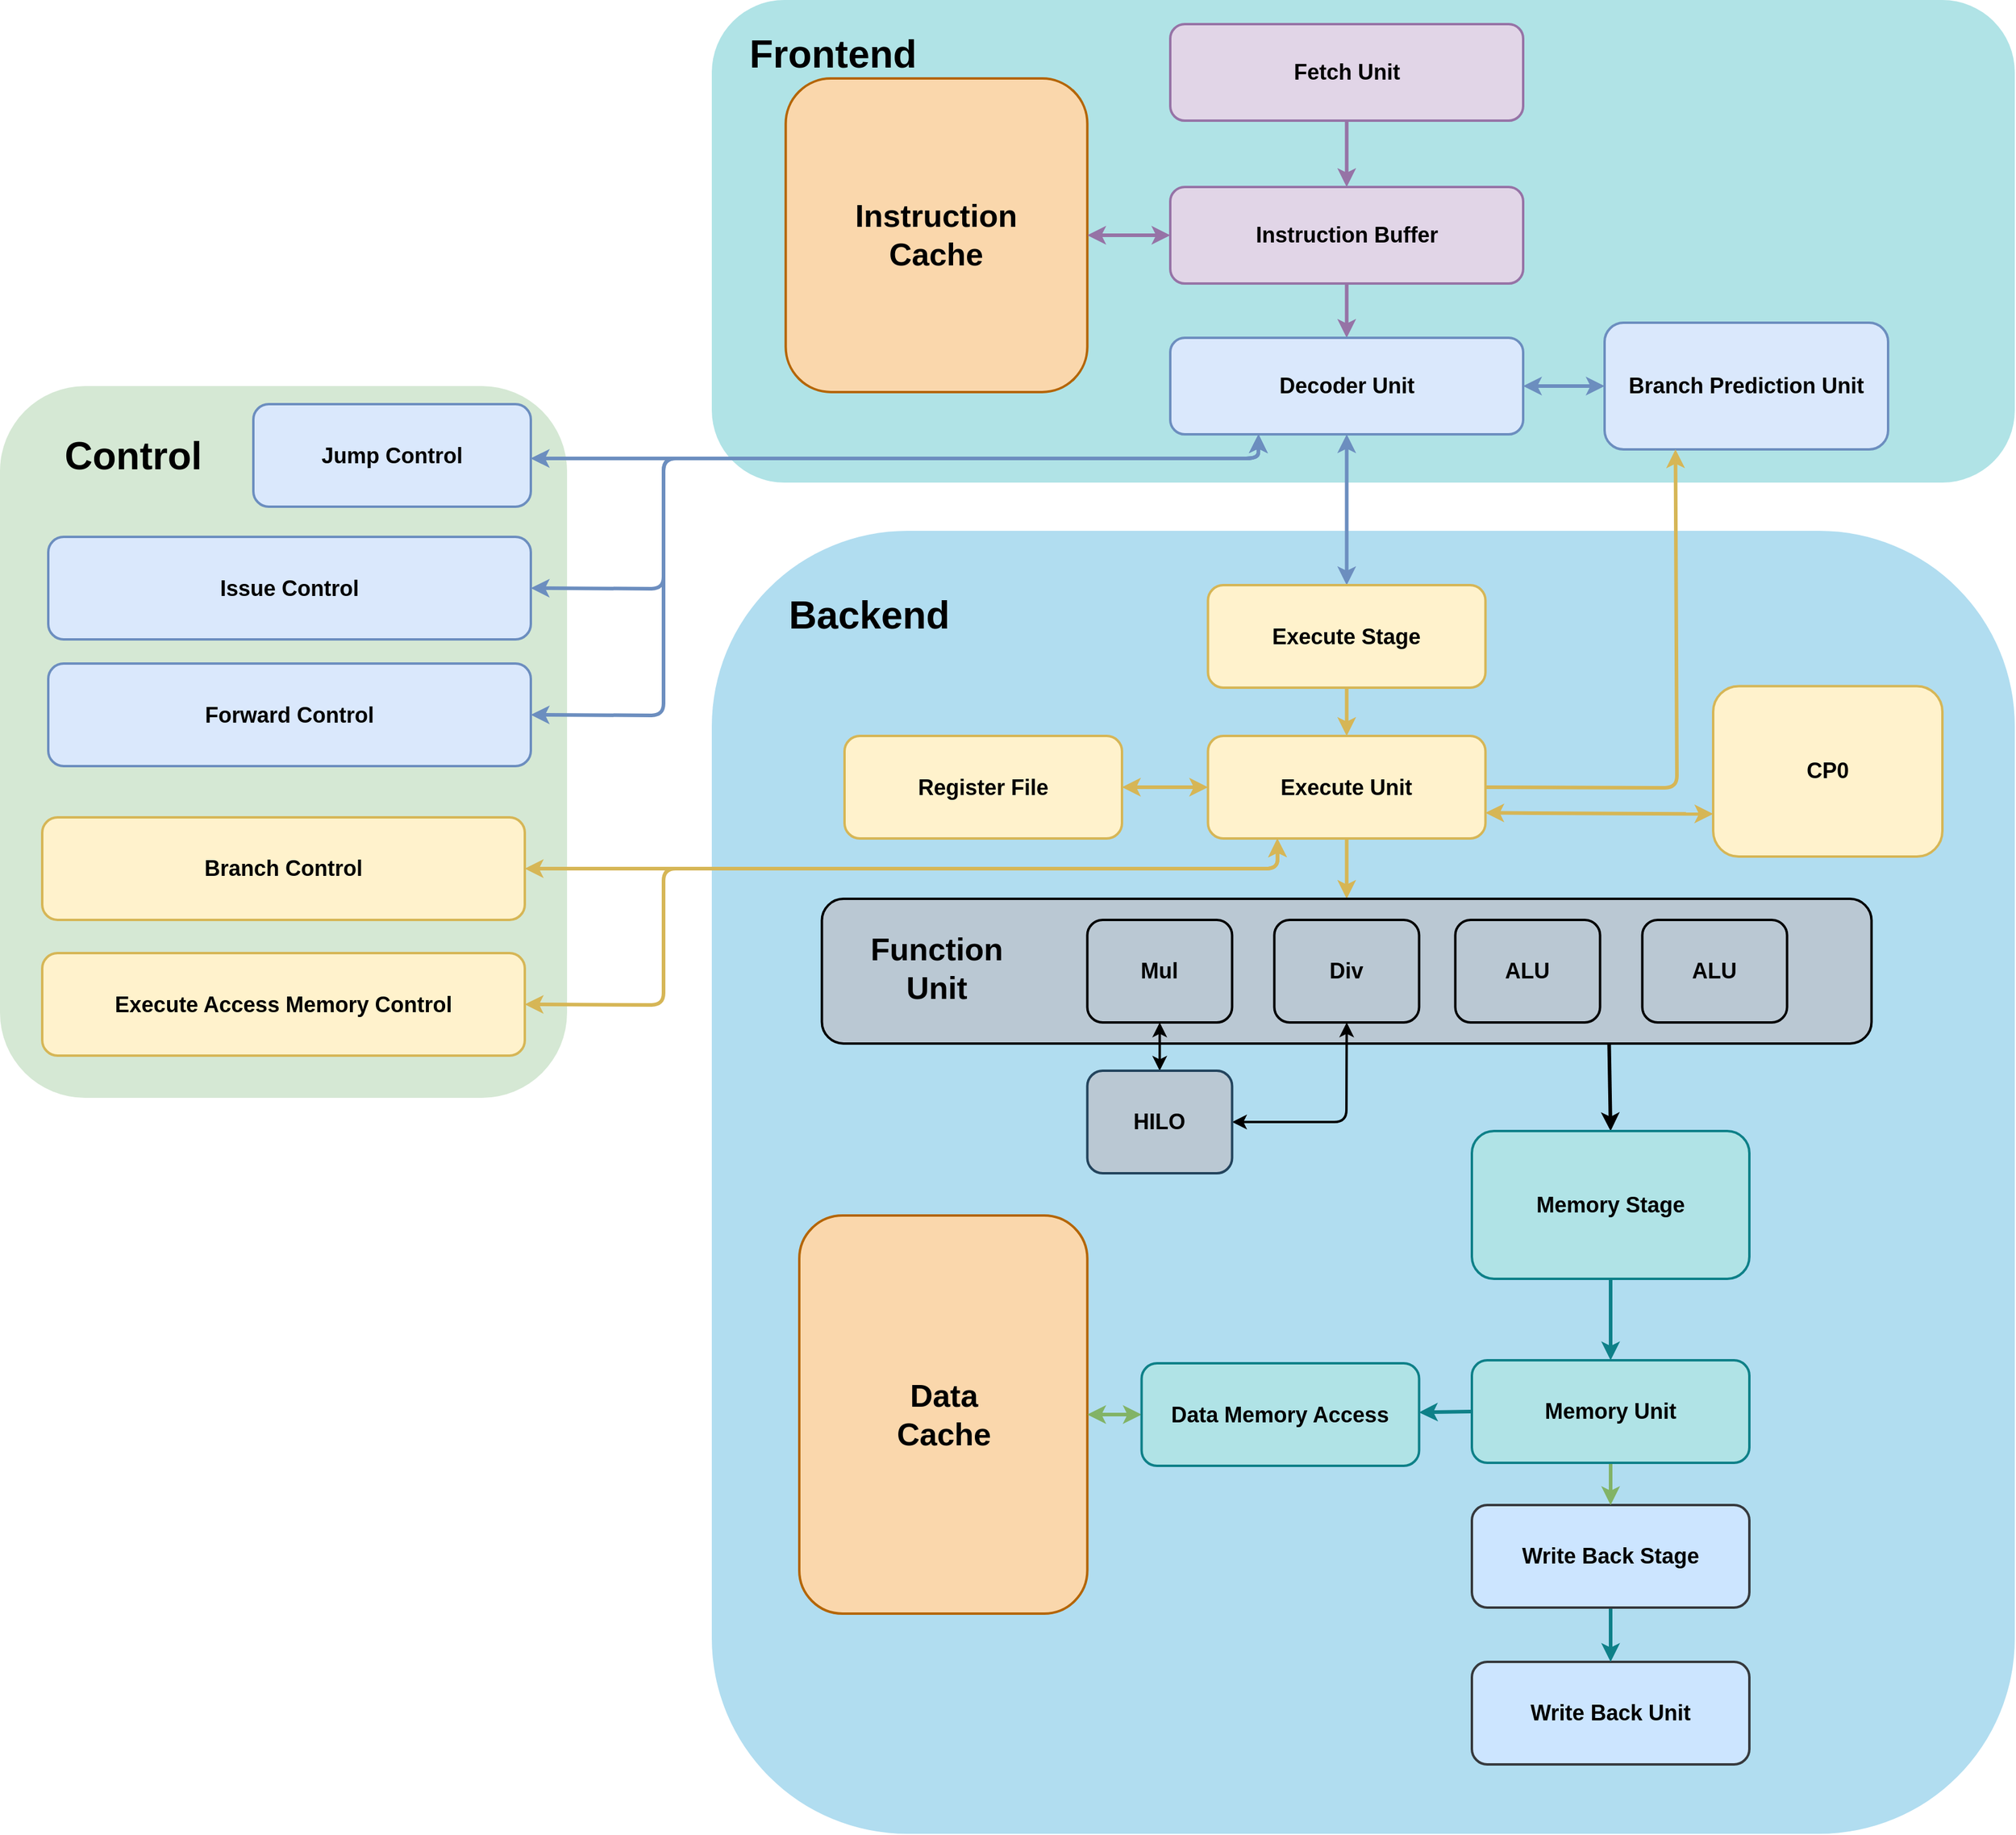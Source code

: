 <mxfile>
    <diagram name="SeqDual" id="VBSeqVQYGJ14PUuGVtpC">
        <mxGraphModel dx="3755" dy="1324" grid="1" gridSize="10" guides="1" tooltips="1" connect="1" arrows="1" fold="1" page="0" pageScale="1" pageWidth="827" pageHeight="1169" background="none" math="0" shadow="0">
            <root>
                <mxCell id="4QI1geJJCg9dZcRVWWep-0"/>
                <mxCell id="4QI1geJJCg9dZcRVWWep-1" parent="4QI1geJJCg9dZcRVWWep-0"/>
                <mxCell id="weJg9Deyw7h0TUQ7jpIn-4" value="" style="rounded=1;whiteSpace=wrap;html=1;fontSize=12;fillColor=#b1ddf0;movable=1;resizable=1;rotatable=1;deletable=1;editable=1;connectable=1;strokeColor=none;" parent="4QI1geJJCg9dZcRVWWep-1" vertex="1">
                    <mxGeometry y="440" width="1080" height="1080" as="geometry"/>
                </mxCell>
                <mxCell id="4QI1geJJCg9dZcRVWWep-9" value="" style="rounded=1;whiteSpace=wrap;html=1;fontSize=12;fillColor=#b0e3e6;movable=1;resizable=1;rotatable=1;deletable=1;editable=1;connectable=1;strokeColor=none;" parent="4QI1geJJCg9dZcRVWWep-1" vertex="1">
                    <mxGeometry width="1080" height="400" as="geometry"/>
                </mxCell>
                <mxCell id="weJg9Deyw7h0TUQ7jpIn-0" value="Frontend" style="text;html=1;align=center;verticalAlign=middle;resizable=0;points=[];autosize=1;strokeColor=none;fillColor=none;fontSize=32;fontStyle=1;sketch=0;" parent="4QI1geJJCg9dZcRVWWep-1" vertex="1">
                    <mxGeometry x="20" y="20" width="160" height="50" as="geometry"/>
                </mxCell>
                <mxCell id="weJg9Deyw7h0TUQ7jpIn-33" value="" style="edgeStyle=none;html=1;fontSize=26;fillColor=#e1d5e7;strokeColor=#9673a6;strokeWidth=3;" parent="4QI1geJJCg9dZcRVWWep-1" source="weJg9Deyw7h0TUQ7jpIn-1" target="weJg9Deyw7h0TUQ7jpIn-6" edge="1">
                    <mxGeometry relative="1" as="geometry"/>
                </mxCell>
                <mxCell id="weJg9Deyw7h0TUQ7jpIn-1" value="&lt;span style=&quot;font-size: 18px&quot;&gt;Fetch Unit&lt;/span&gt;" style="rounded=1;whiteSpace=wrap;html=1;fontSize=12;fillColor=#e1d5e7;strokeColor=#9673a6;strokeWidth=2;fontStyle=1" parent="4QI1geJJCg9dZcRVWWep-1" vertex="1">
                    <mxGeometry x="380" y="20" width="292.5" height="80" as="geometry"/>
                </mxCell>
                <mxCell id="weJg9Deyw7h0TUQ7jpIn-2" value="&lt;font style=&quot;font-size: 26px;&quot;&gt;Instruction &lt;br&gt;Cache&lt;/font&gt;" style="rounded=1;whiteSpace=wrap;html=1;fontSize=12;fillColor=#fad7ac;strokeColor=#b46504;strokeWidth=2;fontStyle=1" parent="4QI1geJJCg9dZcRVWWep-1" vertex="1">
                    <mxGeometry x="61.25" y="65" width="250" height="260" as="geometry"/>
                </mxCell>
                <mxCell id="weJg9Deyw7h0TUQ7jpIn-3" value="&lt;span style=&quot;font-size: 18px&quot;&gt;Branch Prediction Unit&lt;/span&gt;" style="rounded=1;whiteSpace=wrap;html=1;fontSize=12;fillColor=#dae8fc;strokeColor=#6c8ebf;strokeWidth=2;fontStyle=1" parent="4QI1geJJCg9dZcRVWWep-1" vertex="1">
                    <mxGeometry x="740" y="267.5" width="235" height="105" as="geometry"/>
                </mxCell>
                <mxCell id="weJg9Deyw7h0TUQ7jpIn-5" value="Backend" style="text;html=1;align=center;verticalAlign=middle;resizable=0;points=[];autosize=1;strokeColor=none;fillColor=none;fontSize=32;fontStyle=1;sketch=0;" parent="4QI1geJJCg9dZcRVWWep-1" vertex="1">
                    <mxGeometry x="50" y="485" width="160" height="50" as="geometry"/>
                </mxCell>
                <mxCell id="weJg9Deyw7h0TUQ7jpIn-32" value="" style="edgeStyle=none;html=1;fontSize=26;fillColor=#e1d5e7;strokeColor=#9673a6;strokeWidth=3;" parent="4QI1geJJCg9dZcRVWWep-1" source="weJg9Deyw7h0TUQ7jpIn-6" target="weJg9Deyw7h0TUQ7jpIn-7" edge="1">
                    <mxGeometry relative="1" as="geometry"/>
                </mxCell>
                <mxCell id="weJg9Deyw7h0TUQ7jpIn-35" value="" style="edgeStyle=none;html=1;fontSize=26;startArrow=classic;startFill=1;fillColor=#e1d5e7;strokeColor=#9673a6;strokeWidth=3;" parent="4QI1geJJCg9dZcRVWWep-1" source="weJg9Deyw7h0TUQ7jpIn-6" target="weJg9Deyw7h0TUQ7jpIn-2" edge="1">
                    <mxGeometry relative="1" as="geometry"/>
                </mxCell>
                <mxCell id="weJg9Deyw7h0TUQ7jpIn-6" value="&lt;span style=&quot;font-size: 18px&quot;&gt;Instruction Buffer&lt;/span&gt;" style="rounded=1;whiteSpace=wrap;html=1;fontSize=12;fillColor=#e1d5e7;strokeColor=#9673a6;strokeWidth=2;fontStyle=1" parent="4QI1geJJCg9dZcRVWWep-1" vertex="1">
                    <mxGeometry x="380" y="155" width="292.5" height="80" as="geometry"/>
                </mxCell>
                <mxCell id="weJg9Deyw7h0TUQ7jpIn-36" value="" style="edgeStyle=none;html=1;fontSize=26;startArrow=classic;startFill=1;entryX=0.5;entryY=0;entryDx=0;entryDy=0;fillColor=#dae8fc;strokeColor=#6c8ebf;strokeWidth=3;" parent="4QI1geJJCg9dZcRVWWep-1" source="weJg9Deyw7h0TUQ7jpIn-7" target="weJg9Deyw7h0TUQ7jpIn-17" edge="1">
                    <mxGeometry relative="1" as="geometry"/>
                </mxCell>
                <mxCell id="weJg9Deyw7h0TUQ7jpIn-48" value="" style="edgeStyle=none;html=1;fontSize=26;startArrow=classic;startFill=1;entryX=0;entryY=0.5;entryDx=0;entryDy=0;exitX=1;exitY=0.5;exitDx=0;exitDy=0;fillColor=#dae8fc;strokeColor=#6c8ebf;strokeWidth=3;" parent="4QI1geJJCg9dZcRVWWep-1" source="weJg9Deyw7h0TUQ7jpIn-7" target="weJg9Deyw7h0TUQ7jpIn-3" edge="1">
                    <mxGeometry relative="1" as="geometry">
                        <mxPoint x="898.75" y="320" as="targetPoint"/>
                        <Array as="points"/>
                    </mxGeometry>
                </mxCell>
                <mxCell id="weJg9Deyw7h0TUQ7jpIn-7" value="&lt;span style=&quot;font-size: 18px&quot;&gt;Decoder Unit&lt;/span&gt;" style="rounded=1;whiteSpace=wrap;html=1;fontSize=12;fillColor=#dae8fc;strokeColor=#6c8ebf;strokeWidth=2;fontStyle=1" parent="4QI1geJJCg9dZcRVWWep-1" vertex="1">
                    <mxGeometry x="380" y="280" width="292.5" height="80" as="geometry"/>
                </mxCell>
                <mxCell id="weJg9Deyw7h0TUQ7jpIn-8" value="&lt;font style=&quot;font-size: 26px;&quot;&gt;Data &lt;br&gt;Cache&lt;/font&gt;" style="rounded=1;whiteSpace=wrap;html=1;fontSize=12;fillColor=#fad7ac;strokeColor=#b46504;strokeWidth=2;fontStyle=1" parent="4QI1geJJCg9dZcRVWWep-1" vertex="1">
                    <mxGeometry x="72.5" y="1007.5" width="238.75" height="330" as="geometry"/>
                </mxCell>
                <mxCell id="weJg9Deyw7h0TUQ7jpIn-10" value="&lt;span style=&quot;font-size: 18px&quot;&gt;Register File&lt;/span&gt;" style="rounded=1;whiteSpace=wrap;html=1;fontSize=12;fillColor=#fff2cc;strokeColor=#d6b656;strokeWidth=2;fontStyle=1" parent="4QI1geJJCg9dZcRVWWep-1" vertex="1">
                    <mxGeometry x="110" y="610" width="230" height="85" as="geometry"/>
                </mxCell>
                <mxCell id="weJg9Deyw7h0TUQ7jpIn-38" value="" style="edgeStyle=none;html=1;fontSize=26;startArrow=classic;startFill=1;fillColor=#fff2cc;strokeColor=#d6b656;strokeWidth=3;" parent="4QI1geJJCg9dZcRVWWep-1" source="weJg9Deyw7h0TUQ7jpIn-16" target="weJg9Deyw7h0TUQ7jpIn-10" edge="1">
                    <mxGeometry relative="1" as="geometry"/>
                </mxCell>
                <mxCell id="weJg9Deyw7h0TUQ7jpIn-39" value="" style="edgeStyle=none;html=1;fontSize=26;startArrow=none;startFill=0;entryX=0.5;entryY=0;entryDx=0;entryDy=0;fillColor=#fff2cc;strokeColor=#d6b656;strokeWidth=3;" parent="4QI1geJJCg9dZcRVWWep-1" source="weJg9Deyw7h0TUQ7jpIn-16" target="weJg9Deyw7h0TUQ7jpIn-18" edge="1">
                    <mxGeometry relative="1" as="geometry"/>
                </mxCell>
                <mxCell id="weJg9Deyw7h0TUQ7jpIn-54" value="" style="edgeStyle=none;html=1;strokeColor=#d6b656;fontSize=26;startArrow=classic;startFill=1;endArrow=classic;endFill=1;exitX=1;exitY=0.75;exitDx=0;exitDy=0;entryX=0;entryY=0.75;entryDx=0;entryDy=0;fillColor=#fff2cc;strokeWidth=3;" parent="4QI1geJJCg9dZcRVWWep-1" source="weJg9Deyw7h0TUQ7jpIn-16" target="weJg9Deyw7h0TUQ7jpIn-26" edge="1">
                    <mxGeometry relative="1" as="geometry">
                        <Array as="points"/>
                    </mxGeometry>
                </mxCell>
                <mxCell id="weJg9Deyw7h0TUQ7jpIn-16" value="&lt;span style=&quot;font-size: 18px&quot;&gt;Execute Unit&lt;/span&gt;" style="rounded=1;whiteSpace=wrap;html=1;fontSize=12;fillColor=#fff2cc;strokeColor=#d6b656;strokeWidth=2;fontStyle=1" parent="4QI1geJJCg9dZcRVWWep-1" vertex="1">
                    <mxGeometry x="411.25" y="610" width="230" height="85" as="geometry"/>
                </mxCell>
                <mxCell id="weJg9Deyw7h0TUQ7jpIn-37" value="" style="edgeStyle=none;html=1;fontSize=26;startArrow=none;startFill=0;fillColor=#fff2cc;strokeColor=#d6b656;strokeWidth=3;" parent="4QI1geJJCg9dZcRVWWep-1" source="weJg9Deyw7h0TUQ7jpIn-17" target="weJg9Deyw7h0TUQ7jpIn-16" edge="1">
                    <mxGeometry relative="1" as="geometry"/>
                </mxCell>
                <mxCell id="weJg9Deyw7h0TUQ7jpIn-50" value="" style="edgeStyle=none;html=1;fontSize=26;startArrow=none;startFill=0;entryX=0.25;entryY=1;entryDx=0;entryDy=0;exitX=1;exitY=0.5;exitDx=0;exitDy=0;endArrow=classic;endFill=1;fillColor=#fff2cc;strokeColor=#d6b656;strokeWidth=3;" parent="4QI1geJJCg9dZcRVWWep-1" source="weJg9Deyw7h0TUQ7jpIn-16" target="weJg9Deyw7h0TUQ7jpIn-3" edge="1">
                    <mxGeometry relative="1" as="geometry">
                        <mxPoint x="836.25" y="527.5" as="targetPoint"/>
                        <Array as="points">
                            <mxPoint x="800" y="653"/>
                        </Array>
                    </mxGeometry>
                </mxCell>
                <mxCell id="weJg9Deyw7h0TUQ7jpIn-17" value="&lt;span style=&quot;font-size: 18px&quot;&gt;Execute Stage&lt;/span&gt;" style="rounded=1;whiteSpace=wrap;html=1;fontSize=12;fillColor=#fff2cc;strokeColor=#d6b656;strokeWidth=2;fontStyle=1" parent="4QI1geJJCg9dZcRVWWep-1" vertex="1">
                    <mxGeometry x="411.25" y="485" width="230" height="85" as="geometry"/>
                </mxCell>
                <mxCell id="weJg9Deyw7h0TUQ7jpIn-41" value="" style="edgeStyle=none;html=1;fontSize=26;startArrow=none;startFill=0;entryX=0.5;entryY=0;entryDx=0;entryDy=0;exitX=0.75;exitY=1;exitDx=0;exitDy=0;strokeWidth=3;" parent="4QI1geJJCg9dZcRVWWep-1" source="weJg9Deyw7h0TUQ7jpIn-18" target="weJg9Deyw7h0TUQ7jpIn-30" edge="1">
                    <mxGeometry relative="1" as="geometry">
                        <mxPoint x="526.25" y="1005" as="targetPoint"/>
                    </mxGeometry>
                </mxCell>
                <mxCell id="weJg9Deyw7h0TUQ7jpIn-18" value="" style="rounded=1;whiteSpace=wrap;html=1;fontSize=12;fillColor=#bac8d3;strokeColor=default;strokeWidth=2;fontStyle=1" parent="4QI1geJJCg9dZcRVWWep-1" vertex="1">
                    <mxGeometry x="91.25" y="745" width="870" height="120" as="geometry"/>
                </mxCell>
                <mxCell id="weJg9Deyw7h0TUQ7jpIn-51" value="" style="edgeStyle=none;html=1;fontSize=26;startArrow=classic;startFill=1;endArrow=classic;endFill=1;fillColor=#bac8d3;strokeColor=default;strokeWidth=2;" parent="4QI1geJJCg9dZcRVWWep-1" source="weJg9Deyw7h0TUQ7jpIn-19" target="weJg9Deyw7h0TUQ7jpIn-24" edge="1">
                    <mxGeometry relative="1" as="geometry"/>
                </mxCell>
                <mxCell id="weJg9Deyw7h0TUQ7jpIn-19" value="&lt;span style=&quot;font-size: 18px&quot;&gt;Mul&lt;/span&gt;" style="rounded=1;whiteSpace=wrap;html=1;fontSize=12;fillColor=#bac8d3;strokeColor=default;strokeWidth=2;fontStyle=1" parent="4QI1geJJCg9dZcRVWWep-1" vertex="1">
                    <mxGeometry x="311.25" y="762.5" width="120" height="85" as="geometry"/>
                </mxCell>
                <mxCell id="weJg9Deyw7h0TUQ7jpIn-20" value="Function&lt;br style=&quot;font-size: 26px;&quot;&gt;Unit" style="text;html=1;align=center;verticalAlign=middle;resizable=0;points=[];autosize=1;strokeColor=none;fillColor=#bac8d3;fontSize=26;fontStyle=1;sketch=0;" parent="4QI1geJJCg9dZcRVWWep-1" vertex="1">
                    <mxGeometry x="121.25" y="762.5" width="130" height="80" as="geometry"/>
                </mxCell>
                <mxCell id="weJg9Deyw7h0TUQ7jpIn-53" value="" style="edgeStyle=none;html=1;fontSize=26;startArrow=classic;startFill=1;endArrow=classic;endFill=1;entryX=1;entryY=0.5;entryDx=0;entryDy=0;exitX=0.5;exitY=1;exitDx=0;exitDy=0;fillColor=#bac8d3;strokeColor=default;strokeWidth=2;" parent="4QI1geJJCg9dZcRVWWep-1" source="weJg9Deyw7h0TUQ7jpIn-21" target="weJg9Deyw7h0TUQ7jpIn-24" edge="1">
                    <mxGeometry relative="1" as="geometry">
                        <mxPoint x="456.25" y="930" as="targetPoint"/>
                        <Array as="points">
                            <mxPoint x="526" y="930"/>
                        </Array>
                    </mxGeometry>
                </mxCell>
                <mxCell id="weJg9Deyw7h0TUQ7jpIn-21" value="&lt;span style=&quot;font-size: 18px&quot;&gt;Div&lt;/span&gt;" style="rounded=1;whiteSpace=wrap;html=1;fontSize=12;fillColor=#bac8d3;strokeColor=default;strokeWidth=2;fontStyle=1" parent="4QI1geJJCg9dZcRVWWep-1" vertex="1">
                    <mxGeometry x="466.25" y="762.5" width="120" height="85" as="geometry"/>
                </mxCell>
                <mxCell id="weJg9Deyw7h0TUQ7jpIn-22" value="&lt;span style=&quot;font-size: 18px&quot;&gt;ALU&lt;/span&gt;" style="rounded=1;whiteSpace=wrap;html=1;fontSize=12;fillColor=#bac8d3;strokeColor=default;strokeWidth=2;fontStyle=1" parent="4QI1geJJCg9dZcRVWWep-1" vertex="1">
                    <mxGeometry x="616.25" y="762.5" width="120" height="85" as="geometry"/>
                </mxCell>
                <mxCell id="weJg9Deyw7h0TUQ7jpIn-23" value="&lt;span style=&quot;font-size: 18px&quot;&gt;ALU&lt;/span&gt;" style="rounded=1;whiteSpace=wrap;html=1;fontSize=12;fillColor=#bac8d3;strokeColor=default;strokeWidth=2;fontStyle=1" parent="4QI1geJJCg9dZcRVWWep-1" vertex="1">
                    <mxGeometry x="771.25" y="762.5" width="120" height="85" as="geometry"/>
                </mxCell>
                <mxCell id="weJg9Deyw7h0TUQ7jpIn-24" value="&lt;span style=&quot;font-size: 18px&quot;&gt;HILO&lt;/span&gt;" style="rounded=1;whiteSpace=wrap;html=1;fontSize=12;fillColor=#bac8d3;strokeColor=#23445d;strokeWidth=2;fontStyle=1" parent="4QI1geJJCg9dZcRVWWep-1" vertex="1">
                    <mxGeometry x="311.25" y="887.5" width="120" height="85" as="geometry"/>
                </mxCell>
                <mxCell id="weJg9Deyw7h0TUQ7jpIn-26" value="&lt;span style=&quot;font-size: 18px;&quot;&gt;CP0&lt;/span&gt;" style="rounded=1;whiteSpace=wrap;html=1;fontSize=12;fillColor=#fff2cc;strokeColor=#d6b656;strokeWidth=2;fontStyle=1" parent="4QI1geJJCg9dZcRVWWep-1" vertex="1">
                    <mxGeometry x="830" y="568.75" width="190" height="141.25" as="geometry"/>
                </mxCell>
                <mxCell id="weJg9Deyw7h0TUQ7jpIn-27" value="&lt;span style=&quot;font-size: 18px&quot;&gt;Write Back Unit&lt;/span&gt;" style="rounded=1;whiteSpace=wrap;html=1;fontSize=12;fillColor=#cce5ff;strokeColor=#36393d;strokeWidth=2;fontStyle=1" parent="4QI1geJJCg9dZcRVWWep-1" vertex="1">
                    <mxGeometry x="630" y="1377.5" width="230" height="85" as="geometry"/>
                </mxCell>
                <mxCell id="weJg9Deyw7h0TUQ7jpIn-46" value="" style="edgeStyle=none;html=1;fontSize=26;startArrow=none;startFill=0;fillColor=#b0e3e6;strokeColor=#0e8088;strokeWidth=3;" parent="4QI1geJJCg9dZcRVWWep-1" source="weJg9Deyw7h0TUQ7jpIn-28" target="weJg9Deyw7h0TUQ7jpIn-27" edge="1">
                    <mxGeometry relative="1" as="geometry"/>
                </mxCell>
                <mxCell id="weJg9Deyw7h0TUQ7jpIn-28" value="&lt;span style=&quot;font-size: 18px&quot;&gt;Write Back Stage&lt;/span&gt;" style="rounded=1;whiteSpace=wrap;html=1;fontSize=12;fillColor=#cce5ff;strokeColor=#36393d;strokeWidth=2;fontStyle=1" parent="4QI1geJJCg9dZcRVWWep-1" vertex="1">
                    <mxGeometry x="630" y="1247.5" width="230" height="85" as="geometry"/>
                </mxCell>
                <mxCell id="weJg9Deyw7h0TUQ7jpIn-43" value="" style="edgeStyle=none;html=1;fontSize=26;startArrow=none;startFill=0;fillColor=#d5e8d4;strokeColor=#82b366;strokeWidth=3;" parent="4QI1geJJCg9dZcRVWWep-1" source="weJg9Deyw7h0TUQ7jpIn-29" target="weJg9Deyw7h0TUQ7jpIn-28" edge="1">
                    <mxGeometry relative="1" as="geometry"/>
                </mxCell>
                <mxCell id="weJg9Deyw7h0TUQ7jpIn-44" value="" style="edgeStyle=none;html=1;fontSize=26;startArrow=none;startFill=0;exitX=0;exitY=0.5;exitDx=0;exitDy=0;fillColor=#b0e3e6;strokeColor=#0e8088;strokeWidth=3;" parent="4QI1geJJCg9dZcRVWWep-1" source="weJg9Deyw7h0TUQ7jpIn-29" target="weJg9Deyw7h0TUQ7jpIn-31" edge="1">
                    <mxGeometry relative="1" as="geometry"/>
                </mxCell>
                <mxCell id="weJg9Deyw7h0TUQ7jpIn-45" value="" style="edgeStyle=none;html=1;fontSize=26;startArrow=classic;startFill=1;exitX=0;exitY=0.5;exitDx=0;exitDy=0;fillColor=#d5e8d4;strokeColor=#82b366;strokeWidth=3;" parent="4QI1geJJCg9dZcRVWWep-1" source="weJg9Deyw7h0TUQ7jpIn-31" target="weJg9Deyw7h0TUQ7jpIn-8" edge="1">
                    <mxGeometry relative="1" as="geometry"/>
                </mxCell>
                <mxCell id="weJg9Deyw7h0TUQ7jpIn-29" value="&lt;span style=&quot;font-size: 18px&quot;&gt;Memory Unit&lt;/span&gt;" style="rounded=1;whiteSpace=wrap;html=1;fontSize=12;fillColor=#b0e3e6;strokeColor=#0e8088;strokeWidth=2;fontStyle=1" parent="4QI1geJJCg9dZcRVWWep-1" vertex="1">
                    <mxGeometry x="630" y="1127.5" width="230" height="85" as="geometry"/>
                </mxCell>
                <mxCell id="weJg9Deyw7h0TUQ7jpIn-42" value="" style="edgeStyle=none;html=1;fontSize=26;startArrow=none;startFill=0;fillColor=#b0e3e6;strokeColor=#0e8088;strokeWidth=3;" parent="4QI1geJJCg9dZcRVWWep-1" source="weJg9Deyw7h0TUQ7jpIn-30" target="weJg9Deyw7h0TUQ7jpIn-29" edge="1">
                    <mxGeometry relative="1" as="geometry"/>
                </mxCell>
                <mxCell id="weJg9Deyw7h0TUQ7jpIn-30" value="&lt;span style=&quot;font-size: 18px&quot;&gt;Memory Stage&lt;/span&gt;" style="rounded=1;whiteSpace=wrap;html=1;fontSize=12;fillColor=#b0e3e6;strokeColor=#0e8088;strokeWidth=2;fontStyle=1" parent="4QI1geJJCg9dZcRVWWep-1" vertex="1">
                    <mxGeometry x="630" y="937.5" width="230" height="122.5" as="geometry"/>
                </mxCell>
                <mxCell id="weJg9Deyw7h0TUQ7jpIn-31" value="&lt;span style=&quot;font-size: 18px&quot;&gt;Data Memory Access&lt;/span&gt;" style="rounded=1;whiteSpace=wrap;html=1;fontSize=12;fillColor=#b0e3e6;strokeColor=#0e8088;strokeWidth=2;fontStyle=1" parent="4QI1geJJCg9dZcRVWWep-1" vertex="1">
                    <mxGeometry x="356.25" y="1130" width="230" height="85" as="geometry"/>
                </mxCell>
                <mxCell id="weJg9Deyw7h0TUQ7jpIn-55" value="" style="rounded=1;whiteSpace=wrap;html=1;fontSize=12;fillColor=#d5e8d4;strokeColor=none;strokeWidth=2;fontStyle=1" parent="4QI1geJJCg9dZcRVWWep-1" vertex="1">
                    <mxGeometry x="-590" y="320" width="470" height="590" as="geometry"/>
                </mxCell>
                <mxCell id="weJg9Deyw7h0TUQ7jpIn-56" value="&lt;span style=&quot;font-size: 18px&quot;&gt;Jump Control&lt;/span&gt;" style="rounded=1;whiteSpace=wrap;html=1;fontSize=12;fillColor=#dae8fc;strokeColor=#6c8ebf;strokeWidth=2;fontStyle=1" parent="4QI1geJJCg9dZcRVWWep-1" vertex="1">
                    <mxGeometry x="-380" y="335" width="230" height="85" as="geometry"/>
                </mxCell>
                <mxCell id="weJg9Deyw7h0TUQ7jpIn-57" value="&lt;span style=&quot;font-size: 18px&quot;&gt;Issue Control&lt;/span&gt;" style="rounded=1;whiteSpace=wrap;html=1;fontSize=12;fillColor=#dae8fc;strokeColor=#6c8ebf;strokeWidth=2;fontStyle=1" parent="4QI1geJJCg9dZcRVWWep-1" vertex="1">
                    <mxGeometry x="-550" y="445" width="400" height="85" as="geometry"/>
                </mxCell>
                <mxCell id="weJg9Deyw7h0TUQ7jpIn-58" value="&lt;span style=&quot;font-size: 18px&quot;&gt;Forward Control&lt;/span&gt;" style="rounded=1;whiteSpace=wrap;html=1;fontSize=12;fillColor=#dae8fc;strokeColor=#6c8ebf;strokeWidth=2;fontStyle=1" parent="4QI1geJJCg9dZcRVWWep-1" vertex="1">
                    <mxGeometry x="-550" y="550" width="400" height="85" as="geometry"/>
                </mxCell>
                <mxCell id="weJg9Deyw7h0TUQ7jpIn-59" value="Control" style="text;html=1;align=center;verticalAlign=middle;resizable=0;points=[];autosize=1;strokeColor=none;fillColor=none;fontSize=32;fontStyle=1;sketch=0;" parent="4QI1geJJCg9dZcRVWWep-1" vertex="1">
                    <mxGeometry x="-550" y="352.5" width="140" height="50" as="geometry"/>
                </mxCell>
                <mxCell id="weJg9Deyw7h0TUQ7jpIn-60" value="&lt;span style=&quot;font-size: 18px&quot;&gt;Branch Control&lt;/span&gt;" style="rounded=1;whiteSpace=wrap;html=1;fontSize=12;fillColor=#fff2cc;strokeColor=#d6b656;strokeWidth=2;fontStyle=1" parent="4QI1geJJCg9dZcRVWWep-1" vertex="1">
                    <mxGeometry x="-555" y="677.5" width="400" height="85" as="geometry"/>
                </mxCell>
                <mxCell id="weJg9Deyw7h0TUQ7jpIn-61" value="&lt;span style=&quot;font-size: 18px&quot;&gt;Execute Access Memory Control&lt;/span&gt;" style="rounded=1;whiteSpace=wrap;html=1;fontSize=12;fillColor=#fff2cc;strokeColor=#d6b656;strokeWidth=2;fontStyle=1" parent="4QI1geJJCg9dZcRVWWep-1" vertex="1">
                    <mxGeometry x="-555" y="790" width="400" height="85" as="geometry"/>
                </mxCell>
                <mxCell id="weJg9Deyw7h0TUQ7jpIn-62" value="" style="edgeStyle=none;html=1;strokeColor=#6c8ebf;fontSize=26;startArrow=classic;startFill=1;endArrow=classic;endFill=1;exitX=0.25;exitY=1;exitDx=0;exitDy=0;fillColor=#dae8fc;" parent="4QI1geJJCg9dZcRVWWep-1" source="weJg9Deyw7h0TUQ7jpIn-7" edge="1">
                    <mxGeometry relative="1" as="geometry">
                        <mxPoint x="-150" y="380" as="targetPoint"/>
                        <Array as="points">
                            <mxPoint x="453" y="380"/>
                        </Array>
                    </mxGeometry>
                </mxCell>
                <mxCell id="weJg9Deyw7h0TUQ7jpIn-63" value="" style="edgeStyle=none;html=1;strokeColor=#6c8ebf;fontSize=26;startArrow=classic;startFill=1;endArrow=classic;endFill=1;entryX=1;entryY=0.5;entryDx=0;entryDy=0;exitX=0.25;exitY=1;exitDx=0;exitDy=0;fillColor=#dae8fc;strokeWidth=3;" parent="4QI1geJJCg9dZcRVWWep-1" source="weJg9Deyw7h0TUQ7jpIn-7" target="weJg9Deyw7h0TUQ7jpIn-57" edge="1">
                    <mxGeometry relative="1" as="geometry">
                        <mxPoint x="463.125" y="370" as="sourcePoint"/>
                        <mxPoint x="-140" y="387.5" as="targetPoint"/>
                        <Array as="points">
                            <mxPoint x="453" y="380"/>
                            <mxPoint x="-40" y="380"/>
                            <mxPoint x="-40" y="488"/>
                        </Array>
                    </mxGeometry>
                </mxCell>
                <mxCell id="weJg9Deyw7h0TUQ7jpIn-64" value="" style="edgeStyle=none;html=1;strokeColor=#6c8ebf;fontSize=26;startArrow=classic;startFill=1;endArrow=classic;endFill=1;entryX=1;entryY=0.5;entryDx=0;entryDy=0;exitX=0.25;exitY=1;exitDx=0;exitDy=0;fillColor=#dae8fc;strokeWidth=3;" parent="4QI1geJJCg9dZcRVWWep-1" target="weJg9Deyw7h0TUQ7jpIn-58" edge="1">
                    <mxGeometry relative="1" as="geometry">
                        <mxPoint x="453.125" y="360" as="sourcePoint"/>
                        <mxPoint x="-150" y="487.5" as="targetPoint"/>
                        <Array as="points">
                            <mxPoint x="453" y="380"/>
                            <mxPoint x="-40" y="380"/>
                            <mxPoint x="-40" y="593"/>
                        </Array>
                    </mxGeometry>
                </mxCell>
                <mxCell id="weJg9Deyw7h0TUQ7jpIn-65" value="" style="edgeStyle=none;html=1;fontSize=26;startArrow=classic;startFill=1;fillColor=#fff2cc;strokeColor=#d6b656;entryX=1;entryY=0.5;entryDx=0;entryDy=0;exitX=0.25;exitY=1;exitDx=0;exitDy=0;strokeWidth=3;" parent="4QI1geJJCg9dZcRVWWep-1" source="weJg9Deyw7h0TUQ7jpIn-16" target="weJg9Deyw7h0TUQ7jpIn-60" edge="1">
                    <mxGeometry relative="1" as="geometry">
                        <mxPoint x="421.25" y="662.5" as="sourcePoint"/>
                        <mxPoint x="350.0" y="662.5" as="targetPoint"/>
                        <Array as="points">
                            <mxPoint x="469" y="720"/>
                        </Array>
                    </mxGeometry>
                </mxCell>
                <mxCell id="weJg9Deyw7h0TUQ7jpIn-66" value="" style="edgeStyle=none;html=1;fontSize=26;startArrow=classic;startFill=1;fillColor=#fff2cc;strokeColor=#d6b656;entryX=1;entryY=0.5;entryDx=0;entryDy=0;exitX=0.25;exitY=1;exitDx=0;exitDy=0;strokeWidth=3;" parent="4QI1geJJCg9dZcRVWWep-1" source="weJg9Deyw7h0TUQ7jpIn-16" target="weJg9Deyw7h0TUQ7jpIn-61" edge="1">
                    <mxGeometry relative="1" as="geometry">
                        <mxPoint x="478.75" y="705" as="sourcePoint"/>
                        <mxPoint x="-145" y="730" as="targetPoint"/>
                        <Array as="points">
                            <mxPoint x="469" y="720"/>
                            <mxPoint x="-40" y="720"/>
                            <mxPoint x="-40" y="833"/>
                        </Array>
                    </mxGeometry>
                </mxCell>
                <mxCell id="weJg9Deyw7h0TUQ7jpIn-67" value="" style="edgeStyle=none;html=1;strokeColor=#6c8ebf;fontSize=26;startArrow=classic;startFill=1;endArrow=classic;endFill=1;exitX=0.25;exitY=1;exitDx=0;exitDy=0;fillColor=#dae8fc;strokeWidth=3;" parent="4QI1geJJCg9dZcRVWWep-1" edge="1">
                    <mxGeometry relative="1" as="geometry">
                        <mxPoint x="453.125" y="360" as="sourcePoint"/>
                        <mxPoint x="-150" y="380" as="targetPoint"/>
                        <Array as="points">
                            <mxPoint x="453" y="380"/>
                        </Array>
                    </mxGeometry>
                </mxCell>
            </root>
        </mxGraphModel>
    </diagram>
    <diagram name="Backend" id="XzxopDnjO3eAK7u382bh">
        <mxGraphModel dx="3755" dy="1324" grid="1" gridSize="10" guides="1" tooltips="1" connect="1" arrows="1" fold="1" page="0" pageScale="1" pageWidth="827" pageHeight="1169" background="none" math="0" shadow="0">
            <root>
                <mxCell id="sgPS-jo4x6X68XTM78Nv-0"/>
                <mxCell id="sgPS-jo4x6X68XTM78Nv-1" parent="sgPS-jo4x6X68XTM78Nv-0"/>
                <mxCell id="sgPS-jo4x6X68XTM78Nv-2" value="" style="rounded=1;whiteSpace=wrap;html=1;fontSize=12;fillColor=#b1ddf0;movable=1;resizable=1;rotatable=1;deletable=1;editable=1;connectable=1;strokeColor=none;" vertex="1" parent="sgPS-jo4x6X68XTM78Nv-1">
                    <mxGeometry y="440" width="1080" height="1080" as="geometry"/>
                </mxCell>
                <mxCell id="sgPS-jo4x6X68XTM78Nv-3" value="" style="rounded=1;whiteSpace=wrap;html=1;fontSize=12;fillColor=#b0e3e6;movable=1;resizable=1;rotatable=1;deletable=1;editable=1;connectable=1;strokeColor=none;" vertex="1" parent="sgPS-jo4x6X68XTM78Nv-1">
                    <mxGeometry y="240" width="1080" height="160" as="geometry"/>
                </mxCell>
                <mxCell id="sgPS-jo4x6X68XTM78Nv-4" value="Frontend" style="text;html=1;align=center;verticalAlign=middle;resizable=0;points=[];autosize=1;strokeColor=none;fillColor=none;fontSize=32;fontStyle=1;sketch=0;" vertex="1" parent="sgPS-jo4x6X68XTM78Nv-1">
                    <mxGeometry x="10" y="260" width="160" height="50" as="geometry"/>
                </mxCell>
                <mxCell id="sgPS-jo4x6X68XTM78Nv-8" value="&lt;span style=&quot;font-size: 18px&quot;&gt;Branch Prediction Unit&lt;/span&gt;" style="rounded=1;whiteSpace=wrap;html=1;fontSize=12;fillColor=#dae8fc;strokeColor=#6c8ebf;strokeWidth=2;fontStyle=1" vertex="1" parent="sgPS-jo4x6X68XTM78Nv-1">
                    <mxGeometry x="740" y="267.5" width="235" height="105" as="geometry"/>
                </mxCell>
                <mxCell id="sgPS-jo4x6X68XTM78Nv-9" value="Backend" style="text;html=1;align=center;verticalAlign=middle;resizable=0;points=[];autosize=1;strokeColor=none;fillColor=none;fontSize=32;fontStyle=1;sketch=0;" vertex="1" parent="sgPS-jo4x6X68XTM78Nv-1">
                    <mxGeometry x="50" y="485" width="160" height="50" as="geometry"/>
                </mxCell>
                <mxCell id="sgPS-jo4x6X68XTM78Nv-13" value="" style="edgeStyle=none;html=1;fontSize=26;startArrow=classic;startFill=1;entryX=0.5;entryY=0;entryDx=0;entryDy=0;fillColor=#dae8fc;strokeColor=#6c8ebf;strokeWidth=3;" edge="1" parent="sgPS-jo4x6X68XTM78Nv-1" source="sgPS-jo4x6X68XTM78Nv-15" target="sgPS-jo4x6X68XTM78Nv-24">
                    <mxGeometry relative="1" as="geometry"/>
                </mxCell>
                <mxCell id="sgPS-jo4x6X68XTM78Nv-14" value="" style="edgeStyle=none;html=1;fontSize=26;startArrow=classic;startFill=1;entryX=0;entryY=0.5;entryDx=0;entryDy=0;exitX=1;exitY=0.5;exitDx=0;exitDy=0;fillColor=#dae8fc;strokeColor=#6c8ebf;strokeWidth=3;" edge="1" parent="sgPS-jo4x6X68XTM78Nv-1" source="sgPS-jo4x6X68XTM78Nv-15" target="sgPS-jo4x6X68XTM78Nv-8">
                    <mxGeometry relative="1" as="geometry">
                        <mxPoint x="898.75" y="320" as="targetPoint"/>
                        <Array as="points"/>
                    </mxGeometry>
                </mxCell>
                <mxCell id="sgPS-jo4x6X68XTM78Nv-15" value="&lt;span style=&quot;font-size: 18px&quot;&gt;Decoder Unit&lt;/span&gt;" style="rounded=1;whiteSpace=wrap;html=1;fontSize=12;fillColor=#dae8fc;strokeColor=#6c8ebf;strokeWidth=2;fontStyle=1" vertex="1" parent="sgPS-jo4x6X68XTM78Nv-1">
                    <mxGeometry x="380" y="280" width="292.5" height="80" as="geometry"/>
                </mxCell>
                <mxCell id="sgPS-jo4x6X68XTM78Nv-16" value="&lt;font style=&quot;font-size: 26px;&quot;&gt;Data &lt;br&gt;Cache&lt;/font&gt;" style="rounded=1;whiteSpace=wrap;html=1;fontSize=12;fillColor=#fad7ac;strokeColor=#b46504;strokeWidth=2;fontStyle=1" vertex="1" parent="sgPS-jo4x6X68XTM78Nv-1">
                    <mxGeometry x="72.5" y="1007.5" width="238.75" height="330" as="geometry"/>
                </mxCell>
                <mxCell id="sgPS-jo4x6X68XTM78Nv-17" value="&lt;span style=&quot;font-size: 18px&quot;&gt;Register File&lt;/span&gt;" style="rounded=1;whiteSpace=wrap;html=1;fontSize=12;fillColor=#fff2cc;strokeColor=#d6b656;strokeWidth=2;fontStyle=1" vertex="1" parent="sgPS-jo4x6X68XTM78Nv-1">
                    <mxGeometry x="110" y="610" width="230" height="85" as="geometry"/>
                </mxCell>
                <mxCell id="sgPS-jo4x6X68XTM78Nv-18" value="" style="edgeStyle=none;html=1;fontSize=26;startArrow=classic;startFill=1;fillColor=#fff2cc;strokeColor=#d6b656;strokeWidth=3;" edge="1" parent="sgPS-jo4x6X68XTM78Nv-1" source="sgPS-jo4x6X68XTM78Nv-21" target="sgPS-jo4x6X68XTM78Nv-17">
                    <mxGeometry relative="1" as="geometry"/>
                </mxCell>
                <mxCell id="sgPS-jo4x6X68XTM78Nv-19" value="" style="edgeStyle=none;html=1;fontSize=26;startArrow=none;startFill=0;entryX=0.5;entryY=0;entryDx=0;entryDy=0;fillColor=#fff2cc;strokeColor=#d6b656;strokeWidth=3;" edge="1" parent="sgPS-jo4x6X68XTM78Nv-1" source="sgPS-jo4x6X68XTM78Nv-21" target="sgPS-jo4x6X68XTM78Nv-26">
                    <mxGeometry relative="1" as="geometry"/>
                </mxCell>
                <mxCell id="sgPS-jo4x6X68XTM78Nv-20" value="" style="edgeStyle=none;html=1;strokeColor=#d6b656;fontSize=26;startArrow=classic;startFill=1;endArrow=classic;endFill=1;exitX=1;exitY=0.75;exitDx=0;exitDy=0;entryX=0;entryY=0.75;entryDx=0;entryDy=0;fillColor=#fff2cc;strokeWidth=3;" edge="1" parent="sgPS-jo4x6X68XTM78Nv-1" source="sgPS-jo4x6X68XTM78Nv-21" target="sgPS-jo4x6X68XTM78Nv-35">
                    <mxGeometry relative="1" as="geometry">
                        <Array as="points"/>
                    </mxGeometry>
                </mxCell>
                <mxCell id="sgPS-jo4x6X68XTM78Nv-21" value="&lt;span style=&quot;font-size: 18px&quot;&gt;Execute Unit&lt;/span&gt;" style="rounded=1;whiteSpace=wrap;html=1;fontSize=12;fillColor=#fff2cc;strokeColor=#d6b656;strokeWidth=2;fontStyle=1" vertex="1" parent="sgPS-jo4x6X68XTM78Nv-1">
                    <mxGeometry x="411.25" y="610" width="230" height="85" as="geometry"/>
                </mxCell>
                <mxCell id="sgPS-jo4x6X68XTM78Nv-22" value="" style="edgeStyle=none;html=1;fontSize=26;startArrow=none;startFill=0;fillColor=#fff2cc;strokeColor=#d6b656;strokeWidth=3;" edge="1" parent="sgPS-jo4x6X68XTM78Nv-1" source="sgPS-jo4x6X68XTM78Nv-24" target="sgPS-jo4x6X68XTM78Nv-21">
                    <mxGeometry relative="1" as="geometry"/>
                </mxCell>
                <mxCell id="sgPS-jo4x6X68XTM78Nv-23" value="" style="edgeStyle=none;html=1;fontSize=26;startArrow=none;startFill=0;entryX=0.25;entryY=1;entryDx=0;entryDy=0;exitX=1;exitY=0.5;exitDx=0;exitDy=0;endArrow=classic;endFill=1;fillColor=#fff2cc;strokeColor=#d6b656;strokeWidth=3;" edge="1" parent="sgPS-jo4x6X68XTM78Nv-1" source="sgPS-jo4x6X68XTM78Nv-21" target="sgPS-jo4x6X68XTM78Nv-8">
                    <mxGeometry relative="1" as="geometry">
                        <mxPoint x="836.25" y="527.5" as="targetPoint"/>
                        <Array as="points">
                            <mxPoint x="800" y="653"/>
                        </Array>
                    </mxGeometry>
                </mxCell>
                <mxCell id="sgPS-jo4x6X68XTM78Nv-24" value="&lt;span style=&quot;font-size: 18px&quot;&gt;Execute Stage&lt;/span&gt;" style="rounded=1;whiteSpace=wrap;html=1;fontSize=12;fillColor=#fff2cc;strokeColor=#d6b656;strokeWidth=2;fontStyle=1" vertex="1" parent="sgPS-jo4x6X68XTM78Nv-1">
                    <mxGeometry x="411.25" y="485" width="230" height="85" as="geometry"/>
                </mxCell>
                <mxCell id="sgPS-jo4x6X68XTM78Nv-25" value="" style="edgeStyle=none;html=1;fontSize=26;startArrow=none;startFill=0;entryX=0.5;entryY=0;entryDx=0;entryDy=0;exitX=0.75;exitY=1;exitDx=0;exitDy=0;strokeWidth=3;" edge="1" parent="sgPS-jo4x6X68XTM78Nv-1" source="sgPS-jo4x6X68XTM78Nv-26" target="sgPS-jo4x6X68XTM78Nv-44">
                    <mxGeometry relative="1" as="geometry">
                        <mxPoint x="526.25" y="1005" as="targetPoint"/>
                    </mxGeometry>
                </mxCell>
                <mxCell id="sgPS-jo4x6X68XTM78Nv-26" value="" style="rounded=1;whiteSpace=wrap;html=1;fontSize=12;fillColor=#bac8d3;strokeColor=default;strokeWidth=2;fontStyle=1" vertex="1" parent="sgPS-jo4x6X68XTM78Nv-1">
                    <mxGeometry x="91.25" y="745" width="870" height="120" as="geometry"/>
                </mxCell>
                <mxCell id="sgPS-jo4x6X68XTM78Nv-27" value="" style="edgeStyle=none;html=1;fontSize=26;startArrow=classic;startFill=1;endArrow=classic;endFill=1;fillColor=#bac8d3;strokeColor=default;strokeWidth=2;" edge="1" parent="sgPS-jo4x6X68XTM78Nv-1" source="sgPS-jo4x6X68XTM78Nv-28" target="sgPS-jo4x6X68XTM78Nv-34">
                    <mxGeometry relative="1" as="geometry"/>
                </mxCell>
                <mxCell id="sgPS-jo4x6X68XTM78Nv-28" value="&lt;span style=&quot;font-size: 18px&quot;&gt;Mul&lt;/span&gt;" style="rounded=1;whiteSpace=wrap;html=1;fontSize=12;fillColor=#bac8d3;strokeColor=default;strokeWidth=2;fontStyle=1" vertex="1" parent="sgPS-jo4x6X68XTM78Nv-1">
                    <mxGeometry x="311.25" y="762.5" width="120" height="85" as="geometry"/>
                </mxCell>
                <mxCell id="sgPS-jo4x6X68XTM78Nv-29" value="Function&lt;br style=&quot;font-size: 26px;&quot;&gt;Unit" style="text;html=1;align=center;verticalAlign=middle;resizable=0;points=[];autosize=1;strokeColor=none;fillColor=#bac8d3;fontSize=26;fontStyle=1;sketch=0;" vertex="1" parent="sgPS-jo4x6X68XTM78Nv-1">
                    <mxGeometry x="121.25" y="762.5" width="130" height="80" as="geometry"/>
                </mxCell>
                <mxCell id="sgPS-jo4x6X68XTM78Nv-30" value="" style="edgeStyle=none;html=1;fontSize=26;startArrow=classic;startFill=1;endArrow=classic;endFill=1;entryX=1;entryY=0.5;entryDx=0;entryDy=0;exitX=0.5;exitY=1;exitDx=0;exitDy=0;fillColor=#bac8d3;strokeColor=default;strokeWidth=2;" edge="1" parent="sgPS-jo4x6X68XTM78Nv-1" source="sgPS-jo4x6X68XTM78Nv-31" target="sgPS-jo4x6X68XTM78Nv-34">
                    <mxGeometry relative="1" as="geometry">
                        <mxPoint x="456.25" y="930" as="targetPoint"/>
                        <Array as="points">
                            <mxPoint x="526" y="930"/>
                        </Array>
                    </mxGeometry>
                </mxCell>
                <mxCell id="sgPS-jo4x6X68XTM78Nv-31" value="&lt;span style=&quot;font-size: 18px&quot;&gt;Div&lt;/span&gt;" style="rounded=1;whiteSpace=wrap;html=1;fontSize=12;fillColor=#bac8d3;strokeColor=default;strokeWidth=2;fontStyle=1" vertex="1" parent="sgPS-jo4x6X68XTM78Nv-1">
                    <mxGeometry x="466.25" y="762.5" width="120" height="85" as="geometry"/>
                </mxCell>
                <mxCell id="sgPS-jo4x6X68XTM78Nv-32" value="&lt;span style=&quot;font-size: 18px&quot;&gt;ALU&lt;/span&gt;" style="rounded=1;whiteSpace=wrap;html=1;fontSize=12;fillColor=#bac8d3;strokeColor=default;strokeWidth=2;fontStyle=1" vertex="1" parent="sgPS-jo4x6X68XTM78Nv-1">
                    <mxGeometry x="616.25" y="762.5" width="120" height="85" as="geometry"/>
                </mxCell>
                <mxCell id="sgPS-jo4x6X68XTM78Nv-33" value="&lt;span style=&quot;font-size: 18px&quot;&gt;ALU&lt;/span&gt;" style="rounded=1;whiteSpace=wrap;html=1;fontSize=12;fillColor=#bac8d3;strokeColor=default;strokeWidth=2;fontStyle=1" vertex="1" parent="sgPS-jo4x6X68XTM78Nv-1">
                    <mxGeometry x="771.25" y="762.5" width="120" height="85" as="geometry"/>
                </mxCell>
                <mxCell id="sgPS-jo4x6X68XTM78Nv-34" value="&lt;span style=&quot;font-size: 18px&quot;&gt;HILO&lt;/span&gt;" style="rounded=1;whiteSpace=wrap;html=1;fontSize=12;fillColor=#bac8d3;strokeColor=#23445d;strokeWidth=2;fontStyle=1" vertex="1" parent="sgPS-jo4x6X68XTM78Nv-1">
                    <mxGeometry x="311.25" y="887.5" width="120" height="85" as="geometry"/>
                </mxCell>
                <mxCell id="sgPS-jo4x6X68XTM78Nv-35" value="&lt;span style=&quot;font-size: 18px;&quot;&gt;CP0&lt;/span&gt;" style="rounded=1;whiteSpace=wrap;html=1;fontSize=12;fillColor=#fff2cc;strokeColor=#d6b656;strokeWidth=2;fontStyle=1" vertex="1" parent="sgPS-jo4x6X68XTM78Nv-1">
                    <mxGeometry x="830" y="568.75" width="190" height="141.25" as="geometry"/>
                </mxCell>
                <mxCell id="sgPS-jo4x6X68XTM78Nv-36" value="&lt;span style=&quot;font-size: 18px&quot;&gt;Write Back Unit&lt;/span&gt;" style="rounded=1;whiteSpace=wrap;html=1;fontSize=12;fillColor=#cce5ff;strokeColor=#36393d;strokeWidth=2;fontStyle=1" vertex="1" parent="sgPS-jo4x6X68XTM78Nv-1">
                    <mxGeometry x="630" y="1377.5" width="230" height="85" as="geometry"/>
                </mxCell>
                <mxCell id="sgPS-jo4x6X68XTM78Nv-37" value="" style="edgeStyle=none;html=1;fontSize=26;startArrow=none;startFill=0;fillColor=#b0e3e6;strokeColor=#0e8088;strokeWidth=3;" edge="1" parent="sgPS-jo4x6X68XTM78Nv-1" source="sgPS-jo4x6X68XTM78Nv-38" target="sgPS-jo4x6X68XTM78Nv-36">
                    <mxGeometry relative="1" as="geometry"/>
                </mxCell>
                <mxCell id="sgPS-jo4x6X68XTM78Nv-38" value="&lt;span style=&quot;font-size: 18px&quot;&gt;Write Back Stage&lt;/span&gt;" style="rounded=1;whiteSpace=wrap;html=1;fontSize=12;fillColor=#cce5ff;strokeColor=#36393d;strokeWidth=2;fontStyle=1" vertex="1" parent="sgPS-jo4x6X68XTM78Nv-1">
                    <mxGeometry x="630" y="1247.5" width="230" height="85" as="geometry"/>
                </mxCell>
                <mxCell id="sgPS-jo4x6X68XTM78Nv-39" value="" style="edgeStyle=none;html=1;fontSize=26;startArrow=none;startFill=0;fillColor=#d5e8d4;strokeColor=#82b366;strokeWidth=3;" edge="1" parent="sgPS-jo4x6X68XTM78Nv-1" source="sgPS-jo4x6X68XTM78Nv-42" target="sgPS-jo4x6X68XTM78Nv-38">
                    <mxGeometry relative="1" as="geometry"/>
                </mxCell>
                <mxCell id="sgPS-jo4x6X68XTM78Nv-40" value="" style="edgeStyle=none;html=1;fontSize=26;startArrow=none;startFill=0;exitX=0;exitY=0.5;exitDx=0;exitDy=0;fillColor=#b0e3e6;strokeColor=#0e8088;strokeWidth=3;" edge="1" parent="sgPS-jo4x6X68XTM78Nv-1" source="sgPS-jo4x6X68XTM78Nv-42" target="sgPS-jo4x6X68XTM78Nv-45">
                    <mxGeometry relative="1" as="geometry"/>
                </mxCell>
                <mxCell id="sgPS-jo4x6X68XTM78Nv-41" value="" style="edgeStyle=none;html=1;fontSize=26;startArrow=classic;startFill=1;exitX=0;exitY=0.5;exitDx=0;exitDy=0;fillColor=#d5e8d4;strokeColor=#82b366;strokeWidth=3;" edge="1" parent="sgPS-jo4x6X68XTM78Nv-1" source="sgPS-jo4x6X68XTM78Nv-45" target="sgPS-jo4x6X68XTM78Nv-16">
                    <mxGeometry relative="1" as="geometry"/>
                </mxCell>
                <mxCell id="sgPS-jo4x6X68XTM78Nv-42" value="&lt;span style=&quot;font-size: 18px&quot;&gt;Memory Unit&lt;/span&gt;" style="rounded=1;whiteSpace=wrap;html=1;fontSize=12;fillColor=#b0e3e6;strokeColor=#0e8088;strokeWidth=2;fontStyle=1" vertex="1" parent="sgPS-jo4x6X68XTM78Nv-1">
                    <mxGeometry x="630" y="1127.5" width="230" height="85" as="geometry"/>
                </mxCell>
                <mxCell id="sgPS-jo4x6X68XTM78Nv-43" value="" style="edgeStyle=none;html=1;fontSize=26;startArrow=none;startFill=0;fillColor=#b0e3e6;strokeColor=#0e8088;strokeWidth=3;" edge="1" parent="sgPS-jo4x6X68XTM78Nv-1" source="sgPS-jo4x6X68XTM78Nv-44" target="sgPS-jo4x6X68XTM78Nv-42">
                    <mxGeometry relative="1" as="geometry"/>
                </mxCell>
                <mxCell id="sgPS-jo4x6X68XTM78Nv-44" value="&lt;span style=&quot;font-size: 18px&quot;&gt;Memory Stage&lt;/span&gt;" style="rounded=1;whiteSpace=wrap;html=1;fontSize=12;fillColor=#b0e3e6;strokeColor=#0e8088;strokeWidth=2;fontStyle=1" vertex="1" parent="sgPS-jo4x6X68XTM78Nv-1">
                    <mxGeometry x="630" y="937.5" width="230" height="122.5" as="geometry"/>
                </mxCell>
                <mxCell id="sgPS-jo4x6X68XTM78Nv-45" value="&lt;span style=&quot;font-size: 18px&quot;&gt;Data Memory Access&lt;/span&gt;" style="rounded=1;whiteSpace=wrap;html=1;fontSize=12;fillColor=#b0e3e6;strokeColor=#0e8088;strokeWidth=2;fontStyle=1" vertex="1" parent="sgPS-jo4x6X68XTM78Nv-1">
                    <mxGeometry x="356.25" y="1130" width="230" height="85" as="geometry"/>
                </mxCell>
                <mxCell id="sgPS-jo4x6X68XTM78Nv-46" value="" style="rounded=1;whiteSpace=wrap;html=1;fontSize=12;fillColor=#d5e8d4;strokeColor=none;strokeWidth=2;fontStyle=1" vertex="1" parent="sgPS-jo4x6X68XTM78Nv-1">
                    <mxGeometry x="-590" y="570" width="470" height="340" as="geometry"/>
                </mxCell>
                <mxCell id="sgPS-jo4x6X68XTM78Nv-50" value="Control" style="text;html=1;align=center;verticalAlign=middle;resizable=0;points=[];autosize=1;strokeColor=none;fillColor=none;fontSize=32;fontStyle=1;sketch=0;" vertex="1" parent="sgPS-jo4x6X68XTM78Nv-1">
                    <mxGeometry x="-555" y="600" width="140" height="50" as="geometry"/>
                </mxCell>
                <mxCell id="sgPS-jo4x6X68XTM78Nv-51" value="&lt;span style=&quot;font-size: 18px&quot;&gt;Branch Control&lt;/span&gt;" style="rounded=1;whiteSpace=wrap;html=1;fontSize=12;fillColor=#fff2cc;strokeColor=#d6b656;strokeWidth=2;fontStyle=1" vertex="1" parent="sgPS-jo4x6X68XTM78Nv-1">
                    <mxGeometry x="-555" y="677.5" width="400" height="85" as="geometry"/>
                </mxCell>
                <mxCell id="sgPS-jo4x6X68XTM78Nv-52" value="&lt;span style=&quot;font-size: 18px&quot;&gt;Execute Access Memory Control&lt;/span&gt;" style="rounded=1;whiteSpace=wrap;html=1;fontSize=12;fillColor=#fff2cc;strokeColor=#d6b656;strokeWidth=2;fontStyle=1" vertex="1" parent="sgPS-jo4x6X68XTM78Nv-1">
                    <mxGeometry x="-555" y="790" width="400" height="85" as="geometry"/>
                </mxCell>
                <mxCell id="sgPS-jo4x6X68XTM78Nv-56" value="" style="edgeStyle=none;html=1;fontSize=26;startArrow=classic;startFill=1;fillColor=#fff2cc;strokeColor=#d6b656;entryX=1;entryY=0.5;entryDx=0;entryDy=0;exitX=0.25;exitY=1;exitDx=0;exitDy=0;strokeWidth=3;" edge="1" parent="sgPS-jo4x6X68XTM78Nv-1" source="sgPS-jo4x6X68XTM78Nv-21" target="sgPS-jo4x6X68XTM78Nv-51">
                    <mxGeometry relative="1" as="geometry">
                        <mxPoint x="421.25" y="662.5" as="sourcePoint"/>
                        <mxPoint x="350.0" y="662.5" as="targetPoint"/>
                        <Array as="points">
                            <mxPoint x="469" y="720"/>
                        </Array>
                    </mxGeometry>
                </mxCell>
                <mxCell id="sgPS-jo4x6X68XTM78Nv-57" value="" style="edgeStyle=none;html=1;fontSize=26;startArrow=classic;startFill=1;fillColor=#fff2cc;strokeColor=#d6b656;entryX=1;entryY=0.5;entryDx=0;entryDy=0;exitX=0.25;exitY=1;exitDx=0;exitDy=0;strokeWidth=3;" edge="1" parent="sgPS-jo4x6X68XTM78Nv-1" source="sgPS-jo4x6X68XTM78Nv-21" target="sgPS-jo4x6X68XTM78Nv-52">
                    <mxGeometry relative="1" as="geometry">
                        <mxPoint x="478.75" y="705" as="sourcePoint"/>
                        <mxPoint x="-145" y="730" as="targetPoint"/>
                        <Array as="points">
                            <mxPoint x="469" y="720"/>
                            <mxPoint x="-40" y="720"/>
                            <mxPoint x="-40" y="833"/>
                        </Array>
                    </mxGeometry>
                </mxCell>
            </root>
        </mxGraphModel>
    </diagram>
    <diagram name="Frontend" id="tT0FY0JQkCBnMg2PRErQ">
        <mxGraphModel dx="4050" dy="1456" grid="1" gridSize="10" guides="1" tooltips="1" connect="1" arrows="1" fold="1" page="0" pageScale="1" pageWidth="827" pageHeight="1169" background="none" math="0" shadow="0">
            <root>
                <mxCell id="QHsK3rCSsP2Li5z7LQV5-0"/>
                <mxCell id="QHsK3rCSsP2Li5z7LQV5-1" parent="QHsK3rCSsP2Li5z7LQV5-0"/>
                <mxCell id="QHsK3rCSsP2Li5z7LQV5-2" value="" style="rounded=1;whiteSpace=wrap;html=1;fontSize=12;fillColor=#b1ddf0;movable=1;resizable=1;rotatable=1;deletable=1;editable=1;connectable=1;strokeColor=none;" vertex="1" parent="QHsK3rCSsP2Li5z7LQV5-1">
                    <mxGeometry y="440" width="1080" height="330" as="geometry"/>
                </mxCell>
                <mxCell id="QHsK3rCSsP2Li5z7LQV5-3" value="" style="rounded=1;whiteSpace=wrap;html=1;fontSize=12;fillColor=#b0e3e6;movable=1;resizable=1;rotatable=1;deletable=1;editable=1;connectable=1;strokeColor=none;" vertex="1" parent="QHsK3rCSsP2Li5z7LQV5-1">
                    <mxGeometry width="1080" height="400" as="geometry"/>
                </mxCell>
                <mxCell id="QHsK3rCSsP2Li5z7LQV5-4" value="Frontend" style="text;html=1;align=center;verticalAlign=middle;resizable=0;points=[];autosize=1;strokeColor=none;fillColor=none;fontSize=32;fontStyle=1;sketch=0;" vertex="1" parent="QHsK3rCSsP2Li5z7LQV5-1">
                    <mxGeometry x="20" y="20" width="160" height="50" as="geometry"/>
                </mxCell>
                <mxCell id="QHsK3rCSsP2Li5z7LQV5-5" value="" style="edgeStyle=none;html=1;fontSize=26;fillColor=#e1d5e7;strokeColor=#9673a6;strokeWidth=3;" edge="1" parent="QHsK3rCSsP2Li5z7LQV5-1" source="QHsK3rCSsP2Li5z7LQV5-6" target="QHsK3rCSsP2Li5z7LQV5-12">
                    <mxGeometry relative="1" as="geometry"/>
                </mxCell>
                <mxCell id="QHsK3rCSsP2Li5z7LQV5-6" value="&lt;span style=&quot;font-size: 18px&quot;&gt;Fetch Unit&lt;/span&gt;" style="rounded=1;whiteSpace=wrap;html=1;fontSize=12;fillColor=#e1d5e7;strokeColor=#9673a6;strokeWidth=2;fontStyle=1" vertex="1" parent="QHsK3rCSsP2Li5z7LQV5-1">
                    <mxGeometry x="380" y="20" width="292.5" height="80" as="geometry"/>
                </mxCell>
                <mxCell id="QHsK3rCSsP2Li5z7LQV5-7" value="&lt;font style=&quot;font-size: 26px;&quot;&gt;Instruction &lt;br&gt;Cache&lt;/font&gt;" style="rounded=1;whiteSpace=wrap;html=1;fontSize=12;fillColor=#fad7ac;strokeColor=#b46504;strokeWidth=2;fontStyle=1" vertex="1" parent="QHsK3rCSsP2Li5z7LQV5-1">
                    <mxGeometry x="61.25" y="65" width="250" height="260" as="geometry"/>
                </mxCell>
                <mxCell id="QHsK3rCSsP2Li5z7LQV5-8" value="&lt;span style=&quot;font-size: 18px&quot;&gt;Branch Prediction Unit&lt;/span&gt;" style="rounded=1;whiteSpace=wrap;html=1;fontSize=12;fillColor=#dae8fc;strokeColor=#6c8ebf;strokeWidth=2;fontStyle=1" vertex="1" parent="QHsK3rCSsP2Li5z7LQV5-1">
                    <mxGeometry x="740" y="267.5" width="235" height="105" as="geometry"/>
                </mxCell>
                <mxCell id="QHsK3rCSsP2Li5z7LQV5-9" value="Backend" style="text;html=1;align=center;verticalAlign=middle;resizable=0;points=[];autosize=1;strokeColor=none;fillColor=none;fontSize=32;fontStyle=1;sketch=0;" vertex="1" parent="QHsK3rCSsP2Li5z7LQV5-1">
                    <mxGeometry x="50" y="485" width="160" height="50" as="geometry"/>
                </mxCell>
                <mxCell id="QHsK3rCSsP2Li5z7LQV5-10" value="" style="edgeStyle=none;html=1;fontSize=26;fillColor=#e1d5e7;strokeColor=#9673a6;strokeWidth=3;" edge="1" parent="QHsK3rCSsP2Li5z7LQV5-1" source="QHsK3rCSsP2Li5z7LQV5-12" target="QHsK3rCSsP2Li5z7LQV5-15">
                    <mxGeometry relative="1" as="geometry"/>
                </mxCell>
                <mxCell id="QHsK3rCSsP2Li5z7LQV5-11" value="" style="edgeStyle=none;html=1;fontSize=26;startArrow=classic;startFill=1;fillColor=#e1d5e7;strokeColor=#9673a6;strokeWidth=3;" edge="1" parent="QHsK3rCSsP2Li5z7LQV5-1" source="QHsK3rCSsP2Li5z7LQV5-12" target="QHsK3rCSsP2Li5z7LQV5-7">
                    <mxGeometry relative="1" as="geometry"/>
                </mxCell>
                <mxCell id="QHsK3rCSsP2Li5z7LQV5-12" value="&lt;span style=&quot;font-size: 18px&quot;&gt;Instruction Buffer&lt;/span&gt;" style="rounded=1;whiteSpace=wrap;html=1;fontSize=12;fillColor=#e1d5e7;strokeColor=#9673a6;strokeWidth=2;fontStyle=1" vertex="1" parent="QHsK3rCSsP2Li5z7LQV5-1">
                    <mxGeometry x="380" y="155" width="292.5" height="80" as="geometry"/>
                </mxCell>
                <mxCell id="QHsK3rCSsP2Li5z7LQV5-13" value="" style="edgeStyle=none;html=1;fontSize=26;startArrow=classic;startFill=1;entryX=0.5;entryY=0;entryDx=0;entryDy=0;fillColor=#dae8fc;strokeColor=#6c8ebf;strokeWidth=3;" edge="1" parent="QHsK3rCSsP2Li5z7LQV5-1" source="QHsK3rCSsP2Li5z7LQV5-15" target="QHsK3rCSsP2Li5z7LQV5-24">
                    <mxGeometry relative="1" as="geometry"/>
                </mxCell>
                <mxCell id="QHsK3rCSsP2Li5z7LQV5-14" value="" style="edgeStyle=none;html=1;fontSize=26;startArrow=classic;startFill=1;entryX=0;entryY=0.5;entryDx=0;entryDy=0;exitX=1;exitY=0.5;exitDx=0;exitDy=0;fillColor=#dae8fc;strokeColor=#6c8ebf;strokeWidth=3;" edge="1" parent="QHsK3rCSsP2Li5z7LQV5-1" source="QHsK3rCSsP2Li5z7LQV5-15" target="QHsK3rCSsP2Li5z7LQV5-8">
                    <mxGeometry relative="1" as="geometry">
                        <mxPoint x="898.75" y="320" as="targetPoint"/>
                        <Array as="points"/>
                    </mxGeometry>
                </mxCell>
                <mxCell id="QHsK3rCSsP2Li5z7LQV5-15" value="&lt;span style=&quot;font-size: 18px&quot;&gt;Decoder Unit&lt;/span&gt;" style="rounded=1;whiteSpace=wrap;html=1;fontSize=12;fillColor=#dae8fc;strokeColor=#6c8ebf;strokeWidth=2;fontStyle=1" vertex="1" parent="QHsK3rCSsP2Li5z7LQV5-1">
                    <mxGeometry x="380" y="280" width="292.5" height="80" as="geometry"/>
                </mxCell>
                <mxCell id="QHsK3rCSsP2Li5z7LQV5-17" value="&lt;span style=&quot;font-size: 18px&quot;&gt;Register File&lt;/span&gt;" style="rounded=1;whiteSpace=wrap;html=1;fontSize=12;fillColor=#fff2cc;strokeColor=#d6b656;strokeWidth=2;fontStyle=1" vertex="1" parent="QHsK3rCSsP2Li5z7LQV5-1">
                    <mxGeometry x="110" y="610" width="230" height="85" as="geometry"/>
                </mxCell>
                <mxCell id="QHsK3rCSsP2Li5z7LQV5-18" value="" style="edgeStyle=none;html=1;fontSize=26;startArrow=classic;startFill=1;fillColor=#fff2cc;strokeColor=#d6b656;strokeWidth=3;" edge="1" parent="QHsK3rCSsP2Li5z7LQV5-1" source="QHsK3rCSsP2Li5z7LQV5-21" target="QHsK3rCSsP2Li5z7LQV5-17">
                    <mxGeometry relative="1" as="geometry"/>
                </mxCell>
                <mxCell id="QHsK3rCSsP2Li5z7LQV5-21" value="&lt;span style=&quot;font-size: 18px&quot;&gt;Execute Unit&lt;/span&gt;" style="rounded=1;whiteSpace=wrap;html=1;fontSize=12;fillColor=#fff2cc;strokeColor=#d6b656;strokeWidth=2;fontStyle=1" vertex="1" parent="QHsK3rCSsP2Li5z7LQV5-1">
                    <mxGeometry x="411.25" y="610" width="230" height="85" as="geometry"/>
                </mxCell>
                <mxCell id="QHsK3rCSsP2Li5z7LQV5-22" value="" style="edgeStyle=none;html=1;fontSize=26;startArrow=none;startFill=0;fillColor=#fff2cc;strokeColor=#d6b656;strokeWidth=3;" edge="1" parent="QHsK3rCSsP2Li5z7LQV5-1" source="QHsK3rCSsP2Li5z7LQV5-24" target="QHsK3rCSsP2Li5z7LQV5-21">
                    <mxGeometry relative="1" as="geometry"/>
                </mxCell>
                <mxCell id="QHsK3rCSsP2Li5z7LQV5-23" value="" style="edgeStyle=none;html=1;fontSize=26;startArrow=none;startFill=0;entryX=0.25;entryY=1;entryDx=0;entryDy=0;exitX=1;exitY=0.5;exitDx=0;exitDy=0;endArrow=classic;endFill=1;fillColor=#fff2cc;strokeColor=#d6b656;strokeWidth=3;" edge="1" parent="QHsK3rCSsP2Li5z7LQV5-1" source="QHsK3rCSsP2Li5z7LQV5-21" target="QHsK3rCSsP2Li5z7LQV5-8">
                    <mxGeometry relative="1" as="geometry">
                        <mxPoint x="836.25" y="527.5" as="targetPoint"/>
                        <Array as="points">
                            <mxPoint x="800" y="653"/>
                        </Array>
                    </mxGeometry>
                </mxCell>
                <mxCell id="QHsK3rCSsP2Li5z7LQV5-24" value="&lt;span style=&quot;font-size: 18px&quot;&gt;Execute Stage&lt;/span&gt;" style="rounded=1;whiteSpace=wrap;html=1;fontSize=12;fillColor=#fff2cc;strokeColor=#d6b656;strokeWidth=2;fontStyle=1" vertex="1" parent="QHsK3rCSsP2Li5z7LQV5-1">
                    <mxGeometry x="411.25" y="485" width="230" height="85" as="geometry"/>
                </mxCell>
                <mxCell id="QHsK3rCSsP2Li5z7LQV5-46" value="" style="rounded=1;whiteSpace=wrap;html=1;fontSize=12;fillColor=#d5e8d4;strokeColor=none;strokeWidth=2;fontStyle=1" vertex="1" parent="QHsK3rCSsP2Li5z7LQV5-1">
                    <mxGeometry x="-590" y="320" width="480" height="350" as="geometry"/>
                </mxCell>
                <mxCell id="QHsK3rCSsP2Li5z7LQV5-47" value="&lt;span style=&quot;font-size: 18px&quot;&gt;Jump Control&lt;/span&gt;" style="rounded=1;whiteSpace=wrap;html=1;fontSize=12;fillColor=#dae8fc;strokeColor=#6c8ebf;strokeWidth=2;fontStyle=1" vertex="1" parent="QHsK3rCSsP2Li5z7LQV5-1">
                    <mxGeometry x="-380" y="335" width="230" height="85" as="geometry"/>
                </mxCell>
                <mxCell id="QHsK3rCSsP2Li5z7LQV5-48" value="&lt;span style=&quot;font-size: 18px&quot;&gt;Issue Control&lt;/span&gt;" style="rounded=1;whiteSpace=wrap;html=1;fontSize=12;fillColor=#dae8fc;strokeColor=#6c8ebf;strokeWidth=2;fontStyle=1" vertex="1" parent="QHsK3rCSsP2Li5z7LQV5-1">
                    <mxGeometry x="-550" y="445" width="400" height="85" as="geometry"/>
                </mxCell>
                <mxCell id="QHsK3rCSsP2Li5z7LQV5-49" value="&lt;span style=&quot;font-size: 18px&quot;&gt;Forward Control&lt;/span&gt;" style="rounded=1;whiteSpace=wrap;html=1;fontSize=12;fillColor=#dae8fc;strokeColor=#6c8ebf;strokeWidth=2;fontStyle=1" vertex="1" parent="QHsK3rCSsP2Li5z7LQV5-1">
                    <mxGeometry x="-550" y="550" width="400" height="85" as="geometry"/>
                </mxCell>
                <mxCell id="QHsK3rCSsP2Li5z7LQV5-50" value="Control" style="text;html=1;align=center;verticalAlign=middle;resizable=0;points=[];autosize=1;strokeColor=none;fillColor=none;fontSize=32;fontStyle=1;sketch=0;" vertex="1" parent="QHsK3rCSsP2Li5z7LQV5-1">
                    <mxGeometry x="-550" y="352.5" width="140" height="50" as="geometry"/>
                </mxCell>
                <mxCell id="QHsK3rCSsP2Li5z7LQV5-53" value="" style="edgeStyle=none;html=1;strokeColor=#6c8ebf;fontSize=26;startArrow=classic;startFill=1;endArrow=classic;endFill=1;exitX=0.25;exitY=1;exitDx=0;exitDy=0;fillColor=#dae8fc;" edge="1" parent="QHsK3rCSsP2Li5z7LQV5-1" source="QHsK3rCSsP2Li5z7LQV5-15">
                    <mxGeometry relative="1" as="geometry">
                        <mxPoint x="-150" y="380" as="targetPoint"/>
                        <Array as="points">
                            <mxPoint x="453" y="380"/>
                        </Array>
                    </mxGeometry>
                </mxCell>
                <mxCell id="QHsK3rCSsP2Li5z7LQV5-54" value="" style="edgeStyle=none;html=1;strokeColor=#6c8ebf;fontSize=26;startArrow=classic;startFill=1;endArrow=classic;endFill=1;entryX=1;entryY=0.5;entryDx=0;entryDy=0;exitX=0.25;exitY=1;exitDx=0;exitDy=0;fillColor=#dae8fc;strokeWidth=3;" edge="1" parent="QHsK3rCSsP2Li5z7LQV5-1" source="QHsK3rCSsP2Li5z7LQV5-15" target="QHsK3rCSsP2Li5z7LQV5-48">
                    <mxGeometry relative="1" as="geometry">
                        <mxPoint x="463.125" y="370" as="sourcePoint"/>
                        <mxPoint x="-140" y="387.5" as="targetPoint"/>
                        <Array as="points">
                            <mxPoint x="453" y="380"/>
                            <mxPoint x="-40" y="380"/>
                            <mxPoint x="-40" y="488"/>
                        </Array>
                    </mxGeometry>
                </mxCell>
                <mxCell id="QHsK3rCSsP2Li5z7LQV5-55" value="" style="edgeStyle=none;html=1;strokeColor=#6c8ebf;fontSize=26;startArrow=classic;startFill=1;endArrow=classic;endFill=1;entryX=1;entryY=0.5;entryDx=0;entryDy=0;exitX=0.25;exitY=1;exitDx=0;exitDy=0;fillColor=#dae8fc;strokeWidth=3;" edge="1" parent="QHsK3rCSsP2Li5z7LQV5-1" target="QHsK3rCSsP2Li5z7LQV5-49">
                    <mxGeometry relative="1" as="geometry">
                        <mxPoint x="453.125" y="360" as="sourcePoint"/>
                        <mxPoint x="-150" y="487.5" as="targetPoint"/>
                        <Array as="points">
                            <mxPoint x="453" y="380"/>
                            <mxPoint x="-40" y="380"/>
                            <mxPoint x="-40" y="593"/>
                        </Array>
                    </mxGeometry>
                </mxCell>
                <mxCell id="QHsK3rCSsP2Li5z7LQV5-58" value="" style="edgeStyle=none;html=1;strokeColor=#6c8ebf;fontSize=26;startArrow=classic;startFill=1;endArrow=classic;endFill=1;exitX=0.25;exitY=1;exitDx=0;exitDy=0;fillColor=#dae8fc;strokeWidth=3;" edge="1" parent="QHsK3rCSsP2Li5z7LQV5-1">
                    <mxGeometry relative="1" as="geometry">
                        <mxPoint x="453.125" y="360" as="sourcePoint"/>
                        <mxPoint x="-150" y="380" as="targetPoint"/>
                        <Array as="points">
                            <mxPoint x="453" y="380"/>
                        </Array>
                    </mxGeometry>
                </mxCell>
            </root>
        </mxGraphModel>
    </diagram>
    <diagram id="w-v_ZXoZPjyiZdoUoFAu" name="ori">
        <mxGraphModel dx="1715" dy="1133" grid="1" gridSize="10" guides="1" tooltips="1" connect="1" arrows="1" fold="1" page="0" pageScale="1" pageWidth="827" pageHeight="1169" math="0" shadow="0">
            <root>
                <mxCell id="0"/>
                <mxCell id="1" parent="0"/>
                <mxCell id="5" value="&lt;span style=&quot;font-size: 18px;&quot;&gt;PC&lt;/span&gt;" style="rounded=1;whiteSpace=wrap;html=1;fontSize=12;" parent="1" vertex="1">
                    <mxGeometry x="-160" y="120" width="80" height="120" as="geometry"/>
                </mxCell>
                <mxCell id="6" value="&lt;span style=&quot;font-size: 18px;&quot;&gt;I$&lt;/span&gt;" style="rounded=1;whiteSpace=wrap;html=1;fontSize=12;" parent="1" vertex="1">
                    <mxGeometry x="20" y="140" width="120" height="80" as="geometry"/>
                </mxCell>
                <mxCell id="7" value="" style="group;fontSize=16;rounded=1;" parent="1" vertex="1" connectable="0">
                    <mxGeometry x="-40" y="-40" width="80" height="160" as="geometry"/>
                </mxCell>
                <mxCell id="8" value="" style="endArrow=none;html=1;rounded=1;curved=1;fontSize=16;" parent="7" edge="1">
                    <mxGeometry width="50" height="50" relative="1" as="geometry">
                        <mxPoint as="sourcePoint"/>
                        <mxPoint x="80" y="40" as="targetPoint"/>
                    </mxGeometry>
                </mxCell>
                <mxCell id="9" value="" style="endArrow=none;html=1;rounded=1;curved=1;fontSize=16;" parent="7" edge="1">
                    <mxGeometry width="50" height="50" relative="1" as="geometry">
                        <mxPoint y="160" as="sourcePoint"/>
                        <mxPoint x="80" y="120" as="targetPoint"/>
                    </mxGeometry>
                </mxCell>
                <mxCell id="10" value="" style="endArrow=none;html=1;rounded=1;curved=1;fontSize=16;" parent="7" edge="1">
                    <mxGeometry width="50" height="50" relative="1" as="geometry">
                        <mxPoint x="80" y="120" as="sourcePoint"/>
                        <mxPoint x="80" y="40" as="targetPoint"/>
                    </mxGeometry>
                </mxCell>
                <mxCell id="11" value="" style="endArrow=none;html=1;rounded=1;curved=1;fontSize=16;" parent="7" edge="1">
                    <mxGeometry width="50" height="50" relative="1" as="geometry">
                        <mxPoint y="160" as="sourcePoint"/>
                        <mxPoint y="100" as="targetPoint"/>
                    </mxGeometry>
                </mxCell>
                <mxCell id="12" value="" style="endArrow=none;html=1;rounded=1;curved=1;fontSize=16;" parent="7" edge="1">
                    <mxGeometry width="50" height="50" relative="1" as="geometry">
                        <mxPoint y="100" as="sourcePoint"/>
                        <mxPoint x="30" y="80" as="targetPoint"/>
                    </mxGeometry>
                </mxCell>
                <mxCell id="13" value="" style="endArrow=none;html=1;rounded=1;curved=1;fontSize=16;" parent="7" edge="1">
                    <mxGeometry width="50" height="50" relative="1" as="geometry">
                        <mxPoint y="60" as="sourcePoint"/>
                        <mxPoint x="30" y="80" as="targetPoint"/>
                    </mxGeometry>
                </mxCell>
                <mxCell id="14" value="" style="endArrow=none;html=1;rounded=1;curved=1;fontSize=16;" parent="7" edge="1">
                    <mxGeometry width="50" height="50" relative="1" as="geometry">
                        <mxPoint as="sourcePoint"/>
                        <mxPoint y="60" as="targetPoint"/>
                    </mxGeometry>
                </mxCell>
                <mxCell id="31" value="&lt;font style=&quot;font-size: 32px;&quot;&gt;+&lt;/font&gt;" style="text;html=1;align=center;verticalAlign=middle;resizable=0;points=[];autosize=1;strokeColor=none;fillColor=none;fontSize=16;fontStyle=1;rounded=1;" parent="7" vertex="1">
                    <mxGeometry x="35" y="55" width="40" height="50" as="geometry"/>
                </mxCell>
                <mxCell id="28" value="" style="endArrow=classic;html=1;exitX=1;exitY=0.5;exitDx=0;exitDy=0;entryX=0;entryY=0.5;entryDx=0;entryDy=0;fontSize=16;rounded=1;" parent="1" source="5" target="6" edge="1">
                    <mxGeometry width="50" height="50" relative="1" as="geometry">
                        <mxPoint x="170" y="40" as="sourcePoint"/>
                        <mxPoint x="230" y="40" as="targetPoint"/>
                    </mxGeometry>
                </mxCell>
                <mxCell id="29" value="" style="endArrow=classic;html=1;exitX=1;exitY=0.5;exitDx=0;exitDy=0;fontSize=16;rounded=1;" parent="1" source="5" edge="1">
                    <mxGeometry width="50" height="50" relative="1" as="geometry">
                        <mxPoint x="170" y="40" as="sourcePoint"/>
                        <mxPoint x="-40" y="90" as="targetPoint"/>
                        <Array as="points">
                            <mxPoint x="-60" y="180"/>
                            <mxPoint x="-60" y="90"/>
                        </Array>
                    </mxGeometry>
                </mxCell>
                <mxCell id="36" value="&lt;span style=&quot;font-size: 18px&quot;&gt;4&lt;/span&gt;" style="rounded=1;whiteSpace=wrap;html=1;fontSize=12;" parent="1" vertex="1">
                    <mxGeometry x="-110" y="-20" width="30" height="30" as="geometry"/>
                </mxCell>
                <mxCell id="37" value="" style="endArrow=classic;html=1;exitX=1;exitY=0.5;exitDx=0;exitDy=0;fontSize=16;rounded=1;" parent="1" source="36" edge="1">
                    <mxGeometry width="50" height="50" relative="1" as="geometry">
                        <mxPoint x="170" y="30" as="sourcePoint"/>
                        <mxPoint x="-40" y="-5" as="targetPoint"/>
                    </mxGeometry>
                </mxCell>
                <mxCell id="53" value="" style="endArrow=classic;html=1;exitX=1.125;exitY=0.5;exitDx=0;exitDy=0;entryX=0.5;entryY=0;entryDx=0;entryDy=0;fontSize=16;rounded=1;exitPerimeter=0;" parent="1" source="31" target="5" edge="1">
                    <mxGeometry width="50" height="50" relative="1" as="geometry">
                        <mxPoint x="170" as="sourcePoint"/>
                        <mxPoint x="230" as="targetPoint"/>
                        <Array as="points">
                            <mxPoint x="80" y="40"/>
                            <mxPoint x="80" y="-80"/>
                            <mxPoint x="-120" y="-80"/>
                        </Array>
                    </mxGeometry>
                </mxCell>
                <mxCell id="55" value="" style="group;fontSize=16;rounded=1;" parent="1" vertex="1" connectable="0">
                    <mxGeometry x="210" y="25.0" width="20" height="310" as="geometry"/>
                </mxCell>
                <mxCell id="56" value="" style="rounded=1;whiteSpace=wrap;html=1;fontSize=14;" parent="55" vertex="1">
                    <mxGeometry width="20" height="310" as="geometry"/>
                </mxCell>
                <mxCell id="57" value="" style="endArrow=none;html=1;exitX=0;exitY=0;exitDx=0;exitDy=0;entryX=1;entryY=0;entryDx=0;entryDy=0;fontSize=16;rounded=1;" parent="55" source="56" target="56" edge="1">
                    <mxGeometry width="50" height="50" relative="1" as="geometry">
                        <mxPoint x="300" y="140" as="sourcePoint"/>
                        <mxPoint x="360" y="90" as="targetPoint"/>
                        <Array as="points">
                            <mxPoint x="10" y="20"/>
                        </Array>
                    </mxGeometry>
                </mxCell>
                <mxCell id="58" value="" style="endArrow=classic;html=1;exitX=1;exitY=0.5;exitDx=0;exitDy=0;entryX=0;entryY=0.5;entryDx=0;entryDy=0;fontSize=16;rounded=1;" parent="1" source="6" target="56" edge="1">
                    <mxGeometry width="50" height="50" relative="1" as="geometry">
                        <mxPoint x="320" y="170" as="sourcePoint"/>
                        <mxPoint x="380" y="170" as="targetPoint"/>
                    </mxGeometry>
                </mxCell>
                <mxCell id="59" value="&lt;span style=&quot;font-size: 18px;&quot;&gt;寄存器&lt;/span&gt;" style="rounded=1;whiteSpace=wrap;html=1;fontSize=12;" parent="1" vertex="1">
                    <mxGeometry x="320" y="120" width="80" height="120" as="geometry"/>
                </mxCell>
                <mxCell id="60" value="" style="rounded=1;whiteSpace=wrap;html=1;fontSize=14;" parent="1" vertex="1">
                    <mxGeometry x="260.0" y="40.0" width="11.667" height="280" as="geometry"/>
                </mxCell>
                <mxCell id="62" value="" style="endArrow=classic;html=1;entryX=0.016;entryY=0.326;entryDx=0;entryDy=0;fontSize=16;rounded=1;entryPerimeter=0;" parent="1" target="59" edge="1">
                    <mxGeometry width="50" height="50" relative="1" as="geometry">
                        <mxPoint x="270" y="159" as="sourcePoint"/>
                        <mxPoint x="330" y="180" as="targetPoint"/>
                    </mxGeometry>
                </mxCell>
                <mxCell id="63" value="" style="endArrow=classic;html=1;exitX=1.063;exitY=0.859;exitDx=0;exitDy=0;fontSize=16;rounded=1;exitPerimeter=0;entryX=-0.006;entryY=0.394;entryDx=0;entryDy=0;entryPerimeter=0;" parent="1" source="60" target="64" edge="1">
                    <mxGeometry width="50" height="50" relative="1" as="geometry">
                        <mxPoint x="270" y="260" as="sourcePoint"/>
                        <mxPoint x="330" y="280" as="targetPoint"/>
                    </mxGeometry>
                </mxCell>
                <mxCell id="64" value="&lt;span style=&quot;font-size: 18px;&quot;&gt;立即数扩展&lt;/span&gt;" style="rounded=1;whiteSpace=wrap;html=1;fontSize=12;" parent="1" vertex="1">
                    <mxGeometry x="320" y="260" width="100" height="50" as="geometry"/>
                </mxCell>
                <mxCell id="67" value="" style="group;fontSize=16;rounded=1;" parent="1" vertex="1" connectable="0">
                    <mxGeometry x="450" y="70" width="40" height="120" as="geometry"/>
                </mxCell>
                <mxCell id="68" value="" style="endArrow=none;html=1;rounded=1;curved=1;fontSize=16;" parent="67" edge="1">
                    <mxGeometry width="50" height="50" relative="1" as="geometry">
                        <mxPoint as="sourcePoint"/>
                        <mxPoint x="40" y="20" as="targetPoint"/>
                    </mxGeometry>
                </mxCell>
                <mxCell id="69" value="" style="endArrow=none;html=1;rounded=1;curved=1;fontSize=16;" parent="67" edge="1">
                    <mxGeometry width="50" height="50" relative="1" as="geometry">
                        <mxPoint y="120" as="sourcePoint"/>
                        <mxPoint x="40" y="100" as="targetPoint"/>
                    </mxGeometry>
                </mxCell>
                <mxCell id="70" value="" style="endArrow=none;html=1;rounded=1;curved=1;fontSize=16;" parent="67" edge="1">
                    <mxGeometry width="50" height="50" relative="1" as="geometry">
                        <mxPoint x="39.83" y="100" as="sourcePoint"/>
                        <mxPoint x="40" y="20" as="targetPoint"/>
                    </mxGeometry>
                </mxCell>
                <mxCell id="71" value="" style="endArrow=none;html=1;rounded=1;curved=1;fontSize=16;" parent="67" edge="1">
                    <mxGeometry width="50" height="50" relative="1" as="geometry">
                        <mxPoint y="120" as="sourcePoint"/>
                        <mxPoint as="targetPoint"/>
                    </mxGeometry>
                </mxCell>
                <mxCell id="72" value="&lt;span style=&quot;font-size: 20px&quot;&gt;M&lt;br&gt;U&lt;br&gt;X&lt;/span&gt;" style="text;html=1;strokeColor=none;fillColor=none;align=center;verticalAlign=middle;whiteSpace=wrap;rounded=1;fontSize=16;" parent="67" vertex="1">
                    <mxGeometry x="10" y="45" width="20" height="30" as="geometry"/>
                </mxCell>
                <mxCell id="73" value="" style="endArrow=classic;html=1;exitX=0.981;exitY=0.573;exitDx=0;exitDy=0;fontSize=16;rounded=1;exitPerimeter=0;" parent="1" source="60" edge="1">
                    <mxGeometry width="50" height="50" relative="1" as="geometry">
                        <mxPoint x="410" y="180" as="sourcePoint"/>
                        <mxPoint x="320" y="200" as="targetPoint"/>
                    </mxGeometry>
                </mxCell>
                <mxCell id="74" value="" style="endArrow=classic;html=1;exitX=1;exitY=0.25;exitDx=0;exitDy=0;fontSize=16;rounded=1;" parent="1" source="59" edge="1">
                    <mxGeometry width="50" height="50" relative="1" as="geometry">
                        <mxPoint x="410" y="180" as="sourcePoint"/>
                        <mxPoint x="450" y="150" as="targetPoint"/>
                    </mxGeometry>
                </mxCell>
                <mxCell id="75" value="" style="endArrow=classic;html=1;exitX=1;exitY=0.5;exitDx=0;exitDy=0;fontSize=16;rounded=1;" parent="1" source="64" edge="1">
                    <mxGeometry width="50" height="50" relative="1" as="geometry">
                        <mxPoint x="410" y="220" as="sourcePoint"/>
                        <mxPoint x="450" y="170" as="targetPoint"/>
                        <Array as="points">
                            <mxPoint x="430" y="285"/>
                            <mxPoint x="430" y="170"/>
                        </Array>
                    </mxGeometry>
                </mxCell>
                <mxCell id="76" value="" style="group;fontSize=16;rounded=1;" parent="1" vertex="1" connectable="0">
                    <mxGeometry x="450" y="200" width="40" height="120" as="geometry"/>
                </mxCell>
                <mxCell id="77" value="" style="endArrow=none;html=1;rounded=1;curved=1;fontSize=16;" parent="76" edge="1">
                    <mxGeometry width="50" height="50" relative="1" as="geometry">
                        <mxPoint as="sourcePoint"/>
                        <mxPoint x="40" y="20" as="targetPoint"/>
                    </mxGeometry>
                </mxCell>
                <mxCell id="78" value="" style="endArrow=none;html=1;rounded=1;curved=1;fontSize=16;" parent="76" edge="1">
                    <mxGeometry width="50" height="50" relative="1" as="geometry">
                        <mxPoint y="120" as="sourcePoint"/>
                        <mxPoint x="40" y="100" as="targetPoint"/>
                    </mxGeometry>
                </mxCell>
                <mxCell id="79" value="" style="endArrow=none;html=1;rounded=1;curved=1;fontSize=16;" parent="76" edge="1">
                    <mxGeometry width="50" height="50" relative="1" as="geometry">
                        <mxPoint x="39.83" y="100" as="sourcePoint"/>
                        <mxPoint x="40" y="20" as="targetPoint"/>
                    </mxGeometry>
                </mxCell>
                <mxCell id="80" value="" style="endArrow=none;html=1;rounded=1;curved=1;fontSize=16;" parent="76" edge="1">
                    <mxGeometry width="50" height="50" relative="1" as="geometry">
                        <mxPoint y="120" as="sourcePoint"/>
                        <mxPoint as="targetPoint"/>
                    </mxGeometry>
                </mxCell>
                <mxCell id="81" value="&lt;span style=&quot;font-size: 20px&quot;&gt;M&lt;br&gt;U&lt;br&gt;X&lt;/span&gt;" style="text;html=1;strokeColor=none;fillColor=none;align=center;verticalAlign=middle;whiteSpace=wrap;rounded=1;fontSize=16;" parent="76" vertex="1">
                    <mxGeometry x="10" y="45" width="20" height="30" as="geometry"/>
                </mxCell>
                <mxCell id="82" value="" style="endArrow=classic;html=1;exitX=1;exitY=0.75;exitDx=0;exitDy=0;fontSize=16;rounded=1;" parent="1" source="64" edge="1">
                    <mxGeometry width="50" height="50" relative="1" as="geometry">
                        <mxPoint x="410" y="220" as="sourcePoint"/>
                        <mxPoint x="450" y="298" as="targetPoint"/>
                    </mxGeometry>
                </mxCell>
                <mxCell id="84" value="" style="endArrow=classic;html=1;exitX=1.004;exitY=0.831;exitDx=0;exitDy=0;fontSize=16;rounded=1;exitPerimeter=0;" parent="1" source="59" edge="1">
                    <mxGeometry width="50" height="50" relative="1" as="geometry">
                        <mxPoint x="410" y="180" as="sourcePoint"/>
                        <mxPoint x="450" y="220" as="targetPoint"/>
                    </mxGeometry>
                </mxCell>
                <mxCell id="85" value="" style="group;fontSize=16;rounded=1;" parent="1" vertex="1" connectable="0">
                    <mxGeometry x="540" y="30.0" width="20" height="310" as="geometry"/>
                </mxCell>
                <mxCell id="86" value="" style="rounded=1;whiteSpace=wrap;html=1;fontSize=14;" parent="85" vertex="1">
                    <mxGeometry width="20" height="310" as="geometry"/>
                </mxCell>
                <mxCell id="87" value="" style="endArrow=none;html=1;exitX=0;exitY=0;exitDx=0;exitDy=0;entryX=1;entryY=0;entryDx=0;entryDy=0;fontSize=16;rounded=1;" parent="85" source="86" target="86" edge="1">
                    <mxGeometry width="50" height="50" relative="1" as="geometry">
                        <mxPoint x="300" y="140" as="sourcePoint"/>
                        <mxPoint x="360" y="90" as="targetPoint"/>
                        <Array as="points">
                            <mxPoint x="10" y="20"/>
                        </Array>
                    </mxGeometry>
                </mxCell>
                <mxCell id="88" value="" style="endArrow=classic;html=1;entryX=-0.064;entryY=0.32;entryDx=0;entryDy=0;fontSize=16;rounded=1;entryPerimeter=0;" parent="1" target="86" edge="1">
                    <mxGeometry width="50" height="50" relative="1" as="geometry">
                        <mxPoint x="490" y="130" as="sourcePoint"/>
                        <mxPoint x="580" y="190" as="targetPoint"/>
                    </mxGeometry>
                </mxCell>
                <mxCell id="89" value="" style="endArrow=classic;html=1;entryX=0;entryY=0.75;entryDx=0;entryDy=0;fontSize=16;rounded=1;" parent="1" target="86" edge="1">
                    <mxGeometry width="50" height="50" relative="1" as="geometry">
                        <mxPoint x="490" y="263" as="sourcePoint"/>
                        <mxPoint x="580" y="190" as="targetPoint"/>
                    </mxGeometry>
                </mxCell>
                <mxCell id="90" value="" style="group;fontSize=16;rounded=1;" parent="1" vertex="1" connectable="0">
                    <mxGeometry x="620" y="100" width="90" height="190" as="geometry"/>
                </mxCell>
                <mxCell id="91" value="" style="endArrow=none;html=1;rounded=1;curved=1;fontSize=16;" parent="90" edge="1">
                    <mxGeometry width="50" height="50" relative="1" as="geometry">
                        <mxPoint as="sourcePoint"/>
                        <mxPoint x="90" y="47.5" as="targetPoint"/>
                    </mxGeometry>
                </mxCell>
                <mxCell id="92" value="" style="endArrow=none;html=1;rounded=1;curved=1;fontSize=16;" parent="90" edge="1">
                    <mxGeometry width="50" height="50" relative="1" as="geometry">
                        <mxPoint y="190" as="sourcePoint"/>
                        <mxPoint x="90" y="142.5" as="targetPoint"/>
                    </mxGeometry>
                </mxCell>
                <mxCell id="93" value="" style="endArrow=none;html=1;rounded=1;curved=1;fontSize=16;" parent="90" edge="1">
                    <mxGeometry width="50" height="50" relative="1" as="geometry">
                        <mxPoint x="90" y="142.5" as="sourcePoint"/>
                        <mxPoint x="90" y="47.5" as="targetPoint"/>
                    </mxGeometry>
                </mxCell>
                <mxCell id="94" value="" style="endArrow=none;html=1;rounded=1;curved=1;fontSize=16;" parent="90" edge="1">
                    <mxGeometry width="50" height="50" relative="1" as="geometry">
                        <mxPoint y="190" as="sourcePoint"/>
                        <mxPoint y="118.75" as="targetPoint"/>
                    </mxGeometry>
                </mxCell>
                <mxCell id="95" value="" style="endArrow=none;html=1;rounded=1;curved=1;fontSize=16;" parent="90" edge="1">
                    <mxGeometry width="50" height="50" relative="1" as="geometry">
                        <mxPoint y="118.75" as="sourcePoint"/>
                        <mxPoint x="33.75" y="95" as="targetPoint"/>
                    </mxGeometry>
                </mxCell>
                <mxCell id="96" value="" style="endArrow=none;html=1;rounded=1;curved=1;fontSize=16;" parent="90" edge="1">
                    <mxGeometry width="50" height="50" relative="1" as="geometry">
                        <mxPoint y="71.25" as="sourcePoint"/>
                        <mxPoint x="33.75" y="95" as="targetPoint"/>
                    </mxGeometry>
                </mxCell>
                <mxCell id="97" value="" style="endArrow=none;html=1;rounded=1;curved=1;fontSize=16;" parent="90" edge="1">
                    <mxGeometry width="50" height="50" relative="1" as="geometry">
                        <mxPoint as="sourcePoint"/>
                        <mxPoint y="71.25" as="targetPoint"/>
                    </mxGeometry>
                </mxCell>
                <mxCell id="98" value="&lt;span style=&quot;font-size: 24px; font-weight: normal;&quot;&gt;A&lt;br&gt;L&lt;br&gt;U&lt;/span&gt;" style="text;html=1;align=center;verticalAlign=middle;resizable=0;points=[];autosize=1;strokeColor=none;fillColor=none;fontSize=16;fontStyle=1;rounded=1;" parent="90" vertex="1">
                    <mxGeometry x="39.375" y="35.625" width="40" height="100" as="geometry"/>
                </mxCell>
                <mxCell id="99" value="" style="endArrow=classic;html=1;exitX=1.017;exitY=0.323;exitDx=0;exitDy=0;fontSize=16;rounded=1;exitPerimeter=0;" parent="1" source="86" edge="1">
                    <mxGeometry width="50" height="50" relative="1" as="geometry">
                        <mxPoint x="520" y="190" as="sourcePoint"/>
                        <mxPoint x="620" y="130" as="targetPoint"/>
                    </mxGeometry>
                </mxCell>
                <mxCell id="100" value="" style="endArrow=classic;html=1;exitX=1;exitY=0.75;exitDx=0;exitDy=0;fontSize=16;rounded=1;" parent="1" source="86" edge="1">
                    <mxGeometry width="50" height="50" relative="1" as="geometry">
                        <mxPoint x="520" y="190" as="sourcePoint"/>
                        <mxPoint x="620" y="263" as="targetPoint"/>
                    </mxGeometry>
                </mxCell>
                <mxCell id="101" value="" style="group;fontSize=16;rounded=1;" parent="1" vertex="1" connectable="0">
                    <mxGeometry x="760" y="30.0" width="20" height="310" as="geometry"/>
                </mxCell>
                <mxCell id="102" value="" style="rounded=1;whiteSpace=wrap;html=1;fontSize=14;" parent="101" vertex="1">
                    <mxGeometry width="20" height="310" as="geometry"/>
                </mxCell>
                <mxCell id="103" value="" style="endArrow=none;html=1;exitX=0;exitY=0;exitDx=0;exitDy=0;entryX=1;entryY=0;entryDx=0;entryDy=0;fontSize=16;rounded=1;" parent="101" source="102" target="102" edge="1">
                    <mxGeometry width="50" height="50" relative="1" as="geometry">
                        <mxPoint x="300" y="140" as="sourcePoint"/>
                        <mxPoint x="360" y="90" as="targetPoint"/>
                        <Array as="points">
                            <mxPoint x="10" y="20"/>
                        </Array>
                    </mxGeometry>
                </mxCell>
                <mxCell id="104" value="" style="endArrow=classic;html=1;entryX=0.017;entryY=0.516;entryDx=0;entryDy=0;fontSize=16;rounded=1;entryPerimeter=0;" parent="1" target="102" edge="1">
                    <mxGeometry width="50" height="50" relative="1" as="geometry">
                        <mxPoint x="710" y="190" as="sourcePoint"/>
                        <mxPoint x="730" y="190" as="targetPoint"/>
                    </mxGeometry>
                </mxCell>
                <mxCell id="105" value="" style="group;fontSize=16;rounded=1;" parent="1" vertex="1" connectable="0">
                    <mxGeometry x="840" y="30.0" width="20" height="310" as="geometry"/>
                </mxCell>
                <mxCell id="106" value="" style="rounded=1;whiteSpace=wrap;html=1;fontSize=14;" parent="105" vertex="1">
                    <mxGeometry width="20" height="310" as="geometry"/>
                </mxCell>
                <mxCell id="107" value="" style="endArrow=none;html=1;exitX=0;exitY=0;exitDx=0;exitDy=0;entryX=1;entryY=0;entryDx=0;entryDy=0;fontSize=16;rounded=1;" parent="105" source="106" target="106" edge="1">
                    <mxGeometry width="50" height="50" relative="1" as="geometry">
                        <mxPoint x="300" y="140" as="sourcePoint"/>
                        <mxPoint x="360" y="90" as="targetPoint"/>
                        <Array as="points">
                            <mxPoint x="10" y="20"/>
                        </Array>
                    </mxGeometry>
                </mxCell>
                <mxCell id="108" value="" style="endArrow=classic;html=1;fontSize=16;rounded=1;" parent="1" edge="1">
                    <mxGeometry width="50" height="50" relative="1" as="geometry">
                        <mxPoint x="780" y="190" as="sourcePoint"/>
                        <mxPoint x="840" y="190" as="targetPoint"/>
                    </mxGeometry>
                </mxCell>
                <mxCell id="112" value="" style="endArrow=classic;html=1;exitX=1;exitY=0.5;exitDx=0;exitDy=0;entryX=0;entryY=0.5;entryDx=0;entryDy=0;fontSize=16;rounded=1;" parent="1" source="56" target="60" edge="1">
                    <mxGeometry width="50" height="50" relative="1" as="geometry">
                        <mxPoint x="540" y="260" as="sourcePoint"/>
                        <mxPoint x="600" y="260" as="targetPoint"/>
                    </mxGeometry>
                </mxCell>
                <mxCell id="113" value="" style="endArrow=classic;html=1;exitX=1;exitY=0.5;exitDx=0;exitDy=0;fontSize=16;rounded=1;entryX=0;entryY=0.75;entryDx=0;entryDy=0;" parent="1" source="106" target="59" edge="1">
                    <mxGeometry width="50" height="50" relative="1" as="geometry">
                        <mxPoint x="540" y="260" as="sourcePoint"/>
                        <mxPoint x="290" y="360" as="targetPoint"/>
                        <Array as="points">
                            <mxPoint x="920" y="185"/>
                            <mxPoint x="920" y="360"/>
                            <mxPoint x="290" y="360"/>
                            <mxPoint x="290" y="210"/>
                        </Array>
                    </mxGeometry>
                </mxCell>
            </root>
        </mxGraphModel>
    </diagram>
    <diagram name="pipeline" id="5mu0qI8Ieprb-3hgLn-v">
        <mxGraphModel dx="2111" dy="1060" grid="0" gridSize="10" guides="1" tooltips="1" connect="1" arrows="1" fold="1" page="0" pageScale="1" pageWidth="827" pageHeight="1169" math="0" shadow="0">
            <root>
                <mxCell id="WoVAAQ-PAv4SVo6sb_CC-0"/>
                <mxCell id="WoVAAQ-PAv4SVo6sb_CC-1" parent="WoVAAQ-PAv4SVo6sb_CC-0"/>
                <mxCell id="Z64jKaQAXhUX7NlPQAEz-19" value="" style="rounded=1;whiteSpace=wrap;html=1;fontSize=12;fillColor=none;strokeColor=default;movable=1;resizable=1;rotatable=1;deletable=1;editable=1;connectable=1;" parent="WoVAAQ-PAv4SVo6sb_CC-1" vertex="1">
                    <mxGeometry x="1230" y="-100" width="240" height="530" as="geometry"/>
                </mxCell>
                <mxCell id="Z64jKaQAXhUX7NlPQAEz-17" value="" style="rounded=1;whiteSpace=wrap;html=1;fontSize=12;fillColor=none;strokeColor=default;movable=1;resizable=1;rotatable=1;deletable=1;editable=1;connectable=1;" parent="WoVAAQ-PAv4SVo6sb_CC-1" vertex="1">
                    <mxGeometry x="910" y="-100" width="240" height="530" as="geometry"/>
                </mxCell>
                <mxCell id="Z64jKaQAXhUX7NlPQAEz-9" value="" style="rounded=1;whiteSpace=wrap;html=1;fontSize=12;fillColor=none;strokeColor=default;movable=1;resizable=1;rotatable=1;deletable=1;editable=1;connectable=1;" parent="WoVAAQ-PAv4SVo6sb_CC-1" vertex="1">
                    <mxGeometry x="620" y="-100" width="240" height="530" as="geometry"/>
                </mxCell>
                <mxCell id="Z64jKaQAXhUX7NlPQAEz-6" value="" style="rounded=1;whiteSpace=wrap;html=1;fontSize=12;fillColor=none;strokeColor=default;movable=1;resizable=1;rotatable=1;deletable=1;editable=1;connectable=1;" parent="WoVAAQ-PAv4SVo6sb_CC-1" vertex="1">
                    <mxGeometry x="250" y="-100" width="270" height="530" as="geometry"/>
                </mxCell>
                <mxCell id="Z64jKaQAXhUX7NlPQAEz-1" value="" style="rounded=1;whiteSpace=wrap;html=1;fontSize=12;fillColor=none;strokeColor=default;movable=1;resizable=1;rotatable=1;deletable=1;editable=1;connectable=1;" parent="WoVAAQ-PAv4SVo6sb_CC-1" vertex="1">
                    <mxGeometry x="-205" y="-100" width="365" height="530" as="geometry"/>
                </mxCell>
                <mxCell id="WoVAAQ-PAv4SVo6sb_CC-2" value="&lt;span style=&quot;font-size: 18px;&quot;&gt;PC&lt;/span&gt;" style="rounded=1;whiteSpace=wrap;html=1;fontSize=12;movable=1;resizable=1;rotatable=1;deletable=1;editable=1;connectable=1;" parent="WoVAAQ-PAv4SVo6sb_CC-1" vertex="1">
                    <mxGeometry x="-160" y="120" width="80" height="120" as="geometry"/>
                </mxCell>
                <mxCell id="WoVAAQ-PAv4SVo6sb_CC-3" value="&lt;span style=&quot;font-size: 18px;&quot;&gt;InstMemory&lt;/span&gt;" style="rounded=1;whiteSpace=wrap;html=1;fontSize=12;movable=1;resizable=1;rotatable=1;deletable=1;editable=1;connectable=1;" parent="WoVAAQ-PAv4SVo6sb_CC-1" vertex="1">
                    <mxGeometry x="20" y="140" width="120" height="80" as="geometry"/>
                </mxCell>
                <mxCell id="WoVAAQ-PAv4SVo6sb_CC-4" value="" style="group;fontSize=16;rounded=1;movable=1;resizable=1;rotatable=1;deletable=1;editable=1;connectable=1;" parent="WoVAAQ-PAv4SVo6sb_CC-1" vertex="1" connectable="0">
                    <mxGeometry x="-40" y="-40" width="80" height="160" as="geometry"/>
                </mxCell>
                <mxCell id="WoVAAQ-PAv4SVo6sb_CC-5" value="" style="endArrow=none;html=1;rounded=1;curved=1;fontSize=16;movable=1;resizable=1;rotatable=1;deletable=1;editable=1;connectable=1;" parent="WoVAAQ-PAv4SVo6sb_CC-4" edge="1">
                    <mxGeometry width="50" height="50" relative="1" as="geometry">
                        <mxPoint as="sourcePoint"/>
                        <mxPoint x="80" y="40" as="targetPoint"/>
                    </mxGeometry>
                </mxCell>
                <mxCell id="WoVAAQ-PAv4SVo6sb_CC-6" value="" style="endArrow=none;html=1;rounded=1;curved=1;fontSize=16;movable=1;resizable=1;rotatable=1;deletable=1;editable=1;connectable=1;" parent="WoVAAQ-PAv4SVo6sb_CC-4" edge="1">
                    <mxGeometry width="50" height="50" relative="1" as="geometry">
                        <mxPoint y="160" as="sourcePoint"/>
                        <mxPoint x="80" y="120" as="targetPoint"/>
                    </mxGeometry>
                </mxCell>
                <mxCell id="WoVAAQ-PAv4SVo6sb_CC-7" value="" style="endArrow=none;html=1;rounded=1;curved=1;fontSize=16;movable=1;resizable=1;rotatable=1;deletable=1;editable=1;connectable=1;" parent="WoVAAQ-PAv4SVo6sb_CC-4" edge="1">
                    <mxGeometry width="50" height="50" relative="1" as="geometry">
                        <mxPoint x="80" y="120" as="sourcePoint"/>
                        <mxPoint x="80" y="40" as="targetPoint"/>
                    </mxGeometry>
                </mxCell>
                <mxCell id="WoVAAQ-PAv4SVo6sb_CC-8" value="" style="endArrow=none;html=1;rounded=1;curved=1;fontSize=16;movable=1;resizable=1;rotatable=1;deletable=1;editable=1;connectable=1;" parent="WoVAAQ-PAv4SVo6sb_CC-4" edge="1">
                    <mxGeometry width="50" height="50" relative="1" as="geometry">
                        <mxPoint y="160" as="sourcePoint"/>
                        <mxPoint y="100" as="targetPoint"/>
                    </mxGeometry>
                </mxCell>
                <mxCell id="WoVAAQ-PAv4SVo6sb_CC-9" value="" style="endArrow=none;html=1;rounded=1;curved=1;fontSize=16;movable=1;resizable=1;rotatable=1;deletable=1;editable=1;connectable=1;" parent="WoVAAQ-PAv4SVo6sb_CC-4" edge="1">
                    <mxGeometry width="50" height="50" relative="1" as="geometry">
                        <mxPoint y="100" as="sourcePoint"/>
                        <mxPoint x="30" y="80" as="targetPoint"/>
                    </mxGeometry>
                </mxCell>
                <mxCell id="WoVAAQ-PAv4SVo6sb_CC-10" value="" style="endArrow=none;html=1;rounded=1;curved=1;fontSize=16;movable=1;resizable=1;rotatable=1;deletable=1;editable=1;connectable=1;" parent="WoVAAQ-PAv4SVo6sb_CC-4" edge="1">
                    <mxGeometry width="50" height="50" relative="1" as="geometry">
                        <mxPoint y="60" as="sourcePoint"/>
                        <mxPoint x="30" y="80" as="targetPoint"/>
                    </mxGeometry>
                </mxCell>
                <mxCell id="WoVAAQ-PAv4SVo6sb_CC-11" value="" style="endArrow=none;html=1;rounded=1;curved=1;fontSize=16;movable=1;resizable=1;rotatable=1;deletable=1;editable=1;connectable=1;" parent="WoVAAQ-PAv4SVo6sb_CC-4" edge="1">
                    <mxGeometry width="50" height="50" relative="1" as="geometry">
                        <mxPoint as="sourcePoint"/>
                        <mxPoint y="60" as="targetPoint"/>
                    </mxGeometry>
                </mxCell>
                <mxCell id="WoVAAQ-PAv4SVo6sb_CC-12" value="&lt;font style=&quot;font-size: 32px;&quot;&gt;+&lt;/font&gt;" style="text;html=1;align=center;verticalAlign=middle;resizable=1;points=[];autosize=1;strokeColor=none;fillColor=none;fontSize=16;fontStyle=1;rounded=1;movable=1;rotatable=1;deletable=1;editable=1;connectable=1;" parent="WoVAAQ-PAv4SVo6sb_CC-4" vertex="1">
                    <mxGeometry x="35" y="55" width="40" height="50" as="geometry"/>
                </mxCell>
                <mxCell id="WoVAAQ-PAv4SVo6sb_CC-13" value="" style="endArrow=classic;html=1;exitX=1;exitY=0.5;exitDx=0;exitDy=0;entryX=0;entryY=0.5;entryDx=0;entryDy=0;fontSize=16;rounded=1;movable=1;resizable=1;rotatable=1;deletable=1;editable=1;connectable=1;" parent="WoVAAQ-PAv4SVo6sb_CC-1" source="WoVAAQ-PAv4SVo6sb_CC-2" target="WoVAAQ-PAv4SVo6sb_CC-3" edge="1">
                    <mxGeometry width="50" height="50" relative="1" as="geometry">
                        <mxPoint x="170" y="40" as="sourcePoint"/>
                        <mxPoint x="230" y="40" as="targetPoint"/>
                    </mxGeometry>
                </mxCell>
                <mxCell id="WoVAAQ-PAv4SVo6sb_CC-14" value="" style="endArrow=classic;html=1;exitX=1;exitY=0.5;exitDx=0;exitDy=0;fontSize=16;rounded=1;movable=1;resizable=1;rotatable=1;deletable=1;editable=1;connectable=1;" parent="WoVAAQ-PAv4SVo6sb_CC-1" source="WoVAAQ-PAv4SVo6sb_CC-2" edge="1">
                    <mxGeometry width="50" height="50" relative="1" as="geometry">
                        <mxPoint x="170" y="40" as="sourcePoint"/>
                        <mxPoint x="-40" y="90" as="targetPoint"/>
                        <Array as="points">
                            <mxPoint x="-60" y="180"/>
                            <mxPoint x="-60" y="90"/>
                        </Array>
                    </mxGeometry>
                </mxCell>
                <mxCell id="WoVAAQ-PAv4SVo6sb_CC-15" value="&lt;span style=&quot;font-size: 18px&quot;&gt;4&lt;/span&gt;" style="rounded=1;whiteSpace=wrap;html=1;fontSize=12;movable=1;resizable=1;rotatable=1;deletable=1;editable=1;connectable=1;" parent="WoVAAQ-PAv4SVo6sb_CC-1" vertex="1">
                    <mxGeometry x="-110" y="-20" width="30" height="30" as="geometry"/>
                </mxCell>
                <mxCell id="WoVAAQ-PAv4SVo6sb_CC-16" value="" style="endArrow=classic;html=1;exitX=1;exitY=0.5;exitDx=0;exitDy=0;fontSize=16;rounded=1;movable=1;resizable=1;rotatable=1;deletable=1;editable=1;connectable=1;" parent="WoVAAQ-PAv4SVo6sb_CC-1" source="WoVAAQ-PAv4SVo6sb_CC-15" edge="1">
                    <mxGeometry width="50" height="50" relative="1" as="geometry">
                        <mxPoint x="170" y="30" as="sourcePoint"/>
                        <mxPoint x="-40" y="-5" as="targetPoint"/>
                    </mxGeometry>
                </mxCell>
                <mxCell id="WoVAAQ-PAv4SVo6sb_CC-17" value="" style="endArrow=classic;html=1;exitX=1.125;exitY=0.5;exitDx=0;exitDy=0;entryX=0.5;entryY=0;entryDx=0;entryDy=0;fontSize=16;rounded=1;exitPerimeter=0;movable=1;resizable=1;rotatable=1;deletable=1;editable=1;connectable=1;" parent="WoVAAQ-PAv4SVo6sb_CC-1" source="WoVAAQ-PAv4SVo6sb_CC-12" target="WoVAAQ-PAv4SVo6sb_CC-2" edge="1">
                    <mxGeometry width="50" height="50" relative="1" as="geometry">
                        <mxPoint x="170" as="sourcePoint"/>
                        <mxPoint x="230" as="targetPoint"/>
                        <Array as="points">
                            <mxPoint x="80" y="40"/>
                            <mxPoint x="80" y="-80"/>
                            <mxPoint x="-120" y="-80"/>
                        </Array>
                    </mxGeometry>
                </mxCell>
                <mxCell id="WoVAAQ-PAv4SVo6sb_CC-18" value="" style="group;fontSize=16;rounded=1;movable=1;resizable=1;rotatable=1;deletable=1;editable=1;connectable=1;" parent="WoVAAQ-PAv4SVo6sb_CC-1" vertex="1" connectable="0">
                    <mxGeometry x="191" y="-70" width="20" height="500" as="geometry"/>
                </mxCell>
                <mxCell id="WoVAAQ-PAv4SVo6sb_CC-19" value="" style="rounded=1;whiteSpace=wrap;html=1;fontSize=14;movable=1;resizable=1;rotatable=1;deletable=1;editable=1;connectable=1;" parent="WoVAAQ-PAv4SVo6sb_CC-18" vertex="1">
                    <mxGeometry width="20" height="500.0" as="geometry"/>
                </mxCell>
                <mxCell id="WoVAAQ-PAv4SVo6sb_CC-20" value="" style="endArrow=none;html=1;exitX=0;exitY=0;exitDx=0;exitDy=0;entryX=1;entryY=0;entryDx=0;entryDy=0;fontSize=16;rounded=1;movable=1;resizable=1;rotatable=1;deletable=1;editable=1;connectable=1;" parent="WoVAAQ-PAv4SVo6sb_CC-18" source="WoVAAQ-PAv4SVo6sb_CC-19" target="WoVAAQ-PAv4SVo6sb_CC-19" edge="1">
                    <mxGeometry width="50" height="50" relative="1" as="geometry">
                        <mxPoint x="300" y="225.806" as="sourcePoint"/>
                        <mxPoint x="360" y="145.161" as="targetPoint"/>
                        <Array as="points">
                            <mxPoint x="10" y="32.258"/>
                        </Array>
                    </mxGeometry>
                </mxCell>
                <mxCell id="WoVAAQ-PAv4SVo6sb_CC-21" value="" style="endArrow=classic;html=1;exitX=1;exitY=0.5;exitDx=0;exitDy=0;entryX=0;entryY=0.5;entryDx=0;entryDy=0;fontSize=16;rounded=1;movable=1;resizable=1;rotatable=1;deletable=1;editable=1;connectable=1;" parent="WoVAAQ-PAv4SVo6sb_CC-1" source="WoVAAQ-PAv4SVo6sb_CC-3" target="WoVAAQ-PAv4SVo6sb_CC-19" edge="1">
                    <mxGeometry width="50" height="50" relative="1" as="geometry">
                        <mxPoint x="320" y="170" as="sourcePoint"/>
                        <mxPoint x="380" y="170" as="targetPoint"/>
                    </mxGeometry>
                </mxCell>
                <mxCell id="WoVAAQ-PAv4SVo6sb_CC-22" value="&lt;span style=&quot;font-size: 18px;&quot;&gt;RegFile&lt;/span&gt;" style="rounded=1;whiteSpace=wrap;html=1;fontSize=12;movable=1;resizable=1;rotatable=1;deletable=1;editable=1;connectable=1;" parent="WoVAAQ-PAv4SVo6sb_CC-1" vertex="1">
                    <mxGeometry x="320" y="120" width="80" height="120" as="geometry"/>
                </mxCell>
                <mxCell id="WoVAAQ-PAv4SVo6sb_CC-23" value="" style="rounded=1;whiteSpace=wrap;html=1;fontSize=14;movable=1;resizable=1;rotatable=1;deletable=1;editable=1;connectable=1;" parent="WoVAAQ-PAv4SVo6sb_CC-1" vertex="1">
                    <mxGeometry x="260.0" y="40.0" width="11.667" height="280" as="geometry"/>
                </mxCell>
                <mxCell id="WoVAAQ-PAv4SVo6sb_CC-24" value="" style="endArrow=classic;html=1;entryX=0.016;entryY=0.326;entryDx=0;entryDy=0;fontSize=16;rounded=1;entryPerimeter=0;movable=1;resizable=1;rotatable=1;deletable=1;editable=1;connectable=1;" parent="WoVAAQ-PAv4SVo6sb_CC-1" target="WoVAAQ-PAv4SVo6sb_CC-22" edge="1">
                    <mxGeometry width="50" height="50" relative="1" as="geometry">
                        <mxPoint x="270" y="159" as="sourcePoint"/>
                        <mxPoint x="330" y="180" as="targetPoint"/>
                    </mxGeometry>
                </mxCell>
                <mxCell id="WoVAAQ-PAv4SVo6sb_CC-25" value="" style="endArrow=classic;html=1;exitX=1.063;exitY=0.859;exitDx=0;exitDy=0;fontSize=16;rounded=1;exitPerimeter=0;entryX=-0.006;entryY=0.394;entryDx=0;entryDy=0;entryPerimeter=0;movable=1;resizable=1;rotatable=1;deletable=1;editable=1;connectable=1;" parent="WoVAAQ-PAv4SVo6sb_CC-1" source="WoVAAQ-PAv4SVo6sb_CC-23" target="WoVAAQ-PAv4SVo6sb_CC-26" edge="1">
                    <mxGeometry width="50" height="50" relative="1" as="geometry">
                        <mxPoint x="270" y="260" as="sourcePoint"/>
                        <mxPoint x="330" y="280" as="targetPoint"/>
                    </mxGeometry>
                </mxCell>
                <mxCell id="WoVAAQ-PAv4SVo6sb_CC-26" value="&lt;span style=&quot;font-size: 18px;&quot;&gt;imm_ext&lt;/span&gt;" style="rounded=1;whiteSpace=wrap;html=1;fontSize=12;movable=1;resizable=1;rotatable=1;deletable=1;editable=1;connectable=1;" parent="WoVAAQ-PAv4SVo6sb_CC-1" vertex="1">
                    <mxGeometry x="320" y="260" width="100" height="50" as="geometry"/>
                </mxCell>
                <mxCell id="WoVAAQ-PAv4SVo6sb_CC-27" value="" style="group;fontSize=16;rounded=1;movable=1;resizable=1;rotatable=1;deletable=1;editable=1;connectable=1;" parent="WoVAAQ-PAv4SVo6sb_CC-1" vertex="1" connectable="0">
                    <mxGeometry x="450" y="70" width="40" height="120" as="geometry"/>
                </mxCell>
                <mxCell id="WoVAAQ-PAv4SVo6sb_CC-28" value="" style="endArrow=none;html=1;rounded=1;curved=1;fontSize=16;movable=1;resizable=1;rotatable=1;deletable=1;editable=1;connectable=1;" parent="WoVAAQ-PAv4SVo6sb_CC-27" edge="1">
                    <mxGeometry width="50" height="50" relative="1" as="geometry">
                        <mxPoint as="sourcePoint"/>
                        <mxPoint x="40" y="20" as="targetPoint"/>
                    </mxGeometry>
                </mxCell>
                <mxCell id="WoVAAQ-PAv4SVo6sb_CC-29" value="" style="endArrow=none;html=1;rounded=1;curved=1;fontSize=16;movable=1;resizable=1;rotatable=1;deletable=1;editable=1;connectable=1;" parent="WoVAAQ-PAv4SVo6sb_CC-27" edge="1">
                    <mxGeometry width="50" height="50" relative="1" as="geometry">
                        <mxPoint y="120" as="sourcePoint"/>
                        <mxPoint x="40" y="100" as="targetPoint"/>
                    </mxGeometry>
                </mxCell>
                <mxCell id="WoVAAQ-PAv4SVo6sb_CC-30" value="" style="endArrow=none;html=1;rounded=1;curved=1;fontSize=16;movable=1;resizable=1;rotatable=1;deletable=1;editable=1;connectable=1;" parent="WoVAAQ-PAv4SVo6sb_CC-27" edge="1">
                    <mxGeometry width="50" height="50" relative="1" as="geometry">
                        <mxPoint x="39.83" y="100" as="sourcePoint"/>
                        <mxPoint x="40" y="20" as="targetPoint"/>
                    </mxGeometry>
                </mxCell>
                <mxCell id="WoVAAQ-PAv4SVo6sb_CC-31" value="" style="endArrow=none;html=1;rounded=1;curved=1;fontSize=16;movable=1;resizable=1;rotatable=1;deletable=1;editable=1;connectable=1;" parent="WoVAAQ-PAv4SVo6sb_CC-27" edge="1">
                    <mxGeometry width="50" height="50" relative="1" as="geometry">
                        <mxPoint y="120" as="sourcePoint"/>
                        <mxPoint as="targetPoint"/>
                    </mxGeometry>
                </mxCell>
                <mxCell id="WoVAAQ-PAv4SVo6sb_CC-32" value="&lt;span style=&quot;font-size: 20px&quot;&gt;M&lt;br&gt;U&lt;br&gt;X&lt;/span&gt;" style="text;html=1;strokeColor=none;fillColor=none;align=center;verticalAlign=middle;whiteSpace=wrap;rounded=1;fontSize=16;movable=1;resizable=1;rotatable=1;deletable=1;editable=1;connectable=1;" parent="WoVAAQ-PAv4SVo6sb_CC-27" vertex="1">
                    <mxGeometry x="10" y="45" width="20" height="30" as="geometry"/>
                </mxCell>
                <mxCell id="WoVAAQ-PAv4SVo6sb_CC-33" value="" style="endArrow=classic;html=1;exitX=0.981;exitY=0.573;exitDx=0;exitDy=0;fontSize=16;rounded=1;exitPerimeter=0;movable=1;resizable=1;rotatable=1;deletable=1;editable=1;connectable=1;" parent="WoVAAQ-PAv4SVo6sb_CC-1" source="WoVAAQ-PAv4SVo6sb_CC-23" edge="1">
                    <mxGeometry width="50" height="50" relative="1" as="geometry">
                        <mxPoint x="410" y="180" as="sourcePoint"/>
                        <mxPoint x="320" y="200" as="targetPoint"/>
                    </mxGeometry>
                </mxCell>
                <mxCell id="WoVAAQ-PAv4SVo6sb_CC-34" value="" style="endArrow=classic;html=1;exitX=1;exitY=0.25;exitDx=0;exitDy=0;fontSize=16;rounded=1;movable=1;resizable=1;rotatable=1;deletable=1;editable=1;connectable=1;" parent="WoVAAQ-PAv4SVo6sb_CC-1" source="WoVAAQ-PAv4SVo6sb_CC-22" edge="1">
                    <mxGeometry width="50" height="50" relative="1" as="geometry">
                        <mxPoint x="410" y="180" as="sourcePoint"/>
                        <mxPoint x="450" y="150" as="targetPoint"/>
                    </mxGeometry>
                </mxCell>
                <mxCell id="WoVAAQ-PAv4SVo6sb_CC-35" value="" style="endArrow=classic;html=1;exitX=1;exitY=0.5;exitDx=0;exitDy=0;fontSize=16;rounded=1;movable=1;resizable=1;rotatable=1;deletable=1;editable=1;connectable=1;" parent="WoVAAQ-PAv4SVo6sb_CC-1" source="WoVAAQ-PAv4SVo6sb_CC-26" edge="1">
                    <mxGeometry width="50" height="50" relative="1" as="geometry">
                        <mxPoint x="410" y="220" as="sourcePoint"/>
                        <mxPoint x="450" y="170" as="targetPoint"/>
                        <Array as="points">
                            <mxPoint x="430" y="285"/>
                            <mxPoint x="430" y="170"/>
                        </Array>
                    </mxGeometry>
                </mxCell>
                <mxCell id="WoVAAQ-PAv4SVo6sb_CC-36" value="" style="group;fontSize=16;rounded=1;movable=1;resizable=1;rotatable=1;deletable=1;editable=1;connectable=1;" parent="WoVAAQ-PAv4SVo6sb_CC-1" vertex="1" connectable="0">
                    <mxGeometry x="450" y="200" width="40" height="120" as="geometry"/>
                </mxCell>
                <mxCell id="WoVAAQ-PAv4SVo6sb_CC-37" value="" style="endArrow=none;html=1;rounded=1;curved=1;fontSize=16;movable=1;resizable=1;rotatable=1;deletable=1;editable=1;connectable=1;" parent="WoVAAQ-PAv4SVo6sb_CC-36" edge="1">
                    <mxGeometry width="50" height="50" relative="1" as="geometry">
                        <mxPoint as="sourcePoint"/>
                        <mxPoint x="40" y="20" as="targetPoint"/>
                    </mxGeometry>
                </mxCell>
                <mxCell id="WoVAAQ-PAv4SVo6sb_CC-38" value="" style="endArrow=none;html=1;rounded=1;curved=1;fontSize=16;movable=1;resizable=1;rotatable=1;deletable=1;editable=1;connectable=1;" parent="WoVAAQ-PAv4SVo6sb_CC-36" edge="1">
                    <mxGeometry width="50" height="50" relative="1" as="geometry">
                        <mxPoint y="120" as="sourcePoint"/>
                        <mxPoint x="40" y="100" as="targetPoint"/>
                    </mxGeometry>
                </mxCell>
                <mxCell id="WoVAAQ-PAv4SVo6sb_CC-39" value="" style="endArrow=none;html=1;rounded=1;curved=1;fontSize=16;movable=1;resizable=1;rotatable=1;deletable=1;editable=1;connectable=1;" parent="WoVAAQ-PAv4SVo6sb_CC-36" edge="1">
                    <mxGeometry width="50" height="50" relative="1" as="geometry">
                        <mxPoint x="39.83" y="100" as="sourcePoint"/>
                        <mxPoint x="40" y="20" as="targetPoint"/>
                    </mxGeometry>
                </mxCell>
                <mxCell id="WoVAAQ-PAv4SVo6sb_CC-40" value="" style="endArrow=none;html=1;rounded=1;curved=1;fontSize=16;movable=1;resizable=1;rotatable=1;deletable=1;editable=1;connectable=1;" parent="WoVAAQ-PAv4SVo6sb_CC-36" edge="1">
                    <mxGeometry width="50" height="50" relative="1" as="geometry">
                        <mxPoint y="120" as="sourcePoint"/>
                        <mxPoint as="targetPoint"/>
                    </mxGeometry>
                </mxCell>
                <mxCell id="WoVAAQ-PAv4SVo6sb_CC-41" value="&lt;span style=&quot;font-size: 20px&quot;&gt;M&lt;br&gt;U&lt;br&gt;X&lt;/span&gt;" style="text;html=1;strokeColor=none;fillColor=none;align=center;verticalAlign=middle;whiteSpace=wrap;rounded=1;fontSize=16;movable=1;resizable=1;rotatable=1;deletable=1;editable=1;connectable=1;" parent="WoVAAQ-PAv4SVo6sb_CC-36" vertex="1">
                    <mxGeometry x="10" y="45" width="20" height="30" as="geometry"/>
                </mxCell>
                <mxCell id="WoVAAQ-PAv4SVo6sb_CC-42" value="" style="endArrow=classic;html=1;exitX=1;exitY=0.75;exitDx=0;exitDy=0;fontSize=16;rounded=1;movable=1;resizable=1;rotatable=1;deletable=1;editable=1;connectable=1;" parent="WoVAAQ-PAv4SVo6sb_CC-1" source="WoVAAQ-PAv4SVo6sb_CC-26" edge="1">
                    <mxGeometry width="50" height="50" relative="1" as="geometry">
                        <mxPoint x="410" y="220" as="sourcePoint"/>
                        <mxPoint x="450" y="298" as="targetPoint"/>
                    </mxGeometry>
                </mxCell>
                <mxCell id="WoVAAQ-PAv4SVo6sb_CC-43" value="" style="endArrow=classic;html=1;exitX=1.004;exitY=0.831;exitDx=0;exitDy=0;fontSize=16;rounded=1;exitPerimeter=0;movable=1;resizable=1;rotatable=1;deletable=1;editable=1;connectable=1;" parent="WoVAAQ-PAv4SVo6sb_CC-1" source="WoVAAQ-PAv4SVo6sb_CC-22" edge="1">
                    <mxGeometry width="50" height="50" relative="1" as="geometry">
                        <mxPoint x="410" y="180" as="sourcePoint"/>
                        <mxPoint x="450" y="220" as="targetPoint"/>
                    </mxGeometry>
                </mxCell>
                <mxCell id="WoVAAQ-PAv4SVo6sb_CC-44" value="" style="group;fontSize=16;rounded=1;movable=1;resizable=1;rotatable=1;deletable=1;editable=1;connectable=1;" parent="WoVAAQ-PAv4SVo6sb_CC-1" vertex="1" connectable="0">
                    <mxGeometry x="570" y="-70" width="55" height="570" as="geometry"/>
                </mxCell>
                <mxCell id="WoVAAQ-PAv4SVo6sb_CC-45" value="" style="rounded=1;whiteSpace=wrap;html=1;fontSize=14;movable=1;resizable=1;rotatable=1;deletable=1;editable=1;connectable=1;" parent="WoVAAQ-PAv4SVo6sb_CC-44" vertex="1">
                    <mxGeometry width="20" height="504.857" as="geometry"/>
                </mxCell>
                <mxCell id="WoVAAQ-PAv4SVo6sb_CC-46" value="" style="endArrow=none;html=1;exitX=0;exitY=0;exitDx=0;exitDy=0;entryX=1;entryY=0;entryDx=0;entryDy=0;fontSize=16;rounded=1;movable=1;resizable=1;rotatable=1;deletable=1;editable=1;connectable=1;" parent="WoVAAQ-PAv4SVo6sb_CC-44" source="WoVAAQ-PAv4SVo6sb_CC-45" target="WoVAAQ-PAv4SVo6sb_CC-45" edge="1">
                    <mxGeometry width="50" height="50" relative="1" as="geometry">
                        <mxPoint x="300" y="228.0" as="sourcePoint"/>
                        <mxPoint x="360" y="146.571" as="targetPoint"/>
                        <Array as="points">
                            <mxPoint x="10" y="32.571"/>
                        </Array>
                    </mxGeometry>
                </mxCell>
                <mxCell id="WoVAAQ-PAv4SVo6sb_CC-47" value="" style="endArrow=classic;html=1;entryX=-0.074;entryY=0.394;entryDx=0;entryDy=0;fontSize=16;rounded=1;entryPerimeter=0;movable=1;resizable=1;rotatable=1;deletable=1;editable=1;connectable=1;" parent="WoVAAQ-PAv4SVo6sb_CC-1" target="WoVAAQ-PAv4SVo6sb_CC-45" edge="1">
                    <mxGeometry width="50" height="50" relative="1" as="geometry">
                        <mxPoint x="490" y="130" as="sourcePoint"/>
                        <mxPoint x="580" y="190" as="targetPoint"/>
                    </mxGeometry>
                </mxCell>
                <mxCell id="WoVAAQ-PAv4SVo6sb_CC-48" value="" style="endArrow=classic;html=1;fontSize=16;rounded=1;movable=1;resizable=1;rotatable=1;deletable=1;editable=1;connectable=1;" parent="WoVAAQ-PAv4SVo6sb_CC-1" edge="1">
                    <mxGeometry width="50" height="50" relative="1" as="geometry">
                        <mxPoint x="490" y="263" as="sourcePoint"/>
                        <mxPoint x="570" y="263" as="targetPoint"/>
                    </mxGeometry>
                </mxCell>
                <mxCell id="WoVAAQ-PAv4SVo6sb_CC-49" value="" style="group;fontSize=16;rounded=1;movable=1;resizable=1;rotatable=1;deletable=1;editable=1;connectable=1;" parent="WoVAAQ-PAv4SVo6sb_CC-1" vertex="1" connectable="0">
                    <mxGeometry x="740" y="100" width="90" height="190" as="geometry"/>
                </mxCell>
                <mxCell id="WoVAAQ-PAv4SVo6sb_CC-50" value="" style="endArrow=none;html=1;rounded=1;curved=1;fontSize=16;movable=1;resizable=1;rotatable=1;deletable=1;editable=1;connectable=1;" parent="WoVAAQ-PAv4SVo6sb_CC-49" edge="1">
                    <mxGeometry width="50" height="50" relative="1" as="geometry">
                        <mxPoint as="sourcePoint"/>
                        <mxPoint x="90" y="47.5" as="targetPoint"/>
                    </mxGeometry>
                </mxCell>
                <mxCell id="WoVAAQ-PAv4SVo6sb_CC-51" value="" style="endArrow=none;html=1;rounded=1;curved=1;fontSize=16;movable=1;resizable=1;rotatable=1;deletable=1;editable=1;connectable=1;" parent="WoVAAQ-PAv4SVo6sb_CC-49" edge="1">
                    <mxGeometry width="50" height="50" relative="1" as="geometry">
                        <mxPoint y="190" as="sourcePoint"/>
                        <mxPoint x="90" y="142.5" as="targetPoint"/>
                    </mxGeometry>
                </mxCell>
                <mxCell id="WoVAAQ-PAv4SVo6sb_CC-52" value="" style="endArrow=none;html=1;rounded=1;curved=1;fontSize=16;movable=1;resizable=1;rotatable=1;deletable=1;editable=1;connectable=1;" parent="WoVAAQ-PAv4SVo6sb_CC-49" edge="1">
                    <mxGeometry width="50" height="50" relative="1" as="geometry">
                        <mxPoint x="90" y="142.5" as="sourcePoint"/>
                        <mxPoint x="90" y="47.5" as="targetPoint"/>
                    </mxGeometry>
                </mxCell>
                <mxCell id="WoVAAQ-PAv4SVo6sb_CC-53" value="" style="endArrow=none;html=1;rounded=1;curved=1;fontSize=16;movable=1;resizable=1;rotatable=1;deletable=1;editable=1;connectable=1;" parent="WoVAAQ-PAv4SVo6sb_CC-49" edge="1">
                    <mxGeometry width="50" height="50" relative="1" as="geometry">
                        <mxPoint y="190" as="sourcePoint"/>
                        <mxPoint y="118.75" as="targetPoint"/>
                    </mxGeometry>
                </mxCell>
                <mxCell id="WoVAAQ-PAv4SVo6sb_CC-54" value="" style="endArrow=none;html=1;rounded=1;curved=1;fontSize=16;movable=1;resizable=1;rotatable=1;deletable=1;editable=1;connectable=1;" parent="WoVAAQ-PAv4SVo6sb_CC-49" edge="1">
                    <mxGeometry width="50" height="50" relative="1" as="geometry">
                        <mxPoint y="118.75" as="sourcePoint"/>
                        <mxPoint x="33.75" y="95" as="targetPoint"/>
                    </mxGeometry>
                </mxCell>
                <mxCell id="WoVAAQ-PAv4SVo6sb_CC-55" value="" style="endArrow=none;html=1;rounded=1;curved=1;fontSize=16;movable=1;resizable=1;rotatable=1;deletable=1;editable=1;connectable=1;" parent="WoVAAQ-PAv4SVo6sb_CC-49" edge="1">
                    <mxGeometry width="50" height="50" relative="1" as="geometry">
                        <mxPoint y="71.25" as="sourcePoint"/>
                        <mxPoint x="33.75" y="95" as="targetPoint"/>
                    </mxGeometry>
                </mxCell>
                <mxCell id="WoVAAQ-PAv4SVo6sb_CC-56" value="" style="endArrow=none;html=1;rounded=1;curved=1;fontSize=16;movable=1;resizable=1;rotatable=1;deletable=1;editable=1;connectable=1;" parent="WoVAAQ-PAv4SVo6sb_CC-49" edge="1">
                    <mxGeometry width="50" height="50" relative="1" as="geometry">
                        <mxPoint as="sourcePoint"/>
                        <mxPoint y="71.25" as="targetPoint"/>
                    </mxGeometry>
                </mxCell>
                <mxCell id="WoVAAQ-PAv4SVo6sb_CC-57" value="&lt;span style=&quot;font-size: 24px; font-weight: normal;&quot;&gt;A&lt;br&gt;L&lt;br&gt;U&lt;/span&gt;" style="text;html=1;align=center;verticalAlign=middle;resizable=1;points=[];autosize=1;strokeColor=none;fillColor=none;fontSize=16;fontStyle=1;rounded=1;movable=1;rotatable=1;deletable=1;editable=1;connectable=1;" parent="WoVAAQ-PAv4SVo6sb_CC-49" vertex="1">
                    <mxGeometry x="39.375" y="35.625" width="40" height="100" as="geometry"/>
                </mxCell>
                <mxCell id="WoVAAQ-PAv4SVo6sb_CC-58" value="" style="endArrow=classic;html=1;exitX=1;exitY=0.396;exitDx=0;exitDy=0;fontSize=16;rounded=1;exitPerimeter=0;movable=1;resizable=1;rotatable=1;deletable=1;editable=1;connectable=1;" parent="WoVAAQ-PAv4SVo6sb_CC-1" source="WoVAAQ-PAv4SVo6sb_CC-45" edge="1">
                    <mxGeometry width="50" height="50" relative="1" as="geometry">
                        <mxPoint x="680.34" y="93.069" as="sourcePoint"/>
                        <mxPoint x="740" y="130" as="targetPoint"/>
                    </mxGeometry>
                </mxCell>
                <mxCell id="WoVAAQ-PAv4SVo6sb_CC-59" value="" style="endArrow=classic;html=1;exitX=1;exitY=0.66;exitDx=0;exitDy=0;fontSize=16;rounded=1;exitPerimeter=0;movable=1;resizable=1;rotatable=1;deletable=1;editable=1;connectable=1;" parent="WoVAAQ-PAv4SVo6sb_CC-1" source="WoVAAQ-PAv4SVo6sb_CC-45" edge="1">
                    <mxGeometry width="50" height="50" relative="1" as="geometry">
                        <mxPoint x="680" y="308.643" as="sourcePoint"/>
                        <mxPoint x="740" y="263" as="targetPoint"/>
                    </mxGeometry>
                </mxCell>
                <mxCell id="WoVAAQ-PAv4SVo6sb_CC-60" value="" style="group;fontSize=16;rounded=1;movable=1;resizable=1;rotatable=1;deletable=1;editable=1;connectable=1;" parent="WoVAAQ-PAv4SVo6sb_CC-1" vertex="1" connectable="0">
                    <mxGeometry x="880" y="30.0" width="20" height="310" as="geometry"/>
                </mxCell>
                <mxCell id="WoVAAQ-PAv4SVo6sb_CC-61" value="" style="rounded=1;whiteSpace=wrap;html=1;fontSize=14;movable=1;resizable=1;rotatable=1;deletable=1;editable=1;connectable=1;" parent="WoVAAQ-PAv4SVo6sb_CC-60" vertex="1">
                    <mxGeometry width="20" height="310" as="geometry"/>
                </mxCell>
                <mxCell id="WoVAAQ-PAv4SVo6sb_CC-62" value="" style="endArrow=none;html=1;exitX=0;exitY=0;exitDx=0;exitDy=0;entryX=1;entryY=0;entryDx=0;entryDy=0;fontSize=16;rounded=1;movable=1;resizable=1;rotatable=1;deletable=1;editable=1;connectable=1;" parent="WoVAAQ-PAv4SVo6sb_CC-60" source="WoVAAQ-PAv4SVo6sb_CC-61" target="WoVAAQ-PAv4SVo6sb_CC-61" edge="1">
                    <mxGeometry width="50" height="50" relative="1" as="geometry">
                        <mxPoint x="300" y="140" as="sourcePoint"/>
                        <mxPoint x="360" y="90" as="targetPoint"/>
                        <Array as="points">
                            <mxPoint x="10" y="20"/>
                        </Array>
                    </mxGeometry>
                </mxCell>
                <mxCell id="WoVAAQ-PAv4SVo6sb_CC-63" value="" style="endArrow=classic;html=1;entryX=0.017;entryY=0.516;entryDx=0;entryDy=0;fontSize=16;rounded=1;entryPerimeter=0;movable=1;resizable=1;rotatable=1;deletable=1;editable=1;connectable=1;" parent="WoVAAQ-PAv4SVo6sb_CC-1" target="WoVAAQ-PAv4SVo6sb_CC-61" edge="1">
                    <mxGeometry width="50" height="50" relative="1" as="geometry">
                        <mxPoint x="830" y="190" as="sourcePoint"/>
                        <mxPoint x="850" y="190" as="targetPoint"/>
                    </mxGeometry>
                </mxCell>
                <mxCell id="WoVAAQ-PAv4SVo6sb_CC-64" value="" style="group;fontSize=16;rounded=1;movable=1;resizable=1;rotatable=1;deletable=1;editable=1;connectable=1;" parent="WoVAAQ-PAv4SVo6sb_CC-1" vertex="1" connectable="0">
                    <mxGeometry x="1180" y="30.0" width="20" height="310" as="geometry"/>
                </mxCell>
                <mxCell id="WoVAAQ-PAv4SVo6sb_CC-65" value="" style="rounded=1;whiteSpace=wrap;html=1;fontSize=14;movable=1;resizable=1;rotatable=1;deletable=1;editable=1;connectable=1;" parent="WoVAAQ-PAv4SVo6sb_CC-64" vertex="1">
                    <mxGeometry width="20" height="310" as="geometry"/>
                </mxCell>
                <mxCell id="WoVAAQ-PAv4SVo6sb_CC-66" value="" style="endArrow=none;html=1;exitX=0;exitY=0;exitDx=0;exitDy=0;entryX=1;entryY=0;entryDx=0;entryDy=0;fontSize=16;rounded=1;movable=1;resizable=1;rotatable=1;deletable=1;editable=1;connectable=1;" parent="WoVAAQ-PAv4SVo6sb_CC-64" source="WoVAAQ-PAv4SVo6sb_CC-65" target="WoVAAQ-PAv4SVo6sb_CC-65" edge="1">
                    <mxGeometry width="50" height="50" relative="1" as="geometry">
                        <mxPoint x="300" y="140" as="sourcePoint"/>
                        <mxPoint x="360" y="90" as="targetPoint"/>
                        <Array as="points">
                            <mxPoint x="10" y="20"/>
                        </Array>
                    </mxGeometry>
                </mxCell>
                <mxCell id="WoVAAQ-PAv4SVo6sb_CC-67" value="" style="endArrow=classic;html=1;fontSize=16;rounded=1;movable=1;resizable=1;rotatable=1;deletable=1;editable=1;connectable=1;" parent="WoVAAQ-PAv4SVo6sb_CC-1" edge="1">
                    <mxGeometry width="50" height="50" relative="1" as="geometry">
                        <mxPoint x="900" y="190" as="sourcePoint"/>
                        <mxPoint x="1180" y="190" as="targetPoint"/>
                    </mxGeometry>
                </mxCell>
                <mxCell id="WoVAAQ-PAv4SVo6sb_CC-68" value="" style="endArrow=classic;html=1;exitX=1;exitY=0.5;exitDx=0;exitDy=0;entryX=0;entryY=0.5;entryDx=0;entryDy=0;fontSize=16;rounded=1;movable=1;resizable=1;rotatable=1;deletable=1;editable=1;connectable=1;" parent="WoVAAQ-PAv4SVo6sb_CC-1" source="WoVAAQ-PAv4SVo6sb_CC-19" target="WoVAAQ-PAv4SVo6sb_CC-23" edge="1">
                    <mxGeometry width="50" height="50" relative="1" as="geometry">
                        <mxPoint x="540" y="260" as="sourcePoint"/>
                        <mxPoint x="600" y="260" as="targetPoint"/>
                    </mxGeometry>
                </mxCell>
                <mxCell id="WoVAAQ-PAv4SVo6sb_CC-69" value="" style="endArrow=classic;html=1;exitX=1;exitY=0.5;exitDx=0;exitDy=0;fontSize=16;rounded=1;entryX=0;entryY=0.75;entryDx=0;entryDy=0;movable=1;resizable=1;rotatable=1;deletable=1;editable=1;connectable=1;" parent="WoVAAQ-PAv4SVo6sb_CC-1" source="WoVAAQ-PAv4SVo6sb_CC-65" target="WoVAAQ-PAv4SVo6sb_CC-22" edge="1">
                    <mxGeometry width="50" height="50" relative="1" as="geometry">
                        <mxPoint x="540" y="260" as="sourcePoint"/>
                        <mxPoint x="290" y="360" as="targetPoint"/>
                        <Array as="points">
                            <mxPoint x="1360" y="185"/>
                            <mxPoint x="1360" y="360"/>
                            <mxPoint x="920" y="360"/>
                            <mxPoint x="290" y="360"/>
                            <mxPoint x="290" y="210"/>
                        </Array>
                    </mxGeometry>
                </mxCell>
                <mxCell id="Z64jKaQAXhUX7NlPQAEz-4" value="Fetch" style="text;html=1;align=center;verticalAlign=middle;resizable=1;points=[];autosize=1;strokeColor=none;fillColor=none;fontSize=32;fontStyle=1;sketch=0;movable=1;rotatable=1;deletable=1;editable=1;connectable=1;" parent="WoVAAQ-PAv4SVo6sb_CC-1" vertex="1">
                    <mxGeometry x="-77.5" y="370" width="110" height="50" as="geometry"/>
                </mxCell>
                <mxCell id="Z64jKaQAXhUX7NlPQAEz-7" value="Decode" style="text;html=1;align=center;verticalAlign=middle;resizable=1;points=[];autosize=1;strokeColor=none;fillColor=none;fontSize=32;fontStyle=1;sketch=0;movable=1;rotatable=1;deletable=1;editable=1;connectable=1;" parent="WoVAAQ-PAv4SVo6sb_CC-1" vertex="1">
                    <mxGeometry x="310" y="370" width="140" height="50" as="geometry"/>
                </mxCell>
                <mxCell id="Z64jKaQAXhUX7NlPQAEz-10" value="Executeecute" style="text;html=1;align=center;verticalAlign=middle;resizable=1;points=[];autosize=1;strokeColor=none;fillColor=none;fontSize=32;fontStyle=1;sketch=0;movable=1;rotatable=1;deletable=1;editable=1;connectable=1;" parent="WoVAAQ-PAv4SVo6sb_CC-1" vertex="1">
                    <mxGeometry x="665" y="370" width="150" height="50" as="geometry"/>
                </mxCell>
                <mxCell id="Z64jKaQAXhUX7NlPQAEz-18" value="Memory" style="text;html=1;align=center;verticalAlign=middle;resizable=1;points=[];autosize=1;strokeColor=none;fillColor=none;fontSize=32;fontStyle=1;sketch=0;movable=1;rotatable=1;deletable=1;editable=1;connectable=1;" parent="WoVAAQ-PAv4SVo6sb_CC-1" vertex="1">
                    <mxGeometry x="955" y="370" width="150" height="50" as="geometry"/>
                </mxCell>
                <mxCell id="Z64jKaQAXhUX7NlPQAEz-20" value="WriteBack" style="text;html=1;align=center;verticalAlign=middle;resizable=1;points=[];autosize=1;strokeColor=none;fillColor=none;fontSize=32;fontStyle=1;sketch=0;movable=1;rotatable=1;deletable=1;editable=1;connectable=1;" parent="WoVAAQ-PAv4SVo6sb_CC-1" vertex="1">
                    <mxGeometry x="1255" y="370" width="180" height="50" as="geometry"/>
                </mxCell>
            </root>
        </mxGraphModel>
    </diagram>
    <diagram name="mov" id="M6cJapEBEg_b09AeE4cz">
        <mxGraphModel dx="2243" dy="1111" grid="1" gridSize="10" guides="1" tooltips="1" connect="1" arrows="1" fold="1" page="0" pageScale="1" pageWidth="827" pageHeight="1169" math="0" shadow="0">
            <root>
                <mxCell id="lW_5gEvEMmFZXcPr9y8E-0"/>
                <mxCell id="lW_5gEvEMmFZXcPr9y8E-1" parent="lW_5gEvEMmFZXcPr9y8E-0"/>
                <mxCell id="lW_5gEvEMmFZXcPr9y8E-5" value="" style="rounded=1;whiteSpace=wrap;html=1;fontSize=12;fillColor=#fff2cc;strokeColor=#d6b656;movable=1;resizable=1;rotatable=1;deletable=1;editable=1;connectable=1;" parent="lW_5gEvEMmFZXcPr9y8E-1" vertex="1">
                    <mxGeometry x="250" y="-100" width="290" height="530" as="geometry"/>
                </mxCell>
                <mxCell id="lW_5gEvEMmFZXcPr9y8E-2" value="" style="rounded=1;whiteSpace=wrap;html=1;fontSize=12;fillColor=#e1d5e7;strokeColor=#9673a6;movable=1;resizable=1;rotatable=1;deletable=1;editable=1;connectable=1;" parent="lW_5gEvEMmFZXcPr9y8E-1" vertex="1">
                    <mxGeometry x="1230" y="-100" width="310" height="530" as="geometry"/>
                </mxCell>
                <mxCell id="lW_5gEvEMmFZXcPr9y8E-3" value="" style="rounded=1;whiteSpace=wrap;html=1;fontSize=12;fillColor=#d5e8d4;strokeColor=#82b366;movable=1;resizable=1;rotatable=1;deletable=1;editable=1;connectable=1;" parent="lW_5gEvEMmFZXcPr9y8E-1" vertex="1">
                    <mxGeometry x="910" y="-100" width="240" height="530" as="geometry"/>
                </mxCell>
                <mxCell id="lW_5gEvEMmFZXcPr9y8E-4" value="" style="rounded=1;whiteSpace=wrap;html=1;fontSize=12;fillColor=#f8cecc;strokeColor=#b85450;movable=1;resizable=1;rotatable=1;deletable=1;editable=1;connectable=1;" parent="lW_5gEvEMmFZXcPr9y8E-1" vertex="1">
                    <mxGeometry x="620" y="-100" width="240" height="530" as="geometry"/>
                </mxCell>
                <mxCell id="lW_5gEvEMmFZXcPr9y8E-6" value="" style="rounded=1;whiteSpace=wrap;html=1;fontSize=12;fillColor=#dae8fc;strokeColor=#6c8ebf;movable=1;resizable=1;rotatable=1;deletable=1;editable=1;connectable=1;" parent="lW_5gEvEMmFZXcPr9y8E-1" vertex="1">
                    <mxGeometry x="-205" y="-100" width="365" height="530" as="geometry"/>
                </mxCell>
                <mxCell id="lW_5gEvEMmFZXcPr9y8E-7" value="&lt;span style=&quot;font-size: 18px;&quot;&gt;PC&lt;/span&gt;" style="rounded=1;whiteSpace=wrap;html=1;fontSize=12;movable=1;resizable=1;rotatable=1;deletable=1;editable=1;connectable=1;fillColor=#dae8fc;strokeColor=#6c8ebf;" parent="lW_5gEvEMmFZXcPr9y8E-1" vertex="1">
                    <mxGeometry x="-160" y="120" width="80" height="120" as="geometry"/>
                </mxCell>
                <mxCell id="lW_5gEvEMmFZXcPr9y8E-8" value="&lt;span style=&quot;font-size: 18px;&quot;&gt;InstMemory&lt;/span&gt;" style="rounded=1;whiteSpace=wrap;html=1;fontSize=12;movable=1;resizable=1;rotatable=1;deletable=1;editable=1;connectable=1;fillColor=#dae8fc;strokeColor=#6c8ebf;" parent="lW_5gEvEMmFZXcPr9y8E-1" vertex="1">
                    <mxGeometry x="20" y="140" width="120" height="80" as="geometry"/>
                </mxCell>
                <mxCell id="lW_5gEvEMmFZXcPr9y8E-9" value="" style="group;fontSize=16;rounded=1;movable=1;resizable=1;rotatable=1;deletable=1;editable=1;connectable=1;fillColor=#dae8fc;strokeColor=none;" parent="lW_5gEvEMmFZXcPr9y8E-1" vertex="1" connectable="0">
                    <mxGeometry x="-40" y="-40" width="80" height="160" as="geometry"/>
                </mxCell>
                <mxCell id="lW_5gEvEMmFZXcPr9y8E-10" value="" style="endArrow=none;html=1;rounded=1;curved=1;fontSize=16;movable=1;resizable=1;rotatable=1;deletable=1;editable=1;connectable=1;fillColor=#dae8fc;strokeColor=#6c8ebf;" parent="lW_5gEvEMmFZXcPr9y8E-9" edge="1">
                    <mxGeometry width="50" height="50" relative="1" as="geometry">
                        <mxPoint as="sourcePoint"/>
                        <mxPoint x="80" y="40" as="targetPoint"/>
                    </mxGeometry>
                </mxCell>
                <mxCell id="lW_5gEvEMmFZXcPr9y8E-11" value="" style="endArrow=none;html=1;rounded=1;curved=1;fontSize=16;movable=1;resizable=1;rotatable=1;deletable=1;editable=1;connectable=1;fillColor=#dae8fc;strokeColor=#6c8ebf;" parent="lW_5gEvEMmFZXcPr9y8E-9" edge="1">
                    <mxGeometry width="50" height="50" relative="1" as="geometry">
                        <mxPoint y="160" as="sourcePoint"/>
                        <mxPoint x="80" y="120" as="targetPoint"/>
                    </mxGeometry>
                </mxCell>
                <mxCell id="lW_5gEvEMmFZXcPr9y8E-12" value="" style="endArrow=none;html=1;rounded=1;curved=1;fontSize=16;movable=1;resizable=1;rotatable=1;deletable=1;editable=1;connectable=1;fillColor=#dae8fc;strokeColor=#6c8ebf;" parent="lW_5gEvEMmFZXcPr9y8E-9" edge="1">
                    <mxGeometry width="50" height="50" relative="1" as="geometry">
                        <mxPoint x="80" y="120" as="sourcePoint"/>
                        <mxPoint x="80" y="40" as="targetPoint"/>
                    </mxGeometry>
                </mxCell>
                <mxCell id="lW_5gEvEMmFZXcPr9y8E-13" value="" style="endArrow=none;html=1;rounded=1;curved=1;fontSize=16;movable=1;resizable=1;rotatable=1;deletable=1;editable=1;connectable=1;fillColor=#dae8fc;strokeColor=#6c8ebf;" parent="lW_5gEvEMmFZXcPr9y8E-9" edge="1">
                    <mxGeometry width="50" height="50" relative="1" as="geometry">
                        <mxPoint y="160" as="sourcePoint"/>
                        <mxPoint y="100" as="targetPoint"/>
                    </mxGeometry>
                </mxCell>
                <mxCell id="lW_5gEvEMmFZXcPr9y8E-14" value="" style="endArrow=none;html=1;rounded=1;curved=1;fontSize=16;movable=1;resizable=1;rotatable=1;deletable=1;editable=1;connectable=1;fillColor=#dae8fc;strokeColor=#6c8ebf;" parent="lW_5gEvEMmFZXcPr9y8E-9" edge="1">
                    <mxGeometry width="50" height="50" relative="1" as="geometry">
                        <mxPoint y="100" as="sourcePoint"/>
                        <mxPoint x="30" y="80" as="targetPoint"/>
                    </mxGeometry>
                </mxCell>
                <mxCell id="lW_5gEvEMmFZXcPr9y8E-15" value="" style="endArrow=none;html=1;rounded=1;curved=1;fontSize=16;movable=1;resizable=1;rotatable=1;deletable=1;editable=1;connectable=1;fillColor=#dae8fc;strokeColor=#6c8ebf;" parent="lW_5gEvEMmFZXcPr9y8E-9" edge="1">
                    <mxGeometry width="50" height="50" relative="1" as="geometry">
                        <mxPoint y="60" as="sourcePoint"/>
                        <mxPoint x="30" y="80" as="targetPoint"/>
                    </mxGeometry>
                </mxCell>
                <mxCell id="lW_5gEvEMmFZXcPr9y8E-16" value="" style="endArrow=none;html=1;rounded=1;curved=1;fontSize=16;movable=1;resizable=1;rotatable=1;deletable=1;editable=1;connectable=1;fillColor=#dae8fc;strokeColor=#6c8ebf;" parent="lW_5gEvEMmFZXcPr9y8E-9" edge="1">
                    <mxGeometry width="50" height="50" relative="1" as="geometry">
                        <mxPoint as="sourcePoint"/>
                        <mxPoint y="60" as="targetPoint"/>
                    </mxGeometry>
                </mxCell>
                <mxCell id="lW_5gEvEMmFZXcPr9y8E-17" value="&lt;font style=&quot;font-size: 32px;&quot;&gt;+&lt;/font&gt;" style="text;html=1;align=center;verticalAlign=middle;resizable=1;points=[];autosize=1;strokeColor=none;fillColor=#dae8fc;fontSize=16;fontStyle=1;rounded=1;movable=1;rotatable=1;deletable=1;editable=1;connectable=1;" parent="lW_5gEvEMmFZXcPr9y8E-9" vertex="1">
                    <mxGeometry x="35" y="55" width="40" height="50" as="geometry"/>
                </mxCell>
                <mxCell id="lW_5gEvEMmFZXcPr9y8E-18" value="" style="endArrow=classic;html=1;exitX=1;exitY=0.5;exitDx=0;exitDy=0;entryX=0;entryY=0.5;entryDx=0;entryDy=0;fontSize=16;rounded=1;movable=1;resizable=1;rotatable=1;deletable=1;editable=1;connectable=1;fillColor=#dae8fc;strokeColor=#6c8ebf;" parent="lW_5gEvEMmFZXcPr9y8E-1" source="lW_5gEvEMmFZXcPr9y8E-7" target="lW_5gEvEMmFZXcPr9y8E-8" edge="1">
                    <mxGeometry width="50" height="50" relative="1" as="geometry">
                        <mxPoint x="170" y="40" as="sourcePoint"/>
                        <mxPoint x="230" y="40" as="targetPoint"/>
                    </mxGeometry>
                </mxCell>
                <mxCell id="lW_5gEvEMmFZXcPr9y8E-19" value="" style="endArrow=classic;html=1;exitX=1;exitY=0.5;exitDx=0;exitDy=0;fontSize=16;rounded=1;movable=1;resizable=1;rotatable=1;deletable=1;editable=1;connectable=1;fillColor=#dae8fc;strokeColor=#6c8ebf;" parent="lW_5gEvEMmFZXcPr9y8E-1" source="lW_5gEvEMmFZXcPr9y8E-7" edge="1">
                    <mxGeometry width="50" height="50" relative="1" as="geometry">
                        <mxPoint x="170" y="40" as="sourcePoint"/>
                        <mxPoint x="-40" y="90" as="targetPoint"/>
                        <Array as="points">
                            <mxPoint x="-60" y="180"/>
                            <mxPoint x="-60" y="90"/>
                        </Array>
                    </mxGeometry>
                </mxCell>
                <mxCell id="lW_5gEvEMmFZXcPr9y8E-20" value="&lt;span style=&quot;font-size: 18px&quot;&gt;4&lt;/span&gt;" style="rounded=1;whiteSpace=wrap;html=1;fontSize=12;movable=1;resizable=1;rotatable=1;deletable=1;editable=1;connectable=1;fillColor=#dae8fc;strokeColor=#6c8ebf;" parent="lW_5gEvEMmFZXcPr9y8E-1" vertex="1">
                    <mxGeometry x="-110" y="-20" width="30" height="30" as="geometry"/>
                </mxCell>
                <mxCell id="lW_5gEvEMmFZXcPr9y8E-21" value="" style="endArrow=classic;html=1;exitX=1;exitY=0.5;exitDx=0;exitDy=0;fontSize=16;rounded=1;movable=1;resizable=1;rotatable=1;deletable=1;editable=1;connectable=1;fillColor=#dae8fc;strokeColor=#6c8ebf;" parent="lW_5gEvEMmFZXcPr9y8E-1" source="lW_5gEvEMmFZXcPr9y8E-20" edge="1">
                    <mxGeometry width="50" height="50" relative="1" as="geometry">
                        <mxPoint x="170" y="30" as="sourcePoint"/>
                        <mxPoint x="-40" y="-5" as="targetPoint"/>
                    </mxGeometry>
                </mxCell>
                <mxCell id="lW_5gEvEMmFZXcPr9y8E-22" value="" style="endArrow=classic;html=1;exitX=1.125;exitY=0.5;exitDx=0;exitDy=0;entryX=0.5;entryY=0;entryDx=0;entryDy=0;fontSize=16;rounded=1;exitPerimeter=0;movable=1;resizable=1;rotatable=1;deletable=1;editable=1;connectable=1;fillColor=#dae8fc;strokeColor=#6c8ebf;" parent="lW_5gEvEMmFZXcPr9y8E-1" source="lW_5gEvEMmFZXcPr9y8E-17" target="lW_5gEvEMmFZXcPr9y8E-7" edge="1">
                    <mxGeometry width="50" height="50" relative="1" as="geometry">
                        <mxPoint x="170" as="sourcePoint"/>
                        <mxPoint x="230" as="targetPoint"/>
                        <Array as="points">
                            <mxPoint x="80" y="40"/>
                            <mxPoint x="80" y="-80"/>
                            <mxPoint x="-120" y="-80"/>
                        </Array>
                    </mxGeometry>
                </mxCell>
                <mxCell id="lW_5gEvEMmFZXcPr9y8E-23" value="" style="group;fontSize=16;rounded=1;movable=1;resizable=1;rotatable=1;deletable=1;editable=1;connectable=1;" parent="lW_5gEvEMmFZXcPr9y8E-1" vertex="1" connectable="0">
                    <mxGeometry x="191" y="-70" width="20" height="500" as="geometry"/>
                </mxCell>
                <mxCell id="lW_5gEvEMmFZXcPr9y8E-24" value="" style="rounded=1;whiteSpace=wrap;html=1;fontSize=14;movable=1;resizable=1;rotatable=1;deletable=1;editable=1;connectable=1;" parent="lW_5gEvEMmFZXcPr9y8E-23" vertex="1">
                    <mxGeometry width="20" height="500.0" as="geometry"/>
                </mxCell>
                <mxCell id="lW_5gEvEMmFZXcPr9y8E-25" value="" style="endArrow=none;html=1;exitX=0;exitY=0;exitDx=0;exitDy=0;entryX=1;entryY=0;entryDx=0;entryDy=0;fontSize=16;rounded=1;movable=1;resizable=1;rotatable=1;deletable=1;editable=1;connectable=1;" parent="lW_5gEvEMmFZXcPr9y8E-23" source="lW_5gEvEMmFZXcPr9y8E-24" target="lW_5gEvEMmFZXcPr9y8E-24" edge="1">
                    <mxGeometry width="50" height="50" relative="1" as="geometry">
                        <mxPoint x="300" y="225.806" as="sourcePoint"/>
                        <mxPoint x="360" y="145.161" as="targetPoint"/>
                        <Array as="points">
                            <mxPoint x="10" y="32.258"/>
                        </Array>
                    </mxGeometry>
                </mxCell>
                <mxCell id="lW_5gEvEMmFZXcPr9y8E-26" value="" style="endArrow=classic;html=1;exitX=1;exitY=0.5;exitDx=0;exitDy=0;entryX=0;entryY=0.5;entryDx=0;entryDy=0;fontSize=16;rounded=1;movable=1;resizable=1;rotatable=1;deletable=1;editable=1;connectable=1;" parent="lW_5gEvEMmFZXcPr9y8E-1" source="lW_5gEvEMmFZXcPr9y8E-8" target="lW_5gEvEMmFZXcPr9y8E-24" edge="1">
                    <mxGeometry width="50" height="50" relative="1" as="geometry">
                        <mxPoint x="320" y="170" as="sourcePoint"/>
                        <mxPoint x="380" y="170" as="targetPoint"/>
                    </mxGeometry>
                </mxCell>
                <mxCell id="lW_5gEvEMmFZXcPr9y8E-27" value="&lt;span style=&quot;font-size: 18px;&quot;&gt;RegFile&lt;/span&gt;" style="rounded=1;whiteSpace=wrap;html=1;fontSize=12;movable=1;resizable=1;rotatable=1;deletable=1;editable=1;connectable=1;fillColor=#fff2cc;strokeColor=#d6b656;" parent="lW_5gEvEMmFZXcPr9y8E-1" vertex="1">
                    <mxGeometry x="320" y="50" width="80" height="190" as="geometry"/>
                </mxCell>
                <mxCell id="lW_5gEvEMmFZXcPr9y8E-28" value="" style="rounded=1;whiteSpace=wrap;html=1;fontSize=14;movable=1;resizable=1;rotatable=1;deletable=1;editable=1;connectable=1;fillColor=#fff2cc;strokeColor=#d6b656;" parent="lW_5gEvEMmFZXcPr9y8E-1" vertex="1">
                    <mxGeometry x="260.0" y="40.0" width="11.667" height="280" as="geometry"/>
                </mxCell>
                <mxCell id="lW_5gEvEMmFZXcPr9y8E-29" value="" style="endArrow=classic;html=1;fontSize=16;rounded=1;movable=1;resizable=1;rotatable=1;deletable=1;editable=1;connectable=1;exitX=1;exitY=0.25;exitDx=0;exitDy=0;fillColor=#fff2cc;strokeColor=#d6b656;" parent="lW_5gEvEMmFZXcPr9y8E-1" source="lW_5gEvEMmFZXcPr9y8E-28" edge="1">
                    <mxGeometry width="50" height="50" relative="1" as="geometry">
                        <mxPoint x="270" y="150" as="sourcePoint"/>
                        <mxPoint x="320" y="110" as="targetPoint"/>
                    </mxGeometry>
                </mxCell>
                <mxCell id="lW_5gEvEMmFZXcPr9y8E-30" value="" style="endArrow=classic;html=1;exitX=1.063;exitY=0.859;exitDx=0;exitDy=0;fontSize=16;rounded=1;exitPerimeter=0;entryX=-0.006;entryY=0.394;entryDx=0;entryDy=0;entryPerimeter=0;movable=1;resizable=1;rotatable=1;deletable=1;editable=1;connectable=1;fillColor=#fff2cc;strokeColor=#d6b656;" parent="lW_5gEvEMmFZXcPr9y8E-1" source="lW_5gEvEMmFZXcPr9y8E-28" target="lW_5gEvEMmFZXcPr9y8E-31" edge="1">
                    <mxGeometry width="50" height="50" relative="1" as="geometry">
                        <mxPoint x="270" y="260" as="sourcePoint"/>
                        <mxPoint x="330" y="280" as="targetPoint"/>
                    </mxGeometry>
                </mxCell>
                <mxCell id="lW_5gEvEMmFZXcPr9y8E-31" value="&lt;span style=&quot;font-size: 18px;&quot;&gt;imm_ext&lt;/span&gt;" style="rounded=1;whiteSpace=wrap;html=1;fontSize=12;movable=1;resizable=1;rotatable=1;deletable=1;editable=1;connectable=1;fillColor=#fff2cc;strokeColor=#d6b656;" parent="lW_5gEvEMmFZXcPr9y8E-1" vertex="1">
                    <mxGeometry x="320" y="260" width="100" height="50" as="geometry"/>
                </mxCell>
                <mxCell id="lW_5gEvEMmFZXcPr9y8E-32" value="" style="group;fontSize=16;rounded=1;movable=1;resizable=1;rotatable=1;deletable=1;editable=1;connectable=1;fillColor=#fff2cc;strokeColor=none;" parent="lW_5gEvEMmFZXcPr9y8E-1" vertex="1" connectable="0">
                    <mxGeometry x="470" y="70" width="40" height="120" as="geometry"/>
                </mxCell>
                <mxCell id="lW_5gEvEMmFZXcPr9y8E-33" value="" style="endArrow=none;html=1;rounded=1;curved=1;fontSize=16;movable=1;resizable=1;rotatable=1;deletable=1;editable=1;connectable=1;fillColor=#fff2cc;strokeColor=#d6b656;" parent="lW_5gEvEMmFZXcPr9y8E-32" edge="1">
                    <mxGeometry width="50" height="50" relative="1" as="geometry">
                        <mxPoint as="sourcePoint"/>
                        <mxPoint x="40" y="20" as="targetPoint"/>
                    </mxGeometry>
                </mxCell>
                <mxCell id="lW_5gEvEMmFZXcPr9y8E-34" value="" style="endArrow=none;html=1;rounded=1;curved=1;fontSize=16;movable=1;resizable=1;rotatable=1;deletable=1;editable=1;connectable=1;fillColor=#fff2cc;strokeColor=#d6b656;" parent="lW_5gEvEMmFZXcPr9y8E-32" edge="1">
                    <mxGeometry width="50" height="50" relative="1" as="geometry">
                        <mxPoint y="120" as="sourcePoint"/>
                        <mxPoint x="40" y="100" as="targetPoint"/>
                    </mxGeometry>
                </mxCell>
                <mxCell id="lW_5gEvEMmFZXcPr9y8E-35" value="" style="endArrow=none;html=1;rounded=1;curved=1;fontSize=16;movable=1;resizable=1;rotatable=1;deletable=1;editable=1;connectable=1;fillColor=#fff2cc;strokeColor=#d6b656;" parent="lW_5gEvEMmFZXcPr9y8E-32" edge="1">
                    <mxGeometry width="50" height="50" relative="1" as="geometry">
                        <mxPoint x="39.83" y="100" as="sourcePoint"/>
                        <mxPoint x="40" y="20" as="targetPoint"/>
                    </mxGeometry>
                </mxCell>
                <mxCell id="lW_5gEvEMmFZXcPr9y8E-36" value="" style="endArrow=none;html=1;rounded=1;curved=1;fontSize=16;movable=1;resizable=1;rotatable=1;deletable=1;editable=1;connectable=1;fillColor=#fff2cc;strokeColor=#d6b656;" parent="lW_5gEvEMmFZXcPr9y8E-32" edge="1">
                    <mxGeometry width="50" height="50" relative="1" as="geometry">
                        <mxPoint y="120" as="sourcePoint"/>
                        <mxPoint as="targetPoint"/>
                    </mxGeometry>
                </mxCell>
                <mxCell id="lW_5gEvEMmFZXcPr9y8E-37" value="&lt;span style=&quot;font-size: 20px&quot;&gt;M&lt;br&gt;U&lt;br&gt;X&lt;/span&gt;" style="text;html=1;strokeColor=none;fillColor=#fff2cc;align=center;verticalAlign=middle;whiteSpace=wrap;rounded=1;fontSize=16;movable=1;resizable=1;rotatable=1;deletable=1;editable=1;connectable=1;" parent="lW_5gEvEMmFZXcPr9y8E-32" vertex="1">
                    <mxGeometry x="10" y="45" width="20" height="30" as="geometry"/>
                </mxCell>
                <mxCell id="lW_5gEvEMmFZXcPr9y8E-38" value="" style="endArrow=classic;html=1;exitX=1;exitY=0.5;exitDx=0;exitDy=0;fontSize=16;rounded=1;movable=1;resizable=1;rotatable=1;deletable=1;editable=1;connectable=1;entryX=0.004;entryY=0.681;entryDx=0;entryDy=0;entryPerimeter=0;fillColor=#fff2cc;strokeColor=#d6b656;" parent="lW_5gEvEMmFZXcPr9y8E-1" source="lW_5gEvEMmFZXcPr9y8E-28" target="lW_5gEvEMmFZXcPr9y8E-27" edge="1">
                    <mxGeometry width="50" height="50" relative="1" as="geometry">
                        <mxPoint x="410" y="180" as="sourcePoint"/>
                        <mxPoint x="320" y="200" as="targetPoint"/>
                    </mxGeometry>
                </mxCell>
                <mxCell id="lW_5gEvEMmFZXcPr9y8E-39" value="" style="endArrow=classic;html=1;exitX=1;exitY=0.5;exitDx=0;exitDy=0;fontSize=16;rounded=1;movable=1;resizable=1;rotatable=1;deletable=1;editable=1;connectable=1;fillColor=#fff2cc;strokeColor=#d6b656;" parent="lW_5gEvEMmFZXcPr9y8E-1" source="lW_5gEvEMmFZXcPr9y8E-27" edge="1">
                    <mxGeometry width="50" height="50" relative="1" as="geometry">
                        <mxPoint x="410" y="180" as="sourcePoint"/>
                        <mxPoint x="470" y="145" as="targetPoint"/>
                    </mxGeometry>
                </mxCell>
                <mxCell id="lW_5gEvEMmFZXcPr9y8E-40" value="" style="endArrow=classic;html=1;exitX=1;exitY=0.5;exitDx=0;exitDy=0;fontSize=16;rounded=1;movable=1;resizable=1;rotatable=1;deletable=1;editable=1;connectable=1;fillColor=#fff2cc;strokeColor=#d6b656;" parent="lW_5gEvEMmFZXcPr9y8E-1" source="lW_5gEvEMmFZXcPr9y8E-31" edge="1">
                    <mxGeometry width="50" height="50" relative="1" as="geometry">
                        <mxPoint x="440" y="285" as="sourcePoint"/>
                        <mxPoint x="470" y="170" as="targetPoint"/>
                        <Array as="points">
                            <mxPoint x="450" y="285"/>
                            <mxPoint x="450" y="170"/>
                        </Array>
                    </mxGeometry>
                </mxCell>
                <mxCell id="lW_5gEvEMmFZXcPr9y8E-41" value="" style="group;fontSize=16;rounded=1;movable=1;resizable=1;rotatable=1;deletable=1;editable=1;connectable=1;fillColor=#fff2cc;strokeColor=none;" parent="lW_5gEvEMmFZXcPr9y8E-1" vertex="1" connectable="0">
                    <mxGeometry x="470" y="200" width="40" height="120" as="geometry"/>
                </mxCell>
                <mxCell id="lW_5gEvEMmFZXcPr9y8E-42" value="" style="endArrow=none;html=1;rounded=1;curved=1;fontSize=16;movable=1;resizable=1;rotatable=1;deletable=1;editable=1;connectable=1;fillColor=#fff2cc;strokeColor=#d6b656;" parent="lW_5gEvEMmFZXcPr9y8E-41" edge="1">
                    <mxGeometry width="50" height="50" relative="1" as="geometry">
                        <mxPoint as="sourcePoint"/>
                        <mxPoint x="40" y="20" as="targetPoint"/>
                    </mxGeometry>
                </mxCell>
                <mxCell id="lW_5gEvEMmFZXcPr9y8E-43" value="" style="endArrow=none;html=1;rounded=1;curved=1;fontSize=16;movable=1;resizable=1;rotatable=1;deletable=1;editable=1;connectable=1;fillColor=#fff2cc;strokeColor=#d6b656;" parent="lW_5gEvEMmFZXcPr9y8E-41" edge="1">
                    <mxGeometry width="50" height="50" relative="1" as="geometry">
                        <mxPoint y="120" as="sourcePoint"/>
                        <mxPoint x="40" y="100" as="targetPoint"/>
                    </mxGeometry>
                </mxCell>
                <mxCell id="lW_5gEvEMmFZXcPr9y8E-44" value="" style="endArrow=none;html=1;rounded=1;curved=1;fontSize=16;movable=1;resizable=1;rotatable=1;deletable=1;editable=1;connectable=1;fillColor=#fff2cc;strokeColor=#d6b656;" parent="lW_5gEvEMmFZXcPr9y8E-41" edge="1">
                    <mxGeometry width="50" height="50" relative="1" as="geometry">
                        <mxPoint x="39.83" y="100" as="sourcePoint"/>
                        <mxPoint x="40" y="20" as="targetPoint"/>
                    </mxGeometry>
                </mxCell>
                <mxCell id="lW_5gEvEMmFZXcPr9y8E-45" value="" style="endArrow=none;html=1;rounded=1;curved=1;fontSize=16;movable=1;resizable=1;rotatable=1;deletable=1;editable=1;connectable=1;fillColor=#fff2cc;strokeColor=#d6b656;" parent="lW_5gEvEMmFZXcPr9y8E-41" edge="1">
                    <mxGeometry width="50" height="50" relative="1" as="geometry">
                        <mxPoint y="120" as="sourcePoint"/>
                        <mxPoint as="targetPoint"/>
                    </mxGeometry>
                </mxCell>
                <mxCell id="lW_5gEvEMmFZXcPr9y8E-46" value="&lt;span style=&quot;font-size: 20px&quot;&gt;M&lt;br&gt;U&lt;br&gt;X&lt;/span&gt;" style="text;html=1;strokeColor=none;fillColor=#fff2cc;align=center;verticalAlign=middle;whiteSpace=wrap;rounded=1;fontSize=16;movable=1;resizable=1;rotatable=1;deletable=1;editable=1;connectable=1;" parent="lW_5gEvEMmFZXcPr9y8E-41" vertex="1">
                    <mxGeometry x="10" y="45" width="20" height="30" as="geometry"/>
                </mxCell>
                <mxCell id="lW_5gEvEMmFZXcPr9y8E-47" value="" style="endArrow=classic;html=1;exitX=1;exitY=0.75;exitDx=0;exitDy=0;fontSize=16;rounded=1;movable=1;resizable=1;rotatable=1;deletable=1;editable=1;connectable=1;fillColor=#fff2cc;strokeColor=#d6b656;" parent="lW_5gEvEMmFZXcPr9y8E-1" source="lW_5gEvEMmFZXcPr9y8E-31" edge="1">
                    <mxGeometry width="50" height="50" relative="1" as="geometry">
                        <mxPoint x="440" y="297.5" as="sourcePoint"/>
                        <mxPoint x="470" y="298" as="targetPoint"/>
                    </mxGeometry>
                </mxCell>
                <mxCell id="lW_5gEvEMmFZXcPr9y8E-48" value="" style="endArrow=classic;html=1;exitX=0.996;exitY=0.898;exitDx=0;exitDy=0;fontSize=16;rounded=1;exitPerimeter=0;movable=1;resizable=1;rotatable=1;deletable=1;editable=1;connectable=1;fillColor=#fff2cc;strokeColor=#d6b656;" parent="lW_5gEvEMmFZXcPr9y8E-1" source="lW_5gEvEMmFZXcPr9y8E-27" edge="1">
                    <mxGeometry width="50" height="50" relative="1" as="geometry">
                        <mxPoint x="410" y="180" as="sourcePoint"/>
                        <mxPoint x="470" y="220" as="targetPoint"/>
                    </mxGeometry>
                </mxCell>
                <mxCell id="lW_5gEvEMmFZXcPr9y8E-49" value="" style="group;fontSize=16;rounded=1;movable=1;resizable=1;rotatable=1;deletable=1;editable=1;connectable=1;" parent="lW_5gEvEMmFZXcPr9y8E-1" vertex="1" connectable="0">
                    <mxGeometry x="570" y="-70" width="55" height="570" as="geometry"/>
                </mxCell>
                <mxCell id="lW_5gEvEMmFZXcPr9y8E-50" value="" style="rounded=1;whiteSpace=wrap;html=1;fontSize=14;movable=1;resizable=1;rotatable=1;deletable=1;editable=1;connectable=1;" parent="lW_5gEvEMmFZXcPr9y8E-49" vertex="1">
                    <mxGeometry width="20" height="504.857" as="geometry"/>
                </mxCell>
                <mxCell id="lW_5gEvEMmFZXcPr9y8E-51" value="" style="endArrow=none;html=1;exitX=0;exitY=0;exitDx=0;exitDy=0;entryX=1;entryY=0;entryDx=0;entryDy=0;fontSize=16;rounded=1;movable=1;resizable=1;rotatable=1;deletable=1;editable=1;connectable=1;" parent="lW_5gEvEMmFZXcPr9y8E-49" source="lW_5gEvEMmFZXcPr9y8E-50" target="lW_5gEvEMmFZXcPr9y8E-50" edge="1">
                    <mxGeometry width="50" height="50" relative="1" as="geometry">
                        <mxPoint x="300" y="228.0" as="sourcePoint"/>
                        <mxPoint x="360" y="146.571" as="targetPoint"/>
                        <Array as="points">
                            <mxPoint x="10" y="32.571"/>
                        </Array>
                    </mxGeometry>
                </mxCell>
                <mxCell id="lW_5gEvEMmFZXcPr9y8E-52" value="" style="endArrow=classic;html=1;entryX=-0.074;entryY=0.394;entryDx=0;entryDy=0;fontSize=16;rounded=1;entryPerimeter=0;movable=1;resizable=1;rotatable=1;deletable=1;editable=1;connectable=1;" parent="lW_5gEvEMmFZXcPr9y8E-1" target="lW_5gEvEMmFZXcPr9y8E-50" edge="1">
                    <mxGeometry width="50" height="50" relative="1" as="geometry">
                        <mxPoint x="510" y="130" as="sourcePoint"/>
                        <mxPoint x="580" y="190" as="targetPoint"/>
                    </mxGeometry>
                </mxCell>
                <mxCell id="lW_5gEvEMmFZXcPr9y8E-53" value="" style="endArrow=classic;html=1;fontSize=16;rounded=1;movable=1;resizable=1;rotatable=1;deletable=1;editable=1;connectable=1;" parent="lW_5gEvEMmFZXcPr9y8E-1" edge="1">
                    <mxGeometry width="50" height="50" relative="1" as="geometry">
                        <mxPoint x="510" y="263" as="sourcePoint"/>
                        <mxPoint x="570" y="263" as="targetPoint"/>
                    </mxGeometry>
                </mxCell>
                <mxCell id="lW_5gEvEMmFZXcPr9y8E-54" value="" style="group;fontSize=16;rounded=1;movable=1;resizable=1;rotatable=1;deletable=1;editable=1;connectable=1;fillColor=#f8cecc;strokeColor=none;" parent="lW_5gEvEMmFZXcPr9y8E-1" vertex="1" connectable="0">
                    <mxGeometry x="740" y="100" width="90" height="190" as="geometry"/>
                </mxCell>
                <mxCell id="lW_5gEvEMmFZXcPr9y8E-55" value="" style="endArrow=none;html=1;rounded=1;curved=1;fontSize=16;movable=1;resizable=1;rotatable=1;deletable=1;editable=1;connectable=1;fillColor=#f8cecc;strokeColor=#b85450;" parent="lW_5gEvEMmFZXcPr9y8E-54" edge="1">
                    <mxGeometry width="50" height="50" relative="1" as="geometry">
                        <mxPoint as="sourcePoint"/>
                        <mxPoint x="90" y="47.5" as="targetPoint"/>
                    </mxGeometry>
                </mxCell>
                <mxCell id="lW_5gEvEMmFZXcPr9y8E-56" value="" style="endArrow=none;html=1;rounded=1;curved=1;fontSize=16;movable=1;resizable=1;rotatable=1;deletable=1;editable=1;connectable=1;fillColor=#f8cecc;strokeColor=#b85450;" parent="lW_5gEvEMmFZXcPr9y8E-54" edge="1">
                    <mxGeometry width="50" height="50" relative="1" as="geometry">
                        <mxPoint y="190" as="sourcePoint"/>
                        <mxPoint x="90" y="142.5" as="targetPoint"/>
                    </mxGeometry>
                </mxCell>
                <mxCell id="lW_5gEvEMmFZXcPr9y8E-57" value="" style="endArrow=none;html=1;rounded=1;curved=1;fontSize=16;movable=1;resizable=1;rotatable=1;deletable=1;editable=1;connectable=1;fillColor=#f8cecc;strokeColor=#b85450;" parent="lW_5gEvEMmFZXcPr9y8E-54" edge="1">
                    <mxGeometry width="50" height="50" relative="1" as="geometry">
                        <mxPoint x="90" y="142.5" as="sourcePoint"/>
                        <mxPoint x="90" y="47.5" as="targetPoint"/>
                    </mxGeometry>
                </mxCell>
                <mxCell id="lW_5gEvEMmFZXcPr9y8E-58" value="" style="endArrow=none;html=1;rounded=1;curved=1;fontSize=16;movable=1;resizable=1;rotatable=1;deletable=1;editable=1;connectable=1;fillColor=#f8cecc;strokeColor=#b85450;" parent="lW_5gEvEMmFZXcPr9y8E-54" edge="1">
                    <mxGeometry width="50" height="50" relative="1" as="geometry">
                        <mxPoint y="190" as="sourcePoint"/>
                        <mxPoint y="118.75" as="targetPoint"/>
                    </mxGeometry>
                </mxCell>
                <mxCell id="lW_5gEvEMmFZXcPr9y8E-59" value="" style="endArrow=none;html=1;rounded=1;curved=1;fontSize=16;movable=1;resizable=1;rotatable=1;deletable=1;editable=1;connectable=1;fillColor=#f8cecc;strokeColor=#b85450;" parent="lW_5gEvEMmFZXcPr9y8E-54" edge="1">
                    <mxGeometry width="50" height="50" relative="1" as="geometry">
                        <mxPoint y="118.75" as="sourcePoint"/>
                        <mxPoint x="33.75" y="95" as="targetPoint"/>
                    </mxGeometry>
                </mxCell>
                <mxCell id="lW_5gEvEMmFZXcPr9y8E-60" value="" style="endArrow=none;html=1;rounded=1;curved=1;fontSize=16;movable=1;resizable=1;rotatable=1;deletable=1;editable=1;connectable=1;fillColor=#f8cecc;strokeColor=#b85450;" parent="lW_5gEvEMmFZXcPr9y8E-54" edge="1">
                    <mxGeometry width="50" height="50" relative="1" as="geometry">
                        <mxPoint y="71.25" as="sourcePoint"/>
                        <mxPoint x="33.75" y="95" as="targetPoint"/>
                    </mxGeometry>
                </mxCell>
                <mxCell id="lW_5gEvEMmFZXcPr9y8E-61" value="" style="endArrow=none;html=1;rounded=1;curved=1;fontSize=16;movable=1;resizable=1;rotatable=1;deletable=1;editable=1;connectable=1;fillColor=#f8cecc;strokeColor=#b85450;" parent="lW_5gEvEMmFZXcPr9y8E-54" edge="1">
                    <mxGeometry width="50" height="50" relative="1" as="geometry">
                        <mxPoint as="sourcePoint"/>
                        <mxPoint y="71.25" as="targetPoint"/>
                    </mxGeometry>
                </mxCell>
                <mxCell id="lW_5gEvEMmFZXcPr9y8E-62" value="&lt;span style=&quot;font-size: 24px; font-weight: normal;&quot;&gt;A&lt;br&gt;L&lt;br&gt;U&lt;/span&gt;" style="text;html=1;align=center;verticalAlign=middle;resizable=1;points=[];autosize=1;strokeColor=none;fillColor=#f8cecc;fontSize=16;fontStyle=1;rounded=1;movable=1;rotatable=1;deletable=1;editable=1;connectable=1;" parent="lW_5gEvEMmFZXcPr9y8E-54" vertex="1">
                    <mxGeometry x="39.375" y="45.005" width="40" height="100" as="geometry"/>
                </mxCell>
                <mxCell id="lW_5gEvEMmFZXcPr9y8E-63" value="" style="endArrow=classic;html=1;exitX=1;exitY=0.396;exitDx=0;exitDy=0;fontSize=16;rounded=1;exitPerimeter=0;movable=1;resizable=1;rotatable=1;deletable=1;editable=1;connectable=1;fillColor=#f8cecc;strokeColor=#b85450;" parent="lW_5gEvEMmFZXcPr9y8E-1" source="lW_5gEvEMmFZXcPr9y8E-50" edge="1">
                    <mxGeometry width="50" height="50" relative="1" as="geometry">
                        <mxPoint x="680.34" y="93.069" as="sourcePoint"/>
                        <mxPoint x="740" y="130" as="targetPoint"/>
                    </mxGeometry>
                </mxCell>
                <mxCell id="lW_5gEvEMmFZXcPr9y8E-64" value="" style="endArrow=classic;html=1;fontSize=16;rounded=1;movable=1;resizable=1;rotatable=1;deletable=1;editable=1;connectable=1;fillColor=#f8cecc;strokeColor=#b85450;" parent="lW_5gEvEMmFZXcPr9y8E-1" edge="1">
                    <mxGeometry width="50" height="50" relative="1" as="geometry">
                        <mxPoint x="710" y="263" as="sourcePoint"/>
                        <mxPoint x="740" y="263" as="targetPoint"/>
                    </mxGeometry>
                </mxCell>
                <mxCell id="lW_5gEvEMmFZXcPr9y8E-65" value="" style="group;fontSize=16;rounded=1;movable=1;resizable=1;rotatable=1;deletable=1;editable=1;connectable=1;" parent="lW_5gEvEMmFZXcPr9y8E-1" vertex="1" connectable="0">
                    <mxGeometry x="880" y="-70" width="20" height="510" as="geometry"/>
                </mxCell>
                <mxCell id="lW_5gEvEMmFZXcPr9y8E-66" value="" style="rounded=1;whiteSpace=wrap;html=1;fontSize=14;movable=1;resizable=1;rotatable=1;deletable=1;editable=1;connectable=1;" parent="lW_5gEvEMmFZXcPr9y8E-65" vertex="1">
                    <mxGeometry width="20" height="510.0" as="geometry"/>
                </mxCell>
                <mxCell id="lW_5gEvEMmFZXcPr9y8E-67" value="" style="endArrow=none;html=1;exitX=0;exitY=0;exitDx=0;exitDy=0;entryX=1;entryY=0;entryDx=0;entryDy=0;fontSize=16;rounded=1;movable=1;resizable=1;rotatable=1;deletable=1;editable=1;connectable=1;" parent="lW_5gEvEMmFZXcPr9y8E-65" source="lW_5gEvEMmFZXcPr9y8E-66" target="lW_5gEvEMmFZXcPr9y8E-66" edge="1">
                    <mxGeometry width="50" height="50" relative="1" as="geometry">
                        <mxPoint x="300" y="230.323" as="sourcePoint"/>
                        <mxPoint x="360" y="148.065" as="targetPoint"/>
                        <Array as="points">
                            <mxPoint x="10" y="32.903"/>
                        </Array>
                    </mxGeometry>
                </mxCell>
                <mxCell id="lW_5gEvEMmFZXcPr9y8E-68" value="" style="endArrow=classic;html=1;fontSize=16;rounded=1;movable=1;resizable=1;rotatable=1;deletable=1;editable=1;connectable=1;fillColor=#f8cecc;strokeColor=#b85450;" parent="lW_5gEvEMmFZXcPr9y8E-1" edge="1">
                    <mxGeometry width="50" height="50" relative="1" as="geometry">
                        <mxPoint x="830" y="190" as="sourcePoint"/>
                        <mxPoint x="880" y="190" as="targetPoint"/>
                    </mxGeometry>
                </mxCell>
                <mxCell id="lW_5gEvEMmFZXcPr9y8E-69" value="" style="group;fontSize=16;rounded=1;movable=1;resizable=1;rotatable=1;deletable=1;editable=1;connectable=1;" parent="lW_5gEvEMmFZXcPr9y8E-1" vertex="1" connectable="0">
                    <mxGeometry x="1180" y="-70" width="20" height="510" as="geometry"/>
                </mxCell>
                <mxCell id="lW_5gEvEMmFZXcPr9y8E-70" value="" style="rounded=1;whiteSpace=wrap;html=1;fontSize=14;movable=1;resizable=1;rotatable=1;deletable=1;editable=1;connectable=1;" parent="lW_5gEvEMmFZXcPr9y8E-69" vertex="1">
                    <mxGeometry width="20" height="510" as="geometry"/>
                </mxCell>
                <mxCell id="lW_5gEvEMmFZXcPr9y8E-71" value="" style="endArrow=none;html=1;exitX=0;exitY=0;exitDx=0;exitDy=0;entryX=1;entryY=0;entryDx=0;entryDy=0;fontSize=16;rounded=1;movable=1;resizable=1;rotatable=1;deletable=1;editable=1;connectable=1;" parent="lW_5gEvEMmFZXcPr9y8E-69" source="lW_5gEvEMmFZXcPr9y8E-70" target="lW_5gEvEMmFZXcPr9y8E-70" edge="1">
                    <mxGeometry width="50" height="50" relative="1" as="geometry">
                        <mxPoint x="300" y="174.146" as="sourcePoint"/>
                        <mxPoint x="360" y="111.951" as="targetPoint"/>
                        <Array as="points">
                            <mxPoint x="10" y="24.878"/>
                        </Array>
                    </mxGeometry>
                </mxCell>
                <mxCell id="lW_5gEvEMmFZXcPr9y8E-72" value="" style="endArrow=classic;html=1;fontSize=16;rounded=1;movable=1;resizable=1;rotatable=1;deletable=1;editable=1;connectable=1;fillColor=#d5e8d4;strokeColor=#82b366;" parent="lW_5gEvEMmFZXcPr9y8E-1" edge="1">
                    <mxGeometry width="50" height="50" relative="1" as="geometry">
                        <mxPoint x="900" y="190" as="sourcePoint"/>
                        <mxPoint x="1180" y="190" as="targetPoint"/>
                    </mxGeometry>
                </mxCell>
                <mxCell id="lW_5gEvEMmFZXcPr9y8E-73" value="" style="endArrow=classic;html=1;exitX=1;exitY=0.5;exitDx=0;exitDy=0;entryX=0;entryY=0.5;entryDx=0;entryDy=0;fontSize=16;rounded=1;movable=1;resizable=1;rotatable=1;deletable=1;editable=1;connectable=1;" parent="lW_5gEvEMmFZXcPr9y8E-1" source="lW_5gEvEMmFZXcPr9y8E-24" target="lW_5gEvEMmFZXcPr9y8E-28" edge="1">
                    <mxGeometry width="50" height="50" relative="1" as="geometry">
                        <mxPoint x="540" y="260" as="sourcePoint"/>
                        <mxPoint x="600" y="260" as="targetPoint"/>
                    </mxGeometry>
                </mxCell>
                <mxCell id="lW_5gEvEMmFZXcPr9y8E-74" value="" style="endArrow=classic;html=1;exitX=1;exitY=0.5;exitDx=0;exitDy=0;fontSize=16;rounded=1;movable=1;resizable=1;rotatable=1;deletable=1;editable=1;connectable=1;fillColor=#e1d5e7;strokeColor=#9673a6;" parent="lW_5gEvEMmFZXcPr9y8E-1" source="5gwmUuo9FAM22TLxzjyu-5" edge="1">
                    <mxGeometry width="50" height="50" relative="1" as="geometry">
                        <mxPoint x="540" y="260" as="sourcePoint"/>
                        <mxPoint x="320" y="210" as="targetPoint"/>
                        <Array as="points">
                            <mxPoint x="1440" y="185"/>
                            <mxPoint x="1440" y="360"/>
                            <mxPoint x="920" y="360"/>
                            <mxPoint x="290" y="360"/>
                            <mxPoint x="290" y="210"/>
                        </Array>
                    </mxGeometry>
                </mxCell>
                <mxCell id="lW_5gEvEMmFZXcPr9y8E-75" value="Fetch" style="text;html=1;align=center;verticalAlign=middle;resizable=1;points=[];autosize=1;strokeColor=none;fillColor=#dae8fc;fontSize=32;fontStyle=1;movable=1;rotatable=1;deletable=1;editable=1;connectable=1;rounded=1;" parent="lW_5gEvEMmFZXcPr9y8E-1" vertex="1">
                    <mxGeometry x="-77.5" y="370" width="110" height="50" as="geometry"/>
                </mxCell>
                <mxCell id="lW_5gEvEMmFZXcPr9y8E-76" value="Decode" style="text;html=1;align=center;verticalAlign=middle;resizable=1;points=[];autosize=1;strokeColor=none;fillColor=#fff2cc;fontSize=32;fontStyle=1;movable=1;rotatable=1;deletable=1;editable=1;connectable=1;rounded=1;" parent="lW_5gEvEMmFZXcPr9y8E-1" vertex="1">
                    <mxGeometry x="310" y="370" width="140" height="50" as="geometry"/>
                </mxCell>
                <mxCell id="lW_5gEvEMmFZXcPr9y8E-77" value="Executeecute" style="text;html=1;align=center;verticalAlign=middle;resizable=1;points=[];autosize=1;strokeColor=none;fillColor=#f8cecc;fontSize=32;fontStyle=1;movable=1;rotatable=1;deletable=1;editable=1;connectable=1;rounded=1;" parent="lW_5gEvEMmFZXcPr9y8E-1" vertex="1">
                    <mxGeometry x="665" y="370" width="150" height="50" as="geometry"/>
                </mxCell>
                <mxCell id="lW_5gEvEMmFZXcPr9y8E-78" value="Memory" style="text;html=1;align=center;verticalAlign=middle;resizable=1;points=[];autosize=1;strokeColor=none;fillColor=none;fontSize=32;fontStyle=1;movable=1;rotatable=1;deletable=1;editable=1;connectable=1;rounded=1;" parent="lW_5gEvEMmFZXcPr9y8E-1" vertex="1">
                    <mxGeometry x="955" y="370" width="150" height="50" as="geometry"/>
                </mxCell>
                <mxCell id="lW_5gEvEMmFZXcPr9y8E-79" value="WriteBack" style="text;html=1;align=center;verticalAlign=middle;resizable=1;points=[];autosize=1;strokeColor=none;fillColor=none;fontSize=32;fontStyle=1;movable=1;rotatable=1;deletable=1;editable=1;connectable=1;rounded=1;" parent="lW_5gEvEMmFZXcPr9y8E-1" vertex="1">
                    <mxGeometry x="1255" y="370" width="180" height="50" as="geometry"/>
                </mxCell>
                <mxCell id="5gwmUuo9FAM22TLxzjyu-0" value="" style="edgeStyle=none;orthogonalLoop=1;jettySize=auto;html=1;dashed=1;rounded=1;fillColor=#f8cecc;strokeColor=#b85450;" parent="lW_5gEvEMmFZXcPr9y8E-1" edge="1">
                    <mxGeometry width="80" relative="1" as="geometry">
                        <mxPoint x="850" y="190" as="sourcePoint"/>
                        <mxPoint x="470" y="90" as="targetPoint"/>
                        <Array as="points">
                            <mxPoint x="850" y="350"/>
                            <mxPoint x="440" y="350"/>
                            <mxPoint x="440" y="90"/>
                        </Array>
                    </mxGeometry>
                </mxCell>
                <mxCell id="5gwmUuo9FAM22TLxzjyu-1" value="" style="edgeStyle=none;orthogonalLoop=1;jettySize=auto;html=1;dashed=1;rounded=1;fillColor=#f8cecc;strokeColor=#b85450;" parent="lW_5gEvEMmFZXcPr9y8E-1" edge="1">
                    <mxGeometry width="80" relative="1" as="geometry">
                        <mxPoint x="850" y="190" as="sourcePoint"/>
                        <mxPoint x="470" y="250" as="targetPoint"/>
                        <Array as="points">
                            <mxPoint x="850" y="350"/>
                            <mxPoint x="440" y="350"/>
                            <mxPoint x="440" y="250"/>
                        </Array>
                    </mxGeometry>
                </mxCell>
                <mxCell id="5gwmUuo9FAM22TLxzjyu-2" value="" style="endArrow=openThin;html=1;fontSize=16;rounded=1;movable=1;resizable=1;rotatable=1;deletable=1;editable=1;connectable=1;dashed=1;fillColor=#d5e8d4;strokeColor=#82b366;endFill=0;" parent="lW_5gEvEMmFZXcPr9y8E-1" edge="1">
                    <mxGeometry width="50" height="50" relative="1" as="geometry">
                        <mxPoint x="1020" y="190" as="sourcePoint"/>
                        <mxPoint x="470" y="270" as="targetPoint"/>
                        <Array as="points">
                            <mxPoint x="1020" y="340"/>
                            <mxPoint x="460" y="340"/>
                            <mxPoint x="460" y="270"/>
                        </Array>
                    </mxGeometry>
                </mxCell>
                <mxCell id="5gwmUuo9FAM22TLxzjyu-3" value="" style="endArrow=open;html=1;fontSize=16;rounded=1;movable=1;resizable=1;rotatable=1;deletable=1;editable=1;connectable=1;dashed=1;fillColor=#d5e8d4;strokeColor=#82b366;endFill=0;" parent="lW_5gEvEMmFZXcPr9y8E-1" edge="1">
                    <mxGeometry width="50" height="50" relative="1" as="geometry">
                        <mxPoint x="1020" y="190" as="sourcePoint"/>
                        <mxPoint x="470" y="120" as="targetPoint"/>
                        <Array as="points">
                            <mxPoint x="1020" y="340"/>
                            <mxPoint x="460" y="340"/>
                            <mxPoint x="460" y="120"/>
                        </Array>
                    </mxGeometry>
                </mxCell>
                <mxCell id="5gwmUuo9FAM22TLxzjyu-4" value="&lt;span style=&quot;font-size: 18px;&quot;&gt;HILO&lt;/span&gt;" style="rounded=1;whiteSpace=wrap;html=1;fontSize=12;movable=1;resizable=1;rotatable=1;deletable=1;editable=1;connectable=1;fillColor=#e1d5e7;strokeColor=#9673a6;" parent="lW_5gEvEMmFZXcPr9y8E-1" vertex="1">
                    <mxGeometry x="1360" y="70" width="100" height="90" as="geometry"/>
                </mxCell>
                <mxCell id="5gwmUuo9FAM22TLxzjyu-5" value="" style="rounded=1;whiteSpace=wrap;html=1;fontSize=14;movable=1;resizable=1;rotatable=1;deletable=1;editable=1;connectable=1;fillColor=#e1d5e7;strokeColor=#9673a6;" parent="lW_5gEvEMmFZXcPr9y8E-1" vertex="1">
                    <mxGeometry x="1260" y="45.0" width="11.667" height="280" as="geometry"/>
                </mxCell>
                <mxCell id="5gwmUuo9FAM22TLxzjyu-6" value="" style="endArrow=classic;html=1;entryX=0;entryY=0.5;entryDx=0;entryDy=0;fontSize=16;rounded=1;movable=1;resizable=1;rotatable=1;deletable=1;editable=1;connectable=1;exitX=1;exitY=0.5;exitDx=0;exitDy=0;fillColor=#e1d5e7;strokeColor=#9673a6;" parent="lW_5gEvEMmFZXcPr9y8E-1" source="lW_5gEvEMmFZXcPr9y8E-69" target="5gwmUuo9FAM22TLxzjyu-5" edge="1">
                    <mxGeometry width="50" height="50" relative="1" as="geometry">
                        <mxPoint x="1204.66" y="480.04" as="sourcePoint"/>
                        <mxPoint x="1255.0" y="480.0" as="targetPoint"/>
                    </mxGeometry>
                </mxCell>
                <mxCell id="5gwmUuo9FAM22TLxzjyu-7" value="" style="endArrow=classic;html=1;entryX=0;entryY=0.5;entryDx=0;entryDy=0;fontSize=16;rounded=1;movable=1;resizable=1;rotatable=1;deletable=1;editable=1;connectable=1;exitX=1;exitY=0.25;exitDx=0;exitDy=0;fillColor=#e1d5e7;strokeColor=#9673a6;" parent="lW_5gEvEMmFZXcPr9y8E-1" source="5gwmUuo9FAM22TLxzjyu-5" target="5gwmUuo9FAM22TLxzjyu-4" edge="1">
                    <mxGeometry width="50" height="50" relative="1" as="geometry">
                        <mxPoint x="1270" y="136" as="sourcePoint"/>
                        <mxPoint x="1270" y="195" as="targetPoint"/>
                    </mxGeometry>
                </mxCell>
                <mxCell id="5gwmUuo9FAM22TLxzjyu-14" value="" style="group;fontSize=16;rounded=1;movable=1;resizable=1;rotatable=1;deletable=1;editable=1;connectable=1;fillColor=none;strokeColor=none;" parent="lW_5gEvEMmFZXcPr9y8E-1" vertex="1" connectable="0">
                    <mxGeometry x="670" y="200" width="40" height="120" as="geometry"/>
                </mxCell>
                <mxCell id="5gwmUuo9FAM22TLxzjyu-15" value="" style="endArrow=none;html=1;rounded=1;curved=1;fontSize=16;movable=1;resizable=1;rotatable=1;deletable=1;editable=1;connectable=1;fillColor=#f8cecc;strokeColor=#b85450;" parent="5gwmUuo9FAM22TLxzjyu-14" edge="1">
                    <mxGeometry width="50" height="50" relative="1" as="geometry">
                        <mxPoint as="sourcePoint"/>
                        <mxPoint x="40" y="20" as="targetPoint"/>
                    </mxGeometry>
                </mxCell>
                <mxCell id="5gwmUuo9FAM22TLxzjyu-16" value="" style="endArrow=none;html=1;rounded=1;curved=1;fontSize=16;movable=1;resizable=1;rotatable=1;deletable=1;editable=1;connectable=1;fillColor=#f8cecc;strokeColor=#b85450;" parent="5gwmUuo9FAM22TLxzjyu-14" edge="1">
                    <mxGeometry width="50" height="50" relative="1" as="geometry">
                        <mxPoint y="120" as="sourcePoint"/>
                        <mxPoint x="40" y="100" as="targetPoint"/>
                    </mxGeometry>
                </mxCell>
                <mxCell id="5gwmUuo9FAM22TLxzjyu-17" value="" style="endArrow=none;html=1;rounded=1;curved=1;fontSize=16;movable=1;resizable=1;rotatable=1;deletable=1;editable=1;connectable=1;fillColor=#f8cecc;strokeColor=#b85450;" parent="5gwmUuo9FAM22TLxzjyu-14" edge="1">
                    <mxGeometry width="50" height="50" relative="1" as="geometry">
                        <mxPoint x="39.83" y="100" as="sourcePoint"/>
                        <mxPoint x="40" y="20" as="targetPoint"/>
                    </mxGeometry>
                </mxCell>
                <mxCell id="5gwmUuo9FAM22TLxzjyu-18" value="" style="endArrow=none;html=1;rounded=1;curved=1;fontSize=16;movable=1;resizable=1;rotatable=1;deletable=1;editable=1;connectable=1;fillColor=#f8cecc;strokeColor=#b85450;" parent="5gwmUuo9FAM22TLxzjyu-14" edge="1">
                    <mxGeometry width="50" height="50" relative="1" as="geometry">
                        <mxPoint y="120" as="sourcePoint"/>
                        <mxPoint as="targetPoint"/>
                    </mxGeometry>
                </mxCell>
                <mxCell id="5gwmUuo9FAM22TLxzjyu-19" value="&lt;span style=&quot;font-size: 20px&quot;&gt;M&lt;br&gt;U&lt;br&gt;X&lt;/span&gt;" style="text;html=1;strokeColor=none;fillColor=#f8cecc;align=center;verticalAlign=middle;whiteSpace=wrap;rounded=1;fontSize=16;movable=1;resizable=1;rotatable=1;deletable=1;editable=1;connectable=1;" parent="5gwmUuo9FAM22TLxzjyu-14" vertex="1">
                    <mxGeometry x="10" y="45" width="20" height="30" as="geometry"/>
                </mxCell>
                <mxCell id="5gwmUuo9FAM22TLxzjyu-20" value="" style="endArrow=classic;html=1;fontSize=16;rounded=1;movable=1;resizable=1;rotatable=1;deletable=1;editable=1;connectable=1;exitX=1.05;exitY=0.609;exitDx=0;exitDy=0;exitPerimeter=0;fillColor=#f8cecc;strokeColor=#b85450;" parent="lW_5gEvEMmFZXcPr9y8E-1" source="lW_5gEvEMmFZXcPr9y8E-50" edge="1">
                    <mxGeometry width="50" height="50" relative="1" as="geometry">
                        <mxPoint x="720" y="273" as="sourcePoint"/>
                        <mxPoint x="670" y="237" as="targetPoint"/>
                    </mxGeometry>
                </mxCell>
                <mxCell id="5gwmUuo9FAM22TLxzjyu-21" value="" style="endArrow=classic;html=1;fontSize=16;rounded=1;movable=1;resizable=1;rotatable=1;deletable=1;editable=1;connectable=1;exitX=1;exitY=0.5;exitDx=0;exitDy=0;fillColor=#e1d5e7;strokeColor=#9673a6;" parent="lW_5gEvEMmFZXcPr9y8E-1" source="5gwmUuo9FAM22TLxzjyu-4" edge="1">
                    <mxGeometry width="50" height="50" relative="1" as="geometry">
                        <mxPoint x="1281.667" y="125.0" as="sourcePoint"/>
                        <mxPoint x="670" y="280" as="targetPoint"/>
                        <Array as="points">
                            <mxPoint x="1480" y="115"/>
                            <mxPoint x="1480" y="330"/>
                            <mxPoint x="640" y="330"/>
                            <mxPoint x="640" y="280"/>
                        </Array>
                    </mxGeometry>
                </mxCell>
            </root>
        </mxGraphModel>
    </diagram>
    <diagram name="func_test" id="Qc6uW6VZmZbzlwp2YUKA">
        <mxGraphModel dx="3823" dy="1720" grid="1" gridSize="10" guides="1" tooltips="1" connect="1" arrows="1" fold="1" page="0" pageScale="1" pageWidth="827" pageHeight="1169" background="none" math="0" shadow="0">
            <root>
                <mxCell id="pR9lzWuG2T4mqHHe28zS-0"/>
                <mxCell id="pR9lzWuG2T4mqHHe28zS-1" parent="pR9lzWuG2T4mqHHe28zS-0"/>
                <mxCell id="OqQzFwwu5qQQpsThLI2w-0" value="" style="rounded=1;whiteSpace=wrap;html=1;fontSize=12;fillColor=#b1ddf0;movable=1;resizable=1;rotatable=1;deletable=1;editable=1;connectable=1;strokeColor=#10739e;" parent="pR9lzWuG2T4mqHHe28zS-1" vertex="1">
                    <mxGeometry x="-370" y="-147.5" width="1990" height="737.5" as="geometry"/>
                </mxCell>
                <mxCell id="pR9lzWuG2T4mqHHe28zS-2" value="" style="rounded=1;whiteSpace=wrap;html=1;fontSize=12;fillColor=#fff2cc;strokeColor=#d6b656;movable=1;resizable=1;rotatable=1;deletable=1;editable=1;connectable=1;" parent="pR9lzWuG2T4mqHHe28zS-1" vertex="1">
                    <mxGeometry x="250" y="-100" width="290" height="530" as="geometry"/>
                </mxCell>
                <mxCell id="pR9lzWuG2T4mqHHe28zS-3" value="" style="rounded=1;whiteSpace=wrap;html=1;fontSize=12;fillColor=#e1d5e7;strokeColor=#9673a6;movable=1;resizable=1;rotatable=1;deletable=1;editable=1;connectable=1;" parent="pR9lzWuG2T4mqHHe28zS-1" vertex="1">
                    <mxGeometry x="1230" y="-100" width="310" height="530" as="geometry"/>
                </mxCell>
                <mxCell id="pR9lzWuG2T4mqHHe28zS-4" value="" style="rounded=1;whiteSpace=wrap;html=1;fontSize=12;fillColor=#d5e8d4;strokeColor=#82b366;movable=1;resizable=1;rotatable=1;deletable=1;editable=1;connectable=1;" parent="pR9lzWuG2T4mqHHe28zS-1" vertex="1">
                    <mxGeometry x="910" y="-100" width="240" height="530" as="geometry"/>
                </mxCell>
                <mxCell id="pR9lzWuG2T4mqHHe28zS-5" value="" style="rounded=1;whiteSpace=wrap;html=1;fontSize=12;fillColor=#f8cecc;strokeColor=#b85450;movable=1;resizable=1;rotatable=1;deletable=1;editable=1;connectable=1;" parent="pR9lzWuG2T4mqHHe28zS-1" vertex="1">
                    <mxGeometry x="620" y="-100" width="240" height="530" as="geometry"/>
                </mxCell>
                <mxCell id="pR9lzWuG2T4mqHHe28zS-6" value="" style="rounded=1;whiteSpace=wrap;html=1;fontSize=12;fillColor=#dae8fc;strokeColor=#6c8ebf;movable=1;resizable=1;rotatable=1;deletable=1;editable=1;connectable=1;" parent="pR9lzWuG2T4mqHHe28zS-1" vertex="1">
                    <mxGeometry x="-205" y="-100" width="365" height="530" as="geometry"/>
                </mxCell>
                <mxCell id="pR9lzWuG2T4mqHHe28zS-7" value="&lt;span style=&quot;font-size: 18px;&quot;&gt;PC&lt;/span&gt;" style="rounded=1;whiteSpace=wrap;html=1;fontSize=12;movable=1;resizable=1;rotatable=1;deletable=1;editable=1;connectable=1;fillColor=#dae8fc;strokeColor=#6c8ebf;" parent="pR9lzWuG2T4mqHHe28zS-1" vertex="1">
                    <mxGeometry x="-160" y="120" width="80" height="120" as="geometry"/>
                </mxCell>
                <mxCell id="pR9lzWuG2T4mqHHe28zS-8" value="&lt;font size=&quot;1&quot; style=&quot;&quot;&gt;&lt;b style=&quot;font-size: 64px;&quot;&gt;inst_sram&lt;/b&gt;&lt;/font&gt;" style="rounded=1;whiteSpace=wrap;html=1;fontSize=12;movable=1;resizable=1;rotatable=1;deletable=1;editable=1;connectable=1;fillColor=#dae8fc;strokeColor=#6c8ebf;" parent="pR9lzWuG2T4mqHHe28zS-1" vertex="1">
                    <mxGeometry x="-280" y="960" width="640" height="240" as="geometry"/>
                </mxCell>
                <mxCell id="pR9lzWuG2T4mqHHe28zS-9" value="" style="group;fontSize=16;rounded=1;movable=1;resizable=1;rotatable=1;deletable=1;editable=1;connectable=1;fillColor=#dae8fc;strokeColor=none;" parent="pR9lzWuG2T4mqHHe28zS-1" vertex="1" connectable="0">
                    <mxGeometry x="-40" y="-40" width="80" height="160" as="geometry"/>
                </mxCell>
                <mxCell id="pR9lzWuG2T4mqHHe28zS-10" value="" style="endArrow=none;html=1;rounded=1;curved=1;fontSize=16;movable=1;resizable=1;rotatable=1;deletable=1;editable=1;connectable=1;fillColor=#dae8fc;strokeColor=#6c8ebf;" parent="pR9lzWuG2T4mqHHe28zS-9" edge="1">
                    <mxGeometry width="50" height="50" relative="1" as="geometry">
                        <mxPoint as="sourcePoint"/>
                        <mxPoint x="80" y="40" as="targetPoint"/>
                    </mxGeometry>
                </mxCell>
                <mxCell id="pR9lzWuG2T4mqHHe28zS-11" value="" style="endArrow=none;html=1;rounded=1;curved=1;fontSize=16;movable=1;resizable=1;rotatable=1;deletable=1;editable=1;connectable=1;fillColor=#dae8fc;strokeColor=#6c8ebf;" parent="pR9lzWuG2T4mqHHe28zS-9" edge="1">
                    <mxGeometry width="50" height="50" relative="1" as="geometry">
                        <mxPoint y="160" as="sourcePoint"/>
                        <mxPoint x="80" y="120" as="targetPoint"/>
                    </mxGeometry>
                </mxCell>
                <mxCell id="pR9lzWuG2T4mqHHe28zS-12" value="" style="endArrow=none;html=1;rounded=1;curved=1;fontSize=16;movable=1;resizable=1;rotatable=1;deletable=1;editable=1;connectable=1;fillColor=#dae8fc;strokeColor=#6c8ebf;" parent="pR9lzWuG2T4mqHHe28zS-9" edge="1">
                    <mxGeometry width="50" height="50" relative="1" as="geometry">
                        <mxPoint x="80" y="120" as="sourcePoint"/>
                        <mxPoint x="80" y="40" as="targetPoint"/>
                    </mxGeometry>
                </mxCell>
                <mxCell id="pR9lzWuG2T4mqHHe28zS-13" value="" style="endArrow=none;html=1;rounded=1;curved=1;fontSize=16;movable=1;resizable=1;rotatable=1;deletable=1;editable=1;connectable=1;fillColor=#dae8fc;strokeColor=#6c8ebf;" parent="pR9lzWuG2T4mqHHe28zS-9" edge="1">
                    <mxGeometry width="50" height="50" relative="1" as="geometry">
                        <mxPoint y="160" as="sourcePoint"/>
                        <mxPoint y="100" as="targetPoint"/>
                    </mxGeometry>
                </mxCell>
                <mxCell id="pR9lzWuG2T4mqHHe28zS-14" value="" style="endArrow=none;html=1;rounded=1;curved=1;fontSize=16;movable=1;resizable=1;rotatable=1;deletable=1;editable=1;connectable=1;fillColor=#dae8fc;strokeColor=#6c8ebf;" parent="pR9lzWuG2T4mqHHe28zS-9" edge="1">
                    <mxGeometry width="50" height="50" relative="1" as="geometry">
                        <mxPoint y="100" as="sourcePoint"/>
                        <mxPoint x="30" y="80" as="targetPoint"/>
                    </mxGeometry>
                </mxCell>
                <mxCell id="pR9lzWuG2T4mqHHe28zS-15" value="" style="endArrow=none;html=1;rounded=1;curved=1;fontSize=16;movable=1;resizable=1;rotatable=1;deletable=1;editable=1;connectable=1;fillColor=#dae8fc;strokeColor=#6c8ebf;" parent="pR9lzWuG2T4mqHHe28zS-9" edge="1">
                    <mxGeometry width="50" height="50" relative="1" as="geometry">
                        <mxPoint y="60" as="sourcePoint"/>
                        <mxPoint x="30" y="80" as="targetPoint"/>
                    </mxGeometry>
                </mxCell>
                <mxCell id="pR9lzWuG2T4mqHHe28zS-16" value="" style="endArrow=none;html=1;rounded=1;curved=1;fontSize=16;movable=1;resizable=1;rotatable=1;deletable=1;editable=1;connectable=1;fillColor=#dae8fc;strokeColor=#6c8ebf;" parent="pR9lzWuG2T4mqHHe28zS-9" edge="1">
                    <mxGeometry width="50" height="50" relative="1" as="geometry">
                        <mxPoint as="sourcePoint"/>
                        <mxPoint y="60" as="targetPoint"/>
                    </mxGeometry>
                </mxCell>
                <mxCell id="pR9lzWuG2T4mqHHe28zS-17" value="&lt;font style=&quot;font-size: 32px;&quot;&gt;+&lt;/font&gt;" style="text;html=1;align=center;verticalAlign=middle;resizable=1;points=[];autosize=1;strokeColor=none;fillColor=#dae8fc;fontSize=16;fontStyle=1;rounded=1;movable=1;rotatable=1;deletable=1;editable=1;connectable=1;" parent="pR9lzWuG2T4mqHHe28zS-9" vertex="1">
                    <mxGeometry x="35" y="55" width="40" height="50" as="geometry"/>
                </mxCell>
                <mxCell id="pR9lzWuG2T4mqHHe28zS-18" value="" style="endArrow=classic;html=1;exitX=1;exitY=0.5;exitDx=0;exitDy=0;entryX=0.375;entryY=0;entryDx=0;entryDy=0;fontSize=16;rounded=1;movable=1;resizable=1;rotatable=1;deletable=1;editable=1;connectable=1;fillColor=#dae8fc;strokeColor=#6c8ebf;strokeWidth=10;entryPerimeter=0;" parent="pR9lzWuG2T4mqHHe28zS-1" source="pR9lzWuG2T4mqHHe28zS-7" target="pR9lzWuG2T4mqHHe28zS-8" edge="1">
                    <mxGeometry width="50" height="50" relative="1" as="geometry">
                        <mxPoint x="170" y="40" as="sourcePoint"/>
                        <mxPoint x="230" y="40" as="targetPoint"/>
                        <Array as="points">
                            <mxPoint x="-40" y="180"/>
                        </Array>
                    </mxGeometry>
                </mxCell>
                <mxCell id="pR9lzWuG2T4mqHHe28zS-19" value="" style="endArrow=classic;html=1;exitX=1;exitY=0.5;exitDx=0;exitDy=0;fontSize=16;rounded=1;movable=1;resizable=1;rotatable=1;deletable=1;editable=1;connectable=1;fillColor=#dae8fc;strokeColor=#6c8ebf;" parent="pR9lzWuG2T4mqHHe28zS-1" source="pR9lzWuG2T4mqHHe28zS-7" edge="1">
                    <mxGeometry width="50" height="50" relative="1" as="geometry">
                        <mxPoint x="170" y="40" as="sourcePoint"/>
                        <mxPoint x="-40" y="90" as="targetPoint"/>
                        <Array as="points">
                            <mxPoint x="-60" y="180"/>
                            <mxPoint x="-60" y="90"/>
                        </Array>
                    </mxGeometry>
                </mxCell>
                <mxCell id="pR9lzWuG2T4mqHHe28zS-20" value="&lt;span style=&quot;font-size: 18px&quot;&gt;4&lt;/span&gt;" style="rounded=1;whiteSpace=wrap;html=1;fontSize=12;movable=1;resizable=1;rotatable=1;deletable=1;editable=1;connectable=1;fillColor=#dae8fc;strokeColor=#6c8ebf;" parent="pR9lzWuG2T4mqHHe28zS-1" vertex="1">
                    <mxGeometry x="-110" y="-20" width="30" height="30" as="geometry"/>
                </mxCell>
                <mxCell id="pR9lzWuG2T4mqHHe28zS-21" value="" style="endArrow=classic;html=1;exitX=1;exitY=0.5;exitDx=0;exitDy=0;fontSize=16;rounded=1;movable=1;resizable=1;rotatable=1;deletable=1;editable=1;connectable=1;fillColor=#dae8fc;strokeColor=#6c8ebf;" parent="pR9lzWuG2T4mqHHe28zS-1" source="pR9lzWuG2T4mqHHe28zS-20" edge="1">
                    <mxGeometry width="50" height="50" relative="1" as="geometry">
                        <mxPoint x="170" y="30" as="sourcePoint"/>
                        <mxPoint x="-40" y="-5" as="targetPoint"/>
                    </mxGeometry>
                </mxCell>
                <mxCell id="pR9lzWuG2T4mqHHe28zS-22" value="" style="endArrow=classic;html=1;exitX=1.125;exitY=0.5;exitDx=0;exitDy=0;entryX=0.5;entryY=0;entryDx=0;entryDy=0;fontSize=16;rounded=1;exitPerimeter=0;movable=1;resizable=1;rotatable=1;deletable=1;editable=1;connectable=1;fillColor=#dae8fc;strokeColor=#6c8ebf;" parent="pR9lzWuG2T4mqHHe28zS-1" source="pR9lzWuG2T4mqHHe28zS-17" target="pR9lzWuG2T4mqHHe28zS-7" edge="1">
                    <mxGeometry width="50" height="50" relative="1" as="geometry">
                        <mxPoint x="170" as="sourcePoint"/>
                        <mxPoint x="230" as="targetPoint"/>
                        <Array as="points">
                            <mxPoint x="80" y="40"/>
                            <mxPoint x="80" y="-80"/>
                            <mxPoint x="-120" y="-80"/>
                        </Array>
                    </mxGeometry>
                </mxCell>
                <mxCell id="pR9lzWuG2T4mqHHe28zS-23" value="" style="group;fontSize=16;rounded=1;movable=1;resizable=1;rotatable=1;deletable=1;editable=1;connectable=1;" parent="pR9lzWuG2T4mqHHe28zS-1" vertex="1" connectable="0">
                    <mxGeometry x="191" y="-70" width="20" height="500" as="geometry"/>
                </mxCell>
                <mxCell id="pR9lzWuG2T4mqHHe28zS-24" value="" style="rounded=1;whiteSpace=wrap;html=1;fontSize=14;movable=1;resizable=1;rotatable=1;deletable=1;editable=1;connectable=1;" parent="pR9lzWuG2T4mqHHe28zS-23" vertex="1">
                    <mxGeometry width="20" height="500.0" as="geometry"/>
                </mxCell>
                <mxCell id="pR9lzWuG2T4mqHHe28zS-25" value="" style="endArrow=none;html=1;exitX=0;exitY=0;exitDx=0;exitDy=0;entryX=1;entryY=0;entryDx=0;entryDy=0;fontSize=16;rounded=1;movable=1;resizable=1;rotatable=1;deletable=1;editable=1;connectable=1;" parent="pR9lzWuG2T4mqHHe28zS-23" source="pR9lzWuG2T4mqHHe28zS-24" target="pR9lzWuG2T4mqHHe28zS-24" edge="1">
                    <mxGeometry width="50" height="50" relative="1" as="geometry">
                        <mxPoint x="300" y="225.806" as="sourcePoint"/>
                        <mxPoint x="360" y="145.161" as="targetPoint"/>
                        <Array as="points">
                            <mxPoint x="10" y="32.258"/>
                        </Array>
                    </mxGeometry>
                </mxCell>
                <mxCell id="pR9lzWuG2T4mqHHe28zS-26" value="" style="endArrow=classic;html=1;entryX=0;entryY=0.5;entryDx=0;entryDy=0;fontSize=16;rounded=1;movable=1;resizable=1;rotatable=1;deletable=1;editable=1;connectable=1;strokeWidth=10;fillColor=#dae8fc;strokeColor=#6c8ebf;" parent="pR9lzWuG2T4mqHHe28zS-1" target="pR9lzWuG2T4mqHHe28zS-28" edge="1">
                    <mxGeometry width="50" height="50" relative="1" as="geometry">
                        <mxPoint x="230" y="960" as="sourcePoint"/>
                        <mxPoint x="380" y="170" as="targetPoint"/>
                        <Array as="points">
                            <mxPoint x="230" y="180"/>
                        </Array>
                    </mxGeometry>
                </mxCell>
                <mxCell id="pR9lzWuG2T4mqHHe28zS-27" value="&lt;span style=&quot;font-size: 18px;&quot;&gt;RegFile&lt;/span&gt;" style="rounded=1;whiteSpace=wrap;html=1;fontSize=12;movable=1;resizable=1;rotatable=1;deletable=1;editable=1;connectable=1;fillColor=#fff2cc;strokeColor=#d6b656;" parent="pR9lzWuG2T4mqHHe28zS-1" vertex="1">
                    <mxGeometry x="320" y="50" width="80" height="190" as="geometry"/>
                </mxCell>
                <mxCell id="pR9lzWuG2T4mqHHe28zS-28" value="" style="rounded=1;whiteSpace=wrap;html=1;fontSize=14;movable=1;resizable=1;rotatable=1;deletable=1;editable=1;connectable=1;fillColor=#fff2cc;strokeColor=#d6b656;" parent="pR9lzWuG2T4mqHHe28zS-1" vertex="1">
                    <mxGeometry x="260.0" y="40.0" width="11.667" height="280" as="geometry"/>
                </mxCell>
                <mxCell id="pR9lzWuG2T4mqHHe28zS-29" value="" style="endArrow=classic;html=1;fontSize=16;rounded=1;movable=1;resizable=1;rotatable=1;deletable=1;editable=1;connectable=1;exitX=1;exitY=0.25;exitDx=0;exitDy=0;fillColor=#fff2cc;strokeColor=#d6b656;" parent="pR9lzWuG2T4mqHHe28zS-1" source="pR9lzWuG2T4mqHHe28zS-28" edge="1">
                    <mxGeometry width="50" height="50" relative="1" as="geometry">
                        <mxPoint x="270" y="150" as="sourcePoint"/>
                        <mxPoint x="320" y="110" as="targetPoint"/>
                    </mxGeometry>
                </mxCell>
                <mxCell id="pR9lzWuG2T4mqHHe28zS-30" value="" style="endArrow=classic;html=1;exitX=1.063;exitY=0.859;exitDx=0;exitDy=0;fontSize=16;rounded=1;exitPerimeter=0;entryX=-0.006;entryY=0.394;entryDx=0;entryDy=0;entryPerimeter=0;movable=1;resizable=1;rotatable=1;deletable=1;editable=1;connectable=1;fillColor=#fff2cc;strokeColor=#d6b656;" parent="pR9lzWuG2T4mqHHe28zS-1" source="pR9lzWuG2T4mqHHe28zS-28" target="pR9lzWuG2T4mqHHe28zS-31" edge="1">
                    <mxGeometry width="50" height="50" relative="1" as="geometry">
                        <mxPoint x="270" y="260" as="sourcePoint"/>
                        <mxPoint x="330" y="280" as="targetPoint"/>
                    </mxGeometry>
                </mxCell>
                <mxCell id="pR9lzWuG2T4mqHHe28zS-31" value="&lt;span style=&quot;font-size: 18px;&quot;&gt;imm_ext&lt;/span&gt;" style="rounded=1;whiteSpace=wrap;html=1;fontSize=12;movable=1;resizable=1;rotatable=1;deletable=1;editable=1;connectable=1;fillColor=#fff2cc;strokeColor=#d6b656;" parent="pR9lzWuG2T4mqHHe28zS-1" vertex="1">
                    <mxGeometry x="320" y="260" width="100" height="50" as="geometry"/>
                </mxCell>
                <mxCell id="pR9lzWuG2T4mqHHe28zS-32" value="" style="group;fontSize=16;rounded=1;movable=1;resizable=1;rotatable=1;deletable=1;editable=1;connectable=1;fillColor=#fff2cc;strokeColor=none;" parent="pR9lzWuG2T4mqHHe28zS-1" vertex="1" connectable="0">
                    <mxGeometry x="470" y="70" width="40" height="120" as="geometry"/>
                </mxCell>
                <mxCell id="pR9lzWuG2T4mqHHe28zS-33" value="" style="endArrow=none;html=1;rounded=1;curved=1;fontSize=16;movable=1;resizable=1;rotatable=1;deletable=1;editable=1;connectable=1;fillColor=#fff2cc;strokeColor=#d6b656;" parent="pR9lzWuG2T4mqHHe28zS-32" edge="1">
                    <mxGeometry width="50" height="50" relative="1" as="geometry">
                        <mxPoint as="sourcePoint"/>
                        <mxPoint x="40" y="20" as="targetPoint"/>
                    </mxGeometry>
                </mxCell>
                <mxCell id="pR9lzWuG2T4mqHHe28zS-34" value="" style="endArrow=none;html=1;rounded=1;curved=1;fontSize=16;movable=1;resizable=1;rotatable=1;deletable=1;editable=1;connectable=1;fillColor=#fff2cc;strokeColor=#d6b656;" parent="pR9lzWuG2T4mqHHe28zS-32" edge="1">
                    <mxGeometry width="50" height="50" relative="1" as="geometry">
                        <mxPoint y="120" as="sourcePoint"/>
                        <mxPoint x="40" y="100" as="targetPoint"/>
                    </mxGeometry>
                </mxCell>
                <mxCell id="pR9lzWuG2T4mqHHe28zS-35" value="" style="endArrow=none;html=1;rounded=1;curved=1;fontSize=16;movable=1;resizable=1;rotatable=1;deletable=1;editable=1;connectable=1;fillColor=#fff2cc;strokeColor=#d6b656;" parent="pR9lzWuG2T4mqHHe28zS-32" edge="1">
                    <mxGeometry width="50" height="50" relative="1" as="geometry">
                        <mxPoint x="39.83" y="100" as="sourcePoint"/>
                        <mxPoint x="40" y="20" as="targetPoint"/>
                    </mxGeometry>
                </mxCell>
                <mxCell id="pR9lzWuG2T4mqHHe28zS-36" value="" style="endArrow=none;html=1;rounded=1;curved=1;fontSize=16;movable=1;resizable=1;rotatable=1;deletable=1;editable=1;connectable=1;fillColor=#fff2cc;strokeColor=#d6b656;" parent="pR9lzWuG2T4mqHHe28zS-32" edge="1">
                    <mxGeometry width="50" height="50" relative="1" as="geometry">
                        <mxPoint y="120" as="sourcePoint"/>
                        <mxPoint as="targetPoint"/>
                    </mxGeometry>
                </mxCell>
                <mxCell id="pR9lzWuG2T4mqHHe28zS-37" value="&lt;span style=&quot;font-size: 20px&quot;&gt;M&lt;br&gt;U&lt;br&gt;X&lt;/span&gt;" style="text;html=1;strokeColor=none;fillColor=#fff2cc;align=center;verticalAlign=middle;whiteSpace=wrap;rounded=1;fontSize=16;movable=1;resizable=1;rotatable=1;deletable=1;editable=1;connectable=1;" parent="pR9lzWuG2T4mqHHe28zS-32" vertex="1">
                    <mxGeometry x="10" y="45" width="20" height="30" as="geometry"/>
                </mxCell>
                <mxCell id="pR9lzWuG2T4mqHHe28zS-38" value="" style="endArrow=classic;html=1;exitX=1;exitY=0.5;exitDx=0;exitDy=0;fontSize=16;rounded=1;movable=1;resizable=1;rotatable=1;deletable=1;editable=1;connectable=1;entryX=0.004;entryY=0.681;entryDx=0;entryDy=0;entryPerimeter=0;fillColor=#fff2cc;strokeColor=#d6b656;" parent="pR9lzWuG2T4mqHHe28zS-1" source="pR9lzWuG2T4mqHHe28zS-28" target="pR9lzWuG2T4mqHHe28zS-27" edge="1">
                    <mxGeometry width="50" height="50" relative="1" as="geometry">
                        <mxPoint x="410" y="180" as="sourcePoint"/>
                        <mxPoint x="320" y="200" as="targetPoint"/>
                    </mxGeometry>
                </mxCell>
                <mxCell id="pR9lzWuG2T4mqHHe28zS-39" value="" style="endArrow=classic;html=1;exitX=1;exitY=0.5;exitDx=0;exitDy=0;fontSize=16;rounded=1;movable=1;resizable=1;rotatable=1;deletable=1;editable=1;connectable=1;fillColor=#fff2cc;strokeColor=#d6b656;" parent="pR9lzWuG2T4mqHHe28zS-1" source="pR9lzWuG2T4mqHHe28zS-27" edge="1">
                    <mxGeometry width="50" height="50" relative="1" as="geometry">
                        <mxPoint x="410" y="180" as="sourcePoint"/>
                        <mxPoint x="470" y="145" as="targetPoint"/>
                    </mxGeometry>
                </mxCell>
                <mxCell id="pR9lzWuG2T4mqHHe28zS-40" value="" style="endArrow=classic;html=1;exitX=1;exitY=0.5;exitDx=0;exitDy=0;fontSize=16;rounded=1;movable=1;resizable=1;rotatable=1;deletable=1;editable=1;connectable=1;fillColor=#fff2cc;strokeColor=#d6b656;" parent="pR9lzWuG2T4mqHHe28zS-1" source="pR9lzWuG2T4mqHHe28zS-31" edge="1">
                    <mxGeometry width="50" height="50" relative="1" as="geometry">
                        <mxPoint x="440" y="285" as="sourcePoint"/>
                        <mxPoint x="470" y="170" as="targetPoint"/>
                        <Array as="points">
                            <mxPoint x="450" y="285"/>
                            <mxPoint x="450" y="170"/>
                        </Array>
                    </mxGeometry>
                </mxCell>
                <mxCell id="pR9lzWuG2T4mqHHe28zS-41" value="" style="group;fontSize=16;rounded=1;movable=1;resizable=1;rotatable=1;deletable=1;editable=1;connectable=1;fillColor=#fff2cc;strokeColor=none;" parent="pR9lzWuG2T4mqHHe28zS-1" vertex="1" connectable="0">
                    <mxGeometry x="470" y="200" width="40" height="120" as="geometry"/>
                </mxCell>
                <mxCell id="pR9lzWuG2T4mqHHe28zS-42" value="" style="endArrow=none;html=1;rounded=1;curved=1;fontSize=16;movable=1;resizable=1;rotatable=1;deletable=1;editable=1;connectable=1;fillColor=#fff2cc;strokeColor=#d6b656;" parent="pR9lzWuG2T4mqHHe28zS-41" edge="1">
                    <mxGeometry width="50" height="50" relative="1" as="geometry">
                        <mxPoint as="sourcePoint"/>
                        <mxPoint x="40" y="20" as="targetPoint"/>
                    </mxGeometry>
                </mxCell>
                <mxCell id="pR9lzWuG2T4mqHHe28zS-43" value="" style="endArrow=none;html=1;rounded=1;curved=1;fontSize=16;movable=1;resizable=1;rotatable=1;deletable=1;editable=1;connectable=1;fillColor=#fff2cc;strokeColor=#d6b656;" parent="pR9lzWuG2T4mqHHe28zS-41" edge="1">
                    <mxGeometry width="50" height="50" relative="1" as="geometry">
                        <mxPoint y="120" as="sourcePoint"/>
                        <mxPoint x="40" y="100" as="targetPoint"/>
                    </mxGeometry>
                </mxCell>
                <mxCell id="pR9lzWuG2T4mqHHe28zS-44" value="" style="endArrow=none;html=1;rounded=1;curved=1;fontSize=16;movable=1;resizable=1;rotatable=1;deletable=1;editable=1;connectable=1;fillColor=#fff2cc;strokeColor=#d6b656;" parent="pR9lzWuG2T4mqHHe28zS-41" edge="1">
                    <mxGeometry width="50" height="50" relative="1" as="geometry">
                        <mxPoint x="39.83" y="100" as="sourcePoint"/>
                        <mxPoint x="40" y="20" as="targetPoint"/>
                    </mxGeometry>
                </mxCell>
                <mxCell id="pR9lzWuG2T4mqHHe28zS-45" value="" style="endArrow=none;html=1;rounded=1;curved=1;fontSize=16;movable=1;resizable=1;rotatable=1;deletable=1;editable=1;connectable=1;fillColor=#fff2cc;strokeColor=#d6b656;" parent="pR9lzWuG2T4mqHHe28zS-41" edge="1">
                    <mxGeometry width="50" height="50" relative="1" as="geometry">
                        <mxPoint y="120" as="sourcePoint"/>
                        <mxPoint as="targetPoint"/>
                    </mxGeometry>
                </mxCell>
                <mxCell id="pR9lzWuG2T4mqHHe28zS-46" value="&lt;span style=&quot;font-size: 20px&quot;&gt;M&lt;br&gt;U&lt;br&gt;X&lt;/span&gt;" style="text;html=1;strokeColor=none;fillColor=#fff2cc;align=center;verticalAlign=middle;whiteSpace=wrap;rounded=1;fontSize=16;movable=1;resizable=1;rotatable=1;deletable=1;editable=1;connectable=1;" parent="pR9lzWuG2T4mqHHe28zS-41" vertex="1">
                    <mxGeometry x="10" y="45" width="20" height="30" as="geometry"/>
                </mxCell>
                <mxCell id="pR9lzWuG2T4mqHHe28zS-47" value="" style="endArrow=classic;html=1;exitX=1;exitY=0.75;exitDx=0;exitDy=0;fontSize=16;rounded=1;movable=1;resizable=1;rotatable=1;deletable=1;editable=1;connectable=1;fillColor=#fff2cc;strokeColor=#d6b656;" parent="pR9lzWuG2T4mqHHe28zS-1" source="pR9lzWuG2T4mqHHe28zS-31" edge="1">
                    <mxGeometry width="50" height="50" relative="1" as="geometry">
                        <mxPoint x="440" y="297.5" as="sourcePoint"/>
                        <mxPoint x="470" y="298" as="targetPoint"/>
                    </mxGeometry>
                </mxCell>
                <mxCell id="pR9lzWuG2T4mqHHe28zS-48" value="" style="endArrow=classic;html=1;exitX=0.996;exitY=0.898;exitDx=0;exitDy=0;fontSize=16;rounded=1;exitPerimeter=0;movable=1;resizable=1;rotatable=1;deletable=1;editable=1;connectable=1;fillColor=#fff2cc;strokeColor=#d6b656;" parent="pR9lzWuG2T4mqHHe28zS-1" source="pR9lzWuG2T4mqHHe28zS-27" edge="1">
                    <mxGeometry width="50" height="50" relative="1" as="geometry">
                        <mxPoint x="410" y="180" as="sourcePoint"/>
                        <mxPoint x="470" y="220" as="targetPoint"/>
                    </mxGeometry>
                </mxCell>
                <mxCell id="pR9lzWuG2T4mqHHe28zS-49" value="" style="group;fontSize=16;rounded=1;movable=1;resizable=1;rotatable=1;deletable=1;editable=1;connectable=1;" parent="pR9lzWuG2T4mqHHe28zS-1" vertex="1" connectable="0">
                    <mxGeometry x="570" y="-70" width="55" height="570" as="geometry"/>
                </mxCell>
                <mxCell id="pR9lzWuG2T4mqHHe28zS-50" value="" style="rounded=1;whiteSpace=wrap;html=1;fontSize=14;movable=1;resizable=1;rotatable=1;deletable=1;editable=1;connectable=1;" parent="pR9lzWuG2T4mqHHe28zS-49" vertex="1">
                    <mxGeometry width="20" height="504.857" as="geometry"/>
                </mxCell>
                <mxCell id="pR9lzWuG2T4mqHHe28zS-51" value="" style="endArrow=none;html=1;exitX=0;exitY=0;exitDx=0;exitDy=0;entryX=1;entryY=0;entryDx=0;entryDy=0;fontSize=16;rounded=1;movable=1;resizable=1;rotatable=1;deletable=1;editable=1;connectable=1;" parent="pR9lzWuG2T4mqHHe28zS-49" source="pR9lzWuG2T4mqHHe28zS-50" target="pR9lzWuG2T4mqHHe28zS-50" edge="1">
                    <mxGeometry width="50" height="50" relative="1" as="geometry">
                        <mxPoint x="300" y="228.0" as="sourcePoint"/>
                        <mxPoint x="360" y="146.571" as="targetPoint"/>
                        <Array as="points">
                            <mxPoint x="10" y="32.571"/>
                        </Array>
                    </mxGeometry>
                </mxCell>
                <mxCell id="pR9lzWuG2T4mqHHe28zS-52" value="" style="endArrow=classic;html=1;entryX=-0.074;entryY=0.394;entryDx=0;entryDy=0;fontSize=16;rounded=1;entryPerimeter=0;movable=1;resizable=1;rotatable=1;deletable=1;editable=1;connectable=1;" parent="pR9lzWuG2T4mqHHe28zS-1" target="pR9lzWuG2T4mqHHe28zS-50" edge="1">
                    <mxGeometry width="50" height="50" relative="1" as="geometry">
                        <mxPoint x="510" y="130" as="sourcePoint"/>
                        <mxPoint x="580" y="190" as="targetPoint"/>
                    </mxGeometry>
                </mxCell>
                <mxCell id="pR9lzWuG2T4mqHHe28zS-53" value="" style="endArrow=classic;html=1;fontSize=16;rounded=1;movable=1;resizable=1;rotatable=1;deletable=1;editable=1;connectable=1;" parent="pR9lzWuG2T4mqHHe28zS-1" edge="1">
                    <mxGeometry width="50" height="50" relative="1" as="geometry">
                        <mxPoint x="510" y="263" as="sourcePoint"/>
                        <mxPoint x="570" y="263" as="targetPoint"/>
                    </mxGeometry>
                </mxCell>
                <mxCell id="pR9lzWuG2T4mqHHe28zS-54" value="" style="group;fontSize=16;rounded=1;movable=1;resizable=1;rotatable=1;deletable=1;editable=1;connectable=1;fillColor=#f8cecc;strokeColor=none;" parent="pR9lzWuG2T4mqHHe28zS-1" vertex="1" connectable="0">
                    <mxGeometry x="740" y="100" width="90" height="190" as="geometry"/>
                </mxCell>
                <mxCell id="pR9lzWuG2T4mqHHe28zS-55" value="" style="endArrow=none;html=1;rounded=1;curved=1;fontSize=16;movable=1;resizable=1;rotatable=1;deletable=1;editable=1;connectable=1;fillColor=#f8cecc;strokeColor=#b85450;" parent="pR9lzWuG2T4mqHHe28zS-54" edge="1">
                    <mxGeometry width="50" height="50" relative="1" as="geometry">
                        <mxPoint as="sourcePoint"/>
                        <mxPoint x="90" y="47.5" as="targetPoint"/>
                    </mxGeometry>
                </mxCell>
                <mxCell id="pR9lzWuG2T4mqHHe28zS-56" value="" style="endArrow=none;html=1;rounded=1;curved=1;fontSize=16;movable=1;resizable=1;rotatable=1;deletable=1;editable=1;connectable=1;fillColor=#f8cecc;strokeColor=#b85450;" parent="pR9lzWuG2T4mqHHe28zS-54" edge="1">
                    <mxGeometry width="50" height="50" relative="1" as="geometry">
                        <mxPoint y="190" as="sourcePoint"/>
                        <mxPoint x="90" y="142.5" as="targetPoint"/>
                    </mxGeometry>
                </mxCell>
                <mxCell id="pR9lzWuG2T4mqHHe28zS-57" value="" style="endArrow=none;html=1;rounded=1;curved=1;fontSize=16;movable=1;resizable=1;rotatable=1;deletable=1;editable=1;connectable=1;fillColor=#f8cecc;strokeColor=#b85450;" parent="pR9lzWuG2T4mqHHe28zS-54" edge="1">
                    <mxGeometry width="50" height="50" relative="1" as="geometry">
                        <mxPoint x="90" y="142.5" as="sourcePoint"/>
                        <mxPoint x="90" y="47.5" as="targetPoint"/>
                    </mxGeometry>
                </mxCell>
                <mxCell id="pR9lzWuG2T4mqHHe28zS-58" value="" style="endArrow=none;html=1;rounded=1;curved=1;fontSize=16;movable=1;resizable=1;rotatable=1;deletable=1;editable=1;connectable=1;fillColor=#f8cecc;strokeColor=#b85450;" parent="pR9lzWuG2T4mqHHe28zS-54" edge="1">
                    <mxGeometry width="50" height="50" relative="1" as="geometry">
                        <mxPoint y="190" as="sourcePoint"/>
                        <mxPoint y="118.75" as="targetPoint"/>
                    </mxGeometry>
                </mxCell>
                <mxCell id="pR9lzWuG2T4mqHHe28zS-59" value="" style="endArrow=none;html=1;rounded=1;curved=1;fontSize=16;movable=1;resizable=1;rotatable=1;deletable=1;editable=1;connectable=1;fillColor=#f8cecc;strokeColor=#b85450;" parent="pR9lzWuG2T4mqHHe28zS-54" edge="1">
                    <mxGeometry width="50" height="50" relative="1" as="geometry">
                        <mxPoint y="118.75" as="sourcePoint"/>
                        <mxPoint x="33.75" y="95" as="targetPoint"/>
                    </mxGeometry>
                </mxCell>
                <mxCell id="pR9lzWuG2T4mqHHe28zS-60" value="" style="endArrow=none;html=1;rounded=1;curved=1;fontSize=16;movable=1;resizable=1;rotatable=1;deletable=1;editable=1;connectable=1;fillColor=#f8cecc;strokeColor=#b85450;" parent="pR9lzWuG2T4mqHHe28zS-54" edge="1">
                    <mxGeometry width="50" height="50" relative="1" as="geometry">
                        <mxPoint y="71.25" as="sourcePoint"/>
                        <mxPoint x="33.75" y="95" as="targetPoint"/>
                    </mxGeometry>
                </mxCell>
                <mxCell id="pR9lzWuG2T4mqHHe28zS-61" value="" style="endArrow=none;html=1;rounded=1;curved=1;fontSize=16;movable=1;resizable=1;rotatable=1;deletable=1;editable=1;connectable=1;fillColor=#f8cecc;strokeColor=#b85450;" parent="pR9lzWuG2T4mqHHe28zS-54" edge="1">
                    <mxGeometry width="50" height="50" relative="1" as="geometry">
                        <mxPoint as="sourcePoint"/>
                        <mxPoint y="71.25" as="targetPoint"/>
                    </mxGeometry>
                </mxCell>
                <mxCell id="pR9lzWuG2T4mqHHe28zS-62" value="&lt;span style=&quot;font-size: 24px; font-weight: normal;&quot;&gt;A&lt;br&gt;L&lt;br&gt;U&lt;/span&gt;" style="text;html=1;align=center;verticalAlign=middle;resizable=1;points=[];autosize=1;strokeColor=none;fillColor=#f8cecc;fontSize=16;fontStyle=1;rounded=1;movable=1;rotatable=1;deletable=1;editable=1;connectable=1;" parent="pR9lzWuG2T4mqHHe28zS-54" vertex="1">
                    <mxGeometry x="39.375" y="45.005" width="40" height="100" as="geometry"/>
                </mxCell>
                <mxCell id="pR9lzWuG2T4mqHHe28zS-63" value="" style="endArrow=classic;html=1;exitX=1;exitY=0.396;exitDx=0;exitDy=0;fontSize=16;rounded=1;exitPerimeter=0;movable=1;resizable=1;rotatable=1;deletable=1;editable=1;connectable=1;fillColor=#f8cecc;strokeColor=#b85450;" parent="pR9lzWuG2T4mqHHe28zS-1" source="pR9lzWuG2T4mqHHe28zS-50" edge="1">
                    <mxGeometry width="50" height="50" relative="1" as="geometry">
                        <mxPoint x="680.34" y="93.069" as="sourcePoint"/>
                        <mxPoint x="740" y="130" as="targetPoint"/>
                    </mxGeometry>
                </mxCell>
                <mxCell id="pR9lzWuG2T4mqHHe28zS-64" value="" style="endArrow=classic;html=1;fontSize=16;rounded=1;movable=1;resizable=1;rotatable=1;deletable=1;editable=1;connectable=1;fillColor=#f8cecc;strokeColor=#b85450;" parent="pR9lzWuG2T4mqHHe28zS-1" edge="1">
                    <mxGeometry width="50" height="50" relative="1" as="geometry">
                        <mxPoint x="710" y="263" as="sourcePoint"/>
                        <mxPoint x="740" y="263" as="targetPoint"/>
                    </mxGeometry>
                </mxCell>
                <mxCell id="pR9lzWuG2T4mqHHe28zS-65" value="" style="group;fontSize=16;rounded=1;movable=1;resizable=1;rotatable=1;deletable=1;editable=1;connectable=1;" parent="pR9lzWuG2T4mqHHe28zS-1" vertex="1" connectable="0">
                    <mxGeometry x="880" y="-70" width="20" height="510" as="geometry"/>
                </mxCell>
                <mxCell id="pR9lzWuG2T4mqHHe28zS-66" value="" style="rounded=1;whiteSpace=wrap;html=1;fontSize=14;movable=1;resizable=1;rotatable=1;deletable=1;editable=1;connectable=1;" parent="pR9lzWuG2T4mqHHe28zS-65" vertex="1">
                    <mxGeometry width="20" height="510.0" as="geometry"/>
                </mxCell>
                <mxCell id="pR9lzWuG2T4mqHHe28zS-67" value="" style="endArrow=none;html=1;exitX=0;exitY=0;exitDx=0;exitDy=0;entryX=1;entryY=0;entryDx=0;entryDy=0;fontSize=16;rounded=1;movable=1;resizable=1;rotatable=1;deletable=1;editable=1;connectable=1;" parent="pR9lzWuG2T4mqHHe28zS-65" source="pR9lzWuG2T4mqHHe28zS-66" target="pR9lzWuG2T4mqHHe28zS-66" edge="1">
                    <mxGeometry width="50" height="50" relative="1" as="geometry">
                        <mxPoint x="300" y="230.323" as="sourcePoint"/>
                        <mxPoint x="360" y="148.065" as="targetPoint"/>
                        <Array as="points">
                            <mxPoint x="10" y="32.903"/>
                        </Array>
                    </mxGeometry>
                </mxCell>
                <mxCell id="pR9lzWuG2T4mqHHe28zS-68" value="" style="endArrow=classic;html=1;fontSize=16;rounded=1;movable=1;resizable=1;rotatable=1;deletable=1;editable=1;connectable=1;fillColor=#f8cecc;strokeColor=#b85450;" parent="pR9lzWuG2T4mqHHe28zS-1" edge="1">
                    <mxGeometry width="50" height="50" relative="1" as="geometry">
                        <mxPoint x="830" y="190" as="sourcePoint"/>
                        <mxPoint x="880" y="190" as="targetPoint"/>
                    </mxGeometry>
                </mxCell>
                <mxCell id="pR9lzWuG2T4mqHHe28zS-69" value="" style="group;fontSize=16;rounded=1;movable=1;resizable=1;rotatable=1;deletable=1;editable=1;connectable=1;" parent="pR9lzWuG2T4mqHHe28zS-1" vertex="1" connectable="0">
                    <mxGeometry x="1180" y="-70" width="20" height="510" as="geometry"/>
                </mxCell>
                <mxCell id="pR9lzWuG2T4mqHHe28zS-70" value="" style="rounded=1;whiteSpace=wrap;html=1;fontSize=14;movable=1;resizable=1;rotatable=1;deletable=1;editable=1;connectable=1;" parent="pR9lzWuG2T4mqHHe28zS-69" vertex="1">
                    <mxGeometry width="20" height="510" as="geometry"/>
                </mxCell>
                <mxCell id="pR9lzWuG2T4mqHHe28zS-71" value="" style="endArrow=none;html=1;exitX=0;exitY=0;exitDx=0;exitDy=0;entryX=1;entryY=0;entryDx=0;entryDy=0;fontSize=16;rounded=1;movable=1;resizable=1;rotatable=1;deletable=1;editable=1;connectable=1;" parent="pR9lzWuG2T4mqHHe28zS-69" source="pR9lzWuG2T4mqHHe28zS-70" target="pR9lzWuG2T4mqHHe28zS-70" edge="1">
                    <mxGeometry width="50" height="50" relative="1" as="geometry">
                        <mxPoint x="300" y="174.146" as="sourcePoint"/>
                        <mxPoint x="360" y="111.951" as="targetPoint"/>
                        <Array as="points">
                            <mxPoint x="10" y="24.878"/>
                        </Array>
                    </mxGeometry>
                </mxCell>
                <mxCell id="pR9lzWuG2T4mqHHe28zS-72" value="" style="endArrow=classic;html=1;fontSize=16;rounded=1;movable=1;resizable=1;rotatable=1;deletable=1;editable=1;connectable=1;fillColor=#d5e8d4;strokeColor=#82b366;entryX=0.388;entryY=0.004;entryDx=0;entryDy=0;entryPerimeter=0;strokeWidth=10;" parent="pR9lzWuG2T4mqHHe28zS-1" target="OqQzFwwu5qQQpsThLI2w-3" edge="1">
                    <mxGeometry width="50" height="50" relative="1" as="geometry">
                        <mxPoint x="900" y="190" as="sourcePoint"/>
                        <mxPoint x="1180" y="190" as="targetPoint"/>
                        <Array as="points">
                            <mxPoint x="961" y="190"/>
                        </Array>
                    </mxGeometry>
                </mxCell>
                <mxCell id="pR9lzWuG2T4mqHHe28zS-73" value="" style="endArrow=classic;html=1;exitX=1;exitY=0.5;exitDx=0;exitDy=0;entryX=0;entryY=0.5;entryDx=0;entryDy=0;fontSize=16;rounded=1;movable=1;resizable=1;rotatable=1;deletable=1;editable=1;connectable=1;" parent="pR9lzWuG2T4mqHHe28zS-1" source="pR9lzWuG2T4mqHHe28zS-24" target="pR9lzWuG2T4mqHHe28zS-28" edge="1">
                    <mxGeometry width="50" height="50" relative="1" as="geometry">
                        <mxPoint x="540" y="260" as="sourcePoint"/>
                        <mxPoint x="600" y="260" as="targetPoint"/>
                    </mxGeometry>
                </mxCell>
                <mxCell id="pR9lzWuG2T4mqHHe28zS-74" value="" style="endArrow=classic;html=1;exitX=1;exitY=0.5;exitDx=0;exitDy=0;fontSize=16;rounded=1;movable=1;resizable=1;rotatable=1;deletable=1;editable=1;connectable=1;fillColor=#e1d5e7;strokeColor=#9673a6;" parent="pR9lzWuG2T4mqHHe28zS-1" source="pR9lzWuG2T4mqHHe28zS-85" edge="1">
                    <mxGeometry width="50" height="50" relative="1" as="geometry">
                        <mxPoint x="540" y="260" as="sourcePoint"/>
                        <mxPoint x="320" y="210" as="targetPoint"/>
                        <Array as="points">
                            <mxPoint x="1440" y="185"/>
                            <mxPoint x="1440" y="360"/>
                            <mxPoint x="920" y="360"/>
                            <mxPoint x="290" y="360"/>
                            <mxPoint x="290" y="210"/>
                        </Array>
                    </mxGeometry>
                </mxCell>
                <mxCell id="pR9lzWuG2T4mqHHe28zS-75" value="Fetch" style="text;html=1;align=center;verticalAlign=middle;resizable=1;points=[];autosize=1;strokeColor=none;fillColor=#dae8fc;fontSize=32;fontStyle=1;movable=1;rotatable=1;deletable=1;editable=1;connectable=1;rounded=1;" parent="pR9lzWuG2T4mqHHe28zS-1" vertex="1">
                    <mxGeometry x="-77.5" y="370" width="110" height="50" as="geometry"/>
                </mxCell>
                <mxCell id="pR9lzWuG2T4mqHHe28zS-76" value="Decode" style="text;html=1;align=center;verticalAlign=middle;resizable=1;points=[];autosize=1;strokeColor=none;fillColor=#fff2cc;fontSize=32;fontStyle=1;movable=1;rotatable=1;deletable=1;editable=1;connectable=1;rounded=1;" parent="pR9lzWuG2T4mqHHe28zS-1" vertex="1">
                    <mxGeometry x="310" y="370" width="140" height="50" as="geometry"/>
                </mxCell>
                <mxCell id="pR9lzWuG2T4mqHHe28zS-77" value="Executeecute" style="text;html=1;align=center;verticalAlign=middle;resizable=1;points=[];autosize=1;strokeColor=none;fillColor=#f8cecc;fontSize=32;fontStyle=1;movable=1;rotatable=1;deletable=1;editable=1;connectable=1;rounded=1;" parent="pR9lzWuG2T4mqHHe28zS-1" vertex="1">
                    <mxGeometry x="665" y="370" width="150" height="50" as="geometry"/>
                </mxCell>
                <mxCell id="pR9lzWuG2T4mqHHe28zS-79" value="WriteBack" style="text;html=1;align=center;verticalAlign=middle;resizable=1;points=[];autosize=1;strokeColor=none;fillColor=none;fontSize=32;fontStyle=1;movable=1;rotatable=1;deletable=1;editable=1;connectable=1;rounded=1;" parent="pR9lzWuG2T4mqHHe28zS-1" vertex="1">
                    <mxGeometry x="1255" y="370" width="180" height="50" as="geometry"/>
                </mxCell>
                <mxCell id="pR9lzWuG2T4mqHHe28zS-80" value="" style="edgeStyle=none;orthogonalLoop=1;jettySize=auto;html=1;dashed=1;rounded=1;fillColor=#f8cecc;strokeColor=#b85450;" parent="pR9lzWuG2T4mqHHe28zS-1" edge="1">
                    <mxGeometry width="80" relative="1" as="geometry">
                        <mxPoint x="850" y="190" as="sourcePoint"/>
                        <mxPoint x="470" y="90" as="targetPoint"/>
                        <Array as="points">
                            <mxPoint x="850" y="350"/>
                            <mxPoint x="440" y="350"/>
                            <mxPoint x="440" y="90"/>
                        </Array>
                    </mxGeometry>
                </mxCell>
                <mxCell id="pR9lzWuG2T4mqHHe28zS-81" value="" style="edgeStyle=none;orthogonalLoop=1;jettySize=auto;html=1;dashed=1;rounded=1;fillColor=#f8cecc;strokeColor=#b85450;" parent="pR9lzWuG2T4mqHHe28zS-1" edge="1">
                    <mxGeometry width="80" relative="1" as="geometry">
                        <mxPoint x="850" y="190" as="sourcePoint"/>
                        <mxPoint x="470" y="250" as="targetPoint"/>
                        <Array as="points">
                            <mxPoint x="850" y="350"/>
                            <mxPoint x="440" y="350"/>
                            <mxPoint x="440" y="250"/>
                        </Array>
                    </mxGeometry>
                </mxCell>
                <mxCell id="pR9lzWuG2T4mqHHe28zS-82" value="" style="endArrow=openThin;html=1;fontSize=16;rounded=1;movable=1;resizable=1;rotatable=1;deletable=1;editable=1;connectable=1;dashed=1;fillColor=#d5e8d4;strokeColor=#82b366;endFill=0;" parent="pR9lzWuG2T4mqHHe28zS-1" edge="1">
                    <mxGeometry width="50" height="50" relative="1" as="geometry">
                        <mxPoint x="910" y="340" as="sourcePoint"/>
                        <mxPoint x="470" y="270" as="targetPoint"/>
                        <Array as="points">
                            <mxPoint x="460" y="340"/>
                            <mxPoint x="460" y="270"/>
                        </Array>
                    </mxGeometry>
                </mxCell>
                <mxCell id="pR9lzWuG2T4mqHHe28zS-83" value="" style="endArrow=open;html=1;fontSize=16;rounded=1;movable=1;resizable=1;rotatable=1;deletable=1;editable=1;connectable=1;dashed=1;fillColor=#d5e8d4;strokeColor=#82b366;endFill=0;" parent="pR9lzWuG2T4mqHHe28zS-1" edge="1">
                    <mxGeometry width="50" height="50" relative="1" as="geometry">
                        <mxPoint x="910" y="340" as="sourcePoint"/>
                        <mxPoint x="470" y="120" as="targetPoint"/>
                        <Array as="points">
                            <mxPoint x="820" y="340"/>
                            <mxPoint x="460" y="340"/>
                            <mxPoint x="460" y="120"/>
                        </Array>
                    </mxGeometry>
                </mxCell>
                <mxCell id="pR9lzWuG2T4mqHHe28zS-84" value="&lt;span style=&quot;font-size: 18px;&quot;&gt;HILO&lt;/span&gt;" style="rounded=1;whiteSpace=wrap;html=1;fontSize=12;movable=1;resizable=1;rotatable=1;deletable=1;editable=1;connectable=1;fillColor=#e1d5e7;strokeColor=#9673a6;" parent="pR9lzWuG2T4mqHHe28zS-1" vertex="1">
                    <mxGeometry x="1360" y="70" width="100" height="90" as="geometry"/>
                </mxCell>
                <mxCell id="pR9lzWuG2T4mqHHe28zS-85" value="" style="rounded=1;whiteSpace=wrap;html=1;fontSize=14;movable=1;resizable=1;rotatable=1;deletable=1;editable=1;connectable=1;fillColor=#e1d5e7;strokeColor=#9673a6;" parent="pR9lzWuG2T4mqHHe28zS-1" vertex="1">
                    <mxGeometry x="1260" y="45.0" width="11.667" height="280" as="geometry"/>
                </mxCell>
                <mxCell id="pR9lzWuG2T4mqHHe28zS-86" value="" style="endArrow=classic;html=1;entryX=0;entryY=0.5;entryDx=0;entryDy=0;fontSize=16;rounded=1;movable=1;resizable=1;rotatable=1;deletable=1;editable=1;connectable=1;exitX=1;exitY=0.5;exitDx=0;exitDy=0;fillColor=#e1d5e7;strokeColor=#9673a6;" parent="pR9lzWuG2T4mqHHe28zS-1" source="pR9lzWuG2T4mqHHe28zS-69" target="pR9lzWuG2T4mqHHe28zS-85" edge="1">
                    <mxGeometry width="50" height="50" relative="1" as="geometry">
                        <mxPoint x="1204.66" y="480.04" as="sourcePoint"/>
                        <mxPoint x="1255.0" y="480.0" as="targetPoint"/>
                    </mxGeometry>
                </mxCell>
                <mxCell id="pR9lzWuG2T4mqHHe28zS-87" value="" style="endArrow=classic;html=1;entryX=0;entryY=0.5;entryDx=0;entryDy=0;fontSize=16;rounded=1;movable=1;resizable=1;rotatable=1;deletable=1;editable=1;connectable=1;exitX=1;exitY=0.25;exitDx=0;exitDy=0;fillColor=#e1d5e7;strokeColor=#9673a6;" parent="pR9lzWuG2T4mqHHe28zS-1" source="pR9lzWuG2T4mqHHe28zS-85" target="pR9lzWuG2T4mqHHe28zS-84" edge="1">
                    <mxGeometry width="50" height="50" relative="1" as="geometry">
                        <mxPoint x="1270" y="136" as="sourcePoint"/>
                        <mxPoint x="1270" y="195" as="targetPoint"/>
                    </mxGeometry>
                </mxCell>
                <mxCell id="pR9lzWuG2T4mqHHe28zS-88" value="" style="group;fontSize=16;rounded=1;movable=1;resizable=1;rotatable=1;deletable=1;editable=1;connectable=1;fillColor=none;strokeColor=none;" parent="pR9lzWuG2T4mqHHe28zS-1" vertex="1" connectable="0">
                    <mxGeometry x="670" y="200" width="40" height="120" as="geometry"/>
                </mxCell>
                <mxCell id="pR9lzWuG2T4mqHHe28zS-89" value="" style="endArrow=none;html=1;rounded=1;curved=1;fontSize=16;movable=1;resizable=1;rotatable=1;deletable=1;editable=1;connectable=1;fillColor=#f8cecc;strokeColor=#b85450;" parent="pR9lzWuG2T4mqHHe28zS-88" edge="1">
                    <mxGeometry width="50" height="50" relative="1" as="geometry">
                        <mxPoint as="sourcePoint"/>
                        <mxPoint x="40" y="20" as="targetPoint"/>
                    </mxGeometry>
                </mxCell>
                <mxCell id="pR9lzWuG2T4mqHHe28zS-90" value="" style="endArrow=none;html=1;rounded=1;curved=1;fontSize=16;movable=1;resizable=1;rotatable=1;deletable=1;editable=1;connectable=1;fillColor=#f8cecc;strokeColor=#b85450;" parent="pR9lzWuG2T4mqHHe28zS-88" edge="1">
                    <mxGeometry width="50" height="50" relative="1" as="geometry">
                        <mxPoint y="120" as="sourcePoint"/>
                        <mxPoint x="40" y="100" as="targetPoint"/>
                    </mxGeometry>
                </mxCell>
                <mxCell id="pR9lzWuG2T4mqHHe28zS-91" value="" style="endArrow=none;html=1;rounded=1;curved=1;fontSize=16;movable=1;resizable=1;rotatable=1;deletable=1;editable=1;connectable=1;fillColor=#f8cecc;strokeColor=#b85450;" parent="pR9lzWuG2T4mqHHe28zS-88" edge="1">
                    <mxGeometry width="50" height="50" relative="1" as="geometry">
                        <mxPoint x="39.83" y="100" as="sourcePoint"/>
                        <mxPoint x="40" y="20" as="targetPoint"/>
                    </mxGeometry>
                </mxCell>
                <mxCell id="pR9lzWuG2T4mqHHe28zS-92" value="" style="endArrow=none;html=1;rounded=1;curved=1;fontSize=16;movable=1;resizable=1;rotatable=1;deletable=1;editable=1;connectable=1;fillColor=#f8cecc;strokeColor=#b85450;" parent="pR9lzWuG2T4mqHHe28zS-88" edge="1">
                    <mxGeometry width="50" height="50" relative="1" as="geometry">
                        <mxPoint y="120" as="sourcePoint"/>
                        <mxPoint as="targetPoint"/>
                    </mxGeometry>
                </mxCell>
                <mxCell id="pR9lzWuG2T4mqHHe28zS-93" value="&lt;span style=&quot;font-size: 20px&quot;&gt;M&lt;br&gt;U&lt;br&gt;X&lt;/span&gt;" style="text;html=1;strokeColor=none;fillColor=#f8cecc;align=center;verticalAlign=middle;whiteSpace=wrap;rounded=1;fontSize=16;movable=1;resizable=1;rotatable=1;deletable=1;editable=1;connectable=1;" parent="pR9lzWuG2T4mqHHe28zS-88" vertex="1">
                    <mxGeometry x="10" y="45" width="20" height="30" as="geometry"/>
                </mxCell>
                <mxCell id="pR9lzWuG2T4mqHHe28zS-94" value="" style="endArrow=classic;html=1;fontSize=16;rounded=1;movable=1;resizable=1;rotatable=1;deletable=1;editable=1;connectable=1;exitX=1.05;exitY=0.609;exitDx=0;exitDy=0;exitPerimeter=0;fillColor=#f8cecc;strokeColor=#b85450;" parent="pR9lzWuG2T4mqHHe28zS-1" source="pR9lzWuG2T4mqHHe28zS-50" edge="1">
                    <mxGeometry width="50" height="50" relative="1" as="geometry">
                        <mxPoint x="720" y="273" as="sourcePoint"/>
                        <mxPoint x="670" y="237" as="targetPoint"/>
                    </mxGeometry>
                </mxCell>
                <mxCell id="pR9lzWuG2T4mqHHe28zS-95" value="" style="endArrow=classic;html=1;fontSize=16;rounded=1;movable=1;resizable=1;rotatable=1;deletable=1;editable=1;connectable=1;exitX=1;exitY=0.5;exitDx=0;exitDy=0;fillColor=#e1d5e7;strokeColor=#9673a6;" parent="pR9lzWuG2T4mqHHe28zS-1" source="pR9lzWuG2T4mqHHe28zS-84" edge="1">
                    <mxGeometry width="50" height="50" relative="1" as="geometry">
                        <mxPoint x="1281.667" y="125.0" as="sourcePoint"/>
                        <mxPoint x="670" y="280" as="targetPoint"/>
                        <Array as="points">
                            <mxPoint x="1480" y="115"/>
                            <mxPoint x="1480" y="330"/>
                            <mxPoint x="640" y="330"/>
                            <mxPoint x="640" y="280"/>
                        </Array>
                    </mxGeometry>
                </mxCell>
                <mxCell id="OqQzFwwu5qQQpsThLI2w-2" value="&lt;font style=&quot;font-size: 64px;&quot;&gt;CPU&lt;/font&gt;" style="text;html=1;align=center;verticalAlign=middle;resizable=1;points=[];autosize=1;strokeColor=none;fillColor=none;fontSize=32;fontStyle=1;movable=1;rotatable=1;deletable=1;editable=1;connectable=1;rounded=1;" parent="pR9lzWuG2T4mqHHe28zS-1" vertex="1">
                    <mxGeometry x="610" y="480" width="160" height="90" as="geometry"/>
                </mxCell>
                <mxCell id="OqQzFwwu5qQQpsThLI2w-3" value="&lt;font size=&quot;1&quot; style=&quot;&quot;&gt;&lt;b style=&quot;font-size: 64px;&quot;&gt;1 * 2 bridge&lt;/b&gt;&lt;/font&gt;" style="rounded=1;whiteSpace=wrap;html=1;fontSize=12;movable=1;resizable=1;rotatable=1;deletable=1;editable=1;connectable=1;fillColor=#dae8fc;strokeColor=#6c8ebf;" parent="pR9lzWuG2T4mqHHe28zS-1" vertex="1">
                    <mxGeometry x="480" y="680" width="1240" height="200" as="geometry"/>
                </mxCell>
                <mxCell id="OqQzFwwu5qQQpsThLI2w-4" value="&lt;font size=&quot;1&quot; style=&quot;&quot;&gt;&lt;b style=&quot;font-size: 64px;&quot;&gt;data_sram&lt;/b&gt;&lt;/font&gt;" style="rounded=1;whiteSpace=wrap;html=1;fontSize=12;movable=1;resizable=1;rotatable=1;deletable=1;editable=1;connectable=1;fillColor=#dae8fc;strokeColor=#6c8ebf;" parent="pR9lzWuG2T4mqHHe28zS-1" vertex="1">
                    <mxGeometry x="480" y="960" width="560" height="240" as="geometry"/>
                </mxCell>
                <mxCell id="OqQzFwwu5qQQpsThLI2w-5" value="&lt;font size=&quot;1&quot; style=&quot;&quot;&gt;&lt;b style=&quot;font-size: 64px;&quot;&gt;confreg&lt;/b&gt;&lt;/font&gt;" style="rounded=1;whiteSpace=wrap;html=1;fontSize=12;movable=1;resizable=1;rotatable=1;deletable=1;editable=1;connectable=1;fillColor=#dae8fc;strokeColor=#6c8ebf;" parent="pR9lzWuG2T4mqHHe28zS-1" vertex="1">
                    <mxGeometry x="1160" y="960" width="560" height="240" as="geometry"/>
                </mxCell>
                <mxCell id="OqQzFwwu5qQQpsThLI2w-6" value="inst" style="text;html=1;align=center;verticalAlign=middle;resizable=0;points=[];autosize=1;strokeColor=none;fillColor=none;fontSize=64;" parent="pR9lzWuG2T4mqHHe28zS-1" vertex="1">
                    <mxGeometry x="-180" y="635" width="120" height="90" as="geometry"/>
                </mxCell>
                <mxCell id="OqQzFwwu5qQQpsThLI2w-7" value="" style="endArrow=classic;html=1;fontSize=16;rounded=1;movable=1;resizable=1;rotatable=1;deletable=1;editable=1;connectable=1;fillColor=#d5e8d4;strokeColor=#82b366;entryX=0;entryY=0.5;entryDx=0;entryDy=0;strokeWidth=10;exitX=0.5;exitY=0;exitDx=0;exitDy=0;" parent="pR9lzWuG2T4mqHHe28zS-1" source="OqQzFwwu5qQQpsThLI2w-3" target="pR9lzWuG2T4mqHHe28zS-69" edge="1">
                    <mxGeometry width="50" height="50" relative="1" as="geometry">
                        <mxPoint x="910" y="200" as="sourcePoint"/>
                        <mxPoint x="971.12" y="690.8" as="targetPoint"/>
                        <Array as="points">
                            <mxPoint x="1100" y="185"/>
                        </Array>
                    </mxGeometry>
                </mxCell>
                <mxCell id="OqQzFwwu5qQQpsThLI2w-8" value="data" style="text;html=1;align=center;verticalAlign=middle;resizable=0;points=[];autosize=1;strokeColor=none;fillColor=none;fontSize=64;" parent="pR9lzWuG2T4mqHHe28zS-1" vertex="1">
                    <mxGeometry x="790" y="590" width="150" height="90" as="geometry"/>
                </mxCell>
                <mxCell id="OqQzFwwu5qQQpsThLI2w-9" value="" style="endArrow=classic;html=1;fontSize=16;rounded=1;movable=1;resizable=1;rotatable=1;deletable=1;editable=1;connectable=1;fillColor=#d5e8d4;strokeColor=#82b366;entryX=0.5;entryY=0;entryDx=0;entryDy=0;strokeWidth=10;exitX=0.226;exitY=1;exitDx=0;exitDy=0;exitPerimeter=0;" parent="pR9lzWuG2T4mqHHe28zS-1" source="OqQzFwwu5qQQpsThLI2w-3" target="OqQzFwwu5qQQpsThLI2w-4" edge="1">
                    <mxGeometry width="50" height="50" relative="1" as="geometry">
                        <mxPoint x="893.88" y="770" as="sourcePoint"/>
                        <mxPoint x="955.0" y="1260.8" as="targetPoint"/>
                        <Array as="points"/>
                    </mxGeometry>
                </mxCell>
                <mxCell id="OqQzFwwu5qQQpsThLI2w-10" value="" style="endArrow=classic;html=1;fontSize=16;rounded=1;movable=1;resizable=1;rotatable=1;deletable=1;editable=1;connectable=1;fillColor=#d5e8d4;strokeColor=#82b366;entryX=0.5;entryY=0;entryDx=0;entryDy=0;strokeWidth=10;exitX=0.226;exitY=1;exitDx=0;exitDy=0;exitPerimeter=0;" parent="pR9lzWuG2T4mqHHe28zS-1" edge="1">
                    <mxGeometry width="50" height="50" relative="1" as="geometry">
                        <mxPoint x="1435.24" y="880" as="sourcePoint"/>
                        <mxPoint x="1435" y="960" as="targetPoint"/>
                        <Array as="points"/>
                    </mxGeometry>
                </mxCell>
                <mxCell id="OqQzFwwu5qQQpsThLI2w-11" value="" style="endArrow=classic;html=1;fontSize=16;rounded=1;movable=1;resizable=1;rotatable=1;deletable=1;editable=1;connectable=1;fillColor=#d5e8d4;strokeColor=#82b366;strokeWidth=10;exitX=0.75;exitY=0;exitDx=0;exitDy=0;entryX=0.339;entryY=1;entryDx=0;entryDy=0;entryPerimeter=0;" parent="pR9lzWuG2T4mqHHe28zS-1" source="OqQzFwwu5qQQpsThLI2w-4" target="OqQzFwwu5qQQpsThLI2w-3" edge="1">
                    <mxGeometry width="50" height="50" relative="1" as="geometry">
                        <mxPoint x="770.24" y="890" as="sourcePoint"/>
                        <mxPoint x="1000" y="910" as="targetPoint"/>
                        <Array as="points"/>
                    </mxGeometry>
                </mxCell>
                <mxCell id="OqQzFwwu5qQQpsThLI2w-12" value="" style="endArrow=classic;html=1;fontSize=16;rounded=1;movable=1;resizable=1;rotatable=1;deletable=1;editable=1;connectable=1;fillColor=#d5e8d4;strokeColor=#82b366;strokeWidth=10;exitX=0.711;exitY=-0.003;exitDx=0;exitDy=0;entryX=0.869;entryY=1.004;entryDx=0;entryDy=0;entryPerimeter=0;exitPerimeter=0;" parent="pR9lzWuG2T4mqHHe28zS-1" source="OqQzFwwu5qQQpsThLI2w-5" target="OqQzFwwu5qQQpsThLI2w-3" edge="1">
                    <mxGeometry width="50" height="50" relative="1" as="geometry">
                        <mxPoint x="1710" y="980" as="sourcePoint"/>
                        <mxPoint x="1890" y="940" as="targetPoint"/>
                        <Array as="points"/>
                    </mxGeometry>
                </mxCell>
                <mxCell id="pR9lzWuG2T4mqHHe28zS-78" value="Memory" style="text;html=1;align=center;verticalAlign=middle;resizable=1;points=[];autosize=1;strokeColor=none;fillColor=none;fontSize=32;fontStyle=1;movable=1;rotatable=1;deletable=1;editable=1;connectable=1;rounded=1;" parent="pR9lzWuG2T4mqHHe28zS-1" vertex="1">
                    <mxGeometry x="955" y="370" width="150" height="50" as="geometry"/>
                </mxCell>
            </root>
        </mxGraphModel>
    </diagram>
    <diagram name="openmips" id="H2yI6HMZ8lyZXxD58NAf">
        <mxGraphModel dx="6790" dy="3510" grid="1" gridSize="10" guides="1" tooltips="1" connect="1" arrows="1" fold="1" page="0" pageScale="1" pageWidth="827" pageHeight="1169" background="none" math="0" shadow="0">
            <root>
                <mxCell id="5HLJecJoFF4LtMn1rNgz-0"/>
                <mxCell id="5HLJecJoFF4LtMn1rNgz-1" parent="5HLJecJoFF4LtMn1rNgz-0"/>
                <mxCell id="5HLJecJoFF4LtMn1rNgz-9" value="&lt;font size=&quot;1&quot; style=&quot;&quot;&gt;&lt;b style=&quot;font-size: 64px;&quot;&gt;inst_sram&lt;/b&gt;&lt;/font&gt;" style="rounded=1;whiteSpace=wrap;html=1;fontSize=12;movable=1;resizable=1;rotatable=1;deletable=1;editable=1;connectable=1;fillColor=#dae8fc;strokeColor=#6c8ebf;" parent="5HLJecJoFF4LtMn1rNgz-1" vertex="1">
                    <mxGeometry x="-200" y="970" width="640" height="240" as="geometry"/>
                </mxCell>
                <mxCell id="5HLJecJoFF4LtMn1rNgz-97" value="&lt;font size=&quot;1&quot; style=&quot;&quot;&gt;&lt;b style=&quot;font-size: 64px;&quot;&gt;1 * 2 bridge&lt;/b&gt;&lt;/font&gt;" style="rounded=1;whiteSpace=wrap;html=1;fontSize=12;movable=1;resizable=1;rotatable=1;deletable=1;editable=1;connectable=1;fillColor=#dae8fc;strokeColor=#6c8ebf;" parent="5HLJecJoFF4LtMn1rNgz-1" vertex="1">
                    <mxGeometry x="900" y="710" width="1240" height="200" as="geometry"/>
                </mxCell>
                <mxCell id="5HLJecJoFF4LtMn1rNgz-98" value="&lt;font size=&quot;1&quot; style=&quot;&quot;&gt;&lt;b style=&quot;font-size: 64px;&quot;&gt;data_sram&lt;/b&gt;&lt;/font&gt;" style="rounded=1;whiteSpace=wrap;html=1;fontSize=12;movable=1;resizable=1;rotatable=1;deletable=1;editable=1;connectable=1;fillColor=#dae8fc;strokeColor=#6c8ebf;" parent="5HLJecJoFF4LtMn1rNgz-1" vertex="1">
                    <mxGeometry x="900" y="990" width="560" height="240" as="geometry"/>
                </mxCell>
                <mxCell id="5HLJecJoFF4LtMn1rNgz-99" value="&lt;font size=&quot;1&quot; style=&quot;&quot;&gt;&lt;b style=&quot;font-size: 64px;&quot;&gt;confreg&lt;/b&gt;&lt;/font&gt;" style="rounded=1;whiteSpace=wrap;html=1;fontSize=12;movable=1;resizable=1;rotatable=1;deletable=1;editable=1;connectable=1;fillColor=#dae8fc;strokeColor=#6c8ebf;" parent="5HLJecJoFF4LtMn1rNgz-1" vertex="1">
                    <mxGeometry x="1580" y="990" width="560" height="240" as="geometry"/>
                </mxCell>
                <mxCell id="5HLJecJoFF4LtMn1rNgz-100" value="inst" style="text;html=1;align=center;verticalAlign=middle;resizable=0;points=[];autosize=1;strokeColor=none;fillColor=none;fontSize=64;" parent="5HLJecJoFF4LtMn1rNgz-1" vertex="1">
                    <mxGeometry x="-180" y="635" width="120" height="90" as="geometry"/>
                </mxCell>
                <mxCell id="5HLJecJoFF4LtMn1rNgz-102" value="data" style="text;html=1;align=center;verticalAlign=middle;resizable=0;points=[];autosize=1;strokeColor=none;fillColor=none;fontSize=64;" parent="5HLJecJoFF4LtMn1rNgz-1" vertex="1">
                    <mxGeometry x="790" y="590" width="150" height="90" as="geometry"/>
                </mxCell>
                <mxCell id="5HLJecJoFF4LtMn1rNgz-103" value="" style="endArrow=classic;html=1;fontSize=16;rounded=1;movable=1;resizable=1;rotatable=1;deletable=1;editable=1;connectable=1;fillColor=#d5e8d4;strokeColor=#82b366;entryX=0.5;entryY=0;entryDx=0;entryDy=0;strokeWidth=10;exitX=0.226;exitY=1;exitDx=0;exitDy=0;exitPerimeter=0;" parent="5HLJecJoFF4LtMn1rNgz-1" source="5HLJecJoFF4LtMn1rNgz-97" target="5HLJecJoFF4LtMn1rNgz-98" edge="1">
                    <mxGeometry width="50" height="50" relative="1" as="geometry">
                        <mxPoint x="1313.88" y="800" as="sourcePoint"/>
                        <mxPoint x="1375.0" y="1290.8" as="targetPoint"/>
                        <Array as="points"/>
                    </mxGeometry>
                </mxCell>
                <mxCell id="5HLJecJoFF4LtMn1rNgz-104" value="" style="endArrow=classic;html=1;fontSize=16;rounded=1;movable=1;resizable=1;rotatable=1;deletable=1;editable=1;connectable=1;fillColor=#d5e8d4;strokeColor=#82b366;entryX=0.5;entryY=0;entryDx=0;entryDy=0;strokeWidth=10;exitX=0.226;exitY=1;exitDx=0;exitDy=0;exitPerimeter=0;" parent="5HLJecJoFF4LtMn1rNgz-1" edge="1">
                    <mxGeometry width="50" height="50" relative="1" as="geometry">
                        <mxPoint x="1855.24" y="910" as="sourcePoint"/>
                        <mxPoint x="1855" y="990" as="targetPoint"/>
                        <Array as="points"/>
                    </mxGeometry>
                </mxCell>
                <mxCell id="5HLJecJoFF4LtMn1rNgz-105" value="" style="endArrow=classic;html=1;fontSize=16;rounded=1;movable=1;resizable=1;rotatable=1;deletable=1;editable=1;connectable=1;fillColor=#d5e8d4;strokeColor=#82b366;strokeWidth=10;exitX=0.75;exitY=0;exitDx=0;exitDy=0;entryX=0.339;entryY=1;entryDx=0;entryDy=0;entryPerimeter=0;" parent="5HLJecJoFF4LtMn1rNgz-1" source="5HLJecJoFF4LtMn1rNgz-98" target="5HLJecJoFF4LtMn1rNgz-97" edge="1">
                    <mxGeometry width="50" height="50" relative="1" as="geometry">
                        <mxPoint x="1190.24" y="920" as="sourcePoint"/>
                        <mxPoint x="1420" y="940" as="targetPoint"/>
                        <Array as="points"/>
                    </mxGeometry>
                </mxCell>
                <mxCell id="5HLJecJoFF4LtMn1rNgz-106" value="" style="endArrow=classic;html=1;fontSize=16;rounded=1;movable=1;resizable=1;rotatable=1;deletable=1;editable=1;connectable=1;fillColor=#d5e8d4;strokeColor=#82b366;strokeWidth=10;exitX=0.711;exitY=-0.003;exitDx=0;exitDy=0;entryX=0.869;entryY=1.004;entryDx=0;entryDy=0;entryPerimeter=0;exitPerimeter=0;" parent="5HLJecJoFF4LtMn1rNgz-1" source="5HLJecJoFF4LtMn1rNgz-99" target="5HLJecJoFF4LtMn1rNgz-97" edge="1">
                    <mxGeometry width="50" height="50" relative="1" as="geometry">
                        <mxPoint x="2130" y="1010" as="sourcePoint"/>
                        <mxPoint x="2310" y="970" as="targetPoint"/>
                        <Array as="points"/>
                    </mxGeometry>
                </mxCell>
                <mxCell id="5HLJecJoFF4LtMn1rNgz-2" value="" style="rounded=1;whiteSpace=wrap;html=1;fontSize=12;fillColor=#b1ddf0;movable=1;resizable=1;rotatable=1;deletable=1;editable=1;connectable=1;strokeColor=#10739e;" parent="5HLJecJoFF4LtMn1rNgz-1" vertex="1">
                    <mxGeometry x="-650" y="-590.002" width="3040" height="1140.552" as="geometry"/>
                </mxCell>
                <mxCell id="5HLJecJoFF4LtMn1rNgz-3" value="" style="rounded=1;whiteSpace=wrap;html=1;fontSize=12;fillColor=#fff2cc;strokeColor=#d6b656;movable=1;resizable=1;rotatable=1;deletable=1;editable=1;connectable=1;" parent="5HLJecJoFF4LtMn1rNgz-1" vertex="1">
                    <mxGeometry x="307.136" y="-437.093" width="443.015" height="819.651" as="geometry"/>
                </mxCell>
                <mxCell id="5HLJecJoFF4LtMn1rNgz-5" value="" style="rounded=1;whiteSpace=wrap;html=1;fontSize=12;fillColor=#d5e8d4;strokeColor=#82b366;movable=1;resizable=1;rotatable=1;deletable=1;editable=1;connectable=1;" parent="5HLJecJoFF4LtMn1rNgz-1" vertex="1">
                    <mxGeometry x="1315.377" y="-437.093" width="366.633" height="819.651" as="geometry"/>
                </mxCell>
                <mxCell id="5HLJecJoFF4LtMn1rNgz-6" value="" style="rounded=1;whiteSpace=wrap;html=1;fontSize=12;fillColor=#f8cecc;strokeColor=#b85450;movable=1;resizable=1;rotatable=1;deletable=1;editable=1;connectable=1;" parent="5HLJecJoFF4LtMn1rNgz-1" vertex="1">
                    <mxGeometry x="872.362" y="-437.093" width="366.633" height="819.651" as="geometry"/>
                </mxCell>
                <mxCell id="5HLJecJoFF4LtMn1rNgz-7" value="" style="rounded=1;whiteSpace=wrap;html=1;fontSize=12;fillColor=#dae8fc;strokeColor=#6c8ebf;movable=1;resizable=1;rotatable=1;deletable=1;editable=1;connectable=1;" parent="5HLJecJoFF4LtMn1rNgz-1" vertex="1">
                    <mxGeometry x="-387.94" y="-437.093" width="557.588" height="819.651" as="geometry"/>
                </mxCell>
                <mxCell id="5HLJecJoFF4LtMn1rNgz-8" value="&lt;span style=&quot;font-size: 18px;&quot;&gt;PC&lt;/span&gt;" style="rounded=1;whiteSpace=wrap;html=1;fontSize=12;movable=1;resizable=1;rotatable=1;deletable=1;editable=1;connectable=1;fillColor=#dae8fc;strokeColor=#6c8ebf;" parent="5HLJecJoFF4LtMn1rNgz-1" vertex="1">
                    <mxGeometry x="-319.196" y="-96.86" width="122.211" height="185.581" as="geometry"/>
                </mxCell>
                <mxCell id="5HLJecJoFF4LtMn1rNgz-10" value="" style="group;fontSize=16;rounded=1;movable=1;resizable=1;rotatable=1;deletable=1;editable=1;connectable=1;fillColor=#dae8fc;strokeColor=none;strokeWidth=3;" parent="5HLJecJoFF4LtMn1rNgz-1" vertex="1" connectable="0">
                    <mxGeometry x="-135.879" y="-344.302" width="122.211" height="247.442" as="geometry"/>
                </mxCell>
                <mxCell id="5HLJecJoFF4LtMn1rNgz-11" value="" style="endArrow=none;html=1;rounded=1;curved=1;fontSize=16;movable=1;resizable=1;rotatable=1;deletable=1;editable=1;connectable=1;fillColor=#dae8fc;strokeColor=#6c8ebf;strokeWidth=3;" parent="5HLJecJoFF4LtMn1rNgz-10" edge="1">
                    <mxGeometry width="50" height="50" relative="1" as="geometry">
                        <mxPoint as="sourcePoint"/>
                        <mxPoint x="122.211" y="61.86" as="targetPoint"/>
                    </mxGeometry>
                </mxCell>
                <mxCell id="5HLJecJoFF4LtMn1rNgz-12" value="" style="endArrow=none;html=1;rounded=1;curved=1;fontSize=16;movable=1;resizable=1;rotatable=1;deletable=1;editable=1;connectable=1;fillColor=#dae8fc;strokeColor=#6c8ebf;strokeWidth=3;" parent="5HLJecJoFF4LtMn1rNgz-10" edge="1">
                    <mxGeometry width="50" height="50" relative="1" as="geometry">
                        <mxPoint y="247.442" as="sourcePoint"/>
                        <mxPoint x="122.211" y="185.581" as="targetPoint"/>
                    </mxGeometry>
                </mxCell>
                <mxCell id="5HLJecJoFF4LtMn1rNgz-13" value="" style="endArrow=none;html=1;rounded=1;curved=1;fontSize=16;movable=1;resizable=1;rotatable=1;deletable=1;editable=1;connectable=1;fillColor=#dae8fc;strokeColor=#6c8ebf;strokeWidth=3;" parent="5HLJecJoFF4LtMn1rNgz-10" edge="1">
                    <mxGeometry width="50" height="50" relative="1" as="geometry">
                        <mxPoint x="122.211" y="185.581" as="sourcePoint"/>
                        <mxPoint x="122.211" y="61.86" as="targetPoint"/>
                    </mxGeometry>
                </mxCell>
                <mxCell id="5HLJecJoFF4LtMn1rNgz-14" value="" style="endArrow=none;html=1;rounded=1;curved=1;fontSize=16;movable=1;resizable=1;rotatable=1;deletable=1;editable=1;connectable=1;fillColor=#dae8fc;strokeColor=#6c8ebf;strokeWidth=3;" parent="5HLJecJoFF4LtMn1rNgz-10" edge="1">
                    <mxGeometry width="50" height="50" relative="1" as="geometry">
                        <mxPoint y="247.442" as="sourcePoint"/>
                        <mxPoint y="154.651" as="targetPoint"/>
                    </mxGeometry>
                </mxCell>
                <mxCell id="5HLJecJoFF4LtMn1rNgz-15" value="" style="endArrow=none;html=1;rounded=1;curved=1;fontSize=16;movable=1;resizable=1;rotatable=1;deletable=1;editable=1;connectable=1;fillColor=#dae8fc;strokeColor=#6c8ebf;strokeWidth=3;" parent="5HLJecJoFF4LtMn1rNgz-10" edge="1">
                    <mxGeometry width="50" height="50" relative="1" as="geometry">
                        <mxPoint y="154.651" as="sourcePoint"/>
                        <mxPoint x="45.829" y="123.721" as="targetPoint"/>
                    </mxGeometry>
                </mxCell>
                <mxCell id="5HLJecJoFF4LtMn1rNgz-16" value="" style="endArrow=none;html=1;rounded=1;curved=1;fontSize=16;movable=1;resizable=1;rotatable=1;deletable=1;editable=1;connectable=1;fillColor=#dae8fc;strokeColor=#6c8ebf;strokeWidth=3;" parent="5HLJecJoFF4LtMn1rNgz-10" edge="1">
                    <mxGeometry width="50" height="50" relative="1" as="geometry">
                        <mxPoint y="92.791" as="sourcePoint"/>
                        <mxPoint x="45.829" y="123.721" as="targetPoint"/>
                    </mxGeometry>
                </mxCell>
                <mxCell id="5HLJecJoFF4LtMn1rNgz-17" value="" style="endArrow=none;html=1;rounded=1;curved=1;fontSize=16;movable=1;resizable=1;rotatable=1;deletable=1;editable=1;connectable=1;fillColor=#dae8fc;strokeColor=#6c8ebf;strokeWidth=3;" parent="5HLJecJoFF4LtMn1rNgz-10" edge="1">
                    <mxGeometry width="50" height="50" relative="1" as="geometry">
                        <mxPoint as="sourcePoint"/>
                        <mxPoint y="92.791" as="targetPoint"/>
                    </mxGeometry>
                </mxCell>
                <mxCell id="5HLJecJoFF4LtMn1rNgz-18" value="&lt;font style=&quot;font-size: 32px;&quot;&gt;+&lt;/font&gt;" style="text;html=1;align=center;verticalAlign=middle;resizable=1;points=[];autosize=1;strokeColor=none;fillColor=#dae8fc;fontSize=16;fontStyle=1;rounded=1;movable=1;rotatable=1;deletable=1;editable=1;connectable=1;strokeWidth=1;" parent="5HLJecJoFF4LtMn1rNgz-10" vertex="1">
                    <mxGeometry x="53.467" y="85.058" width="61.106" height="77.326" as="geometry"/>
                </mxCell>
                <mxCell id="5HLJecJoFF4LtMn1rNgz-20" value="" style="endArrow=classic;html=1;exitX=1;exitY=0.5;exitDx=0;exitDy=0;fontSize=16;rounded=1;movable=1;resizable=1;rotatable=1;deletable=1;editable=1;connectable=1;fillColor=#dae8fc;strokeColor=#6c8ebf;strokeWidth=3;" parent="5HLJecJoFF4LtMn1rNgz-1" source="5HLJecJoFF4LtMn1rNgz-8" edge="1">
                    <mxGeometry width="50" height="50" relative="1" as="geometry">
                        <mxPoint x="184.925" y="-220.581" as="sourcePoint"/>
                        <mxPoint x="-135.879" y="-143.256" as="targetPoint"/>
                        <Array as="points">
                            <mxPoint x="-166.432" y="-4.07"/>
                            <mxPoint x="-166.432" y="-143.256"/>
                        </Array>
                    </mxGeometry>
                </mxCell>
                <mxCell id="5HLJecJoFF4LtMn1rNgz-21" value="&lt;span style=&quot;font-size: 18px&quot;&gt;4&lt;/span&gt;" style="rounded=1;whiteSpace=wrap;html=1;fontSize=12;movable=1;resizable=1;rotatable=1;deletable=1;editable=1;connectable=1;fillColor=#dae8fc;strokeColor=#6c8ebf;strokeWidth=3;" parent="5HLJecJoFF4LtMn1rNgz-1" vertex="1">
                    <mxGeometry x="-242.814" y="-313.372" width="45.829" height="46.395" as="geometry"/>
                </mxCell>
                <mxCell id="5HLJecJoFF4LtMn1rNgz-22" value="" style="endArrow=classic;html=1;exitX=1;exitY=0.5;exitDx=0;exitDy=0;fontSize=16;rounded=1;movable=1;resizable=1;rotatable=1;deletable=1;editable=1;connectable=1;fillColor=#dae8fc;strokeColor=#6c8ebf;strokeWidth=3;" parent="5HLJecJoFF4LtMn1rNgz-1" source="5HLJecJoFF4LtMn1rNgz-21" edge="1">
                    <mxGeometry width="50" height="50" relative="1" as="geometry">
                        <mxPoint x="184.925" y="-236.047" as="sourcePoint"/>
                        <mxPoint x="-135.879" y="-290.174" as="targetPoint"/>
                    </mxGeometry>
                </mxCell>
                <mxCell id="5HLJecJoFF4LtMn1rNgz-24" value="" style="group;fontSize=16;rounded=1;movable=1;resizable=1;rotatable=1;deletable=1;editable=1;connectable=1;" parent="5HLJecJoFF4LtMn1rNgz-1" vertex="1" connectable="0">
                    <mxGeometry x="200.201" y="-390.698" width="30.553" height="773.256" as="geometry"/>
                </mxCell>
                <mxCell id="5HLJecJoFF4LtMn1rNgz-25" value="" style="rounded=1;whiteSpace=wrap;html=1;fontSize=14;movable=1;resizable=1;rotatable=1;deletable=1;editable=1;connectable=1;" parent="5HLJecJoFF4LtMn1rNgz-24" vertex="1">
                    <mxGeometry width="30.553" height="773.256" as="geometry"/>
                </mxCell>
                <mxCell id="5HLJecJoFF4LtMn1rNgz-26" value="" style="endArrow=none;html=1;exitX=0;exitY=0;exitDx=0;exitDy=0;entryX=1;entryY=0;entryDx=0;entryDy=0;fontSize=16;rounded=1;movable=1;resizable=1;rotatable=1;deletable=1;editable=1;connectable=1;strokeWidth=1;" parent="5HLJecJoFF4LtMn1rNgz-24" source="5HLJecJoFF4LtMn1rNgz-25" target="5HLJecJoFF4LtMn1rNgz-25" edge="1">
                    <mxGeometry width="50" height="50" relative="1" as="geometry">
                        <mxPoint x="458.291" y="349.212" as="sourcePoint"/>
                        <mxPoint x="549.95" y="224.494" as="targetPoint"/>
                        <Array as="points">
                            <mxPoint x="15.276" y="49.887"/>
                        </Array>
                    </mxGeometry>
                </mxCell>
                <mxCell id="5HLJecJoFF4LtMn1rNgz-28" value="&lt;span style=&quot;font-size: 18px;&quot;&gt;RegFile&lt;/span&gt;" style="rounded=1;whiteSpace=wrap;html=1;fontSize=12;movable=1;resizable=1;rotatable=1;deletable=1;editable=1;connectable=1;fillColor=#fff2cc;strokeColor=#d6b656;strokeWidth=3;" parent="5HLJecJoFF4LtMn1rNgz-1" vertex="1">
                    <mxGeometry x="414.07" y="-205.116" width="122.211" height="293.837" as="geometry"/>
                </mxCell>
                <mxCell id="5HLJecJoFF4LtMn1rNgz-29" value="" style="rounded=1;whiteSpace=wrap;html=1;fontSize=14;movable=1;resizable=1;rotatable=1;deletable=1;editable=1;connectable=1;fillColor=#fff2cc;strokeColor=#d6b656;strokeWidth=3;" parent="5HLJecJoFF4LtMn1rNgz-1" vertex="1">
                    <mxGeometry x="322.412" y="-220.581" width="17.822" height="433.023" as="geometry"/>
                </mxCell>
                <mxCell id="5HLJecJoFF4LtMn1rNgz-30" value="" style="endArrow=classic;html=1;fontSize=16;rounded=1;movable=1;resizable=1;rotatable=1;deletable=1;editable=1;connectable=1;exitX=1;exitY=0.25;exitDx=0;exitDy=0;fillColor=#fff2cc;strokeColor=#d6b656;strokeWidth=3;" parent="5HLJecJoFF4LtMn1rNgz-1" source="5HLJecJoFF4LtMn1rNgz-29" edge="1">
                    <mxGeometry width="50" height="50" relative="1" as="geometry">
                        <mxPoint x="337.688" y="-50.465" as="sourcePoint"/>
                        <mxPoint x="414.07" y="-112.326" as="targetPoint"/>
                    </mxGeometry>
                </mxCell>
                <mxCell id="5HLJecJoFF4LtMn1rNgz-31" value="" style="endArrow=classic;html=1;exitX=1.063;exitY=0.859;exitDx=0;exitDy=0;fontSize=16;rounded=1;exitPerimeter=0;entryX=-0.006;entryY=0.394;entryDx=0;entryDy=0;entryPerimeter=0;movable=1;resizable=1;rotatable=1;deletable=1;editable=1;connectable=1;fillColor=#fff2cc;strokeColor=#d6b656;strokeWidth=3;" parent="5HLJecJoFF4LtMn1rNgz-1" source="5HLJecJoFF4LtMn1rNgz-29" target="5HLJecJoFF4LtMn1rNgz-32" edge="1">
                    <mxGeometry width="50" height="50" relative="1" as="geometry">
                        <mxPoint x="337.688" y="119.651" as="sourcePoint"/>
                        <mxPoint x="429.347" y="150.581" as="targetPoint"/>
                    </mxGeometry>
                </mxCell>
                <mxCell id="5HLJecJoFF4LtMn1rNgz-32" value="&lt;span style=&quot;font-size: 18px;&quot;&gt;imm_ext&lt;/span&gt;" style="rounded=1;whiteSpace=wrap;html=1;fontSize=12;movable=1;resizable=1;rotatable=1;deletable=1;editable=1;connectable=1;fillColor=#fff2cc;strokeColor=#d6b656;strokeWidth=3;" parent="5HLJecJoFF4LtMn1rNgz-1" vertex="1">
                    <mxGeometry x="414.07" y="119.651" width="152.764" height="77.326" as="geometry"/>
                </mxCell>
                <mxCell id="5HLJecJoFF4LtMn1rNgz-33" value="" style="group;fontSize=16;rounded=1;movable=1;resizable=1;rotatable=1;deletable=1;editable=1;connectable=1;fillColor=#fff2cc;strokeColor=none;strokeWidth=3;" parent="5HLJecJoFF4LtMn1rNgz-1" vertex="1" connectable="0">
                    <mxGeometry x="643.216" y="-174.186" width="61.106" height="185.581" as="geometry"/>
                </mxCell>
                <mxCell id="5HLJecJoFF4LtMn1rNgz-34" value="" style="endArrow=none;html=1;rounded=1;curved=1;fontSize=16;movable=1;resizable=1;rotatable=1;deletable=1;editable=1;connectable=1;fillColor=#fff2cc;strokeColor=#d6b656;strokeWidth=3;" parent="5HLJecJoFF4LtMn1rNgz-33" edge="1">
                    <mxGeometry width="50" height="50" relative="1" as="geometry">
                        <mxPoint as="sourcePoint"/>
                        <mxPoint x="61.106" y="30.93" as="targetPoint"/>
                    </mxGeometry>
                </mxCell>
                <mxCell id="5HLJecJoFF4LtMn1rNgz-35" value="" style="endArrow=none;html=1;rounded=1;curved=1;fontSize=16;movable=1;resizable=1;rotatable=1;deletable=1;editable=1;connectable=1;fillColor=#fff2cc;strokeColor=#d6b656;strokeWidth=3;" parent="5HLJecJoFF4LtMn1rNgz-33" edge="1">
                    <mxGeometry width="50" height="50" relative="1" as="geometry">
                        <mxPoint y="185.581" as="sourcePoint"/>
                        <mxPoint x="61.106" y="154.651" as="targetPoint"/>
                    </mxGeometry>
                </mxCell>
                <mxCell id="5HLJecJoFF4LtMn1rNgz-36" value="" style="endArrow=none;html=1;rounded=1;curved=1;fontSize=16;movable=1;resizable=1;rotatable=1;deletable=1;editable=1;connectable=1;fillColor=#fff2cc;strokeColor=#d6b656;strokeWidth=3;" parent="5HLJecJoFF4LtMn1rNgz-33" edge="1">
                    <mxGeometry width="50" height="50" relative="1" as="geometry">
                        <mxPoint x="60.846" y="154.651" as="sourcePoint"/>
                        <mxPoint x="61.106" y="30.93" as="targetPoint"/>
                    </mxGeometry>
                </mxCell>
                <mxCell id="5HLJecJoFF4LtMn1rNgz-37" value="" style="endArrow=none;html=1;rounded=1;curved=1;fontSize=16;movable=1;resizable=1;rotatable=1;deletable=1;editable=1;connectable=1;fillColor=#fff2cc;strokeColor=#d6b656;strokeWidth=3;" parent="5HLJecJoFF4LtMn1rNgz-33" edge="1">
                    <mxGeometry width="50" height="50" relative="1" as="geometry">
                        <mxPoint y="185.581" as="sourcePoint"/>
                        <mxPoint as="targetPoint"/>
                    </mxGeometry>
                </mxCell>
                <mxCell id="5HLJecJoFF4LtMn1rNgz-38" value="&lt;span style=&quot;font-size: 20px&quot;&gt;M&lt;br&gt;U&lt;br&gt;X&lt;/span&gt;" style="text;html=1;strokeColor=none;fillColor=#fff2cc;align=center;verticalAlign=middle;whiteSpace=wrap;rounded=1;fontSize=16;movable=1;resizable=1;rotatable=1;deletable=1;editable=1;connectable=1;strokeWidth=3;" parent="5HLJecJoFF4LtMn1rNgz-33" vertex="1">
                    <mxGeometry x="15.276" y="69.593" width="30.553" height="46.395" as="geometry"/>
                </mxCell>
                <mxCell id="5HLJecJoFF4LtMn1rNgz-39" value="" style="endArrow=classic;html=1;exitX=1;exitY=0.5;exitDx=0;exitDy=0;fontSize=16;rounded=1;movable=1;resizable=1;rotatable=1;deletable=1;editable=1;connectable=1;entryX=0.004;entryY=0.681;entryDx=0;entryDy=0;entryPerimeter=0;fillColor=#fff2cc;strokeColor=#d6b656;strokeWidth=3;" parent="5HLJecJoFF4LtMn1rNgz-1" source="5HLJecJoFF4LtMn1rNgz-29" target="5HLJecJoFF4LtMn1rNgz-28" edge="1">
                    <mxGeometry width="50" height="50" relative="1" as="geometry">
                        <mxPoint x="551.558" y="-4.07" as="sourcePoint"/>
                        <mxPoint x="414.07" y="26.86" as="targetPoint"/>
                    </mxGeometry>
                </mxCell>
                <mxCell id="5HLJecJoFF4LtMn1rNgz-40" value="" style="endArrow=classic;html=1;exitX=1;exitY=0.5;exitDx=0;exitDy=0;fontSize=16;rounded=1;movable=1;resizable=1;rotatable=1;deletable=1;editable=1;connectable=1;fillColor=#fff2cc;strokeColor=#d6b656;strokeWidth=3;" parent="5HLJecJoFF4LtMn1rNgz-1" source="5HLJecJoFF4LtMn1rNgz-28" edge="1">
                    <mxGeometry width="50" height="50" relative="1" as="geometry">
                        <mxPoint x="551.558" y="-4.07" as="sourcePoint"/>
                        <mxPoint x="643.216" y="-58.198" as="targetPoint"/>
                    </mxGeometry>
                </mxCell>
                <mxCell id="5HLJecJoFF4LtMn1rNgz-41" value="" style="endArrow=classic;html=1;exitX=1;exitY=0.5;exitDx=0;exitDy=0;fontSize=16;rounded=1;movable=1;resizable=1;rotatable=1;deletable=1;editable=1;connectable=1;fillColor=#fff2cc;strokeColor=#d6b656;strokeWidth=3;" parent="5HLJecJoFF4LtMn1rNgz-1" source="5HLJecJoFF4LtMn1rNgz-32" edge="1">
                    <mxGeometry width="50" height="50" relative="1" as="geometry">
                        <mxPoint x="597.387" y="158.314" as="sourcePoint"/>
                        <mxPoint x="643.216" y="-19.535" as="targetPoint"/>
                        <Array as="points">
                            <mxPoint x="612.663" y="158.314"/>
                            <mxPoint x="612.663" y="-19.535"/>
                        </Array>
                    </mxGeometry>
                </mxCell>
                <mxCell id="5HLJecJoFF4LtMn1rNgz-42" value="" style="group;fontSize=16;rounded=1;movable=1;resizable=1;rotatable=1;deletable=1;editable=1;connectable=1;fillColor=#fff2cc;strokeColor=none;strokeWidth=3;" parent="5HLJecJoFF4LtMn1rNgz-1" vertex="1" connectable="0">
                    <mxGeometry x="643.216" y="26.86" width="61.106" height="185.581" as="geometry"/>
                </mxCell>
                <mxCell id="5HLJecJoFF4LtMn1rNgz-43" value="" style="endArrow=none;html=1;rounded=1;curved=1;fontSize=16;movable=1;resizable=1;rotatable=1;deletable=1;editable=1;connectable=1;fillColor=#fff2cc;strokeColor=#d6b656;strokeWidth=3;" parent="5HLJecJoFF4LtMn1rNgz-42" edge="1">
                    <mxGeometry width="50" height="50" relative="1" as="geometry">
                        <mxPoint as="sourcePoint"/>
                        <mxPoint x="61.106" y="30.93" as="targetPoint"/>
                    </mxGeometry>
                </mxCell>
                <mxCell id="5HLJecJoFF4LtMn1rNgz-44" value="" style="endArrow=none;html=1;rounded=1;curved=1;fontSize=16;movable=1;resizable=1;rotatable=1;deletable=1;editable=1;connectable=1;fillColor=#fff2cc;strokeColor=#d6b656;strokeWidth=3;" parent="5HLJecJoFF4LtMn1rNgz-42" edge="1">
                    <mxGeometry width="50" height="50" relative="1" as="geometry">
                        <mxPoint y="185.581" as="sourcePoint"/>
                        <mxPoint x="61.106" y="154.651" as="targetPoint"/>
                    </mxGeometry>
                </mxCell>
                <mxCell id="5HLJecJoFF4LtMn1rNgz-45" value="" style="endArrow=none;html=1;rounded=1;curved=1;fontSize=16;movable=1;resizable=1;rotatable=1;deletable=1;editable=1;connectable=1;fillColor=#fff2cc;strokeColor=#d6b656;strokeWidth=3;" parent="5HLJecJoFF4LtMn1rNgz-42" edge="1">
                    <mxGeometry width="50" height="50" relative="1" as="geometry">
                        <mxPoint x="60.846" y="154.651" as="sourcePoint"/>
                        <mxPoint x="61.106" y="30.93" as="targetPoint"/>
                    </mxGeometry>
                </mxCell>
                <mxCell id="5HLJecJoFF4LtMn1rNgz-46" value="" style="endArrow=none;html=1;rounded=1;curved=1;fontSize=16;movable=1;resizable=1;rotatable=1;deletable=1;editable=1;connectable=1;fillColor=#fff2cc;strokeColor=#d6b656;strokeWidth=3;" parent="5HLJecJoFF4LtMn1rNgz-42" edge="1">
                    <mxGeometry width="50" height="50" relative="1" as="geometry">
                        <mxPoint y="185.581" as="sourcePoint"/>
                        <mxPoint as="targetPoint"/>
                    </mxGeometry>
                </mxCell>
                <mxCell id="5HLJecJoFF4LtMn1rNgz-47" value="&lt;span style=&quot;font-size: 20px&quot;&gt;M&lt;br&gt;U&lt;br&gt;X&lt;/span&gt;" style="text;html=1;strokeColor=none;fillColor=#fff2cc;align=center;verticalAlign=middle;whiteSpace=wrap;rounded=1;fontSize=16;movable=1;resizable=1;rotatable=1;deletable=1;editable=1;connectable=1;strokeWidth=3;" parent="5HLJecJoFF4LtMn1rNgz-42" vertex="1">
                    <mxGeometry x="15.276" y="69.593" width="30.553" height="46.395" as="geometry"/>
                </mxCell>
                <mxCell id="5HLJecJoFF4LtMn1rNgz-48" value="" style="endArrow=classic;html=1;exitX=1;exitY=0.75;exitDx=0;exitDy=0;fontSize=16;rounded=1;movable=1;resizable=1;rotatable=1;deletable=1;editable=1;connectable=1;fillColor=#fff2cc;strokeColor=#d6b656;strokeWidth=3;" parent="5HLJecJoFF4LtMn1rNgz-1" source="5HLJecJoFF4LtMn1rNgz-32" edge="1">
                    <mxGeometry width="50" height="50" relative="1" as="geometry">
                        <mxPoint x="597.387" y="177.645" as="sourcePoint"/>
                        <mxPoint x="643.216" y="178.419" as="targetPoint"/>
                    </mxGeometry>
                </mxCell>
                <mxCell id="5HLJecJoFF4LtMn1rNgz-49" value="" style="endArrow=classic;html=1;exitX=0.996;exitY=0.898;exitDx=0;exitDy=0;fontSize=16;rounded=1;exitPerimeter=0;movable=1;resizable=1;rotatable=1;deletable=1;editable=1;connectable=1;fillColor=#fff2cc;strokeColor=#d6b656;strokeWidth=3;" parent="5HLJecJoFF4LtMn1rNgz-1" source="5HLJecJoFF4LtMn1rNgz-28" edge="1">
                    <mxGeometry width="50" height="50" relative="1" as="geometry">
                        <mxPoint x="551.558" y="-4.07" as="sourcePoint"/>
                        <mxPoint x="643.216" y="57.791" as="targetPoint"/>
                    </mxGeometry>
                </mxCell>
                <mxCell id="5HLJecJoFF4LtMn1rNgz-50" value="" style="group;fontSize=16;rounded=1;movable=1;resizable=1;rotatable=1;deletable=1;editable=1;connectable=1;" parent="5HLJecJoFF4LtMn1rNgz-1" vertex="1" connectable="0">
                    <mxGeometry x="795.98" y="-390.698" width="84.02" height="881.512" as="geometry"/>
                </mxCell>
                <mxCell id="5HLJecJoFF4LtMn1rNgz-51" value="" style="rounded=1;whiteSpace=wrap;html=1;fontSize=14;movable=1;resizable=1;rotatable=1;deletable=1;editable=1;connectable=1;strokeWidth=1;" parent="5HLJecJoFF4LtMn1rNgz-50" vertex="1">
                    <mxGeometry width="30.553" height="780.767" as="geometry"/>
                </mxCell>
                <mxCell id="5HLJecJoFF4LtMn1rNgz-52" value="" style="endArrow=none;html=1;exitX=0;exitY=0;exitDx=0;exitDy=0;entryX=1;entryY=0;entryDx=0;entryDy=0;fontSize=16;rounded=1;movable=1;resizable=1;rotatable=1;deletable=1;editable=1;connectable=1;strokeWidth=1;" parent="5HLJecJoFF4LtMn1rNgz-50" source="5HLJecJoFF4LtMn1rNgz-51" target="5HLJecJoFF4LtMn1rNgz-51" edge="1">
                    <mxGeometry width="50" height="50" relative="1" as="geometry">
                        <mxPoint x="458.291" y="352.605" as="sourcePoint"/>
                        <mxPoint x="549.95" y="226.674" as="targetPoint"/>
                        <Array as="points">
                            <mxPoint x="15.276" y="50.372"/>
                        </Array>
                    </mxGeometry>
                </mxCell>
                <mxCell id="5HLJecJoFF4LtMn1rNgz-53" value="" style="endArrow=classic;html=1;entryX=-0.074;entryY=0.394;entryDx=0;entryDy=0;fontSize=16;rounded=1;entryPerimeter=0;movable=1;resizable=1;rotatable=1;deletable=1;editable=1;connectable=1;fillColor=#fff2cc;strokeColor=#d6b656;strokeWidth=3;" parent="5HLJecJoFF4LtMn1rNgz-1" target="5HLJecJoFF4LtMn1rNgz-51" edge="1">
                    <mxGeometry width="50" height="50" relative="1" as="geometry">
                        <mxPoint x="704.322" y="-81.395" as="sourcePoint"/>
                        <mxPoint x="811.256" y="11.395" as="targetPoint"/>
                    </mxGeometry>
                </mxCell>
                <mxCell id="5HLJecJoFF4LtMn1rNgz-54" value="" style="endArrow=classic;html=1;fontSize=16;rounded=1;movable=1;resizable=1;rotatable=1;deletable=1;editable=1;connectable=1;fillColor=#ffe6cc;strokeColor=#d79b00;strokeWidth=3;" parent="5HLJecJoFF4LtMn1rNgz-1" edge="1">
                    <mxGeometry width="50" height="50" relative="1" as="geometry">
                        <mxPoint x="704.322" y="124.291" as="sourcePoint"/>
                        <mxPoint x="795.98" y="124.291" as="targetPoint"/>
                    </mxGeometry>
                </mxCell>
                <mxCell id="5HLJecJoFF4LtMn1rNgz-55" value="" style="group;fontSize=16;rounded=1;movable=1;resizable=1;rotatable=1;deletable=1;editable=1;connectable=1;fillColor=#f8cecc;strokeColor=none;strokeWidth=3;" parent="5HLJecJoFF4LtMn1rNgz-1" vertex="1" connectable="0">
                    <mxGeometry x="1055.678" y="-127.791" width="137.487" height="293.837" as="geometry"/>
                </mxCell>
                <mxCell id="5HLJecJoFF4LtMn1rNgz-56" value="" style="endArrow=none;html=1;rounded=1;curved=1;fontSize=16;movable=1;resizable=1;rotatable=1;deletable=1;editable=1;connectable=1;fillColor=#f8cecc;strokeColor=#b85450;strokeWidth=3;" parent="5HLJecJoFF4LtMn1rNgz-55" edge="1">
                    <mxGeometry width="50" height="50" relative="1" as="geometry">
                        <mxPoint as="sourcePoint"/>
                        <mxPoint x="137.487" y="73.459" as="targetPoint"/>
                    </mxGeometry>
                </mxCell>
                <mxCell id="5HLJecJoFF4LtMn1rNgz-57" value="" style="endArrow=none;html=1;rounded=1;curved=1;fontSize=16;movable=1;resizable=1;rotatable=1;deletable=1;editable=1;connectable=1;fillColor=#f8cecc;strokeColor=#b85450;strokeWidth=3;" parent="5HLJecJoFF4LtMn1rNgz-55" edge="1">
                    <mxGeometry width="50" height="50" relative="1" as="geometry">
                        <mxPoint y="293.837" as="sourcePoint"/>
                        <mxPoint x="137.487" y="220.378" as="targetPoint"/>
                    </mxGeometry>
                </mxCell>
                <mxCell id="5HLJecJoFF4LtMn1rNgz-58" value="" style="endArrow=none;html=1;rounded=1;curved=1;fontSize=16;movable=1;resizable=1;rotatable=1;deletable=1;editable=1;connectable=1;fillColor=#f8cecc;strokeColor=#b85450;strokeWidth=3;" parent="5HLJecJoFF4LtMn1rNgz-55" edge="1">
                    <mxGeometry width="50" height="50" relative="1" as="geometry">
                        <mxPoint x="137.487" y="220.378" as="sourcePoint"/>
                        <mxPoint x="137.487" y="73.459" as="targetPoint"/>
                    </mxGeometry>
                </mxCell>
                <mxCell id="5HLJecJoFF4LtMn1rNgz-59" value="" style="endArrow=none;html=1;rounded=1;curved=1;fontSize=16;movable=1;resizable=1;rotatable=1;deletable=1;editable=1;connectable=1;fillColor=#f8cecc;strokeColor=#b85450;strokeWidth=3;" parent="5HLJecJoFF4LtMn1rNgz-55" edge="1">
                    <mxGeometry width="50" height="50" relative="1" as="geometry">
                        <mxPoint y="293.837" as="sourcePoint"/>
                        <mxPoint y="183.648" as="targetPoint"/>
                    </mxGeometry>
                </mxCell>
                <mxCell id="5HLJecJoFF4LtMn1rNgz-60" value="" style="endArrow=none;html=1;rounded=1;curved=1;fontSize=16;movable=1;resizable=1;rotatable=1;deletable=1;editable=1;connectable=1;fillColor=#f8cecc;strokeColor=#b85450;strokeWidth=3;" parent="5HLJecJoFF4LtMn1rNgz-55" edge="1">
                    <mxGeometry width="50" height="50" relative="1" as="geometry">
                        <mxPoint y="183.648" as="sourcePoint"/>
                        <mxPoint x="51.558" y="146.919" as="targetPoint"/>
                    </mxGeometry>
                </mxCell>
                <mxCell id="5HLJecJoFF4LtMn1rNgz-61" value="" style="endArrow=none;html=1;rounded=1;curved=1;fontSize=16;movable=1;resizable=1;rotatable=1;deletable=1;editable=1;connectable=1;fillColor=#f8cecc;strokeColor=#b85450;strokeWidth=3;" parent="5HLJecJoFF4LtMn1rNgz-55" edge="1">
                    <mxGeometry width="50" height="50" relative="1" as="geometry">
                        <mxPoint y="110.189" as="sourcePoint"/>
                        <mxPoint x="51.558" y="146.919" as="targetPoint"/>
                    </mxGeometry>
                </mxCell>
                <mxCell id="5HLJecJoFF4LtMn1rNgz-62" value="" style="endArrow=none;html=1;rounded=1;curved=1;fontSize=16;movable=1;resizable=1;rotatable=1;deletable=1;editable=1;connectable=1;fillColor=#f8cecc;strokeColor=#b85450;strokeWidth=3;" parent="5HLJecJoFF4LtMn1rNgz-55" edge="1">
                    <mxGeometry width="50" height="50" relative="1" as="geometry">
                        <mxPoint as="sourcePoint"/>
                        <mxPoint y="110.189" as="targetPoint"/>
                    </mxGeometry>
                </mxCell>
                <mxCell id="5HLJecJoFF4LtMn1rNgz-63" value="&lt;span style=&quot;font-size: 24px; font-weight: normal;&quot;&gt;A&lt;br&gt;L&lt;br&gt;U&lt;/span&gt;" style="text;html=1;align=center;verticalAlign=middle;resizable=1;points=[];autosize=1;strokeColor=none;fillColor=#f8cecc;fontSize=16;fontStyle=1;rounded=1;movable=1;rotatable=1;deletable=1;editable=1;connectable=1;strokeWidth=3;" parent="5HLJecJoFF4LtMn1rNgz-55" vertex="1">
                    <mxGeometry x="60.151" y="69.601" width="61.106" height="154.651" as="geometry"/>
                </mxCell>
                <mxCell id="5HLJecJoFF4LtMn1rNgz-64" value="" style="endArrow=classic;html=1;exitX=1;exitY=0.396;exitDx=0;exitDy=0;fontSize=16;rounded=1;exitPerimeter=0;movable=1;resizable=1;rotatable=1;deletable=1;editable=1;connectable=1;fillColor=#f8cecc;strokeColor=#b85450;strokeWidth=3;" parent="5HLJecJoFF4LtMn1rNgz-1" source="5HLJecJoFF4LtMn1rNgz-51" edge="1">
                    <mxGeometry width="50" height="50" relative="1" as="geometry">
                        <mxPoint x="964.539" y="-138.51" as="sourcePoint"/>
                        <mxPoint x="1055.678" y="-81.395" as="targetPoint"/>
                    </mxGeometry>
                </mxCell>
                <mxCell id="5HLJecJoFF4LtMn1rNgz-65" value="" style="endArrow=classic;html=1;fontSize=16;rounded=1;movable=1;resizable=1;rotatable=1;deletable=1;editable=1;connectable=1;fillColor=#f8cecc;strokeColor=#b85450;strokeWidth=3;" parent="5HLJecJoFF4LtMn1rNgz-1" edge="1">
                    <mxGeometry width="50" height="50" relative="1" as="geometry">
                        <mxPoint x="1009.849" y="124.291" as="sourcePoint"/>
                        <mxPoint x="1055.678" y="124.291" as="targetPoint"/>
                    </mxGeometry>
                </mxCell>
                <mxCell id="5HLJecJoFF4LtMn1rNgz-66" value="" style="group;fontSize=16;rounded=1;movable=1;resizable=1;rotatable=1;deletable=1;editable=1;connectable=1;strokeWidth=1;" parent="5HLJecJoFF4LtMn1rNgz-1" vertex="1" connectable="0">
                    <mxGeometry x="1269.548" y="-390.698" width="30.553" height="788.721" as="geometry"/>
                </mxCell>
                <mxCell id="5HLJecJoFF4LtMn1rNgz-67" value="" style="rounded=1;whiteSpace=wrap;html=1;fontSize=14;movable=1;resizable=1;rotatable=1;deletable=1;editable=1;connectable=1;strokeWidth=1;" parent="5HLJecJoFF4LtMn1rNgz-66" vertex="1">
                    <mxGeometry width="30.553" height="788.721" as="geometry"/>
                </mxCell>
                <mxCell id="5HLJecJoFF4LtMn1rNgz-68" value="" style="endArrow=none;html=1;exitX=0;exitY=0;exitDx=0;exitDy=0;entryX=1;entryY=0;entryDx=0;entryDy=0;fontSize=16;rounded=1;movable=1;resizable=1;rotatable=1;deletable=1;editable=1;connectable=1;strokeWidth=1;" parent="5HLJecJoFF4LtMn1rNgz-66" source="5HLJecJoFF4LtMn1rNgz-67" target="5HLJecJoFF4LtMn1rNgz-67" edge="1">
                    <mxGeometry width="50" height="50" relative="1" as="geometry">
                        <mxPoint x="458.291" y="356.197" as="sourcePoint"/>
                        <mxPoint x="549.95" y="228.983" as="targetPoint"/>
                        <Array as="points">
                            <mxPoint x="15.276" y="50.885"/>
                        </Array>
                    </mxGeometry>
                </mxCell>
                <mxCell id="5HLJecJoFF4LtMn1rNgz-69" value="" style="endArrow=classic;html=1;fontSize=16;rounded=1;movable=1;resizable=1;rotatable=1;deletable=1;editable=1;connectable=1;fillColor=#f8cecc;strokeColor=#b85450;strokeWidth=3;" parent="5HLJecJoFF4LtMn1rNgz-1" edge="1">
                    <mxGeometry width="50" height="50" relative="1" as="geometry">
                        <mxPoint x="1193.166" y="11.395" as="sourcePoint"/>
                        <mxPoint x="1269.548" y="11.395" as="targetPoint"/>
                    </mxGeometry>
                </mxCell>
                <mxCell id="5HLJecJoFF4LtMn1rNgz-70" value="" style="group;fontSize=16;rounded=1;movable=1;resizable=1;rotatable=1;deletable=1;editable=1;connectable=1;strokeWidth=1;" parent="5HLJecJoFF4LtMn1rNgz-1" vertex="1" connectable="0">
                    <mxGeometry x="1727.839" y="-390.698" width="30.553" height="788.721" as="geometry"/>
                </mxCell>
                <mxCell id="5HLJecJoFF4LtMn1rNgz-71" value="" style="rounded=1;whiteSpace=wrap;html=1;fontSize=14;movable=1;resizable=1;rotatable=1;deletable=1;editable=1;connectable=1;strokeWidth=1;" parent="5HLJecJoFF4LtMn1rNgz-70" vertex="1">
                    <mxGeometry width="30.553" height="788.721" as="geometry"/>
                </mxCell>
                <mxCell id="5HLJecJoFF4LtMn1rNgz-72" value="" style="endArrow=none;html=1;exitX=0;exitY=0;exitDx=0;exitDy=0;entryX=1;entryY=0;entryDx=0;entryDy=0;fontSize=16;rounded=1;movable=1;resizable=1;rotatable=1;deletable=1;editable=1;connectable=1;strokeWidth=1;" parent="5HLJecJoFF4LtMn1rNgz-70" source="5HLJecJoFF4LtMn1rNgz-71" target="5HLJecJoFF4LtMn1rNgz-71" edge="1">
                    <mxGeometry width="50" height="50" relative="1" as="geometry">
                        <mxPoint x="458.291" y="269.319" as="sourcePoint"/>
                        <mxPoint x="549.95" y="173.134" as="targetPoint"/>
                        <Array as="points">
                            <mxPoint x="15.276" y="38.474"/>
                        </Array>
                    </mxGeometry>
                </mxCell>
                <mxCell id="5HLJecJoFF4LtMn1rNgz-75" value="" style="endArrow=classic;html=1;fontSize=16;rounded=1;movable=1;resizable=1;rotatable=1;deletable=1;editable=1;connectable=1;fillColor=#e1d5e7;strokeColor=#9673a6;strokeWidth=3;" parent="5HLJecJoFF4LtMn1rNgz-1" edge="1">
                    <mxGeometry width="50" height="50" relative="1" as="geometry">
                        <mxPoint x="1865.327" y="181.512" as="sourcePoint"/>
                        <mxPoint x="414.07" y="42.326" as="targetPoint"/>
                        <Array as="points">
                            <mxPoint x="2125.025" y="181.512"/>
                            <mxPoint x="2125.025" y="305.233"/>
                            <mxPoint x="1345.93" y="305.233"/>
                            <mxPoint x="368.241" y="305.233"/>
                            <mxPoint x="368.241" y="42.326"/>
                        </Array>
                    </mxGeometry>
                </mxCell>
                <mxCell id="5HLJecJoFF4LtMn1rNgz-76" value="Fetch" style="text;html=1;align=center;verticalAlign=middle;resizable=1;points=[];autosize=1;strokeColor=none;fillColor=none;fontSize=32;fontStyle=1;movable=1;rotatable=1;deletable=1;editable=1;connectable=1;rounded=1;" parent="5HLJecJoFF4LtMn1rNgz-1" vertex="1">
                    <mxGeometry x="-193.166" y="382.558" width="168.04" height="77.326" as="geometry"/>
                </mxCell>
                <mxCell id="5HLJecJoFF4LtMn1rNgz-77" value="Decode" style="text;html=1;align=center;verticalAlign=middle;resizable=1;points=[];autosize=1;strokeColor=none;fillColor=none;fontSize=32;fontStyle=1;movable=1;rotatable=1;deletable=1;editable=1;connectable=1;rounded=1;" parent="5HLJecJoFF4LtMn1rNgz-1" vertex="1">
                    <mxGeometry x="414.07" y="398.023" width="213.869" height="77.326" as="geometry"/>
                </mxCell>
                <mxCell id="5HLJecJoFF4LtMn1rNgz-78" value="Executeecute" style="text;html=1;align=center;verticalAlign=middle;resizable=1;points=[];autosize=1;strokeColor=none;fillColor=none;fontSize=32;fontStyle=1;movable=1;rotatable=1;deletable=1;editable=1;connectable=1;rounded=1;" parent="5HLJecJoFF4LtMn1rNgz-1" vertex="1">
                    <mxGeometry x="933.467" y="398.023" width="229.146" height="77.326" as="geometry"/>
                </mxCell>
                <mxCell id="5HLJecJoFF4LtMn1rNgz-80" value="" style="edgeStyle=none;orthogonalLoop=1;jettySize=auto;html=1;dashed=1;rounded=1;fillColor=#f8cecc;strokeColor=#b85450;strokeWidth=3;" parent="5HLJecJoFF4LtMn1rNgz-1" edge="1">
                    <mxGeometry width="80" relative="1" as="geometry">
                        <mxPoint x="1223.719" y="11.395" as="sourcePoint"/>
                        <mxPoint x="643.216" y="-143.256" as="targetPoint"/>
                        <Array as="points">
                            <mxPoint x="1223.719" y="258.837"/>
                            <mxPoint x="597.387" y="258.837"/>
                            <mxPoint x="597.387" y="-143.256"/>
                        </Array>
                    </mxGeometry>
                </mxCell>
                <mxCell id="5HLJecJoFF4LtMn1rNgz-81" value="" style="edgeStyle=none;orthogonalLoop=1;jettySize=auto;html=1;dashed=1;rounded=1;fillColor=#f8cecc;strokeColor=#b85450;strokeWidth=3;" parent="5HLJecJoFF4LtMn1rNgz-1" edge="1">
                    <mxGeometry width="80" relative="1" as="geometry">
                        <mxPoint x="1223.719" y="11.395" as="sourcePoint"/>
                        <mxPoint x="643.216" y="104.186" as="targetPoint"/>
                        <Array as="points">
                            <mxPoint x="1223.719" y="258.837"/>
                            <mxPoint x="597.387" y="258.837"/>
                            <mxPoint x="597.387" y="104.186"/>
                        </Array>
                    </mxGeometry>
                </mxCell>
                <mxCell id="5HLJecJoFF4LtMn1rNgz-82" value="" style="endArrow=openThin;html=1;fontSize=16;rounded=1;movable=1;resizable=1;rotatable=1;deletable=1;editable=1;connectable=1;dashed=1;fillColor=#d5e8d4;strokeColor=#82b366;endFill=0;strokeWidth=3;" parent="5HLJecJoFF4LtMn1rNgz-1" edge="1">
                    <mxGeometry width="50" height="50" relative="1" as="geometry">
                        <mxPoint x="1315.377" y="243.372" as="sourcePoint"/>
                        <mxPoint x="643.216" y="135.116" as="targetPoint"/>
                        <Array as="points">
                            <mxPoint x="627.94" y="243.372"/>
                            <mxPoint x="627.94" y="135.116"/>
                        </Array>
                    </mxGeometry>
                </mxCell>
                <mxCell id="5HLJecJoFF4LtMn1rNgz-83" value="" style="endArrow=open;html=1;fontSize=16;rounded=1;movable=1;resizable=1;rotatable=1;deletable=1;editable=1;connectable=1;dashed=1;fillColor=#d5e8d4;strokeColor=#82b366;endFill=0;strokeWidth=3;" parent="5HLJecJoFF4LtMn1rNgz-1" edge="1">
                    <mxGeometry width="50" height="50" relative="1" as="geometry">
                        <mxPoint x="1315.377" y="243.372" as="sourcePoint"/>
                        <mxPoint x="643.216" y="-96.86" as="targetPoint"/>
                        <Array as="points">
                            <mxPoint x="1177.889" y="243.372"/>
                            <mxPoint x="627.94" y="243.372"/>
                            <mxPoint x="627.94" y="-96.86"/>
                        </Array>
                    </mxGeometry>
                </mxCell>
                <mxCell id="5HLJecJoFF4LtMn1rNgz-84" value="&lt;span style=&quot;font-size: 18px;&quot;&gt;HILO&lt;/span&gt;" style="rounded=1;whiteSpace=wrap;html=1;fontSize=12;movable=1;resizable=1;rotatable=1;deletable=1;editable=1;connectable=1;fillColor=#e1d5e7;strokeColor=#9673a6;strokeWidth=3;" parent="5HLJecJoFF4LtMn1rNgz-1" vertex="1">
                    <mxGeometry x="2002.814" y="-174.186" width="152.764" height="139.186" as="geometry"/>
                </mxCell>
                <mxCell id="5HLJecJoFF4LtMn1rNgz-85" value="" style="rounded=1;whiteSpace=wrap;html=1;fontSize=14;movable=1;resizable=1;rotatable=1;deletable=1;editable=1;connectable=1;fillColor=#e1d5e7;strokeColor=#9673a6;strokeWidth=3;" parent="5HLJecJoFF4LtMn1rNgz-1" vertex="1">
                    <mxGeometry x="1850.05" y="-212.849" width="17.822" height="433.023" as="geometry"/>
                </mxCell>
                <mxCell id="5HLJecJoFF4LtMn1rNgz-86" value="" style="endArrow=classic;html=1;entryX=0;entryY=0.5;entryDx=0;entryDy=0;fontSize=16;rounded=1;movable=1;resizable=1;rotatable=1;deletable=1;editable=1;connectable=1;exitX=1;exitY=0.5;exitDx=0;exitDy=0;fillColor=#e1d5e7;strokeColor=#9673a6;strokeWidth=3;" parent="5HLJecJoFF4LtMn1rNgz-1" source="5HLJecJoFF4LtMn1rNgz-70" target="5HLJecJoFF4LtMn1rNgz-85" edge="1">
                    <mxGeometry width="50" height="50" relative="1" as="geometry">
                        <mxPoint x="1765.511" y="459.946" as="sourcePoint"/>
                        <mxPoint x="1842.412" y="459.884" as="targetPoint"/>
                    </mxGeometry>
                </mxCell>
                <mxCell id="5HLJecJoFF4LtMn1rNgz-87" value="" style="endArrow=classic;html=1;entryX=0;entryY=0.5;entryDx=0;entryDy=0;fontSize=16;rounded=1;movable=1;resizable=1;rotatable=1;deletable=1;editable=1;connectable=1;exitX=1;exitY=0.25;exitDx=0;exitDy=0;fillColor=#e1d5e7;strokeColor=#9673a6;strokeWidth=3;" parent="5HLJecJoFF4LtMn1rNgz-1" source="5HLJecJoFF4LtMn1rNgz-85" target="5HLJecJoFF4LtMn1rNgz-84" edge="1">
                    <mxGeometry width="50" height="50" relative="1" as="geometry">
                        <mxPoint x="1865.327" y="-72.116" as="sourcePoint"/>
                        <mxPoint x="1865.327" y="19.128" as="targetPoint"/>
                    </mxGeometry>
                </mxCell>
                <mxCell id="5HLJecJoFF4LtMn1rNgz-88" value="" style="group;fontSize=16;rounded=1;movable=1;resizable=1;rotatable=1;deletable=1;editable=1;connectable=1;fillColor=none;strokeColor=none;strokeWidth=3;" parent="5HLJecJoFF4LtMn1rNgz-1" vertex="1" connectable="0">
                    <mxGeometry x="948.744" y="26.86" width="61.106" height="185.581" as="geometry"/>
                </mxCell>
                <mxCell id="5HLJecJoFF4LtMn1rNgz-89" value="" style="endArrow=none;html=1;rounded=1;curved=1;fontSize=16;movable=1;resizable=1;rotatable=1;deletable=1;editable=1;connectable=1;fillColor=#f8cecc;strokeColor=#b85450;strokeWidth=3;" parent="5HLJecJoFF4LtMn1rNgz-88" edge="1">
                    <mxGeometry width="50" height="50" relative="1" as="geometry">
                        <mxPoint as="sourcePoint"/>
                        <mxPoint x="61.106" y="30.93" as="targetPoint"/>
                    </mxGeometry>
                </mxCell>
                <mxCell id="5HLJecJoFF4LtMn1rNgz-90" value="" style="endArrow=none;html=1;rounded=1;curved=1;fontSize=16;movable=1;resizable=1;rotatable=1;deletable=1;editable=1;connectable=1;fillColor=#f8cecc;strokeColor=#b85450;strokeWidth=3;" parent="5HLJecJoFF4LtMn1rNgz-88" edge="1">
                    <mxGeometry width="50" height="50" relative="1" as="geometry">
                        <mxPoint y="185.581" as="sourcePoint"/>
                        <mxPoint x="61.106" y="154.651" as="targetPoint"/>
                    </mxGeometry>
                </mxCell>
                <mxCell id="5HLJecJoFF4LtMn1rNgz-91" value="" style="endArrow=none;html=1;rounded=1;curved=1;fontSize=16;movable=1;resizable=1;rotatable=1;deletable=1;editable=1;connectable=1;fillColor=#f8cecc;strokeColor=#b85450;strokeWidth=3;" parent="5HLJecJoFF4LtMn1rNgz-88" edge="1">
                    <mxGeometry width="50" height="50" relative="1" as="geometry">
                        <mxPoint x="60.846" y="154.651" as="sourcePoint"/>
                        <mxPoint x="61.106" y="30.93" as="targetPoint"/>
                    </mxGeometry>
                </mxCell>
                <mxCell id="5HLJecJoFF4LtMn1rNgz-92" value="" style="endArrow=none;html=1;rounded=1;curved=1;fontSize=16;movable=1;resizable=1;rotatable=1;deletable=1;editable=1;connectable=1;fillColor=#f8cecc;strokeColor=#b85450;strokeWidth=3;" parent="5HLJecJoFF4LtMn1rNgz-88" edge="1">
                    <mxGeometry width="50" height="50" relative="1" as="geometry">
                        <mxPoint y="185.581" as="sourcePoint"/>
                        <mxPoint as="targetPoint"/>
                    </mxGeometry>
                </mxCell>
                <mxCell id="5HLJecJoFF4LtMn1rNgz-93" value="&lt;span style=&quot;font-size: 20px&quot;&gt;M&lt;br&gt;U&lt;br&gt;X&lt;/span&gt;" style="text;html=1;strokeColor=none;fillColor=#f8cecc;align=center;verticalAlign=middle;whiteSpace=wrap;rounded=1;fontSize=16;movable=1;resizable=1;rotatable=1;deletable=1;editable=1;connectable=1;strokeWidth=3;" parent="5HLJecJoFF4LtMn1rNgz-88" vertex="1">
                    <mxGeometry x="15.276" y="69.593" width="30.553" height="46.395" as="geometry"/>
                </mxCell>
                <mxCell id="5HLJecJoFF4LtMn1rNgz-94" value="" style="endArrow=classic;html=1;fontSize=16;rounded=1;movable=1;resizable=1;rotatable=1;deletable=1;editable=1;connectable=1;exitX=1.05;exitY=0.609;exitDx=0;exitDy=0;exitPerimeter=0;fillColor=#f8cecc;strokeColor=#b85450;strokeWidth=3;" parent="5HLJecJoFF4LtMn1rNgz-1" source="5HLJecJoFF4LtMn1rNgz-51" edge="1">
                    <mxGeometry width="50" height="50" relative="1" as="geometry">
                        <mxPoint x="1025.126" y="139.756" as="sourcePoint"/>
                        <mxPoint x="948.744" y="84.081" as="targetPoint"/>
                    </mxGeometry>
                </mxCell>
                <mxCell id="5HLJecJoFF4LtMn1rNgz-95" value="" style="endArrow=classic;html=1;fontSize=16;rounded=1;movable=1;resizable=1;rotatable=1;deletable=1;editable=1;connectable=1;exitX=1;exitY=0.5;exitDx=0;exitDy=0;fillColor=#e1d5e7;strokeColor=#9673a6;strokeWidth=3;" parent="5HLJecJoFF4LtMn1rNgz-1" source="5HLJecJoFF4LtMn1rNgz-84" edge="1">
                    <mxGeometry width="50" height="50" relative="1" as="geometry">
                        <mxPoint x="1883.149" y="-89.128" as="sourcePoint"/>
                        <mxPoint x="948.744" y="181.512" as="targetPoint"/>
                        <Array as="points">
                            <mxPoint x="2247.236" y="-104.593"/>
                            <mxPoint x="2247.236" y="274.302"/>
                            <mxPoint x="902.915" y="274.302"/>
                            <mxPoint x="902.915" y="181.512"/>
                        </Array>
                    </mxGeometry>
                </mxCell>
                <mxCell id="5HLJecJoFF4LtMn1rNgz-96" value="&lt;font style=&quot;font-size: 64px;&quot;&gt;CPU&lt;/font&gt;" style="text;html=1;align=center;verticalAlign=middle;resizable=1;points=[];autosize=1;strokeColor=none;fillColor=none;fontSize=32;fontStyle=1;movable=1;rotatable=1;deletable=1;editable=1;connectable=1;rounded=1;" parent="5HLJecJoFF4LtMn1rNgz-1" vertex="1">
                    <mxGeometry x="704.325" y="450.814" width="244.422" height="139.186" as="geometry"/>
                </mxCell>
                <mxCell id="5HLJecJoFF4LtMn1rNgz-107" value="Memory" style="text;html=1;align=center;verticalAlign=middle;resizable=1;points=[];autosize=1;strokeColor=none;fillColor=none;fontSize=32;fontStyle=1;movable=1;rotatable=1;deletable=1;editable=1;connectable=1;rounded=1;" parent="5HLJecJoFF4LtMn1rNgz-1" vertex="1">
                    <mxGeometry x="1384.121" y="398.023" width="229.146" height="77.326" as="geometry"/>
                </mxCell>
                <mxCell id="wKIIH4wuopObd8S8BCW_-0" value="&lt;span style=&quot;font-size: 18px;&quot;&gt;CP0&lt;/span&gt;" style="rounded=1;whiteSpace=wrap;html=1;fontSize=12;movable=1;resizable=1;rotatable=1;deletable=1;editable=1;connectable=1;fillColor=#e1d5e7;strokeColor=#9673a6;strokeWidth=3;" parent="5HLJecJoFF4LtMn1rNgz-1" vertex="1">
                    <mxGeometry x="2002.814" y="-359.767" width="152.764" height="139.186" as="geometry"/>
                </mxCell>
                <mxCell id="wKIIH4wuopObd8S8BCW_-1" value="" style="endArrow=classic;html=1;entryX=0;entryY=0.5;entryDx=0;entryDy=0;fontSize=16;rounded=1;movable=1;resizable=1;rotatable=1;deletable=1;editable=1;connectable=1;exitX=0.914;exitY=0.163;exitDx=0;exitDy=0;fillColor=#e1d5e7;strokeColor=#9673a6;exitPerimeter=0;strokeWidth=3;" parent="5HLJecJoFF4LtMn1rNgz-1" source="5HLJecJoFF4LtMn1rNgz-85" target="wKIIH4wuopObd8S8BCW_-0" edge="1">
                    <mxGeometry width="50" height="50" relative="1" as="geometry">
                        <mxPoint x="1883.149" y="-89.128" as="sourcePoint"/>
                        <mxPoint x="2018.09" y="-89.128" as="targetPoint"/>
                        <Array as="points">
                            <mxPoint x="1941.709" y="-141.709"/>
                            <mxPoint x="1941.709" y="-290.174"/>
                        </Array>
                    </mxGeometry>
                </mxCell>
                <mxCell id="wKIIH4wuopObd8S8BCW_-2" value="" style="endArrow=classic;html=1;fontSize=16;rounded=1;movable=1;resizable=1;rotatable=1;deletable=1;editable=1;connectable=1;exitX=1;exitY=0.5;exitDx=0;exitDy=0;fillColor=#e1d5e7;strokeColor=#9673a6;strokeWidth=3;" parent="5HLJecJoFF4LtMn1rNgz-1" source="wKIIH4wuopObd8S8BCW_-0" edge="1">
                    <mxGeometry width="50" height="50" relative="1" as="geometry">
                        <mxPoint x="2277.789" y="-112.326" as="sourcePoint"/>
                        <mxPoint x="948.744" y="119.651" as="targetPoint"/>
                        <Array as="points">
                            <mxPoint x="2308.342" y="-290.174"/>
                            <mxPoint x="2308.342" y="351.628"/>
                            <mxPoint x="857.085" y="367.093"/>
                            <mxPoint x="857.085" y="119.651"/>
                        </Array>
                    </mxGeometry>
                </mxCell>
                <mxCell id="wKIIH4wuopObd8S8BCW_-3" value="" style="endArrow=classic;html=1;exitX=1.023;exitY=0.909;exitDx=0;exitDy=0;fontSize=16;rounded=1;movable=1;resizable=1;rotatable=1;deletable=1;editable=1;connectable=1;fillColor=#e1d5e7;strokeColor=#9673a6;exitPerimeter=0;strokeWidth=3;" parent="5HLJecJoFF4LtMn1rNgz-1" source="5HLJecJoFF4LtMn1rNgz-85" edge="1">
                    <mxGeometry width="50" height="50" relative="1" as="geometry">
                        <mxPoint x="1867.873" y="111.919" as="sourcePoint"/>
                        <mxPoint x="948.744" y="150.581" as="targetPoint"/>
                        <Array as="points">
                            <mxPoint x="2125.025" y="181.512"/>
                            <mxPoint x="2125.025" y="305.233"/>
                            <mxPoint x="1345.93" y="305.233"/>
                            <mxPoint x="887.638" y="305.233"/>
                            <mxPoint x="887.638" y="150.581"/>
                        </Array>
                    </mxGeometry>
                </mxCell>
                <mxCell id="wKIIH4wuopObd8S8BCW_-4" value="" style="endArrow=classic;html=1;exitX=1;exitY=0.5;exitDx=0;exitDy=0;fontSize=16;rounded=1;movable=1;resizable=1;rotatable=1;deletable=1;editable=1;connectable=1;fillColor=#dae8fc;strokeColor=#6c8ebf;entryX=0;entryY=0.5;entryDx=0;entryDy=0;strokeWidth=3;" parent="5HLJecJoFF4LtMn1rNgz-1" source="5HLJecJoFF4LtMn1rNgz-8" target="5HLJecJoFF4LtMn1rNgz-25" edge="1">
                    <mxGeometry width="50" height="50" relative="1" as="geometry">
                        <mxPoint x="-181.709" y="11.395" as="sourcePoint"/>
                        <mxPoint x="-120.603" y="-127.791" as="targetPoint"/>
                        <Array as="points"/>
                    </mxGeometry>
                </mxCell>
                <mxCell id="wKIIH4wuopObd8S8BCW_-5" value="" style="endArrow=classic;html=1;fontSize=16;rounded=1;movable=1;resizable=1;rotatable=1;deletable=1;editable=1;connectable=1;exitX=1;exitY=0.5;exitDx=0;exitDy=0;fillColor=#fff2cc;strokeColor=#d6b656;entryX=0;entryY=0.5;entryDx=0;entryDy=0;strokeWidth=3;" parent="5HLJecJoFF4LtMn1rNgz-1" source="5HLJecJoFF4LtMn1rNgz-24" target="5HLJecJoFF4LtMn1rNgz-29" edge="1">
                    <mxGeometry width="50" height="50" relative="1" as="geometry">
                        <mxPoint x="355.511" y="-96.86" as="sourcePoint"/>
                        <mxPoint x="429.347" y="-96.86" as="targetPoint"/>
                    </mxGeometry>
                </mxCell>
                <mxCell id="wKIIH4wuopObd8S8BCW_-6" value="&lt;span style=&quot;font-size: 18px;&quot;&gt;异常&lt;br&gt;处理&lt;/span&gt;" style="rounded=1;whiteSpace=wrap;html=1;fontSize=12;movable=1;resizable=1;rotatable=1;deletable=1;editable=1;connectable=1;fillColor=#d5e8d4;strokeColor=#82b366;strokeWidth=3;" parent="5HLJecJoFF4LtMn1rNgz-1" vertex="1">
                    <mxGeometry x="1407.035" y="-359.767" width="122.211" height="185.581" as="geometry"/>
                </mxCell>
                <mxCell id="wKIIH4wuopObd8S8BCW_-7" value="" style="endArrow=classic;html=1;fontSize=16;rounded=1;movable=1;resizable=1;rotatable=1;deletable=1;editable=1;connectable=1;fillColor=#e1d5e7;strokeColor=#9673a6;exitX=1;exitY=0.5;exitDx=0;exitDy=0;entryX=0;entryY=0.25;entryDx=0;entryDy=0;strokeWidth=3;" parent="5HLJecJoFF4LtMn1rNgz-1" source="wKIIH4wuopObd8S8BCW_-0" target="wKIIH4wuopObd8S8BCW_-6" edge="1">
                    <mxGeometry width="50" height="50" relative="1" as="geometry">
                        <mxPoint x="2568.04" y="42.326" as="sourcePoint"/>
                        <mxPoint x="2720.804" y="-545.349" as="targetPoint"/>
                        <Array as="points">
                            <mxPoint x="2308.342" y="-290.174"/>
                            <mxPoint x="2308.342" y="-390.698"/>
                            <mxPoint x="1361.206" y="-390.698"/>
                            <mxPoint x="1361.206" y="-313.372"/>
                        </Array>
                    </mxGeometry>
                </mxCell>
                <mxCell id="wKIIH4wuopObd8S8BCW_-8" value="" style="endArrow=classic;html=1;entryX=0;entryY=0.5;entryDx=0;entryDy=0;fontSize=16;rounded=1;movable=1;resizable=1;rotatable=1;deletable=1;editable=1;connectable=1;fillColor=#d5e8d4;strokeColor=#82b366;strokeWidth=3;" parent="5HLJecJoFF4LtMn1rNgz-1" target="wKIIH4wuopObd8S8BCW_-6" edge="1">
                    <mxGeometry width="50" height="50" relative="1" as="geometry">
                        <mxPoint x="1300.101" y="-266.977" as="sourcePoint"/>
                        <mxPoint x="1541.971" y="-82.942" as="targetPoint"/>
                    </mxGeometry>
                </mxCell>
                <mxCell id="wKIIH4wuopObd8S8BCW_-10" value="&lt;span style=&quot;font-size: 18px;&quot;&gt;LLbit&lt;/span&gt;" style="rounded=1;whiteSpace=wrap;html=1;fontSize=12;movable=1;resizable=1;rotatable=1;deletable=1;editable=1;connectable=1;fillColor=#e1d5e7;strokeColor=#9673a6;strokeWidth=3;" parent="5HLJecJoFF4LtMn1rNgz-1" vertex="1">
                    <mxGeometry x="2002.814" y="11.395" width="152.764" height="139.186" as="geometry"/>
                </mxCell>
                <mxCell id="wKIIH4wuopObd8S8BCW_-11" value="" style="endArrow=classic;html=1;entryX=0;entryY=0.5;entryDx=0;entryDy=0;fontSize=16;rounded=1;movable=1;resizable=1;rotatable=1;deletable=1;editable=1;connectable=1;exitX=0.935;exitY=0.679;exitDx=0;exitDy=0;fillColor=#e1d5e7;strokeColor=#9673a6;exitPerimeter=0;strokeWidth=3;" parent="5HLJecJoFF4LtMn1rNgz-1" source="5HLJecJoFF4LtMn1rNgz-85" target="wKIIH4wuopObd8S8BCW_-10" edge="1">
                    <mxGeometry width="50" height="50" relative="1" as="geometry">
                        <mxPoint x="1883.149" y="-89.128" as="sourcePoint"/>
                        <mxPoint x="2018.09" y="-89.128" as="targetPoint"/>
                    </mxGeometry>
                </mxCell>
                <mxCell id="wKIIH4wuopObd8S8BCW_-12" value="&lt;span style=&quot;font-size: 18px;&quot;&gt;DATA&lt;br&gt;SRAM&lt;/span&gt;" style="rounded=1;whiteSpace=wrap;html=1;fontSize=12;movable=1;resizable=1;rotatable=1;deletable=1;editable=1;connectable=1;fillColor=#d5e8d4;strokeColor=#82b366;strokeWidth=3;" parent="5HLJecJoFF4LtMn1rNgz-1" vertex="1">
                    <mxGeometry x="1345.93" y="-65.93" width="290.251" height="185.581" as="geometry"/>
                </mxCell>
                <mxCell id="wKIIH4wuopObd8S8BCW_-13" value="" style="endArrow=classic;html=1;fontSize=16;rounded=1;movable=1;resizable=1;rotatable=1;deletable=1;editable=1;connectable=1;fillColor=#d5e8d4;strokeColor=#82b366;exitX=1;exitY=0.5;exitDx=0;exitDy=0;strokeWidth=3;" parent="5HLJecJoFF4LtMn1rNgz-1" source="5HLJecJoFF4LtMn1rNgz-67" edge="1">
                    <mxGeometry width="50" height="50" relative="1" as="geometry">
                        <mxPoint x="1315.377" y="11.395" as="sourcePoint"/>
                        <mxPoint x="1345.93" y="3.663" as="targetPoint"/>
                    </mxGeometry>
                </mxCell>
                <mxCell id="wKIIH4wuopObd8S8BCW_-14" value="" style="endArrow=classic;html=1;fontSize=16;rounded=1;movable=1;resizable=1;rotatable=1;deletable=1;editable=1;connectable=1;fillColor=#d5e8d4;strokeColor=#82b366;strokeWidth=3;entryX=0;entryY=0.5;entryDx=0;entryDy=0;" parent="5HLJecJoFF4LtMn1rNgz-1" target="5HLJecJoFF4LtMn1rNgz-71" edge="1">
                    <mxGeometry width="50" height="50" relative="1" as="geometry">
                        <mxPoint x="1637.709" y="3.663" as="sourcePoint"/>
                        <mxPoint x="1361.206" y="19.128" as="targetPoint"/>
                    </mxGeometry>
                </mxCell>
                <mxCell id="wKIIH4wuopObd8S8BCW_-15" value="" style="endArrow=classic;html=1;fontSize=16;rounded=1;movable=1;resizable=1;rotatable=1;deletable=1;editable=1;connectable=1;fillColor=#d5e8d4;strokeColor=#82b366;exitX=1;exitY=0.5;exitDx=0;exitDy=0;strokeWidth=3;" parent="5HLJecJoFF4LtMn1rNgz-1" source="wKIIH4wuopObd8S8BCW_-6" edge="1">
                    <mxGeometry width="50" height="50" relative="1" as="geometry">
                        <mxPoint x="1315.377" y="-251.512" as="sourcePoint"/>
                        <mxPoint x="1697.286" y="-529.884" as="targetPoint"/>
                        <Array as="points">
                            <mxPoint x="1575.075" y="-266.977"/>
                            <mxPoint x="1575.075" y="-529.884"/>
                        </Array>
                    </mxGeometry>
                </mxCell>
                <mxCell id="wKIIH4wuopObd8S8BCW_-16" value="" style="endArrow=classic;html=1;exitX=1.125;exitY=0.5;exitDx=0;exitDy=0;fontSize=16;rounded=1;exitPerimeter=0;movable=1;resizable=1;rotatable=1;deletable=1;editable=1;connectable=1;fillColor=#dae8fc;strokeColor=#6c8ebf;strokeWidth=3;" parent="5HLJecJoFF4LtMn1rNgz-1" edge="1">
                    <mxGeometry width="50" height="50" relative="1" as="geometry">
                        <mxPoint x="-13.668" y="-220.581" as="sourcePoint"/>
                        <mxPoint x="1697.286" y="-591.744" as="targetPoint"/>
                        <Array as="points">
                            <mxPoint x="47.437" y="-220.581"/>
                            <mxPoint x="47.437" y="-406.163"/>
                            <mxPoint x="47.437" y="-591.744"/>
                        </Array>
                    </mxGeometry>
                </mxCell>
                <mxCell id="wKIIH4wuopObd8S8BCW_-17" value="" style="endArrow=classic;html=1;fontSize=16;rounded=1;movable=1;resizable=1;rotatable=1;deletable=1;editable=1;connectable=1;fillColor=#dae8fc;strokeColor=#6c8ebf;strokeWidth=3;" parent="5HLJecJoFF4LtMn1rNgz-1" edge="1">
                    <mxGeometry width="50" height="50" relative="1" as="geometry">
                        <mxPoint x="-196.985" y="-4.07" as="sourcePoint"/>
                        <mxPoint x="1697.286" y="-560.814" as="targetPoint"/>
                        <Array as="points">
                            <mxPoint x="108.543" y="-4.07"/>
                            <mxPoint x="108.543" y="-560.814"/>
                        </Array>
                    </mxGeometry>
                </mxCell>
                <mxCell id="wKIIH4wuopObd8S8BCW_-18" value="" style="group;fontSize=16;rounded=1;movable=1;resizable=1;rotatable=1;deletable=1;editable=1;connectable=1;fillColor=#d5e8d4;strokeColor=#82b366;strokeWidth=3;" parent="5HLJecJoFF4LtMn1rNgz-1" vertex="1" connectable="0">
                    <mxGeometry x="1697.286" y="-638.14" width="61.106" height="185.581" as="geometry"/>
                </mxCell>
                <mxCell id="wKIIH4wuopObd8S8BCW_-19" value="" style="endArrow=none;html=1;rounded=1;curved=1;fontSize=16;movable=1;resizable=1;rotatable=1;deletable=1;editable=1;connectable=1;fillColor=#dae8fc;strokeColor=none;strokeWidth=3;" parent="wKIIH4wuopObd8S8BCW_-18" edge="1">
                    <mxGeometry width="50" height="50" relative="1" as="geometry">
                        <mxPoint as="sourcePoint"/>
                        <mxPoint x="61.106" y="30.93" as="targetPoint"/>
                    </mxGeometry>
                </mxCell>
                <mxCell id="wKIIH4wuopObd8S8BCW_-20" value="" style="endArrow=none;html=1;rounded=1;curved=1;fontSize=16;movable=1;resizable=1;rotatable=1;deletable=1;editable=1;connectable=1;fillColor=#dae8fc;strokeColor=none;strokeWidth=3;" parent="wKIIH4wuopObd8S8BCW_-18" edge="1">
                    <mxGeometry width="50" height="50" relative="1" as="geometry">
                        <mxPoint y="185.581" as="sourcePoint"/>
                        <mxPoint x="61.106" y="154.651" as="targetPoint"/>
                    </mxGeometry>
                </mxCell>
                <mxCell id="wKIIH4wuopObd8S8BCW_-21" value="" style="endArrow=none;html=1;rounded=1;curved=1;fontSize=16;movable=1;resizable=1;rotatable=1;deletable=1;editable=1;connectable=1;fillColor=#dae8fc;strokeColor=none;strokeWidth=3;" parent="wKIIH4wuopObd8S8BCW_-18" edge="1">
                    <mxGeometry width="50" height="50" relative="1" as="geometry">
                        <mxPoint x="60.846" y="154.651" as="sourcePoint"/>
                        <mxPoint x="61.106" y="30.93" as="targetPoint"/>
                    </mxGeometry>
                </mxCell>
                <mxCell id="wKIIH4wuopObd8S8BCW_-22" value="" style="endArrow=none;html=1;rounded=1;curved=1;fontSize=16;movable=1;resizable=1;rotatable=1;deletable=1;editable=1;connectable=1;fillColor=#dae8fc;strokeColor=none;strokeWidth=3;" parent="wKIIH4wuopObd8S8BCW_-18" edge="1">
                    <mxGeometry width="50" height="50" relative="1" as="geometry">
                        <mxPoint y="185.581" as="sourcePoint"/>
                        <mxPoint as="targetPoint"/>
                    </mxGeometry>
                </mxCell>
                <mxCell id="wKIIH4wuopObd8S8BCW_-23" value="&lt;span style=&quot;font-size: 20px&quot;&gt;M&lt;br&gt;U&lt;br&gt;X&lt;/span&gt;" style="text;html=1;strokeColor=none;fillColor=#d5e8d4;align=center;verticalAlign=middle;whiteSpace=wrap;rounded=1;fontSize=16;movable=1;resizable=1;rotatable=1;deletable=1;editable=1;connectable=1;strokeWidth=3;" parent="wKIIH4wuopObd8S8BCW_-18" vertex="1">
                    <mxGeometry x="15.276" y="69.593" width="30.553" height="46.395" as="geometry"/>
                </mxCell>
                <mxCell id="wKIIH4wuopObd8S8BCW_-25" value="" style="endArrow=classic;html=1;entryX=0.25;entryY=0;entryDx=0;entryDy=0;fontSize=16;rounded=1;movable=1;resizable=1;rotatable=1;deletable=1;editable=1;connectable=1;fillColor=#d5e8d4;strokeColor=#82b366;strokeWidth=3;" parent="5HLJecJoFF4LtMn1rNgz-1" target="5HLJecJoFF4LtMn1rNgz-8" edge="1">
                    <mxGeometry width="50" height="50" relative="1" as="geometry">
                        <mxPoint x="1758.392" y="-545.349" as="sourcePoint"/>
                        <mxPoint x="1422.312" y="-251.512" as="targetPoint"/>
                        <Array as="points">
                            <mxPoint x="1819.497" y="-545.349"/>
                            <mxPoint x="1819.497" y="-700"/>
                            <mxPoint x="-288.643" y="-700"/>
                        </Array>
                    </mxGeometry>
                </mxCell>
                <mxCell id="wKIIH4wuopObd8S8BCW_-26" value="" style="endArrow=classic;html=1;fontSize=16;rounded=1;movable=1;resizable=1;rotatable=1;deletable=1;editable=1;connectable=1;exitX=1;exitY=0.5;exitDx=0;exitDy=0;fillColor=#e1d5e7;strokeColor=#9673a6;strokeWidth=3;" parent="5HLJecJoFF4LtMn1rNgz-1" source="wKIIH4wuopObd8S8BCW_-10" edge="1">
                    <mxGeometry width="50" height="50" relative="1" as="geometry">
                        <mxPoint x="2170.854" y="-89.128" as="sourcePoint"/>
                        <mxPoint x="948.744" y="196.977" as="targetPoint"/>
                        <Array as="points">
                            <mxPoint x="2201.407" y="80.988"/>
                            <mxPoint x="2201.407" y="227.907"/>
                            <mxPoint x="933.467" y="227.907"/>
                            <mxPoint x="933.467" y="196.977"/>
                        </Array>
                    </mxGeometry>
                </mxCell>
                <mxCell id="5HLJecJoFF4LtMn1rNgz-27" value="" style="endArrow=classic;html=1;entryX=0;entryY=0.5;entryDx=0;entryDy=0;fontSize=16;rounded=1;movable=1;resizable=1;rotatable=1;deletable=1;editable=1;connectable=1;strokeWidth=10;fillColor=#dae8fc;strokeColor=#6c8ebf;exitX=0.75;exitY=0;exitDx=0;exitDy=0;" parent="5HLJecJoFF4LtMn1rNgz-1" source="5HLJecJoFF4LtMn1rNgz-9" target="5HLJecJoFF4LtMn1rNgz-29" edge="1">
                    <mxGeometry width="50" height="50" relative="1" as="geometry">
                        <mxPoint x="230" y="960" as="sourcePoint"/>
                        <mxPoint x="380" y="170" as="targetPoint"/>
                        <Array as="points">
                            <mxPoint x="280" y="-4"/>
                        </Array>
                    </mxGeometry>
                </mxCell>
                <mxCell id="5HLJecJoFF4LtMn1rNgz-19" value="" style="endArrow=classic;html=1;exitX=1;exitY=0.5;exitDx=0;exitDy=0;entryX=0.25;entryY=0;entryDx=0;entryDy=0;fontSize=16;rounded=1;movable=1;resizable=1;rotatable=1;deletable=1;editable=1;connectable=1;fillColor=#dae8fc;strokeColor=#6c8ebf;strokeWidth=10;" parent="5HLJecJoFF4LtMn1rNgz-1" source="5HLJecJoFF4LtMn1rNgz-8" target="5HLJecJoFF4LtMn1rNgz-9" edge="1">
                    <mxGeometry width="50" height="50" relative="1" as="geometry">
                        <mxPoint x="170" y="40" as="sourcePoint"/>
                        <mxPoint x="230" y="40" as="targetPoint"/>
                        <Array as="points">
                            <mxPoint x="-30" y="-4"/>
                        </Array>
                    </mxGeometry>
                </mxCell>
                <mxCell id="5HLJecJoFF4LtMn1rNgz-101" value="" style="endArrow=classic;html=1;fontSize=16;rounded=1;movable=1;resizable=1;rotatable=1;deletable=1;editable=1;connectable=1;fillColor=#d5e8d4;strokeColor=#82b366;strokeWidth=10;entryX=0.5;entryY=1;entryDx=0;entryDy=0;exitX=0.483;exitY=0.017;exitDx=0;exitDy=0;exitPerimeter=0;" parent="5HLJecJoFF4LtMn1rNgz-1" source="5HLJecJoFF4LtMn1rNgz-97" target="wKIIH4wuopObd8S8BCW_-12" edge="1">
                    <mxGeometry width="50" height="50" relative="1" as="geometry">
                        <mxPoint x="1564" y="690" as="sourcePoint"/>
                        <mxPoint x="971.12" y="690.8" as="targetPoint"/>
                        <Array as="points"/>
                    </mxGeometry>
                </mxCell>
                <mxCell id="5HLJecJoFF4LtMn1rNgz-73" value="" style="endArrow=classic;html=1;fontSize=16;rounded=1;movable=1;resizable=1;rotatable=1;deletable=1;editable=1;connectable=1;fillColor=#d5e8d4;strokeColor=#82b366;entryX=0.199;entryY=-0.008;entryDx=0;entryDy=0;strokeWidth=10;exitX=0.75;exitY=1;exitDx=0;exitDy=0;entryPerimeter=0;" parent="5HLJecJoFF4LtMn1rNgz-1" source="5HLJecJoFF4LtMn1rNgz-6" target="5HLJecJoFF4LtMn1rNgz-97" edge="1">
                    <mxGeometry width="50" height="50" relative="1" as="geometry">
                        <mxPoint x="900" y="190" as="sourcePoint"/>
                        <mxPoint x="1180" y="190" as="targetPoint"/>
                        <Array as="points"/>
                    </mxGeometry>
                </mxCell>
                <mxCell id="_COKT01etheRDBGlYeK1-13" value="&lt;span style=&quot;font-size: 18px;&quot;&gt;Control&lt;/span&gt;" style="rounded=1;whiteSpace=wrap;html=1;fontSize=12;movable=1;resizable=1;rotatable=1;deletable=1;editable=1;connectable=1;fillColor=#e51400;strokeColor=#B20000;fontColor=#ffffff;strokeWidth=3;" parent="5HLJecJoFF4LtMn1rNgz-1" vertex="1">
                    <mxGeometry x="948.74" y="-970" width="270" height="120" as="geometry"/>
                </mxCell>
                <mxCell id="_COKT01etheRDBGlYeK1-14" value="" style="endArrow=classic;html=1;fontSize=16;rounded=1;movable=1;resizable=1;rotatable=1;deletable=1;editable=1;connectable=1;exitX=0.5;exitY=0;exitDx=0;exitDy=0;fillColor=#fff2cc;strokeColor=#d6b656;entryX=0.25;entryY=1;entryDx=0;entryDy=0;strokeWidth=3;" parent="5HLJecJoFF4LtMn1rNgz-1" source="5HLJecJoFF4LtMn1rNgz-3" target="_COKT01etheRDBGlYeK1-13" edge="1">
                    <mxGeometry width="50" height="50" relative="1" as="geometry">
                        <mxPoint x="350.235" y="-102.326" as="sourcePoint"/>
                        <mxPoint x="800" y="-660" as="targetPoint"/>
                        <Array as="points">
                            <mxPoint x="529" y="-650"/>
                            <mxPoint x="1016" y="-650"/>
                        </Array>
                    </mxGeometry>
                </mxCell>
                <mxCell id="_COKT01etheRDBGlYeK1-15" value="" style="endArrow=classic;html=1;fontSize=16;rounded=1;movable=1;resizable=1;rotatable=1;deletable=1;editable=1;connectable=1;fillColor=#f8cecc;strokeColor=#b85450;entryX=0.5;entryY=1;entryDx=0;entryDy=0;exitX=0.579;exitY=-0.002;exitDx=0;exitDy=0;exitPerimeter=0;strokeWidth=3;" parent="5HLJecJoFF4LtMn1rNgz-1" source="5HLJecJoFF4LtMn1rNgz-6" target="_COKT01etheRDBGlYeK1-13" edge="1">
                    <mxGeometry width="50" height="50" relative="1" as="geometry">
                        <mxPoint x="1084" y="-450" as="sourcePoint"/>
                        <mxPoint x="1026.24" y="-840" as="targetPoint"/>
                        <Array as="points">
                            <mxPoint x="1084" y="-630"/>
                        </Array>
                    </mxGeometry>
                </mxCell>
                <mxCell id="_COKT01etheRDBGlYeK1-16" value="" style="endArrow=classic;html=1;fontSize=16;rounded=1;movable=1;resizable=1;rotatable=1;deletable=1;editable=1;connectable=1;fillColor=#f8cecc;strokeColor=#b85450;entryX=0.75;entryY=1;entryDx=0;entryDy=0;exitX=0.5;exitY=0;exitDx=0;exitDy=0;strokeWidth=3;" parent="5HLJecJoFF4LtMn1rNgz-1" source="5HLJecJoFF4LtMn1rNgz-5" target="_COKT01etheRDBGlYeK1-13" edge="1">
                    <mxGeometry width="50" height="50" relative="1" as="geometry">
                        <mxPoint x="1094.642" y="-428.732" as="sourcePoint"/>
                        <mxPoint x="1093.74" y="-840" as="targetPoint"/>
                        <Array as="points">
                            <mxPoint x="1499" y="-650"/>
                            <mxPoint x="1151" y="-650"/>
                        </Array>
                    </mxGeometry>
                </mxCell>
                <mxCell id="_COKT01etheRDBGlYeK1-17" value="" style="endArrow=classic;html=1;fontSize=16;rounded=1;movable=1;resizable=1;rotatable=1;deletable=1;editable=1;connectable=1;fillColor=#f8cecc;strokeColor=#b85450;exitX=0;exitY=0.5;exitDx=0;exitDy=0;entryX=0.5;entryY=0;entryDx=0;entryDy=0;strokeWidth=3;" parent="5HLJecJoFF4LtMn1rNgz-1" source="_COKT01etheRDBGlYeK1-13" target="5HLJecJoFF4LtMn1rNgz-7" edge="1">
                    <mxGeometry width="50" height="50" relative="1" as="geometry">
                        <mxPoint x="140" y="-1110" as="sourcePoint"/>
                        <mxPoint x="-100" y="-430" as="targetPoint"/>
                        <Array as="points">
                            <mxPoint x="-109" y="-910"/>
                        </Array>
                    </mxGeometry>
                </mxCell>
                <mxCell id="_COKT01etheRDBGlYeK1-18" value="" style="endArrow=classic;html=1;fontSize=16;rounded=1;movable=1;resizable=1;rotatable=1;deletable=1;editable=1;connectable=1;fillColor=#f8cecc;strokeColor=#b85450;exitX=0;exitY=0.5;exitDx=0;exitDy=0;entryX=0.5;entryY=0;entryDx=0;entryDy=0;strokeWidth=3;" parent="5HLJecJoFF4LtMn1rNgz-1" target="5HLJecJoFF4LtMn1rNgz-24" edge="1">
                    <mxGeometry width="50" height="50" relative="1" as="geometry">
                        <mxPoint x="948.75" y="-910.0" as="sourcePoint"/>
                        <mxPoint x="-109.136" y="-437.093" as="targetPoint"/>
                        <Array as="points">
                            <mxPoint x="215" y="-910"/>
                        </Array>
                    </mxGeometry>
                </mxCell>
                <mxCell id="_COKT01etheRDBGlYeK1-19" value="" style="endArrow=classic;html=1;fontSize=16;rounded=1;movable=1;resizable=1;rotatable=1;deletable=1;editable=1;connectable=1;fillColor=#f8cecc;strokeColor=#b85450;exitX=0;exitY=0.5;exitDx=0;exitDy=0;entryX=0.25;entryY=0;entryDx=0;entryDy=0;strokeWidth=3;" parent="5HLJecJoFF4LtMn1rNgz-1" source="_COKT01etheRDBGlYeK1-13" target="5HLJecJoFF4LtMn1rNgz-3" edge="1">
                    <mxGeometry width="50" height="50" relative="1" as="geometry">
                        <mxPoint x="958.75" y="-900.0" as="sourcePoint"/>
                        <mxPoint x="225.477" y="-380.698" as="targetPoint"/>
                        <Array as="points">
                            <mxPoint x="420" y="-910"/>
                        </Array>
                    </mxGeometry>
                </mxCell>
                <mxCell id="_COKT01etheRDBGlYeK1-20" value="" style="endArrow=classic;html=1;fontSize=16;rounded=1;movable=1;resizable=1;rotatable=1;deletable=1;editable=1;connectable=1;fillColor=#f8cecc;strokeColor=#b85450;entryX=0.5;entryY=0;entryDx=0;entryDy=0;exitX=0;exitY=0.5;exitDx=0;exitDy=0;strokeWidth=3;" parent="5HLJecJoFF4LtMn1rNgz-1" source="_COKT01etheRDBGlYeK1-13" target="5HLJecJoFF4LtMn1rNgz-51" edge="1">
                    <mxGeometry width="50" height="50" relative="1" as="geometry">
                        <mxPoint x="920" y="-910" as="sourcePoint"/>
                        <mxPoint x="427.889" y="-427.093" as="targetPoint"/>
                        <Array as="points">
                            <mxPoint x="811" y="-910"/>
                        </Array>
                    </mxGeometry>
                </mxCell>
                <mxCell id="_COKT01etheRDBGlYeK1-21" value="" style="endArrow=classic;html=1;fontSize=16;rounded=1;movable=1;resizable=1;rotatable=1;deletable=1;editable=1;connectable=1;fillColor=#f8cecc;strokeColor=#b85450;exitX=1;exitY=0.5;exitDx=0;exitDy=0;entryX=0.5;entryY=0;entryDx=0;entryDy=0;strokeWidth=3;" parent="5HLJecJoFF4LtMn1rNgz-1" source="_COKT01etheRDBGlYeK1-13" target="5HLJecJoFF4LtMn1rNgz-66" edge="1">
                    <mxGeometry width="50" height="50" relative="1" as="geometry">
                        <mxPoint x="1280" y="-920" as="sourcePoint"/>
                        <mxPoint x="1380" y="-680" as="targetPoint"/>
                        <Array as="points">
                            <mxPoint x="1285" y="-910"/>
                        </Array>
                    </mxGeometry>
                </mxCell>
                <mxCell id="_COKT01etheRDBGlYeK1-22" value="" style="endArrow=classic;html=1;fontSize=16;rounded=1;movable=1;resizable=1;rotatable=1;deletable=1;editable=1;connectable=1;fillColor=#f8cecc;strokeColor=#b85450;entryX=0.5;entryY=0;entryDx=0;entryDy=0;strokeWidth=3;" parent="5HLJecJoFF4LtMn1rNgz-1" target="5HLJecJoFF4LtMn1rNgz-71" edge="1">
                    <mxGeometry width="50" height="50" relative="1" as="geometry">
                        <mxPoint x="1220" y="-910" as="sourcePoint"/>
                        <mxPoint x="1880" y="-640" as="targetPoint"/>
                        <Array as="points">
                            <mxPoint x="1743" y="-910"/>
                        </Array>
                    </mxGeometry>
                </mxCell>
                <mxCell id="_COKT01etheRDBGlYeK1-23" value="" style="endArrow=classic;html=1;fontSize=16;rounded=1;movable=1;resizable=1;rotatable=1;deletable=1;editable=1;connectable=1;fillColor=#f8cecc;strokeColor=#b85450;entryX=0.75;entryY=0;entryDx=0;entryDy=0;strokeWidth=3;" parent="5HLJecJoFF4LtMn1rNgz-1" target="wKIIH4wuopObd8S8BCW_-10" edge="1">
                    <mxGeometry width="50" height="50" relative="1" as="geometry">
                        <mxPoint x="1220" y="-910" as="sourcePoint"/>
                        <mxPoint x="1753.116" y="-380.698" as="targetPoint"/>
                        <Array as="points">
                            <mxPoint x="2120" y="-910"/>
                        </Array>
                    </mxGeometry>
                </mxCell>
            </root>
        </mxGraphModel>
    </diagram>
    <diagram name="CPU_CDE" id="IuaGmpmJHUt_7lwVKkrW">
        <mxGraphModel dx="5443" dy="2806" grid="1" gridSize="10" guides="1" tooltips="1" connect="1" arrows="1" fold="1" page="0" pageScale="1" pageWidth="827" pageHeight="1169" background="none" math="0" shadow="0">
            <root>
                <mxCell id="7zj6TQ291e8AfnnRJIU7-0"/>
                <mxCell id="7zj6TQ291e8AfnnRJIU7-1" parent="7zj6TQ291e8AfnnRJIU7-0"/>
                <mxCell id="7zj6TQ291e8AfnnRJIU7-2" value="&lt;font size=&quot;1&quot; style=&quot;&quot;&gt;&lt;b style=&quot;font-size: 64px;&quot;&gt;inst_sram&lt;/b&gt;&lt;/font&gt;" style="rounded=1;whiteSpace=wrap;html=1;fontSize=12;movable=1;resizable=1;rotatable=1;deletable=1;editable=1;connectable=1;fillColor=#dae8fc;strokeColor=#6c8ebf;" parent="7zj6TQ291e8AfnnRJIU7-1" vertex="1">
                    <mxGeometry x="-200" y="970" width="640" height="240" as="geometry"/>
                </mxCell>
                <mxCell id="7zj6TQ291e8AfnnRJIU7-3" value="&lt;font size=&quot;1&quot; style=&quot;&quot;&gt;&lt;b style=&quot;font-size: 64px;&quot;&gt;1 * 2 bridge&lt;/b&gt;&lt;/font&gt;" style="rounded=1;whiteSpace=wrap;html=1;fontSize=12;movable=1;resizable=1;rotatable=1;deletable=1;editable=1;connectable=1;fillColor=#dae8fc;strokeColor=#6c8ebf;" parent="7zj6TQ291e8AfnnRJIU7-1" vertex="1">
                    <mxGeometry x="948.75" y="710" width="1666.53" height="220" as="geometry"/>
                </mxCell>
                <mxCell id="7zj6TQ291e8AfnnRJIU7-4" value="&lt;font size=&quot;1&quot; style=&quot;&quot;&gt;&lt;b style=&quot;font-size: 64px;&quot;&gt;data_sram&lt;/b&gt;&lt;/font&gt;" style="rounded=1;whiteSpace=wrap;html=1;fontSize=12;movable=1;resizable=1;rotatable=1;deletable=1;editable=1;connectable=1;fillColor=#dae8fc;strokeColor=#6c8ebf;" parent="7zj6TQ291e8AfnnRJIU7-1" vertex="1">
                    <mxGeometry x="1045.83" y="1020" width="560" height="240" as="geometry"/>
                </mxCell>
                <mxCell id="7zj6TQ291e8AfnnRJIU7-5" value="&lt;font size=&quot;1&quot; style=&quot;&quot;&gt;&lt;b style=&quot;font-size: 64px;&quot;&gt;confreg&lt;/b&gt;&lt;/font&gt;" style="rounded=1;whiteSpace=wrap;html=1;fontSize=12;movable=1;resizable=1;rotatable=1;deletable=1;editable=1;connectable=1;fillColor=#dae8fc;strokeColor=#6c8ebf;" parent="7zj6TQ291e8AfnnRJIU7-1" vertex="1">
                    <mxGeometry x="1830" y="1030" width="640" height="240" as="geometry"/>
                </mxCell>
                <mxCell id="7zj6TQ291e8AfnnRJIU7-6" value="inst" style="text;html=1;align=center;verticalAlign=middle;resizable=0;points=[];autosize=1;strokeColor=none;fillColor=none;fontSize=64;" parent="7zj6TQ291e8AfnnRJIU7-1" vertex="1">
                    <mxGeometry x="-183.07" y="590" width="120" height="90" as="geometry"/>
                </mxCell>
                <mxCell id="7zj6TQ291e8AfnnRJIU7-7" value="data" style="text;html=1;align=center;verticalAlign=middle;resizable=0;points=[];autosize=1;strokeColor=none;fillColor=none;fontSize=64;" parent="7zj6TQ291e8AfnnRJIU7-1" vertex="1">
                    <mxGeometry x="1060" y="590" width="150" height="90" as="geometry"/>
                </mxCell>
                <mxCell id="7zj6TQ291e8AfnnRJIU7-8" value="" style="endArrow=classic;html=1;fontSize=16;rounded=1;movable=1;resizable=1;rotatable=1;deletable=1;editable=1;connectable=1;fillColor=#d5e8d4;strokeColor=#82b366;entryX=0.5;entryY=0;entryDx=0;entryDy=0;strokeWidth=10;exitX=0.226;exitY=1;exitDx=0;exitDy=0;exitPerimeter=0;" parent="7zj6TQ291e8AfnnRJIU7-1" source="7zj6TQ291e8AfnnRJIU7-3" target="7zj6TQ291e8AfnnRJIU7-4" edge="1">
                    <mxGeometry width="50" height="50" relative="1" as="geometry">
                        <mxPoint x="1362.63" y="800" as="sourcePoint"/>
                        <mxPoint x="1423.75" y="1290.8" as="targetPoint"/>
                        <Array as="points"/>
                    </mxGeometry>
                </mxCell>
                <mxCell id="7zj6TQ291e8AfnnRJIU7-9" value="" style="endArrow=classic;html=1;fontSize=16;rounded=1;movable=1;resizable=1;rotatable=1;deletable=1;editable=1;connectable=1;fillColor=#d5e8d4;strokeColor=#82b366;strokeWidth=10;" parent="7zj6TQ291e8AfnnRJIU7-1" edge="1">
                    <mxGeometry width="50" height="50" relative="1" as="geometry">
                        <mxPoint x="2000" y="930" as="sourcePoint"/>
                        <mxPoint x="2000" y="1040" as="targetPoint"/>
                        <Array as="points"/>
                    </mxGeometry>
                </mxCell>
                <mxCell id="7zj6TQ291e8AfnnRJIU7-10" value="" style="endArrow=classic;html=1;fontSize=16;rounded=1;movable=1;resizable=1;rotatable=1;deletable=1;editable=1;connectable=1;fillColor=#d5e8d4;strokeColor=#82b366;strokeWidth=10;exitX=0.75;exitY=0;exitDx=0;exitDy=0;entryX=0.311;entryY=1.03;entryDx=0;entryDy=0;entryPerimeter=0;" parent="7zj6TQ291e8AfnnRJIU7-1" source="7zj6TQ291e8AfnnRJIU7-4" target="7zj6TQ291e8AfnnRJIU7-3" edge="1">
                    <mxGeometry width="50" height="50" relative="1" as="geometry">
                        <mxPoint x="1238.99" y="920" as="sourcePoint"/>
                        <mxPoint x="1468.75" y="940" as="targetPoint"/>
                        <Array as="points"/>
                    </mxGeometry>
                </mxCell>
                <mxCell id="7zj6TQ291e8AfnnRJIU7-11" value="" style="endArrow=classic;html=1;fontSize=16;rounded=1;movable=1;resizable=1;rotatable=1;deletable=1;editable=1;connectable=1;fillColor=#d5e8d4;strokeColor=#82b366;strokeWidth=10;exitX=0.711;exitY=-0.003;exitDx=0;exitDy=0;entryX=0.8;entryY=1.053;entryDx=0;entryDy=0;entryPerimeter=0;exitPerimeter=0;" parent="7zj6TQ291e8AfnnRJIU7-1" source="7zj6TQ291e8AfnnRJIU7-5" target="7zj6TQ291e8AfnnRJIU7-3" edge="1">
                    <mxGeometry width="50" height="50" relative="1" as="geometry">
                        <mxPoint x="2178.75" y="1010" as="sourcePoint"/>
                        <mxPoint x="2358.75" y="970" as="targetPoint"/>
                        <Array as="points"/>
                    </mxGeometry>
                </mxCell>
                <mxCell id="7zj6TQ291e8AfnnRJIU7-12" value="" style="rounded=1;whiteSpace=wrap;html=1;fontSize=12;fillColor=#b1ddf0;movable=1;resizable=1;rotatable=1;deletable=1;editable=1;connectable=1;strokeColor=#10739e;" parent="7zj6TQ291e8AfnnRJIU7-1" vertex="1">
                    <mxGeometry x="-650" y="-590" width="3790" height="1140.55" as="geometry"/>
                </mxCell>
                <mxCell id="7zj6TQ291e8AfnnRJIU7-13" value="" style="rounded=1;whiteSpace=wrap;html=1;fontSize=12;fillColor=#fff2cc;strokeColor=#d6b656;movable=1;resizable=1;rotatable=1;deletable=1;editable=1;connectable=1;" parent="7zj6TQ291e8AfnnRJIU7-1" vertex="1">
                    <mxGeometry x="307.136" y="-437.093" width="443.015" height="819.651" as="geometry"/>
                </mxCell>
                <mxCell id="7zj6TQ291e8AfnnRJIU7-14" value="" style="rounded=1;whiteSpace=wrap;html=1;fontSize=12;fillColor=#d5e8d4;strokeColor=#82b366;movable=1;resizable=1;rotatable=1;deletable=1;editable=1;connectable=1;" parent="7zj6TQ291e8AfnnRJIU7-1" vertex="1">
                    <mxGeometry x="1575.277" y="-437.093" width="366.633" height="819.651" as="geometry"/>
                </mxCell>
                <mxCell id="7zj6TQ291e8AfnnRJIU7-15" value="" style="rounded=1;whiteSpace=wrap;html=1;fontSize=12;fillColor=#f8cecc;strokeColor=#b85450;movable=1;resizable=1;rotatable=1;deletable=1;editable=1;connectable=1;" parent="7zj6TQ291e8AfnnRJIU7-1" vertex="1">
                    <mxGeometry x="1006.382" y="-437.093" width="366.633" height="819.651" as="geometry"/>
                </mxCell>
                <mxCell id="7zj6TQ291e8AfnnRJIU7-16" value="" style="rounded=1;whiteSpace=wrap;html=1;fontSize=12;fillColor=#dae8fc;strokeColor=#6c8ebf;movable=1;resizable=1;rotatable=1;deletable=1;editable=1;connectable=1;" parent="7zj6TQ291e8AfnnRJIU7-1" vertex="1">
                    <mxGeometry x="-510.0" y="-437.093" width="557.588" height="819.651" as="geometry"/>
                </mxCell>
                <mxCell id="7zj6TQ291e8AfnnRJIU7-17" value="&lt;span style=&quot;font-size: 18px;&quot;&gt;PC&lt;/span&gt;" style="rounded=1;whiteSpace=wrap;html=1;fontSize=12;movable=1;resizable=1;rotatable=1;deletable=1;editable=1;connectable=1;fillColor=#dae8fc;strokeColor=#6c8ebf;strokeWidth=3;" parent="7zj6TQ291e8AfnnRJIU7-1" vertex="1">
                    <mxGeometry x="-409.996" y="-96.86" width="122.211" height="185.581" as="geometry"/>
                </mxCell>
                <mxCell id="7zj6TQ291e8AfnnRJIU7-18" value="" style="group;fontSize=16;rounded=1;movable=1;resizable=1;rotatable=1;deletable=1;editable=1;connectable=1;fillColor=#dae8fc;strokeColor=none;strokeWidth=3;" parent="7zj6TQ291e8AfnnRJIU7-1" vertex="1" connectable="0">
                    <mxGeometry x="-183.069" y="-344.302" width="122.211" height="247.442" as="geometry"/>
                </mxCell>
                <mxCell id="7zj6TQ291e8AfnnRJIU7-19" value="" style="endArrow=none;html=1;rounded=1;curved=1;fontSize=16;movable=1;resizable=1;rotatable=1;deletable=1;editable=1;connectable=1;fillColor=#dae8fc;strokeColor=#6c8ebf;strokeWidth=3;" parent="7zj6TQ291e8AfnnRJIU7-18" edge="1">
                    <mxGeometry width="50" height="50" relative="1" as="geometry">
                        <mxPoint as="sourcePoint"/>
                        <mxPoint x="122.211" y="61.86" as="targetPoint"/>
                    </mxGeometry>
                </mxCell>
                <mxCell id="7zj6TQ291e8AfnnRJIU7-20" value="" style="endArrow=none;html=1;rounded=1;curved=1;fontSize=16;movable=1;resizable=1;rotatable=1;deletable=1;editable=1;connectable=1;fillColor=#dae8fc;strokeColor=#6c8ebf;strokeWidth=3;" parent="7zj6TQ291e8AfnnRJIU7-18" edge="1">
                    <mxGeometry width="50" height="50" relative="1" as="geometry">
                        <mxPoint y="247.442" as="sourcePoint"/>
                        <mxPoint x="122.211" y="185.581" as="targetPoint"/>
                    </mxGeometry>
                </mxCell>
                <mxCell id="7zj6TQ291e8AfnnRJIU7-21" value="" style="endArrow=none;html=1;rounded=1;curved=1;fontSize=16;movable=1;resizable=1;rotatable=1;deletable=1;editable=1;connectable=1;fillColor=#dae8fc;strokeColor=#6c8ebf;strokeWidth=3;" parent="7zj6TQ291e8AfnnRJIU7-18" edge="1">
                    <mxGeometry width="50" height="50" relative="1" as="geometry">
                        <mxPoint x="122.211" y="185.581" as="sourcePoint"/>
                        <mxPoint x="122.211" y="61.86" as="targetPoint"/>
                    </mxGeometry>
                </mxCell>
                <mxCell id="7zj6TQ291e8AfnnRJIU7-22" value="" style="endArrow=none;html=1;rounded=1;curved=1;fontSize=16;movable=1;resizable=1;rotatable=1;deletable=1;editable=1;connectable=1;fillColor=#dae8fc;strokeColor=#6c8ebf;strokeWidth=3;" parent="7zj6TQ291e8AfnnRJIU7-18" edge="1">
                    <mxGeometry width="50" height="50" relative="1" as="geometry">
                        <mxPoint y="247.442" as="sourcePoint"/>
                        <mxPoint y="154.651" as="targetPoint"/>
                    </mxGeometry>
                </mxCell>
                <mxCell id="7zj6TQ291e8AfnnRJIU7-23" value="" style="endArrow=none;html=1;rounded=1;curved=1;fontSize=16;movable=1;resizable=1;rotatable=1;deletable=1;editable=1;connectable=1;fillColor=#dae8fc;strokeColor=#6c8ebf;strokeWidth=3;" parent="7zj6TQ291e8AfnnRJIU7-18" edge="1">
                    <mxGeometry width="50" height="50" relative="1" as="geometry">
                        <mxPoint y="154.651" as="sourcePoint"/>
                        <mxPoint x="45.829" y="123.721" as="targetPoint"/>
                    </mxGeometry>
                </mxCell>
                <mxCell id="7zj6TQ291e8AfnnRJIU7-24" value="" style="endArrow=none;html=1;rounded=1;curved=1;fontSize=16;movable=1;resizable=1;rotatable=1;deletable=1;editable=1;connectable=1;fillColor=#dae8fc;strokeColor=#6c8ebf;strokeWidth=3;" parent="7zj6TQ291e8AfnnRJIU7-18" edge="1">
                    <mxGeometry width="50" height="50" relative="1" as="geometry">
                        <mxPoint y="92.791" as="sourcePoint"/>
                        <mxPoint x="45.829" y="123.721" as="targetPoint"/>
                    </mxGeometry>
                </mxCell>
                <mxCell id="7zj6TQ291e8AfnnRJIU7-25" value="" style="endArrow=none;html=1;rounded=1;curved=1;fontSize=16;movable=1;resizable=1;rotatable=1;deletable=1;editable=1;connectable=1;fillColor=#dae8fc;strokeColor=#6c8ebf;strokeWidth=3;" parent="7zj6TQ291e8AfnnRJIU7-18" edge="1">
                    <mxGeometry width="50" height="50" relative="1" as="geometry">
                        <mxPoint as="sourcePoint"/>
                        <mxPoint y="92.791" as="targetPoint"/>
                    </mxGeometry>
                </mxCell>
                <mxCell id="7zj6TQ291e8AfnnRJIU7-26" value="&lt;font style=&quot;font-size: 32px;&quot;&gt;+&lt;/font&gt;" style="text;html=1;align=center;verticalAlign=middle;resizable=1;points=[];autosize=1;strokeColor=none;fillColor=#dae8fc;fontSize=16;fontStyle=1;rounded=1;movable=1;rotatable=1;deletable=1;editable=1;connectable=1;strokeWidth=1;" parent="7zj6TQ291e8AfnnRJIU7-18" vertex="1">
                    <mxGeometry x="53.467" y="85.058" width="61.106" height="77.326" as="geometry"/>
                </mxCell>
                <mxCell id="7zj6TQ291e8AfnnRJIU7-27" value="" style="endArrow=classic;html=1;exitX=1;exitY=0.5;exitDx=0;exitDy=0;fontSize=16;rounded=1;movable=1;resizable=1;rotatable=1;deletable=1;editable=1;connectable=1;fillColor=#dae8fc;strokeColor=#6c8ebf;strokeWidth=3;" parent="7zj6TQ291e8AfnnRJIU7-1" source="7zj6TQ291e8AfnnRJIU7-17" edge="1">
                    <mxGeometry width="50" height="50" relative="1" as="geometry">
                        <mxPoint x="184.925" y="-220.581" as="sourcePoint"/>
                        <mxPoint x="-180" y="-143" as="targetPoint"/>
                        <Array as="points">
                            <mxPoint x="-210" y="-4"/>
                            <mxPoint x="-210" y="-143"/>
                        </Array>
                    </mxGeometry>
                </mxCell>
                <mxCell id="7zj6TQ291e8AfnnRJIU7-28" value="&lt;span style=&quot;font-size: 18px&quot;&gt;4&lt;/span&gt;" style="rounded=1;whiteSpace=wrap;html=1;fontSize=12;movable=1;resizable=1;rotatable=1;deletable=1;editable=1;connectable=1;fillColor=#dae8fc;strokeColor=#6c8ebf;strokeWidth=3;" parent="7zj6TQ291e8AfnnRJIU7-1" vertex="1">
                    <mxGeometry x="-290.004" y="-313.372" width="45.829" height="46.395" as="geometry"/>
                </mxCell>
                <mxCell id="7zj6TQ291e8AfnnRJIU7-29" value="" style="endArrow=classic;html=1;exitX=1;exitY=0.5;exitDx=0;exitDy=0;fontSize=16;rounded=1;movable=1;resizable=1;rotatable=1;deletable=1;editable=1;connectable=1;fillColor=#dae8fc;strokeColor=#6c8ebf;strokeWidth=3;" parent="7zj6TQ291e8AfnnRJIU7-1" source="7zj6TQ291e8AfnnRJIU7-28" edge="1">
                    <mxGeometry width="50" height="50" relative="1" as="geometry">
                        <mxPoint x="137.735" y="-236.047" as="sourcePoint"/>
                        <mxPoint x="-183.069" y="-290.174" as="targetPoint"/>
                    </mxGeometry>
                </mxCell>
                <mxCell id="7zj6TQ291e8AfnnRJIU7-30" value="" style="group;fontSize=16;rounded=1;movable=1;resizable=1;rotatable=1;deletable=1;editable=1;connectable=1;" parent="7zj6TQ291e8AfnnRJIU7-1" vertex="1" connectable="0">
                    <mxGeometry x="200.201" y="-390.698" width="30.553" height="773.256" as="geometry"/>
                </mxCell>
                <mxCell id="7zj6TQ291e8AfnnRJIU7-31" value="" style="rounded=1;whiteSpace=wrap;html=1;fontSize=14;movable=1;resizable=1;rotatable=1;deletable=1;editable=1;connectable=1;" parent="7zj6TQ291e8AfnnRJIU7-30" vertex="1">
                    <mxGeometry width="30.553" height="773.256" as="geometry"/>
                </mxCell>
                <mxCell id="7zj6TQ291e8AfnnRJIU7-32" value="" style="endArrow=none;html=1;exitX=0;exitY=0;exitDx=0;exitDy=0;entryX=1;entryY=0;entryDx=0;entryDy=0;fontSize=16;rounded=1;movable=1;resizable=1;rotatable=1;deletable=1;editable=1;connectable=1;strokeWidth=1;" parent="7zj6TQ291e8AfnnRJIU7-30" source="7zj6TQ291e8AfnnRJIU7-31" target="7zj6TQ291e8AfnnRJIU7-31" edge="1">
                    <mxGeometry width="50" height="50" relative="1" as="geometry">
                        <mxPoint x="458.291" y="349.212" as="sourcePoint"/>
                        <mxPoint x="549.95" y="224.494" as="targetPoint"/>
                        <Array as="points">
                            <mxPoint x="15.276" y="49.887"/>
                        </Array>
                    </mxGeometry>
                </mxCell>
                <mxCell id="7zj6TQ291e8AfnnRJIU7-33" value="&lt;span style=&quot;font-size: 18px;&quot;&gt;RegFile&lt;/span&gt;" style="rounded=1;whiteSpace=wrap;html=1;fontSize=12;movable=1;resizable=1;rotatable=1;deletable=1;editable=1;connectable=1;fillColor=#fff2cc;strokeColor=#d6b656;strokeWidth=3;" parent="7zj6TQ291e8AfnnRJIU7-1" vertex="1">
                    <mxGeometry x="414.07" y="-205.116" width="122.211" height="293.837" as="geometry"/>
                </mxCell>
                <mxCell id="7zj6TQ291e8AfnnRJIU7-34" value="" style="rounded=1;whiteSpace=wrap;html=1;fontSize=14;movable=1;resizable=1;rotatable=1;deletable=1;editable=1;connectable=1;fillColor=#fff2cc;strokeColor=#d6b656;strokeWidth=3;" parent="7zj6TQ291e8AfnnRJIU7-1" vertex="1">
                    <mxGeometry x="322.412" y="-220.581" width="17.822" height="433.023" as="geometry"/>
                </mxCell>
                <mxCell id="7zj6TQ291e8AfnnRJIU7-35" value="" style="endArrow=classic;html=1;fontSize=16;rounded=1;movable=1;resizable=1;rotatable=1;deletable=1;editable=1;connectable=1;exitX=1;exitY=0.25;exitDx=0;exitDy=0;fillColor=#fff2cc;strokeColor=#d6b656;strokeWidth=3;" parent="7zj6TQ291e8AfnnRJIU7-1" source="7zj6TQ291e8AfnnRJIU7-34" edge="1">
                    <mxGeometry width="50" height="50" relative="1" as="geometry">
                        <mxPoint x="337.688" y="-50.465" as="sourcePoint"/>
                        <mxPoint x="414.07" y="-112.326" as="targetPoint"/>
                    </mxGeometry>
                </mxCell>
                <mxCell id="7zj6TQ291e8AfnnRJIU7-36" value="" style="endArrow=classic;html=1;exitX=1.063;exitY=0.859;exitDx=0;exitDy=0;fontSize=16;rounded=1;exitPerimeter=0;entryX=-0.006;entryY=0.394;entryDx=0;entryDy=0;entryPerimeter=0;movable=1;resizable=1;rotatable=1;deletable=1;editable=1;connectable=1;fillColor=#fff2cc;strokeColor=#d6b656;strokeWidth=3;" parent="7zj6TQ291e8AfnnRJIU7-1" source="7zj6TQ291e8AfnnRJIU7-34" target="7zj6TQ291e8AfnnRJIU7-37" edge="1">
                    <mxGeometry width="50" height="50" relative="1" as="geometry">
                        <mxPoint x="337.688" y="119.651" as="sourcePoint"/>
                        <mxPoint x="429.347" y="150.581" as="targetPoint"/>
                    </mxGeometry>
                </mxCell>
                <mxCell id="7zj6TQ291e8AfnnRJIU7-37" value="&lt;span style=&quot;font-size: 18px;&quot;&gt;imm_ext&lt;/span&gt;" style="rounded=1;whiteSpace=wrap;html=1;fontSize=12;movable=1;resizable=1;rotatable=1;deletable=1;editable=1;connectable=1;fillColor=#fff2cc;strokeColor=#d6b656;strokeWidth=3;" parent="7zj6TQ291e8AfnnRJIU7-1" vertex="1">
                    <mxGeometry x="414.07" y="119.651" width="152.764" height="77.326" as="geometry"/>
                </mxCell>
                <mxCell id="7zj6TQ291e8AfnnRJIU7-38" value="" style="group;fontSize=16;rounded=1;movable=1;resizable=1;rotatable=1;deletable=1;editable=1;connectable=1;fillColor=#fff2cc;strokeColor=none;strokeWidth=3;" parent="7zj6TQ291e8AfnnRJIU7-1" vertex="1" connectable="0">
                    <mxGeometry x="643.216" y="-174.186" width="61.106" height="185.581" as="geometry"/>
                </mxCell>
                <mxCell id="7zj6TQ291e8AfnnRJIU7-39" value="" style="endArrow=none;html=1;rounded=1;curved=1;fontSize=16;movable=1;resizable=1;rotatable=1;deletable=1;editable=1;connectable=1;fillColor=#fff2cc;strokeColor=#d6b656;strokeWidth=3;" parent="7zj6TQ291e8AfnnRJIU7-38" edge="1">
                    <mxGeometry width="50" height="50" relative="1" as="geometry">
                        <mxPoint as="sourcePoint"/>
                        <mxPoint x="61.106" y="30.93" as="targetPoint"/>
                    </mxGeometry>
                </mxCell>
                <mxCell id="7zj6TQ291e8AfnnRJIU7-40" value="" style="endArrow=none;html=1;rounded=1;curved=1;fontSize=16;movable=1;resizable=1;rotatable=1;deletable=1;editable=1;connectable=1;fillColor=#fff2cc;strokeColor=#d6b656;strokeWidth=3;" parent="7zj6TQ291e8AfnnRJIU7-38" edge="1">
                    <mxGeometry width="50" height="50" relative="1" as="geometry">
                        <mxPoint y="185.581" as="sourcePoint"/>
                        <mxPoint x="61.106" y="154.651" as="targetPoint"/>
                    </mxGeometry>
                </mxCell>
                <mxCell id="7zj6TQ291e8AfnnRJIU7-41" value="" style="endArrow=none;html=1;rounded=1;curved=1;fontSize=16;movable=1;resizable=1;rotatable=1;deletable=1;editable=1;connectable=1;fillColor=#fff2cc;strokeColor=#d6b656;strokeWidth=3;" parent="7zj6TQ291e8AfnnRJIU7-38" edge="1">
                    <mxGeometry width="50" height="50" relative="1" as="geometry">
                        <mxPoint x="60.846" y="154.651" as="sourcePoint"/>
                        <mxPoint x="61.106" y="30.93" as="targetPoint"/>
                    </mxGeometry>
                </mxCell>
                <mxCell id="7zj6TQ291e8AfnnRJIU7-42" value="" style="endArrow=none;html=1;rounded=1;curved=1;fontSize=16;movable=1;resizable=1;rotatable=1;deletable=1;editable=1;connectable=1;fillColor=#fff2cc;strokeColor=#d6b656;strokeWidth=3;" parent="7zj6TQ291e8AfnnRJIU7-38" edge="1">
                    <mxGeometry width="50" height="50" relative="1" as="geometry">
                        <mxPoint y="185.581" as="sourcePoint"/>
                        <mxPoint as="targetPoint"/>
                    </mxGeometry>
                </mxCell>
                <mxCell id="7zj6TQ291e8AfnnRJIU7-43" value="&lt;span style=&quot;font-size: 20px&quot;&gt;M&lt;br&gt;U&lt;br&gt;X&lt;/span&gt;" style="text;html=1;strokeColor=none;fillColor=#fff2cc;align=center;verticalAlign=middle;whiteSpace=wrap;rounded=1;fontSize=16;movable=1;resizable=1;rotatable=1;deletable=1;editable=1;connectable=1;strokeWidth=3;" parent="7zj6TQ291e8AfnnRJIU7-38" vertex="1">
                    <mxGeometry x="15.276" y="69.593" width="30.553" height="46.395" as="geometry"/>
                </mxCell>
                <mxCell id="7zj6TQ291e8AfnnRJIU7-44" value="" style="endArrow=classic;html=1;exitX=1;exitY=0.5;exitDx=0;exitDy=0;fontSize=16;rounded=1;movable=1;resizable=1;rotatable=1;deletable=1;editable=1;connectable=1;entryX=0.004;entryY=0.681;entryDx=0;entryDy=0;entryPerimeter=0;fillColor=#fff2cc;strokeColor=#d6b656;strokeWidth=3;" parent="7zj6TQ291e8AfnnRJIU7-1" source="7zj6TQ291e8AfnnRJIU7-34" target="7zj6TQ291e8AfnnRJIU7-33" edge="1">
                    <mxGeometry width="50" height="50" relative="1" as="geometry">
                        <mxPoint x="551.558" y="-4.07" as="sourcePoint"/>
                        <mxPoint x="414.07" y="26.86" as="targetPoint"/>
                    </mxGeometry>
                </mxCell>
                <mxCell id="7zj6TQ291e8AfnnRJIU7-45" value="" style="endArrow=classic;html=1;exitX=1;exitY=0.5;exitDx=0;exitDy=0;fontSize=16;rounded=1;movable=1;resizable=1;rotatable=1;deletable=1;editable=1;connectable=1;fillColor=#fff2cc;strokeColor=#d6b656;strokeWidth=3;" parent="7zj6TQ291e8AfnnRJIU7-1" source="7zj6TQ291e8AfnnRJIU7-33" edge="1">
                    <mxGeometry width="50" height="50" relative="1" as="geometry">
                        <mxPoint x="551.558" y="-4.07" as="sourcePoint"/>
                        <mxPoint x="643.216" y="-58.198" as="targetPoint"/>
                    </mxGeometry>
                </mxCell>
                <mxCell id="7zj6TQ291e8AfnnRJIU7-46" value="" style="endArrow=classic;html=1;exitX=1;exitY=0.5;exitDx=0;exitDy=0;fontSize=16;rounded=1;movable=1;resizable=1;rotatable=1;deletable=1;editable=1;connectable=1;fillColor=#fff2cc;strokeColor=#d6b656;strokeWidth=3;" parent="7zj6TQ291e8AfnnRJIU7-1" source="7zj6TQ291e8AfnnRJIU7-37" edge="1">
                    <mxGeometry width="50" height="50" relative="1" as="geometry">
                        <mxPoint x="597.387" y="158.314" as="sourcePoint"/>
                        <mxPoint x="643.216" y="-19.535" as="targetPoint"/>
                        <Array as="points">
                            <mxPoint x="612.663" y="158.314"/>
                            <mxPoint x="612.663" y="-19.535"/>
                        </Array>
                    </mxGeometry>
                </mxCell>
                <mxCell id="7zj6TQ291e8AfnnRJIU7-47" value="" style="group;fontSize=16;rounded=1;movable=1;resizable=1;rotatable=1;deletable=1;editable=1;connectable=1;fillColor=#fff2cc;strokeColor=none;strokeWidth=3;" parent="7zj6TQ291e8AfnnRJIU7-1" vertex="1" connectable="0">
                    <mxGeometry x="643.216" y="26.86" width="61.106" height="185.581" as="geometry"/>
                </mxCell>
                <mxCell id="7zj6TQ291e8AfnnRJIU7-48" value="" style="endArrow=none;html=1;rounded=1;curved=1;fontSize=16;movable=1;resizable=1;rotatable=1;deletable=1;editable=1;connectable=1;fillColor=#fff2cc;strokeColor=#d6b656;strokeWidth=3;" parent="7zj6TQ291e8AfnnRJIU7-47" edge="1">
                    <mxGeometry width="50" height="50" relative="1" as="geometry">
                        <mxPoint as="sourcePoint"/>
                        <mxPoint x="61.106" y="30.93" as="targetPoint"/>
                    </mxGeometry>
                </mxCell>
                <mxCell id="7zj6TQ291e8AfnnRJIU7-49" value="" style="endArrow=none;html=1;rounded=1;curved=1;fontSize=16;movable=1;resizable=1;rotatable=1;deletable=1;editable=1;connectable=1;fillColor=#fff2cc;strokeColor=#d6b656;strokeWidth=3;" parent="7zj6TQ291e8AfnnRJIU7-47" edge="1">
                    <mxGeometry width="50" height="50" relative="1" as="geometry">
                        <mxPoint y="185.581" as="sourcePoint"/>
                        <mxPoint x="61.106" y="154.651" as="targetPoint"/>
                    </mxGeometry>
                </mxCell>
                <mxCell id="7zj6TQ291e8AfnnRJIU7-50" value="" style="endArrow=none;html=1;rounded=1;curved=1;fontSize=16;movable=1;resizable=1;rotatable=1;deletable=1;editable=1;connectable=1;fillColor=#fff2cc;strokeColor=#d6b656;strokeWidth=3;" parent="7zj6TQ291e8AfnnRJIU7-47" edge="1">
                    <mxGeometry width="50" height="50" relative="1" as="geometry">
                        <mxPoint x="60.846" y="154.651" as="sourcePoint"/>
                        <mxPoint x="61.106" y="30.93" as="targetPoint"/>
                    </mxGeometry>
                </mxCell>
                <mxCell id="7zj6TQ291e8AfnnRJIU7-51" value="" style="endArrow=none;html=1;rounded=1;curved=1;fontSize=16;movable=1;resizable=1;rotatable=1;deletable=1;editable=1;connectable=1;fillColor=#fff2cc;strokeColor=#d6b656;strokeWidth=3;" parent="7zj6TQ291e8AfnnRJIU7-47" edge="1">
                    <mxGeometry width="50" height="50" relative="1" as="geometry">
                        <mxPoint y="185.581" as="sourcePoint"/>
                        <mxPoint as="targetPoint"/>
                    </mxGeometry>
                </mxCell>
                <mxCell id="7zj6TQ291e8AfnnRJIU7-52" value="&lt;span style=&quot;font-size: 20px&quot;&gt;M&lt;br&gt;U&lt;br&gt;X&lt;/span&gt;" style="text;html=1;strokeColor=none;fillColor=#fff2cc;align=center;verticalAlign=middle;whiteSpace=wrap;rounded=1;fontSize=16;movable=1;resizable=1;rotatable=1;deletable=1;editable=1;connectable=1;strokeWidth=3;" parent="7zj6TQ291e8AfnnRJIU7-47" vertex="1">
                    <mxGeometry x="15.276" y="69.593" width="30.553" height="46.395" as="geometry"/>
                </mxCell>
                <mxCell id="7zj6TQ291e8AfnnRJIU7-53" value="" style="endArrow=classic;html=1;exitX=1;exitY=0.75;exitDx=0;exitDy=0;fontSize=16;rounded=1;movable=1;resizable=1;rotatable=1;deletable=1;editable=1;connectable=1;fillColor=#fff2cc;strokeColor=#d6b656;strokeWidth=3;" parent="7zj6TQ291e8AfnnRJIU7-1" source="7zj6TQ291e8AfnnRJIU7-37" edge="1">
                    <mxGeometry width="50" height="50" relative="1" as="geometry">
                        <mxPoint x="597.387" y="177.645" as="sourcePoint"/>
                        <mxPoint x="643.216" y="178.419" as="targetPoint"/>
                    </mxGeometry>
                </mxCell>
                <mxCell id="7zj6TQ291e8AfnnRJIU7-54" value="" style="endArrow=classic;html=1;exitX=0.996;exitY=0.898;exitDx=0;exitDy=0;fontSize=16;rounded=1;exitPerimeter=0;movable=1;resizable=1;rotatable=1;deletable=1;editable=1;connectable=1;fillColor=#fff2cc;strokeColor=#d6b656;strokeWidth=3;" parent="7zj6TQ291e8AfnnRJIU7-1" source="7zj6TQ291e8AfnnRJIU7-33" edge="1">
                    <mxGeometry width="50" height="50" relative="1" as="geometry">
                        <mxPoint x="551.558" y="-4.07" as="sourcePoint"/>
                        <mxPoint x="643.216" y="57.791" as="targetPoint"/>
                    </mxGeometry>
                </mxCell>
                <mxCell id="7zj6TQ291e8AfnnRJIU7-55" value="" style="group;fontSize=16;rounded=1;movable=1;resizable=1;rotatable=1;deletable=1;editable=1;connectable=1;" parent="7zj6TQ291e8AfnnRJIU7-1" vertex="1" connectable="0">
                    <mxGeometry x="795.98" y="-390.698" width="84.02" height="881.512" as="geometry"/>
                </mxCell>
                <mxCell id="7zj6TQ291e8AfnnRJIU7-56" value="" style="rounded=1;whiteSpace=wrap;html=1;fontSize=14;movable=1;resizable=1;rotatable=1;deletable=1;editable=1;connectable=1;strokeWidth=1;" parent="7zj6TQ291e8AfnnRJIU7-55" vertex="1">
                    <mxGeometry x="134.02" width="30.553" height="780.767" as="geometry"/>
                </mxCell>
                <mxCell id="7zj6TQ291e8AfnnRJIU7-57" value="" style="endArrow=none;html=1;exitX=0;exitY=0;exitDx=0;exitDy=0;entryX=1;entryY=0;entryDx=0;entryDy=0;fontSize=16;rounded=1;movable=1;resizable=1;rotatable=1;deletable=1;editable=1;connectable=1;strokeWidth=1;" parent="7zj6TQ291e8AfnnRJIU7-55" source="7zj6TQ291e8AfnnRJIU7-56" target="7zj6TQ291e8AfnnRJIU7-56" edge="1">
                    <mxGeometry width="50" height="50" relative="1" as="geometry">
                        <mxPoint x="592.311" y="352.605" as="sourcePoint"/>
                        <mxPoint x="683.97" y="226.674" as="targetPoint"/>
                        <Array as="points">
                            <mxPoint x="149.296" y="50.372"/>
                        </Array>
                    </mxGeometry>
                </mxCell>
                <mxCell id="7zj6TQ291e8AfnnRJIU7-58" value="" style="endArrow=classic;html=1;entryX=-0.074;entryY=0.394;entryDx=0;entryDy=0;fontSize=16;rounded=1;entryPerimeter=0;movable=1;resizable=1;rotatable=1;deletable=1;editable=1;connectable=1;fillColor=#fff2cc;strokeColor=#d6b656;strokeWidth=3;" parent="7zj6TQ291e8AfnnRJIU7-1" target="7zj6TQ291e8AfnnRJIU7-56" edge="1">
                    <mxGeometry width="50" height="50" relative="1" as="geometry">
                        <mxPoint x="704.322" y="-81.395" as="sourcePoint"/>
                        <mxPoint x="811.256" y="11.395" as="targetPoint"/>
                    </mxGeometry>
                </mxCell>
                <mxCell id="7zj6TQ291e8AfnnRJIU7-59" value="" style="endArrow=classic;html=1;fontSize=16;rounded=1;movable=1;resizable=1;rotatable=1;deletable=1;editable=1;connectable=1;fillColor=#ffe6cc;strokeColor=#d79b00;strokeWidth=3;entryX=0;entryY=0.66;entryDx=0;entryDy=0;entryPerimeter=0;" parent="7zj6TQ291e8AfnnRJIU7-1" target="7zj6TQ291e8AfnnRJIU7-56" edge="1">
                    <mxGeometry width="50" height="50" relative="1" as="geometry">
                        <mxPoint x="704.322" y="124.291" as="sourcePoint"/>
                        <mxPoint x="795.98" y="124.291" as="targetPoint"/>
                    </mxGeometry>
                </mxCell>
                <mxCell id="7zj6TQ291e8AfnnRJIU7-60" value="" style="group;fontSize=16;rounded=1;movable=1;resizable=1;rotatable=1;deletable=1;editable=1;connectable=1;fillColor=#f8cecc;strokeColor=none;strokeWidth=3;" parent="7zj6TQ291e8AfnnRJIU7-1" vertex="1" connectable="0">
                    <mxGeometry x="1189.698" y="-127.791" width="137.487" height="293.837" as="geometry"/>
                </mxCell>
                <mxCell id="7zj6TQ291e8AfnnRJIU7-61" value="" style="endArrow=none;html=1;rounded=1;curved=1;fontSize=16;movable=1;resizable=1;rotatable=1;deletable=1;editable=1;connectable=1;fillColor=#f8cecc;strokeColor=#b85450;strokeWidth=3;" parent="7zj6TQ291e8AfnnRJIU7-60" edge="1">
                    <mxGeometry width="50" height="50" relative="1" as="geometry">
                        <mxPoint as="sourcePoint"/>
                        <mxPoint x="137.487" y="73.459" as="targetPoint"/>
                    </mxGeometry>
                </mxCell>
                <mxCell id="7zj6TQ291e8AfnnRJIU7-62" value="" style="endArrow=none;html=1;rounded=1;curved=1;fontSize=16;movable=1;resizable=1;rotatable=1;deletable=1;editable=1;connectable=1;fillColor=#f8cecc;strokeColor=#b85450;strokeWidth=3;" parent="7zj6TQ291e8AfnnRJIU7-60" edge="1">
                    <mxGeometry width="50" height="50" relative="1" as="geometry">
                        <mxPoint y="293.837" as="sourcePoint"/>
                        <mxPoint x="137.487" y="220.378" as="targetPoint"/>
                    </mxGeometry>
                </mxCell>
                <mxCell id="7zj6TQ291e8AfnnRJIU7-63" value="" style="endArrow=none;html=1;rounded=1;curved=1;fontSize=16;movable=1;resizable=1;rotatable=1;deletable=1;editable=1;connectable=1;fillColor=#f8cecc;strokeColor=#b85450;strokeWidth=3;" parent="7zj6TQ291e8AfnnRJIU7-60" edge="1">
                    <mxGeometry width="50" height="50" relative="1" as="geometry">
                        <mxPoint x="137.487" y="220.378" as="sourcePoint"/>
                        <mxPoint x="137.487" y="73.459" as="targetPoint"/>
                    </mxGeometry>
                </mxCell>
                <mxCell id="7zj6TQ291e8AfnnRJIU7-64" value="" style="endArrow=none;html=1;rounded=1;curved=1;fontSize=16;movable=1;resizable=1;rotatable=1;deletable=1;editable=1;connectable=1;fillColor=#f8cecc;strokeColor=#b85450;strokeWidth=3;" parent="7zj6TQ291e8AfnnRJIU7-60" edge="1">
                    <mxGeometry width="50" height="50" relative="1" as="geometry">
                        <mxPoint y="293.837" as="sourcePoint"/>
                        <mxPoint y="183.648" as="targetPoint"/>
                    </mxGeometry>
                </mxCell>
                <mxCell id="7zj6TQ291e8AfnnRJIU7-65" value="" style="endArrow=none;html=1;rounded=1;curved=1;fontSize=16;movable=1;resizable=1;rotatable=1;deletable=1;editable=1;connectable=1;fillColor=#f8cecc;strokeColor=#b85450;strokeWidth=3;" parent="7zj6TQ291e8AfnnRJIU7-60" edge="1">
                    <mxGeometry width="50" height="50" relative="1" as="geometry">
                        <mxPoint y="183.648" as="sourcePoint"/>
                        <mxPoint x="51.558" y="146.919" as="targetPoint"/>
                    </mxGeometry>
                </mxCell>
                <mxCell id="7zj6TQ291e8AfnnRJIU7-66" value="" style="endArrow=none;html=1;rounded=1;curved=1;fontSize=16;movable=1;resizable=1;rotatable=1;deletable=1;editable=1;connectable=1;fillColor=#f8cecc;strokeColor=#b85450;strokeWidth=3;" parent="7zj6TQ291e8AfnnRJIU7-60" edge="1">
                    <mxGeometry width="50" height="50" relative="1" as="geometry">
                        <mxPoint y="110.189" as="sourcePoint"/>
                        <mxPoint x="51.558" y="146.919" as="targetPoint"/>
                    </mxGeometry>
                </mxCell>
                <mxCell id="7zj6TQ291e8AfnnRJIU7-67" value="" style="endArrow=none;html=1;rounded=1;curved=1;fontSize=16;movable=1;resizable=1;rotatable=1;deletable=1;editable=1;connectable=1;fillColor=#f8cecc;strokeColor=#b85450;strokeWidth=3;" parent="7zj6TQ291e8AfnnRJIU7-60" edge="1">
                    <mxGeometry width="50" height="50" relative="1" as="geometry">
                        <mxPoint as="sourcePoint"/>
                        <mxPoint y="110.189" as="targetPoint"/>
                    </mxGeometry>
                </mxCell>
                <mxCell id="7zj6TQ291e8AfnnRJIU7-68" value="&lt;span style=&quot;font-size: 24px; font-weight: normal;&quot;&gt;A&lt;br&gt;L&lt;br&gt;U&lt;/span&gt;" style="text;html=1;align=center;verticalAlign=middle;resizable=1;points=[];autosize=1;strokeColor=none;fillColor=#f8cecc;fontSize=16;fontStyle=1;rounded=1;movable=1;rotatable=1;deletable=1;editable=1;connectable=1;strokeWidth=3;" parent="7zj6TQ291e8AfnnRJIU7-60" vertex="1">
                    <mxGeometry x="60.151" y="69.601" width="61.106" height="154.651" as="geometry"/>
                </mxCell>
                <mxCell id="7zj6TQ291e8AfnnRJIU7-69" value="" style="endArrow=classic;html=1;exitX=1;exitY=0.396;exitDx=0;exitDy=0;fontSize=16;rounded=1;exitPerimeter=0;movable=1;resizable=1;rotatable=1;deletable=1;editable=1;connectable=1;fillColor=#f8cecc;strokeColor=#b85450;strokeWidth=3;" parent="7zj6TQ291e8AfnnRJIU7-1" source="7zj6TQ291e8AfnnRJIU7-56" edge="1">
                    <mxGeometry width="50" height="50" relative="1" as="geometry">
                        <mxPoint x="1098.559" y="-138.51" as="sourcePoint"/>
                        <mxPoint x="1189.698" y="-81.395" as="targetPoint"/>
                    </mxGeometry>
                </mxCell>
                <mxCell id="7zj6TQ291e8AfnnRJIU7-70" value="" style="endArrow=classic;html=1;fontSize=16;rounded=1;movable=1;resizable=1;rotatable=1;deletable=1;editable=1;connectable=1;fillColor=#f8cecc;strokeColor=#b85450;strokeWidth=3;" parent="7zj6TQ291e8AfnnRJIU7-1" edge="1">
                    <mxGeometry width="50" height="50" relative="1" as="geometry">
                        <mxPoint x="1143.869" y="124.291" as="sourcePoint"/>
                        <mxPoint x="1189.698" y="124.291" as="targetPoint"/>
                    </mxGeometry>
                </mxCell>
                <mxCell id="7zj6TQ291e8AfnnRJIU7-71" value="" style="group;fontSize=16;rounded=1;movable=1;resizable=1;rotatable=1;deletable=1;editable=1;connectable=1;strokeWidth=1;" parent="7zj6TQ291e8AfnnRJIU7-1" vertex="1" connectable="0">
                    <mxGeometry x="1529.448" y="-390.698" width="30.553" height="788.721" as="geometry"/>
                </mxCell>
                <mxCell id="7zj6TQ291e8AfnnRJIU7-72" value="" style="rounded=1;whiteSpace=wrap;html=1;fontSize=14;movable=1;resizable=1;rotatable=1;deletable=1;editable=1;connectable=1;strokeWidth=1;" parent="7zj6TQ291e8AfnnRJIU7-71" vertex="1">
                    <mxGeometry width="30.553" height="788.721" as="geometry"/>
                </mxCell>
                <mxCell id="7zj6TQ291e8AfnnRJIU7-73" value="" style="endArrow=none;html=1;exitX=0;exitY=0;exitDx=0;exitDy=0;entryX=1;entryY=0;entryDx=0;entryDy=0;fontSize=16;rounded=1;movable=1;resizable=1;rotatable=1;deletable=1;editable=1;connectable=1;strokeWidth=1;" parent="7zj6TQ291e8AfnnRJIU7-71" source="7zj6TQ291e8AfnnRJIU7-72" target="7zj6TQ291e8AfnnRJIU7-72" edge="1">
                    <mxGeometry width="50" height="50" relative="1" as="geometry">
                        <mxPoint x="458.291" y="356.197" as="sourcePoint"/>
                        <mxPoint x="549.95" y="228.983" as="targetPoint"/>
                        <Array as="points">
                            <mxPoint x="15.276" y="50.885"/>
                        </Array>
                    </mxGeometry>
                </mxCell>
                <mxCell id="7zj6TQ291e8AfnnRJIU7-74" value="" style="endArrow=classic;html=1;fontSize=16;rounded=1;movable=1;resizable=1;rotatable=1;deletable=1;editable=1;connectable=1;fillColor=#f8cecc;strokeColor=#b85450;strokeWidth=3;entryX=0;entryY=0.5;entryDx=0;entryDy=0;" parent="7zj6TQ291e8AfnnRJIU7-1" target="7zj6TQ291e8AfnnRJIU7-72" edge="1">
                    <mxGeometry width="50" height="50" relative="1" as="geometry">
                        <mxPoint x="1330" y="4" as="sourcePoint"/>
                        <mxPoint x="1403.568" y="11.395" as="targetPoint"/>
                    </mxGeometry>
                </mxCell>
                <mxCell id="7zj6TQ291e8AfnnRJIU7-75" value="" style="group;fontSize=16;rounded=1;movable=1;resizable=1;rotatable=1;deletable=1;editable=1;connectable=1;strokeWidth=1;" parent="7zj6TQ291e8AfnnRJIU7-1" vertex="1" connectable="0">
                    <mxGeometry x="2029.999" y="-390.698" width="30.553" height="788.721" as="geometry"/>
                </mxCell>
                <mxCell id="7zj6TQ291e8AfnnRJIU7-76" value="" style="rounded=1;whiteSpace=wrap;html=1;fontSize=14;movable=1;resizable=1;rotatable=1;deletable=1;editable=1;connectable=1;strokeWidth=1;" parent="7zj6TQ291e8AfnnRJIU7-75" vertex="1">
                    <mxGeometry width="30.553" height="788.721" as="geometry"/>
                </mxCell>
                <mxCell id="7zj6TQ291e8AfnnRJIU7-77" value="" style="endArrow=none;html=1;exitX=0;exitY=0;exitDx=0;exitDy=0;entryX=1;entryY=0;entryDx=0;entryDy=0;fontSize=16;rounded=1;movable=1;resizable=1;rotatable=1;deletable=1;editable=1;connectable=1;strokeWidth=1;" parent="7zj6TQ291e8AfnnRJIU7-75" source="7zj6TQ291e8AfnnRJIU7-76" target="7zj6TQ291e8AfnnRJIU7-76" edge="1">
                    <mxGeometry width="50" height="50" relative="1" as="geometry">
                        <mxPoint x="458.291" y="269.319" as="sourcePoint"/>
                        <mxPoint x="549.95" y="173.134" as="targetPoint"/>
                        <Array as="points">
                            <mxPoint x="15.276" y="38.474"/>
                        </Array>
                    </mxGeometry>
                </mxCell>
                <mxCell id="7zj6TQ291e8AfnnRJIU7-78" value="" style="endArrow=classic;html=1;fontSize=16;rounded=1;movable=1;resizable=1;rotatable=1;deletable=1;editable=1;connectable=1;fillColor=#e1d5e7;strokeColor=#9673a6;strokeWidth=3;" parent="7zj6TQ291e8AfnnRJIU7-1" edge="1">
                    <mxGeometry width="50" height="50" relative="1" as="geometry">
                        <mxPoint x="2125" y="190" as="sourcePoint"/>
                        <mxPoint x="414.07" y="42.326" as="targetPoint"/>
                        <Array as="points">
                            <mxPoint x="2125.025" y="181.512"/>
                            <mxPoint x="2260" y="182"/>
                            <mxPoint x="2260" y="305"/>
                            <mxPoint x="1345.93" y="305.233"/>
                            <mxPoint x="368.241" y="305.233"/>
                            <mxPoint x="368.241" y="42.326"/>
                        </Array>
                    </mxGeometry>
                </mxCell>
                <mxCell id="7zj6TQ291e8AfnnRJIU7-79" value="Fetch" style="text;html=1;align=center;verticalAlign=middle;resizable=1;points=[];autosize=1;strokeColor=none;fillColor=none;fontSize=32;fontStyle=1;movable=1;rotatable=1;deletable=1;editable=1;connectable=1;rounded=1;" parent="7zj6TQ291e8AfnnRJIU7-1" vertex="1">
                    <mxGeometry x="-351.106" y="382.558" width="168.04" height="77.326" as="geometry"/>
                </mxCell>
                <mxCell id="7zj6TQ291e8AfnnRJIU7-80" value="Decode" style="text;html=1;align=center;verticalAlign=middle;resizable=1;points=[];autosize=1;strokeColor=none;fillColor=none;fontSize=32;fontStyle=1;movable=1;rotatable=1;deletable=1;editable=1;connectable=1;rounded=1;" parent="7zj6TQ291e8AfnnRJIU7-1" vertex="1">
                    <mxGeometry x="429.35" y="370.003" width="213.869" height="77.326" as="geometry"/>
                </mxCell>
                <mxCell id="7zj6TQ291e8AfnnRJIU7-81" value="Execute" style="text;html=1;align=center;verticalAlign=middle;resizable=1;points=[];autosize=1;strokeColor=none;fillColor=none;fontSize=32;fontStyle=1;movable=1;rotatable=1;deletable=1;editable=1;connectable=1;rounded=1;" parent="7zj6TQ291e8AfnnRJIU7-1" vertex="1">
                    <mxGeometry x="1099.997" y="384.003" width="150" height="50" as="geometry"/>
                </mxCell>
                <mxCell id="7zj6TQ291e8AfnnRJIU7-82" value="" style="edgeStyle=none;orthogonalLoop=1;jettySize=auto;html=1;dashed=1;rounded=1;fillColor=#f8cecc;strokeColor=#b85450;strokeWidth=3;" parent="7zj6TQ291e8AfnnRJIU7-1" edge="1">
                    <mxGeometry width="80" relative="1" as="geometry">
                        <mxPoint x="1370" y="20" as="sourcePoint"/>
                        <mxPoint x="643.216" y="-143.256" as="targetPoint"/>
                        <Array as="points">
                            <mxPoint x="1370" y="259"/>
                            <mxPoint x="597.387" y="258.837"/>
                            <mxPoint x="597.387" y="-143.256"/>
                        </Array>
                    </mxGeometry>
                </mxCell>
                <mxCell id="7zj6TQ291e8AfnnRJIU7-83" value="" style="edgeStyle=none;orthogonalLoop=1;jettySize=auto;html=1;dashed=1;rounded=1;fillColor=#f8cecc;strokeColor=#b85450;strokeWidth=3;" parent="7zj6TQ291e8AfnnRJIU7-1" edge="1">
                    <mxGeometry width="80" relative="1" as="geometry">
                        <mxPoint x="1370" y="10" as="sourcePoint"/>
                        <mxPoint x="643.216" y="104.186" as="targetPoint"/>
                        <Array as="points">
                            <mxPoint x="1370" y="259"/>
                            <mxPoint x="597.387" y="258.837"/>
                            <mxPoint x="597.387" y="104.186"/>
                        </Array>
                    </mxGeometry>
                </mxCell>
                <mxCell id="7zj6TQ291e8AfnnRJIU7-84" value="" style="endArrow=openThin;html=1;fontSize=16;rounded=1;movable=1;resizable=1;rotatable=1;deletable=1;editable=1;connectable=1;dashed=1;fillColor=#d5e8d4;strokeColor=#82b366;endFill=0;strokeWidth=3;" parent="7zj6TQ291e8AfnnRJIU7-1" edge="1">
                    <mxGeometry width="50" height="50" relative="1" as="geometry">
                        <mxPoint x="1315.377" y="243.372" as="sourcePoint"/>
                        <mxPoint x="643.216" y="135.116" as="targetPoint"/>
                        <Array as="points">
                            <mxPoint x="627.94" y="243.372"/>
                            <mxPoint x="627.94" y="135.116"/>
                        </Array>
                    </mxGeometry>
                </mxCell>
                <mxCell id="7zj6TQ291e8AfnnRJIU7-85" value="" style="endArrow=open;html=1;fontSize=16;rounded=1;movable=1;resizable=1;rotatable=1;deletable=1;editable=1;connectable=1;dashed=1;fillColor=#d5e8d4;strokeColor=#82b366;endFill=0;strokeWidth=3;exitX=0.004;exitY=0.834;exitDx=0;exitDy=0;exitPerimeter=0;" parent="7zj6TQ291e8AfnnRJIU7-1" source="7zj6TQ291e8AfnnRJIU7-14" edge="1">
                    <mxGeometry width="50" height="50" relative="1" as="geometry">
                        <mxPoint x="1315.377" y="243.372" as="sourcePoint"/>
                        <mxPoint x="643.216" y="-96.86" as="targetPoint"/>
                        <Array as="points">
                            <mxPoint x="1177.889" y="243.372"/>
                            <mxPoint x="627.94" y="243.372"/>
                            <mxPoint x="627.94" y="-96.86"/>
                        </Array>
                    </mxGeometry>
                </mxCell>
                <mxCell id="7zj6TQ291e8AfnnRJIU7-86" value="&lt;span style=&quot;font-size: 18px;&quot;&gt;HILO&lt;/span&gt;" style="rounded=1;whiteSpace=wrap;html=1;fontSize=12;movable=1;resizable=1;rotatable=1;deletable=1;editable=1;connectable=1;fillColor=#e1d5e7;strokeColor=#9673a6;strokeWidth=3;" parent="7zj6TQ291e8AfnnRJIU7-1" vertex="1">
                    <mxGeometry x="2262.714" y="-174.186" width="152.764" height="139.186" as="geometry"/>
                </mxCell>
                <mxCell id="7zj6TQ291e8AfnnRJIU7-87" value="" style="rounded=1;whiteSpace=wrap;html=1;fontSize=14;movable=1;resizable=1;rotatable=1;deletable=1;editable=1;connectable=1;fillColor=#e1d5e7;strokeColor=#9673a6;strokeWidth=3;" parent="7zj6TQ291e8AfnnRJIU7-1" vertex="1">
                    <mxGeometry x="2109.95" y="-212.849" width="17.822" height="433.023" as="geometry"/>
                </mxCell>
                <mxCell id="7zj6TQ291e8AfnnRJIU7-88" value="" style="endArrow=classic;html=1;entryX=0;entryY=0.5;entryDx=0;entryDy=0;fontSize=16;rounded=1;movable=1;resizable=1;rotatable=1;deletable=1;editable=1;connectable=1;exitX=1;exitY=0.5;exitDx=0;exitDy=0;fillColor=#e1d5e7;strokeColor=#9673a6;strokeWidth=3;" parent="7zj6TQ291e8AfnnRJIU7-1" source="7zj6TQ291e8AfnnRJIU7-75" target="7zj6TQ291e8AfnnRJIU7-87" edge="1">
                    <mxGeometry width="50" height="50" relative="1" as="geometry">
                        <mxPoint x="2025.411" y="459.946" as="sourcePoint"/>
                        <mxPoint x="2102.312" y="459.884" as="targetPoint"/>
                    </mxGeometry>
                </mxCell>
                <mxCell id="7zj6TQ291e8AfnnRJIU7-89" value="" style="endArrow=classic;html=1;entryX=0;entryY=0.5;entryDx=0;entryDy=0;fontSize=16;rounded=1;movable=1;resizable=1;rotatable=1;deletable=1;editable=1;connectable=1;exitX=1;exitY=0.25;exitDx=0;exitDy=0;fillColor=#e1d5e7;strokeColor=#9673a6;strokeWidth=3;" parent="7zj6TQ291e8AfnnRJIU7-1" source="7zj6TQ291e8AfnnRJIU7-87" target="7zj6TQ291e8AfnnRJIU7-86" edge="1">
                    <mxGeometry width="50" height="50" relative="1" as="geometry">
                        <mxPoint x="2125.227" y="-72.116" as="sourcePoint"/>
                        <mxPoint x="2125.227" y="19.128" as="targetPoint"/>
                    </mxGeometry>
                </mxCell>
                <mxCell id="7zj6TQ291e8AfnnRJIU7-90" value="" style="group;fontSize=16;rounded=1;movable=1;resizable=1;rotatable=1;deletable=1;editable=1;connectable=1;fillColor=none;strokeColor=none;strokeWidth=3;" parent="7zj6TQ291e8AfnnRJIU7-1" vertex="1" connectable="0">
                    <mxGeometry x="1082.764" y="26.86" width="61.106" height="185.581" as="geometry"/>
                </mxCell>
                <mxCell id="7zj6TQ291e8AfnnRJIU7-91" value="" style="endArrow=none;html=1;rounded=1;curved=1;fontSize=16;movable=1;resizable=1;rotatable=1;deletable=1;editable=1;connectable=1;fillColor=#f8cecc;strokeColor=#b85450;strokeWidth=3;" parent="7zj6TQ291e8AfnnRJIU7-90" edge="1">
                    <mxGeometry width="50" height="50" relative="1" as="geometry">
                        <mxPoint as="sourcePoint"/>
                        <mxPoint x="61.106" y="30.93" as="targetPoint"/>
                    </mxGeometry>
                </mxCell>
                <mxCell id="7zj6TQ291e8AfnnRJIU7-92" value="" style="endArrow=none;html=1;rounded=1;curved=1;fontSize=16;movable=1;resizable=1;rotatable=1;deletable=1;editable=1;connectable=1;fillColor=#f8cecc;strokeColor=#b85450;strokeWidth=3;" parent="7zj6TQ291e8AfnnRJIU7-90" edge="1">
                    <mxGeometry width="50" height="50" relative="1" as="geometry">
                        <mxPoint y="185.581" as="sourcePoint"/>
                        <mxPoint x="61.106" y="154.651" as="targetPoint"/>
                    </mxGeometry>
                </mxCell>
                <mxCell id="7zj6TQ291e8AfnnRJIU7-93" value="" style="endArrow=none;html=1;rounded=1;curved=1;fontSize=16;movable=1;resizable=1;rotatable=1;deletable=1;editable=1;connectable=1;fillColor=#f8cecc;strokeColor=#b85450;strokeWidth=3;" parent="7zj6TQ291e8AfnnRJIU7-90" edge="1">
                    <mxGeometry width="50" height="50" relative="1" as="geometry">
                        <mxPoint x="60.846" y="154.651" as="sourcePoint"/>
                        <mxPoint x="61.106" y="30.93" as="targetPoint"/>
                    </mxGeometry>
                </mxCell>
                <mxCell id="7zj6TQ291e8AfnnRJIU7-94" value="" style="endArrow=none;html=1;rounded=1;curved=1;fontSize=16;movable=1;resizable=1;rotatable=1;deletable=1;editable=1;connectable=1;fillColor=#f8cecc;strokeColor=#b85450;strokeWidth=3;" parent="7zj6TQ291e8AfnnRJIU7-90" edge="1">
                    <mxGeometry width="50" height="50" relative="1" as="geometry">
                        <mxPoint y="185.581" as="sourcePoint"/>
                        <mxPoint as="targetPoint"/>
                    </mxGeometry>
                </mxCell>
                <mxCell id="7zj6TQ291e8AfnnRJIU7-95" value="&lt;span style=&quot;font-size: 20px&quot;&gt;M&lt;br&gt;U&lt;br&gt;X&lt;/span&gt;" style="text;html=1;strokeColor=none;fillColor=#f8cecc;align=center;verticalAlign=middle;whiteSpace=wrap;rounded=1;fontSize=16;movable=1;resizable=1;rotatable=1;deletable=1;editable=1;connectable=1;strokeWidth=3;" parent="7zj6TQ291e8AfnnRJIU7-90" vertex="1">
                    <mxGeometry x="15.276" y="69.593" width="30.553" height="46.395" as="geometry"/>
                </mxCell>
                <mxCell id="7zj6TQ291e8AfnnRJIU7-96" value="" style="endArrow=classic;html=1;fontSize=16;rounded=1;movable=1;resizable=1;rotatable=1;deletable=1;editable=1;connectable=1;exitX=1.05;exitY=0.609;exitDx=0;exitDy=0;exitPerimeter=0;fillColor=#f8cecc;strokeColor=#b85450;strokeWidth=3;" parent="7zj6TQ291e8AfnnRJIU7-1" source="7zj6TQ291e8AfnnRJIU7-56" edge="1">
                    <mxGeometry width="50" height="50" relative="1" as="geometry">
                        <mxPoint x="1159.146" y="139.756" as="sourcePoint"/>
                        <mxPoint x="1082.764" y="84.081" as="targetPoint"/>
                    </mxGeometry>
                </mxCell>
                <mxCell id="7zj6TQ291e8AfnnRJIU7-97" value="" style="endArrow=classic;html=1;fontSize=16;rounded=1;movable=1;resizable=1;rotatable=1;deletable=1;editable=1;connectable=1;exitX=1;exitY=0.5;exitDx=0;exitDy=0;fillColor=#e1d5e7;strokeColor=#9673a6;strokeWidth=3;" parent="7zj6TQ291e8AfnnRJIU7-1" source="7zj6TQ291e8AfnnRJIU7-86" edge="1">
                    <mxGeometry width="50" height="50" relative="1" as="geometry">
                        <mxPoint x="2017.169" y="-89.128" as="sourcePoint"/>
                        <mxPoint x="1082.764" y="181.512" as="targetPoint"/>
                        <Array as="points">
                            <mxPoint x="2550" y="-105"/>
                            <mxPoint x="2550" y="270"/>
                            <mxPoint x="1036.935" y="274.302"/>
                            <mxPoint x="1036.935" y="181.512"/>
                        </Array>
                    </mxGeometry>
                </mxCell>
                <mxCell id="7zj6TQ291e8AfnnRJIU7-98" value="&lt;font style=&quot;font-size: 64px;&quot;&gt;CPU&lt;/font&gt;" style="text;html=1;align=center;verticalAlign=middle;resizable=1;points=[];autosize=1;strokeColor=none;fillColor=none;fontSize=32;fontStyle=1;movable=1;rotatable=1;deletable=1;editable=1;connectable=1;rounded=1;" parent="7zj6TQ291e8AfnnRJIU7-1" vertex="1">
                    <mxGeometry x="704.325" y="450.814" width="244.422" height="139.186" as="geometry"/>
                </mxCell>
                <mxCell id="7zj6TQ291e8AfnnRJIU7-99" value="Memory" style="text;html=1;align=center;verticalAlign=middle;resizable=1;points=[];autosize=1;strokeColor=none;fillColor=none;fontSize=32;fontStyle=1;movable=1;rotatable=1;deletable=1;editable=1;connectable=1;rounded=1;" parent="7zj6TQ291e8AfnnRJIU7-1" vertex="1">
                    <mxGeometry x="1630.001" y="370.003" width="229.146" height="77.326" as="geometry"/>
                </mxCell>
                <mxCell id="7zj6TQ291e8AfnnRJIU7-100" value="&lt;span style=&quot;font-size: 18px;&quot;&gt;CP0&lt;/span&gt;" style="rounded=1;whiteSpace=wrap;html=1;fontSize=12;movable=1;resizable=1;rotatable=1;deletable=1;editable=1;connectable=1;fillColor=#e1d5e7;strokeColor=#9673a6;strokeWidth=3;" parent="7zj6TQ291e8AfnnRJIU7-1" vertex="1">
                    <mxGeometry x="2262.714" y="-359.767" width="152.764" height="139.186" as="geometry"/>
                </mxCell>
                <mxCell id="7zj6TQ291e8AfnnRJIU7-101" value="" style="endArrow=classic;html=1;entryX=0;entryY=0.5;entryDx=0;entryDy=0;fontSize=16;rounded=1;movable=1;resizable=1;rotatable=1;deletable=1;editable=1;connectable=1;exitX=0.914;exitY=0.163;exitDx=0;exitDy=0;fillColor=#e1d5e7;strokeColor=#9673a6;exitPerimeter=0;strokeWidth=3;" parent="7zj6TQ291e8AfnnRJIU7-1" source="7zj6TQ291e8AfnnRJIU7-87" target="7zj6TQ291e8AfnnRJIU7-100" edge="1">
                    <mxGeometry width="50" height="50" relative="1" as="geometry">
                        <mxPoint x="2143.049" y="-89.128" as="sourcePoint"/>
                        <mxPoint x="2277.99" y="-89.128" as="targetPoint"/>
                        <Array as="points">
                            <mxPoint x="2201.609" y="-141.709"/>
                            <mxPoint x="2201.609" y="-290.174"/>
                        </Array>
                    </mxGeometry>
                </mxCell>
                <mxCell id="7zj6TQ291e8AfnnRJIU7-102" value="" style="endArrow=classic;html=1;fontSize=16;rounded=1;movable=1;resizable=1;rotatable=1;deletable=1;editable=1;connectable=1;exitX=1;exitY=0.5;exitDx=0;exitDy=0;fillColor=#e1d5e7;strokeColor=#9673a6;strokeWidth=3;" parent="7zj6TQ291e8AfnnRJIU7-1" source="7zj6TQ291e8AfnnRJIU7-100" edge="1">
                    <mxGeometry width="50" height="50" relative="1" as="geometry">
                        <mxPoint x="2411.809" y="-112.326" as="sourcePoint"/>
                        <mxPoint x="1082.764" y="119.651" as="targetPoint"/>
                        <Array as="points">
                            <mxPoint x="2570" y="-290"/>
                            <mxPoint x="2580" y="367"/>
                            <mxPoint x="991.105" y="367.093"/>
                            <mxPoint x="991.105" y="119.651"/>
                        </Array>
                    </mxGeometry>
                </mxCell>
                <mxCell id="7zj6TQ291e8AfnnRJIU7-103" value="" style="endArrow=classic;html=1;exitX=1.023;exitY=0.909;exitDx=0;exitDy=0;fontSize=16;rounded=1;movable=1;resizable=1;rotatable=1;deletable=1;editable=1;connectable=1;fillColor=#e1d5e7;strokeColor=#9673a6;exitPerimeter=0;strokeWidth=3;" parent="7zj6TQ291e8AfnnRJIU7-1" source="7zj6TQ291e8AfnnRJIU7-87" edge="1">
                    <mxGeometry width="50" height="50" relative="1" as="geometry">
                        <mxPoint x="2001.893" y="111.919" as="sourcePoint"/>
                        <mxPoint x="1082.764" y="150.581" as="targetPoint"/>
                        <Array as="points">
                            <mxPoint x="2259.045" y="181.512"/>
                            <mxPoint x="2259.045" y="305.233"/>
                            <mxPoint x="1479.95" y="305.233"/>
                            <mxPoint x="1021.658" y="305.233"/>
                            <mxPoint x="1021.658" y="150.581"/>
                        </Array>
                    </mxGeometry>
                </mxCell>
                <mxCell id="7zj6TQ291e8AfnnRJIU7-104" value="" style="endArrow=classic;html=1;exitX=1;exitY=0.5;exitDx=0;exitDy=0;fontSize=16;rounded=1;movable=1;resizable=1;rotatable=1;deletable=1;editable=1;connectable=1;fillColor=#dae8fc;strokeColor=#6c8ebf;entryX=0;entryY=0.5;entryDx=0;entryDy=0;strokeWidth=3;" parent="7zj6TQ291e8AfnnRJIU7-1" source="7zj6TQ291e8AfnnRJIU7-17" target="7zj6TQ291e8AfnnRJIU7-31" edge="1">
                    <mxGeometry width="50" height="50" relative="1" as="geometry">
                        <mxPoint x="-181.709" y="11.395" as="sourcePoint"/>
                        <mxPoint x="-120.603" y="-127.791" as="targetPoint"/>
                        <Array as="points"/>
                    </mxGeometry>
                </mxCell>
                <mxCell id="7zj6TQ291e8AfnnRJIU7-105" value="" style="endArrow=classic;html=1;fontSize=16;rounded=1;movable=1;resizable=1;rotatable=1;deletable=1;editable=1;connectable=1;exitX=1;exitY=0.5;exitDx=0;exitDy=0;fillColor=#fff2cc;strokeColor=#d6b656;entryX=0;entryY=0.5;entryDx=0;entryDy=0;strokeWidth=3;" parent="7zj6TQ291e8AfnnRJIU7-1" source="7zj6TQ291e8AfnnRJIU7-30" target="7zj6TQ291e8AfnnRJIU7-34" edge="1">
                    <mxGeometry width="50" height="50" relative="1" as="geometry">
                        <mxPoint x="355.511" y="-96.86" as="sourcePoint"/>
                        <mxPoint x="429.347" y="-96.86" as="targetPoint"/>
                    </mxGeometry>
                </mxCell>
                <mxCell id="7zj6TQ291e8AfnnRJIU7-106" value="&lt;span style=&quot;font-size: 18px;&quot;&gt;TRAP&lt;/span&gt;" style="rounded=1;whiteSpace=wrap;html=1;fontSize=12;movable=1;resizable=1;rotatable=1;deletable=1;editable=1;connectable=1;fillColor=#d5e8d4;strokeColor=#82b366;strokeWidth=3;" parent="7zj6TQ291e8AfnnRJIU7-1" vertex="1">
                    <mxGeometry x="1666.935" y="-359.767" width="122.211" height="185.581" as="geometry"/>
                </mxCell>
                <mxCell id="7zj6TQ291e8AfnnRJIU7-107" value="" style="endArrow=classic;html=1;fontSize=16;rounded=1;movable=1;resizable=1;rotatable=1;deletable=1;editable=1;connectable=1;fillColor=#e1d5e7;strokeColor=#9673a6;exitX=1;exitY=0.5;exitDx=0;exitDy=0;entryX=0;entryY=0.25;entryDx=0;entryDy=0;strokeWidth=3;" parent="7zj6TQ291e8AfnnRJIU7-1" source="7zj6TQ291e8AfnnRJIU7-100" target="7zj6TQ291e8AfnnRJIU7-106" edge="1">
                    <mxGeometry width="50" height="50" relative="1" as="geometry">
                        <mxPoint x="2827.94" y="42.326" as="sourcePoint"/>
                        <mxPoint x="2980.704" y="-545.349" as="targetPoint"/>
                        <Array as="points">
                            <mxPoint x="2568.242" y="-290.174"/>
                            <mxPoint x="2568" y="-450"/>
                            <mxPoint x="1621" y="-450"/>
                            <mxPoint x="1621.106" y="-313.372"/>
                        </Array>
                    </mxGeometry>
                </mxCell>
                <mxCell id="7zj6TQ291e8AfnnRJIU7-108" value="" style="endArrow=classic;html=1;entryX=0;entryY=0.5;entryDx=0;entryDy=0;fontSize=16;rounded=1;movable=1;resizable=1;rotatable=1;deletable=1;editable=1;connectable=1;fillColor=#d5e8d4;strokeColor=#82b366;strokeWidth=3;" parent="7zj6TQ291e8AfnnRJIU7-1" target="7zj6TQ291e8AfnnRJIU7-106" edge="1">
                    <mxGeometry width="50" height="50" relative="1" as="geometry">
                        <mxPoint x="1560.001" y="-266.977" as="sourcePoint"/>
                        <mxPoint x="1801.871" y="-82.942" as="targetPoint"/>
                    </mxGeometry>
                </mxCell>
                <mxCell id="7zj6TQ291e8AfnnRJIU7-109" value="&lt;span style=&quot;font-size: 18px;&quot;&gt;LLbit&lt;/span&gt;" style="rounded=1;whiteSpace=wrap;html=1;fontSize=12;movable=1;resizable=1;rotatable=1;deletable=1;editable=1;connectable=1;fillColor=#e1d5e7;strokeColor=#9673a6;strokeWidth=3;" parent="7zj6TQ291e8AfnnRJIU7-1" vertex="1">
                    <mxGeometry x="2262.714" y="11.395" width="152.764" height="139.186" as="geometry"/>
                </mxCell>
                <mxCell id="7zj6TQ291e8AfnnRJIU7-110" value="" style="endArrow=classic;html=1;entryX=0;entryY=0.5;entryDx=0;entryDy=0;fontSize=16;rounded=1;movable=1;resizable=1;rotatable=1;deletable=1;editable=1;connectable=1;exitX=0.935;exitY=0.679;exitDx=0;exitDy=0;fillColor=#e1d5e7;strokeColor=#9673a6;exitPerimeter=0;strokeWidth=3;" parent="7zj6TQ291e8AfnnRJIU7-1" source="7zj6TQ291e8AfnnRJIU7-87" target="7zj6TQ291e8AfnnRJIU7-109" edge="1">
                    <mxGeometry width="50" height="50" relative="1" as="geometry">
                        <mxPoint x="2143.049" y="-89.128" as="sourcePoint"/>
                        <mxPoint x="2277.99" y="-89.128" as="targetPoint"/>
                    </mxGeometry>
                </mxCell>
                <mxCell id="7zj6TQ291e8AfnnRJIU7-111" value="&lt;font style=&quot;font-size: 24px;&quot;&gt;DATA&lt;br&gt;MEMORY&lt;/font&gt;" style="rounded=1;whiteSpace=wrap;html=1;fontSize=12;movable=1;resizable=1;rotatable=1;deletable=1;editable=1;connectable=1;fillColor=#d5e8d4;strokeColor=#82b366;strokeWidth=3;" parent="7zj6TQ291e8AfnnRJIU7-1" vertex="1">
                    <mxGeometry x="1605.83" y="-65.93" width="290.251" height="185.581" as="geometry"/>
                </mxCell>
                <mxCell id="7zj6TQ291e8AfnnRJIU7-112" value="" style="endArrow=classic;html=1;fontSize=16;rounded=1;movable=1;resizable=1;rotatable=1;deletable=1;editable=1;connectable=1;fillColor=#d5e8d4;strokeColor=#82b366;exitX=1;exitY=0.5;exitDx=0;exitDy=0;strokeWidth=3;" parent="7zj6TQ291e8AfnnRJIU7-1" source="7zj6TQ291e8AfnnRJIU7-72" edge="1">
                    <mxGeometry width="50" height="50" relative="1" as="geometry">
                        <mxPoint x="1575.277" y="11.395" as="sourcePoint"/>
                        <mxPoint x="1605.83" y="3.663" as="targetPoint"/>
                    </mxGeometry>
                </mxCell>
                <mxCell id="7zj6TQ291e8AfnnRJIU7-113" value="" style="endArrow=classic;html=1;fontSize=16;rounded=1;movable=1;resizable=1;rotatable=1;deletable=1;editable=1;connectable=1;fillColor=#d5e8d4;strokeColor=#82b366;strokeWidth=3;entryX=0;entryY=0.5;entryDx=0;entryDy=0;" parent="7zj6TQ291e8AfnnRJIU7-1" target="7zj6TQ291e8AfnnRJIU7-76" edge="1">
                    <mxGeometry width="50" height="50" relative="1" as="geometry">
                        <mxPoint x="1897.609" y="3.663" as="sourcePoint"/>
                        <mxPoint x="1621.106" y="19.128" as="targetPoint"/>
                    </mxGeometry>
                </mxCell>
                <mxCell id="7zj6TQ291e8AfnnRJIU7-114" value="" style="endArrow=classic;html=1;fontSize=16;rounded=1;movable=1;resizable=1;rotatable=1;deletable=1;editable=1;connectable=1;fillColor=#d5e8d4;strokeColor=#82b366;exitX=1;exitY=0.5;exitDx=0;exitDy=0;strokeWidth=3;" parent="7zj6TQ291e8AfnnRJIU7-1" source="7zj6TQ291e8AfnnRJIU7-106" edge="1">
                    <mxGeometry width="50" height="50" relative="1" as="geometry">
                        <mxPoint x="1575.277" y="-251.512" as="sourcePoint"/>
                        <mxPoint x="1957.186" y="-529.884" as="targetPoint"/>
                        <Array as="points">
                            <mxPoint x="1834.975" y="-266.977"/>
                            <mxPoint x="1834.975" y="-529.884"/>
                        </Array>
                    </mxGeometry>
                </mxCell>
                <mxCell id="7zj6TQ291e8AfnnRJIU7-115" value="" style="endArrow=classic;html=1;fontSize=16;rounded=1;movable=1;resizable=1;rotatable=1;deletable=1;editable=1;connectable=1;fillColor=#dae8fc;strokeColor=#6c8ebf;strokeWidth=3;" parent="7zj6TQ291e8AfnnRJIU7-1" edge="1">
                    <mxGeometry width="50" height="50" relative="1" as="geometry">
                        <mxPoint x="-60" y="-221" as="sourcePoint"/>
                        <mxPoint x="1960" y="-592" as="targetPoint"/>
                        <Array as="points">
                            <mxPoint y="-221"/>
                            <mxPoint y="-592"/>
                        </Array>
                    </mxGeometry>
                </mxCell>
                <mxCell id="7zj6TQ291e8AfnnRJIU7-116" value="" style="endArrow=classic;html=1;fontSize=16;rounded=1;movable=1;resizable=1;rotatable=1;deletable=1;editable=1;connectable=1;fillColor=#dae8fc;strokeColor=#6c8ebf;strokeWidth=3;" parent="7zj6TQ291e8AfnnRJIU7-1" edge="1">
                    <mxGeometry width="50" height="50" relative="1" as="geometry">
                        <mxPoint x="-196.985" y="-4.07" as="sourcePoint"/>
                        <mxPoint x="1960" y="-561" as="targetPoint"/>
                        <Array as="points">
                            <mxPoint x="108.543" y="-4.07"/>
                            <mxPoint x="108.543" y="-560.814"/>
                        </Array>
                    </mxGeometry>
                </mxCell>
                <mxCell id="7zj6TQ291e8AfnnRJIU7-117" value="" style="group;fontSize=16;rounded=1;movable=1;resizable=1;rotatable=1;deletable=1;editable=1;connectable=1;fillColor=#d5e8d4;strokeColor=#82b366;strokeWidth=3;" parent="7zj6TQ291e8AfnnRJIU7-1" vertex="1" connectable="0">
                    <mxGeometry x="1957.186" y="-638.14" width="61.106" height="185.581" as="geometry"/>
                </mxCell>
                <mxCell id="7zj6TQ291e8AfnnRJIU7-118" value="" style="endArrow=none;html=1;rounded=1;curved=1;fontSize=16;movable=1;resizable=1;rotatable=1;deletable=1;editable=1;connectable=1;fillColor=#dae8fc;strokeColor=none;strokeWidth=3;" parent="7zj6TQ291e8AfnnRJIU7-117" edge="1">
                    <mxGeometry width="50" height="50" relative="1" as="geometry">
                        <mxPoint as="sourcePoint"/>
                        <mxPoint x="61.106" y="30.93" as="targetPoint"/>
                    </mxGeometry>
                </mxCell>
                <mxCell id="7zj6TQ291e8AfnnRJIU7-119" value="" style="endArrow=none;html=1;rounded=1;curved=1;fontSize=16;movable=1;resizable=1;rotatable=1;deletable=1;editable=1;connectable=1;fillColor=#dae8fc;strokeColor=none;strokeWidth=3;" parent="7zj6TQ291e8AfnnRJIU7-117" edge="1">
                    <mxGeometry width="50" height="50" relative="1" as="geometry">
                        <mxPoint y="185.581" as="sourcePoint"/>
                        <mxPoint x="61.106" y="154.651" as="targetPoint"/>
                    </mxGeometry>
                </mxCell>
                <mxCell id="7zj6TQ291e8AfnnRJIU7-120" value="" style="endArrow=none;html=1;rounded=1;curved=1;fontSize=16;movable=1;resizable=1;rotatable=1;deletable=1;editable=1;connectable=1;fillColor=#dae8fc;strokeColor=none;strokeWidth=3;" parent="7zj6TQ291e8AfnnRJIU7-117" edge="1">
                    <mxGeometry width="50" height="50" relative="1" as="geometry">
                        <mxPoint x="60.846" y="154.651" as="sourcePoint"/>
                        <mxPoint x="61.106" y="30.93" as="targetPoint"/>
                    </mxGeometry>
                </mxCell>
                <mxCell id="7zj6TQ291e8AfnnRJIU7-121" value="" style="endArrow=none;html=1;rounded=1;curved=1;fontSize=16;movable=1;resizable=1;rotatable=1;deletable=1;editable=1;connectable=1;fillColor=#dae8fc;strokeColor=none;strokeWidth=3;" parent="7zj6TQ291e8AfnnRJIU7-117" edge="1">
                    <mxGeometry width="50" height="50" relative="1" as="geometry">
                        <mxPoint y="185.581" as="sourcePoint"/>
                        <mxPoint as="targetPoint"/>
                    </mxGeometry>
                </mxCell>
                <mxCell id="7zj6TQ291e8AfnnRJIU7-122" value="&lt;span style=&quot;font-size: 20px&quot;&gt;M&lt;br&gt;U&lt;br&gt;X&lt;/span&gt;" style="text;html=1;strokeColor=none;fillColor=#d5e8d4;align=center;verticalAlign=middle;whiteSpace=wrap;rounded=1;fontSize=16;movable=1;resizable=1;rotatable=1;deletable=1;editable=1;connectable=1;strokeWidth=3;" parent="7zj6TQ291e8AfnnRJIU7-117" vertex="1">
                    <mxGeometry x="15.276" y="69.593" width="30.553" height="46.395" as="geometry"/>
                </mxCell>
                <mxCell id="7zj6TQ291e8AfnnRJIU7-123" value="" style="endArrow=classic;html=1;entryX=0.25;entryY=0;entryDx=0;entryDy=0;fontSize=16;rounded=1;movable=1;resizable=1;rotatable=1;deletable=1;editable=1;connectable=1;fillColor=#d5e8d4;strokeColor=#82b366;strokeWidth=3;" parent="7zj6TQ291e8AfnnRJIU7-1" target="7zj6TQ291e8AfnnRJIU7-17" edge="1">
                    <mxGeometry width="50" height="50" relative="1" as="geometry">
                        <mxPoint x="2020" y="-545" as="sourcePoint"/>
                        <mxPoint x="1422.312" y="-251.512" as="targetPoint"/>
                        <Array as="points">
                            <mxPoint x="2160" y="-545"/>
                            <mxPoint x="2160" y="-700"/>
                            <mxPoint x="-379" y="-700"/>
                        </Array>
                    </mxGeometry>
                </mxCell>
                <mxCell id="7zj6TQ291e8AfnnRJIU7-124" value="" style="endArrow=classic;html=1;fontSize=16;rounded=1;movable=1;resizable=1;rotatable=1;deletable=1;editable=1;connectable=1;exitX=1;exitY=0.5;exitDx=0;exitDy=0;fillColor=#e1d5e7;strokeColor=#9673a6;strokeWidth=3;" parent="7zj6TQ291e8AfnnRJIU7-1" source="7zj6TQ291e8AfnnRJIU7-109" edge="1">
                    <mxGeometry width="50" height="50" relative="1" as="geometry">
                        <mxPoint x="2304.874" y="-89.128" as="sourcePoint"/>
                        <mxPoint x="1082.764" y="196.977" as="targetPoint"/>
                        <Array as="points">
                            <mxPoint x="2490" y="81"/>
                            <mxPoint x="2490" y="228"/>
                            <mxPoint x="1067.487" y="227.907"/>
                            <mxPoint x="1067.487" y="196.977"/>
                        </Array>
                    </mxGeometry>
                </mxCell>
                <mxCell id="7zj6TQ291e8AfnnRJIU7-125" value="" style="endArrow=classic;html=1;entryX=0;entryY=0.5;entryDx=0;entryDy=0;fontSize=16;rounded=1;movable=1;resizable=1;rotatable=1;deletable=1;editable=1;connectable=1;strokeWidth=10;fillColor=#dae8fc;strokeColor=#6c8ebf;exitX=0.75;exitY=0;exitDx=0;exitDy=0;" parent="7zj6TQ291e8AfnnRJIU7-1" source="7zj6TQ291e8AfnnRJIU7-2" target="7zj6TQ291e8AfnnRJIU7-34" edge="1">
                    <mxGeometry width="50" height="50" relative="1" as="geometry">
                        <mxPoint x="230" y="960" as="sourcePoint"/>
                        <mxPoint x="380" y="170" as="targetPoint"/>
                        <Array as="points">
                            <mxPoint x="280" y="-4"/>
                        </Array>
                    </mxGeometry>
                </mxCell>
                <mxCell id="7zj6TQ291e8AfnnRJIU7-126" value="" style="endArrow=classic;html=1;exitX=1;exitY=0.5;exitDx=0;exitDy=0;entryX=0.25;entryY=0;entryDx=0;entryDy=0;fontSize=16;rounded=1;movable=1;resizable=1;rotatable=1;deletable=1;editable=1;connectable=1;fillColor=#dae8fc;strokeColor=#6c8ebf;strokeWidth=10;" parent="7zj6TQ291e8AfnnRJIU7-1" source="7zj6TQ291e8AfnnRJIU7-17" target="7zj6TQ291e8AfnnRJIU7-2" edge="1">
                    <mxGeometry width="50" height="50" relative="1" as="geometry">
                        <mxPoint x="170" y="40" as="sourcePoint"/>
                        <mxPoint x="230" y="40" as="targetPoint"/>
                        <Array as="points">
                            <mxPoint x="-30" y="-4"/>
                        </Array>
                    </mxGeometry>
                </mxCell>
                <mxCell id="7zj6TQ291e8AfnnRJIU7-127" value="" style="endArrow=classic;html=1;fontSize=16;rounded=1;movable=1;resizable=1;rotatable=1;deletable=1;editable=1;connectable=1;fillColor=#d5e8d4;strokeColor=#82b366;strokeWidth=10;entryX=0.5;entryY=1;entryDx=0;entryDy=0;exitX=0.483;exitY=0.017;exitDx=0;exitDy=0;exitPerimeter=0;" parent="7zj6TQ291e8AfnnRJIU7-1" source="7zj6TQ291e8AfnnRJIU7-3" target="7zj6TQ291e8AfnnRJIU7-111" edge="1">
                    <mxGeometry width="50" height="50" relative="1" as="geometry">
                        <mxPoint x="1564" y="690" as="sourcePoint"/>
                        <mxPoint x="971.12" y="690.8" as="targetPoint"/>
                        <Array as="points"/>
                    </mxGeometry>
                </mxCell>
                <mxCell id="7zj6TQ291e8AfnnRJIU7-128" value="" style="endArrow=classic;html=1;fontSize=16;rounded=1;movable=1;resizable=1;rotatable=1;deletable=1;editable=1;connectable=1;fillColor=#d5e8d4;strokeColor=#82b366;entryX=0.199;entryY=-0.008;entryDx=0;entryDy=0;strokeWidth=10;exitX=0.75;exitY=1;exitDx=0;exitDy=0;entryPerimeter=0;" parent="7zj6TQ291e8AfnnRJIU7-1" source="7zj6TQ291e8AfnnRJIU7-15" target="7zj6TQ291e8AfnnRJIU7-3" edge="1">
                    <mxGeometry width="50" height="50" relative="1" as="geometry">
                        <mxPoint x="900" y="190" as="sourcePoint"/>
                        <mxPoint x="1180" y="190" as="targetPoint"/>
                        <Array as="points"/>
                    </mxGeometry>
                </mxCell>
                <mxCell id="vWZReplWUT5uIisaU8M6-0" value="" style="edgeStyle=none;orthogonalLoop=1;jettySize=auto;html=1;endArrow=classic;startArrow=classic;endSize=8;startSize=8;strokeWidth=4;fillColor=#f8cecc;strokeColor=#b85450;exitX=1;exitY=0.75;exitDx=0;exitDy=0;entryX=-0.002;entryY=0.719;entryDx=0;entryDy=0;entryPerimeter=0;" parent="7zj6TQ291e8AfnnRJIU7-1" source="7zj6TQ291e8AfnnRJIU7-14" target="7zj6TQ291e8AfnnRJIU7-76" edge="1">
                    <mxGeometry width="100" relative="1" as="geometry">
                        <mxPoint x="1103.44" y="-840" as="sourcePoint"/>
                        <mxPoint x="1990" y="178" as="targetPoint"/>
                        <Array as="points"/>
                    </mxGeometry>
                </mxCell>
                <mxCell id="vWZReplWUT5uIisaU8M6-1" value="" style="edgeStyle=none;orthogonalLoop=1;jettySize=auto;html=1;endArrow=classic;startArrow=classic;endSize=8;startSize=8;strokeWidth=4;fillColor=#f8cecc;strokeColor=#b85450;exitX=1;exitY=0.75;exitDx=0;exitDy=0;" parent="7zj6TQ291e8AfnnRJIU7-1" source="7zj6TQ291e8AfnnRJIU7-16" edge="1">
                    <mxGeometry width="100" relative="1" as="geometry">
                        <mxPoint x="40" y="189" as="sourcePoint"/>
                        <mxPoint x="200" y="178" as="targetPoint"/>
                        <Array as="points"/>
                    </mxGeometry>
                </mxCell>
                <mxCell id="vWZReplWUT5uIisaU8M6-4" value="" style="edgeStyle=none;orthogonalLoop=1;jettySize=auto;html=1;endArrow=classic;startArrow=classic;endSize=8;startSize=8;strokeWidth=4;fillColor=#f8cecc;strokeColor=#b85450;exitX=1;exitY=0.75;exitDx=0;exitDy=0;" parent="7zj6TQ291e8AfnnRJIU7-1" source="7zj6TQ291e8AfnnRJIU7-13" edge="1">
                    <mxGeometry width="100" relative="1" as="geometry">
                        <mxPoint x="1100" y="-900" as="sourcePoint"/>
                        <mxPoint x="930" y="178" as="targetPoint"/>
                        <Array as="points"/>
                    </mxGeometry>
                </mxCell>
                <mxCell id="vWZReplWUT5uIisaU8M6-5" value="" style="edgeStyle=none;orthogonalLoop=1;jettySize=auto;html=1;endArrow=classic;startArrow=classic;endSize=8;startSize=8;strokeWidth=4;fillColor=#f8cecc;strokeColor=#b85450;exitX=1;exitY=0.75;exitDx=0;exitDy=0;" parent="7zj6TQ291e8AfnnRJIU7-1" source="7zj6TQ291e8AfnnRJIU7-15" edge="1">
                    <mxGeometry width="100" relative="1" as="geometry">
                        <mxPoint x="1113.44" y="-830" as="sourcePoint"/>
                        <mxPoint x="1530" y="178" as="targetPoint"/>
                        <Array as="points"/>
                    </mxGeometry>
                </mxCell>
                <mxCell id="vWZReplWUT5uIisaU8M6-6" value="&lt;span style=&quot;font-size: 18px;&quot;&gt;MOV&lt;/span&gt;" style="rounded=1;whiteSpace=wrap;html=1;fontSize=12;movable=1;resizable=1;rotatable=1;deletable=1;editable=1;connectable=1;fillColor=#f8cecc;strokeColor=#b85450;strokeWidth=3;" parent="7zj6TQ291e8AfnnRJIU7-1" vertex="1">
                    <mxGeometry x="1099.7" y="-404.3" width="180.3" height="60" as="geometry"/>
                </mxCell>
                <mxCell id="vWZReplWUT5uIisaU8M6-7" value="&lt;span style=&quot;font-size: 18px;&quot;&gt;DIV&lt;/span&gt;" style="rounded=1;whiteSpace=wrap;html=1;fontSize=12;movable=1;resizable=1;rotatable=1;deletable=1;editable=1;connectable=1;fillColor=#f8cecc;strokeColor=#b85450;strokeWidth=3;" parent="7zj6TQ291e8AfnnRJIU7-1" vertex="1">
                    <mxGeometry x="1099.7" y="-318.27" width="180.3" height="51.29" as="geometry"/>
                </mxCell>
                <mxCell id="vWZReplWUT5uIisaU8M6-8" value="&lt;span style=&quot;font-size: 18px;&quot;&gt;MUL&lt;/span&gt;" style="rounded=1;whiteSpace=wrap;html=1;fontSize=12;movable=1;resizable=1;rotatable=1;deletable=1;editable=1;connectable=1;fillColor=#f8cecc;strokeColor=#b85450;strokeWidth=3;" parent="7zj6TQ291e8AfnnRJIU7-1" vertex="1">
                    <mxGeometry x="1099.55" y="-225.48" width="180.3" height="51.29" as="geometry"/>
                </mxCell>
                <mxCell id="vWZReplWUT5uIisaU8M6-9" value="" style="endArrow=classic;html=1;exitX=1;exitY=0.25;exitDx=0;exitDy=0;fontSize=16;rounded=1;movable=1;resizable=1;rotatable=1;deletable=1;editable=1;connectable=1;fillColor=#f8cecc;strokeColor=#b85450;strokeWidth=3;" parent="7zj6TQ291e8AfnnRJIU7-1" source="7zj6TQ291e8AfnnRJIU7-56" edge="1">
                    <mxGeometry width="50" height="50" relative="1" as="geometry">
                        <mxPoint x="970.553" y="-71.514" as="sourcePoint"/>
                        <mxPoint x="1100" y="-196" as="targetPoint"/>
                    </mxGeometry>
                </mxCell>
                <mxCell id="vWZReplWUT5uIisaU8M6-10" value="" style="endArrow=classic;html=1;exitX=1;exitY=0.5;exitDx=0;exitDy=0;fontSize=16;rounded=1;movable=1;resizable=1;rotatable=1;deletable=1;editable=1;connectable=1;fillColor=#f8cecc;strokeColor=#b85450;strokeWidth=3;" parent="7zj6TQ291e8AfnnRJIU7-1" source="vWZReplWUT5uIisaU8M6-8" edge="1">
                    <mxGeometry width="50" height="50" relative="1" as="geometry">
                        <mxPoint x="970.553" y="-185.506" as="sourcePoint"/>
                        <mxPoint x="1530" y="-200" as="targetPoint"/>
                    </mxGeometry>
                </mxCell>
                <mxCell id="vWZReplWUT5uIisaU8M6-11" value="" style="endArrow=classic;html=1;fontSize=16;rounded=1;movable=1;resizable=1;rotatable=1;deletable=1;editable=1;connectable=1;fillColor=#f8cecc;strokeColor=#b85450;strokeWidth=3;entryX=0;entryY=0.5;entryDx=0;entryDy=0;exitX=0.982;exitY=0.126;exitDx=0;exitDy=0;exitPerimeter=0;" parent="7zj6TQ291e8AfnnRJIU7-1" source="7zj6TQ291e8AfnnRJIU7-56" target="vWZReplWUT5uIisaU8M6-7" edge="1">
                    <mxGeometry width="50" height="50" relative="1" as="geometry">
                        <mxPoint x="970" y="-293" as="sourcePoint"/>
                        <mxPoint x="1110" y="-186" as="targetPoint"/>
                    </mxGeometry>
                </mxCell>
                <mxCell id="vWZReplWUT5uIisaU8M6-12" value="" style="endArrow=classic;html=1;fontSize=16;rounded=1;movable=1;resizable=1;rotatable=1;deletable=1;editable=1;connectable=1;fillColor=#f8cecc;strokeColor=#b85450;strokeWidth=3;entryX=-0.091;entryY=0.128;entryDx=0;entryDy=0;exitX=1;exitY=0.5;exitDx=0;exitDy=0;entryPerimeter=0;" parent="7zj6TQ291e8AfnnRJIU7-1" source="vWZReplWUT5uIisaU8M6-7" target="7zj6TQ291e8AfnnRJIU7-72" edge="1">
                    <mxGeometry width="50" height="50" relative="1" as="geometry">
                        <mxPoint x="980" y="-283" as="sourcePoint"/>
                        <mxPoint x="1109.7" y="-282.625" as="targetPoint"/>
                    </mxGeometry>
                </mxCell>
                <mxCell id="vWZReplWUT5uIisaU8M6-13" value="" style="endArrow=classic;html=1;fontSize=16;rounded=1;movable=1;resizable=1;rotatable=1;deletable=1;editable=1;connectable=1;fillColor=#f8cecc;strokeColor=#b85450;strokeWidth=3;" parent="7zj6TQ291e8AfnnRJIU7-1" edge="1">
                    <mxGeometry width="50" height="50" relative="1" as="geometry">
                        <mxPoint x="960" y="-370" as="sourcePoint"/>
                        <mxPoint x="1100" y="-370" as="targetPoint"/>
                    </mxGeometry>
                </mxCell>
                <mxCell id="vWZReplWUT5uIisaU8M6-14" value="" style="endArrow=classic;html=1;fontSize=16;rounded=1;movable=1;resizable=1;rotatable=1;deletable=1;editable=1;connectable=1;fillColor=#f8cecc;strokeColor=#b85450;strokeWidth=3;exitX=1;exitY=0.5;exitDx=0;exitDy=0;" parent="7zj6TQ291e8AfnnRJIU7-1" source="vWZReplWUT5uIisaU8M6-6" edge="1">
                    <mxGeometry width="50" height="50" relative="1" as="geometry">
                        <mxPoint x="970" y="-360" as="sourcePoint"/>
                        <mxPoint x="1530" y="-374" as="targetPoint"/>
                    </mxGeometry>
                </mxCell>
                <mxCell id="vWZReplWUT5uIisaU8M6-15" value="" style="endArrow=classic;html=1;fontSize=16;rounded=1;movable=1;resizable=1;rotatable=1;deletable=1;editable=1;connectable=1;fillColor=#e1d5e7;strokeColor=#9673a6;exitX=1;exitY=0.5;exitDx=0;exitDy=0;entryX=0.5;entryY=0;entryDx=0;entryDy=0;strokeWidth=3;" parent="7zj6TQ291e8AfnnRJIU7-1" target="vWZReplWUT5uIisaU8M6-6" edge="1">
                    <mxGeometry width="50" height="50" relative="1" as="geometry">
                        <mxPoint x="2414.368" y="-290.174" as="sourcePoint"/>
                        <mxPoint x="1665.825" y="-313.372" as="targetPoint"/>
                        <Array as="points">
                            <mxPoint x="2567.132" y="-290.174"/>
                            <mxPoint x="2567.132" y="-390.698"/>
                            <mxPoint x="2567" y="-450"/>
                            <mxPoint x="1190" y="-450"/>
                        </Array>
                    </mxGeometry>
                </mxCell>
                <mxCell id="vWZReplWUT5uIisaU8M6-16" value="" style="endArrow=classic;html=1;fontSize=16;rounded=1;movable=1;resizable=1;rotatable=1;deletable=1;editable=1;connectable=1;fillColor=#d5e8d4;strokeColor=#82b366;exitX=0.5;exitY=0;exitDx=0;exitDy=0;strokeWidth=3;entryX=0.25;entryY=0;entryDx=0;entryDy=0;" parent="7zj6TQ291e8AfnnRJIU7-1" source="7zj6TQ291e8AfnnRJIU7-14" target="vWZReplWUT5uIisaU8M6-6" edge="1">
                    <mxGeometry width="50" height="50" relative="1" as="geometry">
                        <mxPoint x="1799.146" y="-256.977" as="sourcePoint"/>
                        <mxPoint x="1967.186" y="-519.884" as="targetPoint"/>
                        <Array as="points">
                            <mxPoint x="1759" y="-520"/>
                            <mxPoint x="1145" y="-520"/>
                        </Array>
                    </mxGeometry>
                </mxCell>
                <mxCell id="vWZReplWUT5uIisaU8M6-17" value="" style="endArrow=classic;html=1;fontSize=16;rounded=1;movable=1;resizable=1;rotatable=1;deletable=1;editable=1;connectable=1;exitX=0.5;exitY=0;exitDx=0;exitDy=0;fillColor=#e1d5e7;strokeColor=#9673a6;strokeWidth=3;entryX=0.75;entryY=0;entryDx=0;entryDy=0;" parent="7zj6TQ291e8AfnnRJIU7-1" source="7zj6TQ291e8AfnnRJIU7-76" target="vWZReplWUT5uIisaU8M6-6" edge="1">
                    <mxGeometry width="50" height="50" relative="1" as="geometry">
                        <mxPoint x="2028.292" y="13.663" as="sourcePoint"/>
                        <mxPoint x="2330" y="-660" as="targetPoint"/>
                        <Array as="points">
                            <mxPoint x="2045" y="-430"/>
                            <mxPoint x="1230" y="-430"/>
                        </Array>
                    </mxGeometry>
                </mxCell>
            </root>
        </mxGraphModel>
    </diagram>
    <diagram name="CPU_CDE_SRAM" id="Yf8dOCpYhl6cY8D386E1">
        <mxGraphModel dx="2425" dy="1502" grid="1" gridSize="10" guides="1" tooltips="1" connect="1" arrows="1" fold="1" page="0" pageScale="1" pageWidth="827" pageHeight="1169" background="none" math="0" shadow="0">
            <root>
                <mxCell id="UaDIebyEty_A-lTWDn1W-0"/>
                <mxCell id="UaDIebyEty_A-lTWDn1W-1" parent="UaDIebyEty_A-lTWDn1W-0"/>
                <mxCell id="ofn5OjbSDnvaC9EiStno-1" value="&lt;span style=&quot;font-size: 64px;&quot;&gt;&lt;b&gt;类SRAM-AXI转换桥&lt;/b&gt;&lt;/span&gt;" style="rounded=1;whiteSpace=wrap;html=1;fontSize=12;movable=1;resizable=1;rotatable=1;deletable=1;editable=1;connectable=1;fillColor=#fff2cc;strokeColor=#d6b656;" parent="UaDIebyEty_A-lTWDn1W-1" vertex="1">
                    <mxGeometry x="-684.65" y="1060" width="2760" height="390" as="geometry"/>
                </mxCell>
                <mxCell id="UaDIebyEty_A-lTWDn1W-2" value="&lt;font size=&quot;1&quot; style=&quot;&quot;&gt;&lt;b style=&quot;font-size: 64px;&quot;&gt;InstMemory&lt;br&gt;Interface&lt;/b&gt;&lt;/font&gt;" style="rounded=1;whiteSpace=wrap;html=1;fontSize=12;movable=1;resizable=1;rotatable=1;deletable=1;editable=1;connectable=1;fillColor=#dae8fc;strokeColor=#6c8ebf;" parent="UaDIebyEty_A-lTWDn1W-1" vertex="1">
                    <mxGeometry x="-409.25" y="670" width="640" height="240" as="geometry"/>
                </mxCell>
                <mxCell id="UaDIebyEty_A-lTWDn1W-4" value="&lt;font size=&quot;1&quot; style=&quot;&quot;&gt;&lt;b style=&quot;font-size: 64px;&quot;&gt;DataMemory&lt;br&gt;Interface&lt;br&gt;&lt;/b&gt;&lt;/font&gt;" style="rounded=1;whiteSpace=wrap;html=1;fontSize=12;movable=1;resizable=1;rotatable=1;deletable=1;editable=1;connectable=1;fillColor=#dae8fc;strokeColor=#6c8ebf;" parent="UaDIebyEty_A-lTWDn1W-1" vertex="1">
                    <mxGeometry x="1040" y="710" width="960" height="240" as="geometry"/>
                </mxCell>
                <mxCell id="UaDIebyEty_A-lTWDn1W-6" value="inst" style="text;html=1;align=center;verticalAlign=middle;resizable=0;points=[];autosize=1;strokeColor=none;fillColor=none;fontSize=64;" parent="UaDIebyEty_A-lTWDn1W-1" vertex="1">
                    <mxGeometry x="-410" y="590" width="120" height="90" as="geometry"/>
                </mxCell>
                <mxCell id="UaDIebyEty_A-lTWDn1W-7" value="data" style="text;html=1;align=center;verticalAlign=middle;resizable=0;points=[];autosize=1;strokeColor=none;fillColor=none;fontSize=64;" parent="UaDIebyEty_A-lTWDn1W-1" vertex="1">
                    <mxGeometry x="1060" y="590" width="150" height="90" as="geometry"/>
                </mxCell>
                <mxCell id="UaDIebyEty_A-lTWDn1W-12" value="" style="rounded=1;whiteSpace=wrap;html=1;fontSize=12;fillColor=#b1ddf0;movable=1;resizable=1;rotatable=1;deletable=1;editable=1;connectable=1;strokeColor=#10739e;" parent="UaDIebyEty_A-lTWDn1W-1" vertex="1">
                    <mxGeometry x="-650" y="-590" width="3790" height="1170" as="geometry"/>
                </mxCell>
                <mxCell id="UaDIebyEty_A-lTWDn1W-13" value="" style="rounded=1;whiteSpace=wrap;html=1;fontSize=12;fillColor=#fff2cc;strokeColor=#d6b656;movable=1;resizable=1;rotatable=1;deletable=1;editable=1;connectable=1;" parent="UaDIebyEty_A-lTWDn1W-1" vertex="1">
                    <mxGeometry x="307.136" y="-437.093" width="443.015" height="819.651" as="geometry"/>
                </mxCell>
                <mxCell id="UaDIebyEty_A-lTWDn1W-14" value="" style="rounded=1;whiteSpace=wrap;html=1;fontSize=12;fillColor=#d5e8d4;strokeColor=#82b366;movable=1;resizable=1;rotatable=1;deletable=1;editable=1;connectable=1;" parent="UaDIebyEty_A-lTWDn1W-1" vertex="1">
                    <mxGeometry x="1575.277" y="-437.093" width="366.633" height="819.651" as="geometry"/>
                </mxCell>
                <mxCell id="UaDIebyEty_A-lTWDn1W-15" value="" style="rounded=1;whiteSpace=wrap;html=1;fontSize=12;fillColor=#f8cecc;strokeColor=#b85450;movable=1;resizable=1;rotatable=1;deletable=1;editable=1;connectable=1;" parent="UaDIebyEty_A-lTWDn1W-1" vertex="1">
                    <mxGeometry x="1006.382" y="-437.093" width="366.633" height="819.651" as="geometry"/>
                </mxCell>
                <mxCell id="UaDIebyEty_A-lTWDn1W-16" value="" style="rounded=1;whiteSpace=wrap;html=1;fontSize=12;fillColor=#dae8fc;strokeColor=#6c8ebf;movable=1;resizable=1;rotatable=1;deletable=1;editable=1;connectable=1;" parent="UaDIebyEty_A-lTWDn1W-1" vertex="1">
                    <mxGeometry x="-510.0" y="-437.093" width="557.588" height="819.651" as="geometry"/>
                </mxCell>
                <mxCell id="UaDIebyEty_A-lTWDn1W-17" value="&lt;span style=&quot;font-size: 18px;&quot;&gt;PC&lt;/span&gt;" style="rounded=1;whiteSpace=wrap;html=1;fontSize=12;movable=1;resizable=1;rotatable=1;deletable=1;editable=1;connectable=1;fillColor=#dae8fc;strokeColor=#6c8ebf;strokeWidth=3;" parent="UaDIebyEty_A-lTWDn1W-1" vertex="1">
                    <mxGeometry x="-409.996" y="-96.86" width="122.211" height="185.581" as="geometry"/>
                </mxCell>
                <mxCell id="UaDIebyEty_A-lTWDn1W-18" value="" style="group;fontSize=16;rounded=1;movable=1;resizable=1;rotatable=1;deletable=1;editable=1;connectable=1;fillColor=#dae8fc;strokeColor=none;strokeWidth=3;" parent="UaDIebyEty_A-lTWDn1W-1" vertex="1" connectable="0">
                    <mxGeometry x="-183.069" y="-344.302" width="122.211" height="247.442" as="geometry"/>
                </mxCell>
                <mxCell id="UaDIebyEty_A-lTWDn1W-19" value="" style="endArrow=none;html=1;rounded=1;curved=1;fontSize=16;movable=1;resizable=1;rotatable=1;deletable=1;editable=1;connectable=1;fillColor=#dae8fc;strokeColor=#6c8ebf;strokeWidth=3;" parent="UaDIebyEty_A-lTWDn1W-18" edge="1">
                    <mxGeometry width="50" height="50" relative="1" as="geometry">
                        <mxPoint as="sourcePoint"/>
                        <mxPoint x="122.211" y="61.86" as="targetPoint"/>
                    </mxGeometry>
                </mxCell>
                <mxCell id="UaDIebyEty_A-lTWDn1W-20" value="" style="endArrow=none;html=1;rounded=1;curved=1;fontSize=16;movable=1;resizable=1;rotatable=1;deletable=1;editable=1;connectable=1;fillColor=#dae8fc;strokeColor=#6c8ebf;strokeWidth=3;" parent="UaDIebyEty_A-lTWDn1W-18" edge="1">
                    <mxGeometry width="50" height="50" relative="1" as="geometry">
                        <mxPoint y="247.442" as="sourcePoint"/>
                        <mxPoint x="122.211" y="185.581" as="targetPoint"/>
                    </mxGeometry>
                </mxCell>
                <mxCell id="UaDIebyEty_A-lTWDn1W-21" value="" style="endArrow=none;html=1;rounded=1;curved=1;fontSize=16;movable=1;resizable=1;rotatable=1;deletable=1;editable=1;connectable=1;fillColor=#dae8fc;strokeColor=#6c8ebf;strokeWidth=3;" parent="UaDIebyEty_A-lTWDn1W-18" edge="1">
                    <mxGeometry width="50" height="50" relative="1" as="geometry">
                        <mxPoint x="122.211" y="185.581" as="sourcePoint"/>
                        <mxPoint x="122.211" y="61.86" as="targetPoint"/>
                    </mxGeometry>
                </mxCell>
                <mxCell id="UaDIebyEty_A-lTWDn1W-22" value="" style="endArrow=none;html=1;rounded=1;curved=1;fontSize=16;movable=1;resizable=1;rotatable=1;deletable=1;editable=1;connectable=1;fillColor=#dae8fc;strokeColor=#6c8ebf;strokeWidth=3;" parent="UaDIebyEty_A-lTWDn1W-18" edge="1">
                    <mxGeometry width="50" height="50" relative="1" as="geometry">
                        <mxPoint y="247.442" as="sourcePoint"/>
                        <mxPoint y="154.651" as="targetPoint"/>
                    </mxGeometry>
                </mxCell>
                <mxCell id="UaDIebyEty_A-lTWDn1W-23" value="" style="endArrow=none;html=1;rounded=1;curved=1;fontSize=16;movable=1;resizable=1;rotatable=1;deletable=1;editable=1;connectable=1;fillColor=#dae8fc;strokeColor=#6c8ebf;strokeWidth=3;" parent="UaDIebyEty_A-lTWDn1W-18" edge="1">
                    <mxGeometry width="50" height="50" relative="1" as="geometry">
                        <mxPoint y="154.651" as="sourcePoint"/>
                        <mxPoint x="45.829" y="123.721" as="targetPoint"/>
                    </mxGeometry>
                </mxCell>
                <mxCell id="UaDIebyEty_A-lTWDn1W-24" value="" style="endArrow=none;html=1;rounded=1;curved=1;fontSize=16;movable=1;resizable=1;rotatable=1;deletable=1;editable=1;connectable=1;fillColor=#dae8fc;strokeColor=#6c8ebf;strokeWidth=3;" parent="UaDIebyEty_A-lTWDn1W-18" edge="1">
                    <mxGeometry width="50" height="50" relative="1" as="geometry">
                        <mxPoint y="92.791" as="sourcePoint"/>
                        <mxPoint x="45.829" y="123.721" as="targetPoint"/>
                    </mxGeometry>
                </mxCell>
                <mxCell id="UaDIebyEty_A-lTWDn1W-25" value="" style="endArrow=none;html=1;rounded=1;curved=1;fontSize=16;movable=1;resizable=1;rotatable=1;deletable=1;editable=1;connectable=1;fillColor=#dae8fc;strokeColor=#6c8ebf;strokeWidth=3;" parent="UaDIebyEty_A-lTWDn1W-18" edge="1">
                    <mxGeometry width="50" height="50" relative="1" as="geometry">
                        <mxPoint as="sourcePoint"/>
                        <mxPoint y="92.791" as="targetPoint"/>
                    </mxGeometry>
                </mxCell>
                <mxCell id="UaDIebyEty_A-lTWDn1W-26" value="&lt;font style=&quot;font-size: 32px;&quot;&gt;+&lt;/font&gt;" style="text;html=1;align=center;verticalAlign=middle;resizable=1;points=[];autosize=1;strokeColor=none;fillColor=#dae8fc;fontSize=16;fontStyle=1;rounded=1;movable=1;rotatable=1;deletable=1;editable=1;connectable=1;strokeWidth=1;" parent="UaDIebyEty_A-lTWDn1W-18" vertex="1">
                    <mxGeometry x="53.467" y="85.058" width="61.106" height="77.326" as="geometry"/>
                </mxCell>
                <mxCell id="UaDIebyEty_A-lTWDn1W-27" value="" style="endArrow=classic;html=1;exitX=1;exitY=0.5;exitDx=0;exitDy=0;fontSize=16;rounded=1;movable=1;resizable=1;rotatable=1;deletable=1;editable=1;connectable=1;fillColor=#dae8fc;strokeColor=#6c8ebf;strokeWidth=3;" parent="UaDIebyEty_A-lTWDn1W-1" source="UaDIebyEty_A-lTWDn1W-17" edge="1">
                    <mxGeometry width="50" height="50" relative="1" as="geometry">
                        <mxPoint x="184.925" y="-220.581" as="sourcePoint"/>
                        <mxPoint x="-180" y="-143" as="targetPoint"/>
                        <Array as="points">
                            <mxPoint x="-210" y="-4"/>
                            <mxPoint x="-210" y="-143"/>
                        </Array>
                    </mxGeometry>
                </mxCell>
                <mxCell id="UaDIebyEty_A-lTWDn1W-28" value="&lt;span style=&quot;font-size: 18px&quot;&gt;4&lt;/span&gt;" style="rounded=1;whiteSpace=wrap;html=1;fontSize=12;movable=1;resizable=1;rotatable=1;deletable=1;editable=1;connectable=1;fillColor=#dae8fc;strokeColor=#6c8ebf;strokeWidth=3;" parent="UaDIebyEty_A-lTWDn1W-1" vertex="1">
                    <mxGeometry x="-290.004" y="-313.372" width="45.829" height="46.395" as="geometry"/>
                </mxCell>
                <mxCell id="UaDIebyEty_A-lTWDn1W-29" value="" style="endArrow=classic;html=1;exitX=1;exitY=0.5;exitDx=0;exitDy=0;fontSize=16;rounded=1;movable=1;resizable=1;rotatable=1;deletable=1;editable=1;connectable=1;fillColor=#dae8fc;strokeColor=#6c8ebf;strokeWidth=3;" parent="UaDIebyEty_A-lTWDn1W-1" source="UaDIebyEty_A-lTWDn1W-28" edge="1">
                    <mxGeometry width="50" height="50" relative="1" as="geometry">
                        <mxPoint x="137.735" y="-236.047" as="sourcePoint"/>
                        <mxPoint x="-183.069" y="-290.174" as="targetPoint"/>
                    </mxGeometry>
                </mxCell>
                <mxCell id="UaDIebyEty_A-lTWDn1W-30" value="" style="group;fontSize=16;rounded=1;movable=1;resizable=1;rotatable=1;deletable=1;editable=1;connectable=1;" parent="UaDIebyEty_A-lTWDn1W-1" vertex="1" connectable="0">
                    <mxGeometry x="200.201" y="-390.698" width="30.553" height="773.256" as="geometry"/>
                </mxCell>
                <mxCell id="UaDIebyEty_A-lTWDn1W-31" value="" style="rounded=1;whiteSpace=wrap;html=1;fontSize=14;movable=1;resizable=1;rotatable=1;deletable=1;editable=1;connectable=1;" parent="UaDIebyEty_A-lTWDn1W-30" vertex="1">
                    <mxGeometry width="30.553" height="773.256" as="geometry"/>
                </mxCell>
                <mxCell id="UaDIebyEty_A-lTWDn1W-32" value="" style="endArrow=none;html=1;exitX=0;exitY=0;exitDx=0;exitDy=0;entryX=1;entryY=0;entryDx=0;entryDy=0;fontSize=16;rounded=1;movable=1;resizable=1;rotatable=1;deletable=1;editable=1;connectable=1;strokeWidth=1;" parent="UaDIebyEty_A-lTWDn1W-30" source="UaDIebyEty_A-lTWDn1W-31" target="UaDIebyEty_A-lTWDn1W-31" edge="1">
                    <mxGeometry width="50" height="50" relative="1" as="geometry">
                        <mxPoint x="458.291" y="349.212" as="sourcePoint"/>
                        <mxPoint x="549.95" y="224.494" as="targetPoint"/>
                        <Array as="points">
                            <mxPoint x="15.276" y="49.887"/>
                        </Array>
                    </mxGeometry>
                </mxCell>
                <mxCell id="UaDIebyEty_A-lTWDn1W-33" value="&lt;span style=&quot;font-size: 18px;&quot;&gt;RegFile&lt;/span&gt;" style="rounded=1;whiteSpace=wrap;html=1;fontSize=12;movable=1;resizable=1;rotatable=1;deletable=1;editable=1;connectable=1;fillColor=#fff2cc;strokeColor=#d6b656;strokeWidth=3;" parent="UaDIebyEty_A-lTWDn1W-1" vertex="1">
                    <mxGeometry x="414.07" y="-205.116" width="122.211" height="293.837" as="geometry"/>
                </mxCell>
                <mxCell id="UaDIebyEty_A-lTWDn1W-34" value="" style="rounded=1;whiteSpace=wrap;html=1;fontSize=14;movable=1;resizable=1;rotatable=1;deletable=1;editable=1;connectable=1;fillColor=#fff2cc;strokeColor=#d6b656;strokeWidth=3;" parent="UaDIebyEty_A-lTWDn1W-1" vertex="1">
                    <mxGeometry x="322.412" y="-220.581" width="17.822" height="433.023" as="geometry"/>
                </mxCell>
                <mxCell id="UaDIebyEty_A-lTWDn1W-35" value="" style="endArrow=classic;html=1;fontSize=16;rounded=1;movable=1;resizable=1;rotatable=1;deletable=1;editable=1;connectable=1;exitX=1;exitY=0.25;exitDx=0;exitDy=0;fillColor=#fff2cc;strokeColor=#d6b656;strokeWidth=3;" parent="UaDIebyEty_A-lTWDn1W-1" source="UaDIebyEty_A-lTWDn1W-34" edge="1">
                    <mxGeometry width="50" height="50" relative="1" as="geometry">
                        <mxPoint x="337.688" y="-50.465" as="sourcePoint"/>
                        <mxPoint x="414.07" y="-112.326" as="targetPoint"/>
                    </mxGeometry>
                </mxCell>
                <mxCell id="UaDIebyEty_A-lTWDn1W-36" value="" style="endArrow=classic;html=1;exitX=1.063;exitY=0.859;exitDx=0;exitDy=0;fontSize=16;rounded=1;exitPerimeter=0;entryX=-0.006;entryY=0.394;entryDx=0;entryDy=0;entryPerimeter=0;movable=1;resizable=1;rotatable=1;deletable=1;editable=1;connectable=1;fillColor=#fff2cc;strokeColor=#d6b656;strokeWidth=3;" parent="UaDIebyEty_A-lTWDn1W-1" source="UaDIebyEty_A-lTWDn1W-34" target="UaDIebyEty_A-lTWDn1W-37" edge="1">
                    <mxGeometry width="50" height="50" relative="1" as="geometry">
                        <mxPoint x="337.688" y="119.651" as="sourcePoint"/>
                        <mxPoint x="429.347" y="150.581" as="targetPoint"/>
                    </mxGeometry>
                </mxCell>
                <mxCell id="UaDIebyEty_A-lTWDn1W-37" value="&lt;span style=&quot;font-size: 18px;&quot;&gt;imm_ext&lt;/span&gt;" style="rounded=1;whiteSpace=wrap;html=1;fontSize=12;movable=1;resizable=1;rotatable=1;deletable=1;editable=1;connectable=1;fillColor=#fff2cc;strokeColor=#d6b656;strokeWidth=3;" parent="UaDIebyEty_A-lTWDn1W-1" vertex="1">
                    <mxGeometry x="414.07" y="119.651" width="152.764" height="77.326" as="geometry"/>
                </mxCell>
                <mxCell id="UaDIebyEty_A-lTWDn1W-38" value="" style="group;fontSize=16;rounded=1;movable=1;resizable=1;rotatable=1;deletable=1;editable=1;connectable=1;fillColor=#fff2cc;strokeColor=none;strokeWidth=3;" parent="UaDIebyEty_A-lTWDn1W-1" vertex="1" connectable="0">
                    <mxGeometry x="643.216" y="-174.186" width="61.106" height="185.581" as="geometry"/>
                </mxCell>
                <mxCell id="UaDIebyEty_A-lTWDn1W-39" value="" style="endArrow=none;html=1;rounded=1;curved=1;fontSize=16;movable=1;resizable=1;rotatable=1;deletable=1;editable=1;connectable=1;fillColor=#fff2cc;strokeColor=#d6b656;strokeWidth=3;" parent="UaDIebyEty_A-lTWDn1W-38" edge="1">
                    <mxGeometry width="50" height="50" relative="1" as="geometry">
                        <mxPoint as="sourcePoint"/>
                        <mxPoint x="61.106" y="30.93" as="targetPoint"/>
                    </mxGeometry>
                </mxCell>
                <mxCell id="UaDIebyEty_A-lTWDn1W-40" value="" style="endArrow=none;html=1;rounded=1;curved=1;fontSize=16;movable=1;resizable=1;rotatable=1;deletable=1;editable=1;connectable=1;fillColor=#fff2cc;strokeColor=#d6b656;strokeWidth=3;" parent="UaDIebyEty_A-lTWDn1W-38" edge="1">
                    <mxGeometry width="50" height="50" relative="1" as="geometry">
                        <mxPoint y="185.581" as="sourcePoint"/>
                        <mxPoint x="61.106" y="154.651" as="targetPoint"/>
                    </mxGeometry>
                </mxCell>
                <mxCell id="UaDIebyEty_A-lTWDn1W-41" value="" style="endArrow=none;html=1;rounded=1;curved=1;fontSize=16;movable=1;resizable=1;rotatable=1;deletable=1;editable=1;connectable=1;fillColor=#fff2cc;strokeColor=#d6b656;strokeWidth=3;" parent="UaDIebyEty_A-lTWDn1W-38" edge="1">
                    <mxGeometry width="50" height="50" relative="1" as="geometry">
                        <mxPoint x="60.846" y="154.651" as="sourcePoint"/>
                        <mxPoint x="61.106" y="30.93" as="targetPoint"/>
                    </mxGeometry>
                </mxCell>
                <mxCell id="UaDIebyEty_A-lTWDn1W-42" value="" style="endArrow=none;html=1;rounded=1;curved=1;fontSize=16;movable=1;resizable=1;rotatable=1;deletable=1;editable=1;connectable=1;fillColor=#fff2cc;strokeColor=#d6b656;strokeWidth=3;" parent="UaDIebyEty_A-lTWDn1W-38" edge="1">
                    <mxGeometry width="50" height="50" relative="1" as="geometry">
                        <mxPoint y="185.581" as="sourcePoint"/>
                        <mxPoint as="targetPoint"/>
                    </mxGeometry>
                </mxCell>
                <mxCell id="UaDIebyEty_A-lTWDn1W-43" value="&lt;span style=&quot;font-size: 20px&quot;&gt;M&lt;br&gt;U&lt;br&gt;X&lt;/span&gt;" style="text;html=1;strokeColor=none;fillColor=#fff2cc;align=center;verticalAlign=middle;whiteSpace=wrap;rounded=1;fontSize=16;movable=1;resizable=1;rotatable=1;deletable=1;editable=1;connectable=1;strokeWidth=3;" parent="UaDIebyEty_A-lTWDn1W-38" vertex="1">
                    <mxGeometry x="15.276" y="69.593" width="30.553" height="46.395" as="geometry"/>
                </mxCell>
                <mxCell id="UaDIebyEty_A-lTWDn1W-44" value="" style="endArrow=classic;html=1;exitX=1;exitY=0.5;exitDx=0;exitDy=0;fontSize=16;rounded=1;movable=1;resizable=1;rotatable=1;deletable=1;editable=1;connectable=1;entryX=0.004;entryY=0.681;entryDx=0;entryDy=0;entryPerimeter=0;fillColor=#fff2cc;strokeColor=#d6b656;strokeWidth=3;" parent="UaDIebyEty_A-lTWDn1W-1" source="UaDIebyEty_A-lTWDn1W-34" target="UaDIebyEty_A-lTWDn1W-33" edge="1">
                    <mxGeometry width="50" height="50" relative="1" as="geometry">
                        <mxPoint x="551.558" y="-4.07" as="sourcePoint"/>
                        <mxPoint x="414.07" y="26.86" as="targetPoint"/>
                    </mxGeometry>
                </mxCell>
                <mxCell id="UaDIebyEty_A-lTWDn1W-45" value="" style="endArrow=classic;html=1;exitX=1;exitY=0.5;exitDx=0;exitDy=0;fontSize=16;rounded=1;movable=1;resizable=1;rotatable=1;deletable=1;editable=1;connectable=1;fillColor=#fff2cc;strokeColor=#d6b656;strokeWidth=3;" parent="UaDIebyEty_A-lTWDn1W-1" source="UaDIebyEty_A-lTWDn1W-33" edge="1">
                    <mxGeometry width="50" height="50" relative="1" as="geometry">
                        <mxPoint x="551.558" y="-4.07" as="sourcePoint"/>
                        <mxPoint x="643.216" y="-58.198" as="targetPoint"/>
                    </mxGeometry>
                </mxCell>
                <mxCell id="UaDIebyEty_A-lTWDn1W-46" value="" style="endArrow=classic;html=1;exitX=1;exitY=0.5;exitDx=0;exitDy=0;fontSize=16;rounded=1;movable=1;resizable=1;rotatable=1;deletable=1;editable=1;connectable=1;fillColor=#fff2cc;strokeColor=#d6b656;strokeWidth=3;" parent="UaDIebyEty_A-lTWDn1W-1" source="UaDIebyEty_A-lTWDn1W-37" edge="1">
                    <mxGeometry width="50" height="50" relative="1" as="geometry">
                        <mxPoint x="597.387" y="158.314" as="sourcePoint"/>
                        <mxPoint x="643.216" y="-19.535" as="targetPoint"/>
                        <Array as="points">
                            <mxPoint x="612.663" y="158.314"/>
                            <mxPoint x="612.663" y="-19.535"/>
                        </Array>
                    </mxGeometry>
                </mxCell>
                <mxCell id="UaDIebyEty_A-lTWDn1W-47" value="" style="group;fontSize=16;rounded=1;movable=1;resizable=1;rotatable=1;deletable=1;editable=1;connectable=1;fillColor=#fff2cc;strokeColor=none;strokeWidth=3;" parent="UaDIebyEty_A-lTWDn1W-1" vertex="1" connectable="0">
                    <mxGeometry x="643.216" y="26.86" width="61.106" height="185.581" as="geometry"/>
                </mxCell>
                <mxCell id="UaDIebyEty_A-lTWDn1W-48" value="" style="endArrow=none;html=1;rounded=1;curved=1;fontSize=16;movable=1;resizable=1;rotatable=1;deletable=1;editable=1;connectable=1;fillColor=#fff2cc;strokeColor=#d6b656;strokeWidth=3;" parent="UaDIebyEty_A-lTWDn1W-47" edge="1">
                    <mxGeometry width="50" height="50" relative="1" as="geometry">
                        <mxPoint as="sourcePoint"/>
                        <mxPoint x="61.106" y="30.93" as="targetPoint"/>
                    </mxGeometry>
                </mxCell>
                <mxCell id="UaDIebyEty_A-lTWDn1W-49" value="" style="endArrow=none;html=1;rounded=1;curved=1;fontSize=16;movable=1;resizable=1;rotatable=1;deletable=1;editable=1;connectable=1;fillColor=#fff2cc;strokeColor=#d6b656;strokeWidth=3;" parent="UaDIebyEty_A-lTWDn1W-47" edge="1">
                    <mxGeometry width="50" height="50" relative="1" as="geometry">
                        <mxPoint y="185.581" as="sourcePoint"/>
                        <mxPoint x="61.106" y="154.651" as="targetPoint"/>
                    </mxGeometry>
                </mxCell>
                <mxCell id="UaDIebyEty_A-lTWDn1W-50" value="" style="endArrow=none;html=1;rounded=1;curved=1;fontSize=16;movable=1;resizable=1;rotatable=1;deletable=1;editable=1;connectable=1;fillColor=#fff2cc;strokeColor=#d6b656;strokeWidth=3;" parent="UaDIebyEty_A-lTWDn1W-47" edge="1">
                    <mxGeometry width="50" height="50" relative="1" as="geometry">
                        <mxPoint x="60.846" y="154.651" as="sourcePoint"/>
                        <mxPoint x="61.106" y="30.93" as="targetPoint"/>
                    </mxGeometry>
                </mxCell>
                <mxCell id="UaDIebyEty_A-lTWDn1W-51" value="" style="endArrow=none;html=1;rounded=1;curved=1;fontSize=16;movable=1;resizable=1;rotatable=1;deletable=1;editable=1;connectable=1;fillColor=#fff2cc;strokeColor=#d6b656;strokeWidth=3;" parent="UaDIebyEty_A-lTWDn1W-47" edge="1">
                    <mxGeometry width="50" height="50" relative="1" as="geometry">
                        <mxPoint y="185.581" as="sourcePoint"/>
                        <mxPoint as="targetPoint"/>
                    </mxGeometry>
                </mxCell>
                <mxCell id="UaDIebyEty_A-lTWDn1W-52" value="&lt;span style=&quot;font-size: 20px&quot;&gt;M&lt;br&gt;U&lt;br&gt;X&lt;/span&gt;" style="text;html=1;strokeColor=none;fillColor=#fff2cc;align=center;verticalAlign=middle;whiteSpace=wrap;rounded=1;fontSize=16;movable=1;resizable=1;rotatable=1;deletable=1;editable=1;connectable=1;strokeWidth=3;" parent="UaDIebyEty_A-lTWDn1W-47" vertex="1">
                    <mxGeometry x="15.276" y="69.593" width="30.553" height="46.395" as="geometry"/>
                </mxCell>
                <mxCell id="UaDIebyEty_A-lTWDn1W-53" value="" style="endArrow=classic;html=1;exitX=1;exitY=0.75;exitDx=0;exitDy=0;fontSize=16;rounded=1;movable=1;resizable=1;rotatable=1;deletable=1;editable=1;connectable=1;fillColor=#fff2cc;strokeColor=#d6b656;strokeWidth=3;" parent="UaDIebyEty_A-lTWDn1W-1" source="UaDIebyEty_A-lTWDn1W-37" edge="1">
                    <mxGeometry width="50" height="50" relative="1" as="geometry">
                        <mxPoint x="597.387" y="177.645" as="sourcePoint"/>
                        <mxPoint x="643.216" y="178.419" as="targetPoint"/>
                    </mxGeometry>
                </mxCell>
                <mxCell id="UaDIebyEty_A-lTWDn1W-54" value="" style="endArrow=classic;html=1;exitX=0.996;exitY=0.898;exitDx=0;exitDy=0;fontSize=16;rounded=1;exitPerimeter=0;movable=1;resizable=1;rotatable=1;deletable=1;editable=1;connectable=1;fillColor=#fff2cc;strokeColor=#d6b656;strokeWidth=3;" parent="UaDIebyEty_A-lTWDn1W-1" source="UaDIebyEty_A-lTWDn1W-33" edge="1">
                    <mxGeometry width="50" height="50" relative="1" as="geometry">
                        <mxPoint x="551.558" y="-4.07" as="sourcePoint"/>
                        <mxPoint x="643.216" y="57.791" as="targetPoint"/>
                    </mxGeometry>
                </mxCell>
                <mxCell id="UaDIebyEty_A-lTWDn1W-55" value="" style="group;fontSize=16;rounded=1;movable=1;resizable=1;rotatable=1;deletable=1;editable=1;connectable=1;" parent="UaDIebyEty_A-lTWDn1W-1" vertex="1" connectable="0">
                    <mxGeometry x="795.98" y="-390.698" width="84.02" height="881.512" as="geometry"/>
                </mxCell>
                <mxCell id="UaDIebyEty_A-lTWDn1W-56" value="" style="rounded=1;whiteSpace=wrap;html=1;fontSize=14;movable=1;resizable=1;rotatable=1;deletable=1;editable=1;connectable=1;strokeWidth=1;" parent="UaDIebyEty_A-lTWDn1W-55" vertex="1">
                    <mxGeometry x="134.02" width="30.553" height="780.767" as="geometry"/>
                </mxCell>
                <mxCell id="UaDIebyEty_A-lTWDn1W-57" value="" style="endArrow=none;html=1;exitX=0;exitY=0;exitDx=0;exitDy=0;entryX=1;entryY=0;entryDx=0;entryDy=0;fontSize=16;rounded=1;movable=1;resizable=1;rotatable=1;deletable=1;editable=1;connectable=1;strokeWidth=1;" parent="UaDIebyEty_A-lTWDn1W-55" source="UaDIebyEty_A-lTWDn1W-56" target="UaDIebyEty_A-lTWDn1W-56" edge="1">
                    <mxGeometry width="50" height="50" relative="1" as="geometry">
                        <mxPoint x="592.311" y="352.605" as="sourcePoint"/>
                        <mxPoint x="683.97" y="226.674" as="targetPoint"/>
                        <Array as="points">
                            <mxPoint x="149.296" y="50.372"/>
                        </Array>
                    </mxGeometry>
                </mxCell>
                <mxCell id="UaDIebyEty_A-lTWDn1W-58" value="" style="endArrow=classic;html=1;entryX=-0.074;entryY=0.394;entryDx=0;entryDy=0;fontSize=16;rounded=1;entryPerimeter=0;movable=1;resizable=1;rotatable=1;deletable=1;editable=1;connectable=1;fillColor=#fff2cc;strokeColor=#d6b656;strokeWidth=3;" parent="UaDIebyEty_A-lTWDn1W-1" target="UaDIebyEty_A-lTWDn1W-56" edge="1">
                    <mxGeometry width="50" height="50" relative="1" as="geometry">
                        <mxPoint x="704.322" y="-81.395" as="sourcePoint"/>
                        <mxPoint x="811.256" y="11.395" as="targetPoint"/>
                    </mxGeometry>
                </mxCell>
                <mxCell id="UaDIebyEty_A-lTWDn1W-59" value="" style="endArrow=classic;html=1;fontSize=16;rounded=1;movable=1;resizable=1;rotatable=1;deletable=1;editable=1;connectable=1;fillColor=#ffe6cc;strokeColor=#d79b00;strokeWidth=3;entryX=0;entryY=0.66;entryDx=0;entryDy=0;entryPerimeter=0;" parent="UaDIebyEty_A-lTWDn1W-1" target="UaDIebyEty_A-lTWDn1W-56" edge="1">
                    <mxGeometry width="50" height="50" relative="1" as="geometry">
                        <mxPoint x="704.322" y="124.291" as="sourcePoint"/>
                        <mxPoint x="795.98" y="124.291" as="targetPoint"/>
                    </mxGeometry>
                </mxCell>
                <mxCell id="UaDIebyEty_A-lTWDn1W-60" value="" style="group;fontSize=16;rounded=1;movable=1;resizable=1;rotatable=1;deletable=1;editable=1;connectable=1;fillColor=#f8cecc;strokeColor=none;strokeWidth=3;" parent="UaDIebyEty_A-lTWDn1W-1" vertex="1" connectable="0">
                    <mxGeometry x="1189.698" y="-127.791" width="137.487" height="293.837" as="geometry"/>
                </mxCell>
                <mxCell id="UaDIebyEty_A-lTWDn1W-61" value="" style="endArrow=none;html=1;rounded=1;curved=1;fontSize=16;movable=1;resizable=1;rotatable=1;deletable=1;editable=1;connectable=1;fillColor=#f8cecc;strokeColor=#b85450;strokeWidth=3;" parent="UaDIebyEty_A-lTWDn1W-60" edge="1">
                    <mxGeometry width="50" height="50" relative="1" as="geometry">
                        <mxPoint as="sourcePoint"/>
                        <mxPoint x="137.487" y="73.459" as="targetPoint"/>
                    </mxGeometry>
                </mxCell>
                <mxCell id="UaDIebyEty_A-lTWDn1W-62" value="" style="endArrow=none;html=1;rounded=1;curved=1;fontSize=16;movable=1;resizable=1;rotatable=1;deletable=1;editable=1;connectable=1;fillColor=#f8cecc;strokeColor=#b85450;strokeWidth=3;" parent="UaDIebyEty_A-lTWDn1W-60" edge="1">
                    <mxGeometry width="50" height="50" relative="1" as="geometry">
                        <mxPoint y="293.837" as="sourcePoint"/>
                        <mxPoint x="137.487" y="220.378" as="targetPoint"/>
                    </mxGeometry>
                </mxCell>
                <mxCell id="UaDIebyEty_A-lTWDn1W-63" value="" style="endArrow=none;html=1;rounded=1;curved=1;fontSize=16;movable=1;resizable=1;rotatable=1;deletable=1;editable=1;connectable=1;fillColor=#f8cecc;strokeColor=#b85450;strokeWidth=3;" parent="UaDIebyEty_A-lTWDn1W-60" edge="1">
                    <mxGeometry width="50" height="50" relative="1" as="geometry">
                        <mxPoint x="137.487" y="220.378" as="sourcePoint"/>
                        <mxPoint x="137.487" y="73.459" as="targetPoint"/>
                    </mxGeometry>
                </mxCell>
                <mxCell id="UaDIebyEty_A-lTWDn1W-64" value="" style="endArrow=none;html=1;rounded=1;curved=1;fontSize=16;movable=1;resizable=1;rotatable=1;deletable=1;editable=1;connectable=1;fillColor=#f8cecc;strokeColor=#b85450;strokeWidth=3;" parent="UaDIebyEty_A-lTWDn1W-60" edge="1">
                    <mxGeometry width="50" height="50" relative="1" as="geometry">
                        <mxPoint y="293.837" as="sourcePoint"/>
                        <mxPoint y="183.648" as="targetPoint"/>
                    </mxGeometry>
                </mxCell>
                <mxCell id="UaDIebyEty_A-lTWDn1W-65" value="" style="endArrow=none;html=1;rounded=1;curved=1;fontSize=16;movable=1;resizable=1;rotatable=1;deletable=1;editable=1;connectable=1;fillColor=#f8cecc;strokeColor=#b85450;strokeWidth=3;" parent="UaDIebyEty_A-lTWDn1W-60" edge="1">
                    <mxGeometry width="50" height="50" relative="1" as="geometry">
                        <mxPoint y="183.648" as="sourcePoint"/>
                        <mxPoint x="51.558" y="146.919" as="targetPoint"/>
                    </mxGeometry>
                </mxCell>
                <mxCell id="UaDIebyEty_A-lTWDn1W-66" value="" style="endArrow=none;html=1;rounded=1;curved=1;fontSize=16;movable=1;resizable=1;rotatable=1;deletable=1;editable=1;connectable=1;fillColor=#f8cecc;strokeColor=#b85450;strokeWidth=3;" parent="UaDIebyEty_A-lTWDn1W-60" edge="1">
                    <mxGeometry width="50" height="50" relative="1" as="geometry">
                        <mxPoint y="110.189" as="sourcePoint"/>
                        <mxPoint x="51.558" y="146.919" as="targetPoint"/>
                    </mxGeometry>
                </mxCell>
                <mxCell id="UaDIebyEty_A-lTWDn1W-67" value="" style="endArrow=none;html=1;rounded=1;curved=1;fontSize=16;movable=1;resizable=1;rotatable=1;deletable=1;editable=1;connectable=1;fillColor=#f8cecc;strokeColor=#b85450;strokeWidth=3;" parent="UaDIebyEty_A-lTWDn1W-60" edge="1">
                    <mxGeometry width="50" height="50" relative="1" as="geometry">
                        <mxPoint as="sourcePoint"/>
                        <mxPoint y="110.189" as="targetPoint"/>
                    </mxGeometry>
                </mxCell>
                <mxCell id="UaDIebyEty_A-lTWDn1W-68" value="&lt;span style=&quot;font-size: 24px; font-weight: normal;&quot;&gt;A&lt;br&gt;L&lt;br&gt;U&lt;/span&gt;" style="text;html=1;align=center;verticalAlign=middle;resizable=1;points=[];autosize=1;strokeColor=none;fillColor=#f8cecc;fontSize=16;fontStyle=1;rounded=1;movable=1;rotatable=1;deletable=1;editable=1;connectable=1;strokeWidth=3;" parent="UaDIebyEty_A-lTWDn1W-60" vertex="1">
                    <mxGeometry x="60.151" y="69.601" width="61.106" height="154.651" as="geometry"/>
                </mxCell>
                <mxCell id="UaDIebyEty_A-lTWDn1W-69" value="" style="endArrow=classic;html=1;exitX=1;exitY=0.396;exitDx=0;exitDy=0;fontSize=16;rounded=1;exitPerimeter=0;movable=1;resizable=1;rotatable=1;deletable=1;editable=1;connectable=1;fillColor=#f8cecc;strokeColor=#b85450;strokeWidth=3;" parent="UaDIebyEty_A-lTWDn1W-1" source="UaDIebyEty_A-lTWDn1W-56" edge="1">
                    <mxGeometry width="50" height="50" relative="1" as="geometry">
                        <mxPoint x="1098.559" y="-138.51" as="sourcePoint"/>
                        <mxPoint x="1189.698" y="-81.395" as="targetPoint"/>
                    </mxGeometry>
                </mxCell>
                <mxCell id="UaDIebyEty_A-lTWDn1W-70" value="" style="endArrow=classic;html=1;fontSize=16;rounded=1;movable=1;resizable=1;rotatable=1;deletable=1;editable=1;connectable=1;fillColor=#f8cecc;strokeColor=#b85450;strokeWidth=3;" parent="UaDIebyEty_A-lTWDn1W-1" edge="1">
                    <mxGeometry width="50" height="50" relative="1" as="geometry">
                        <mxPoint x="1143.869" y="124.291" as="sourcePoint"/>
                        <mxPoint x="1189.698" y="124.291" as="targetPoint"/>
                    </mxGeometry>
                </mxCell>
                <mxCell id="UaDIebyEty_A-lTWDn1W-71" value="" style="group;fontSize=16;rounded=1;movable=1;resizable=1;rotatable=1;deletable=1;editable=1;connectable=1;strokeWidth=1;" parent="UaDIebyEty_A-lTWDn1W-1" vertex="1" connectable="0">
                    <mxGeometry x="1529.448" y="-390.698" width="30.553" height="788.721" as="geometry"/>
                </mxCell>
                <mxCell id="UaDIebyEty_A-lTWDn1W-72" value="" style="rounded=1;whiteSpace=wrap;html=1;fontSize=14;movable=1;resizable=1;rotatable=1;deletable=1;editable=1;connectable=1;strokeWidth=1;" parent="UaDIebyEty_A-lTWDn1W-71" vertex="1">
                    <mxGeometry width="30.553" height="788.721" as="geometry"/>
                </mxCell>
                <mxCell id="UaDIebyEty_A-lTWDn1W-73" value="" style="endArrow=none;html=1;exitX=0;exitY=0;exitDx=0;exitDy=0;entryX=1;entryY=0;entryDx=0;entryDy=0;fontSize=16;rounded=1;movable=1;resizable=1;rotatable=1;deletable=1;editable=1;connectable=1;strokeWidth=1;" parent="UaDIebyEty_A-lTWDn1W-71" source="UaDIebyEty_A-lTWDn1W-72" target="UaDIebyEty_A-lTWDn1W-72" edge="1">
                    <mxGeometry width="50" height="50" relative="1" as="geometry">
                        <mxPoint x="458.291" y="356.197" as="sourcePoint"/>
                        <mxPoint x="549.95" y="228.983" as="targetPoint"/>
                        <Array as="points">
                            <mxPoint x="15.276" y="50.885"/>
                        </Array>
                    </mxGeometry>
                </mxCell>
                <mxCell id="UaDIebyEty_A-lTWDn1W-74" value="" style="endArrow=classic;html=1;fontSize=16;rounded=1;movable=1;resizable=1;rotatable=1;deletable=1;editable=1;connectable=1;fillColor=#f8cecc;strokeColor=#b85450;strokeWidth=3;entryX=0;entryY=0.5;entryDx=0;entryDy=0;" parent="UaDIebyEty_A-lTWDn1W-1" target="UaDIebyEty_A-lTWDn1W-72" edge="1">
                    <mxGeometry width="50" height="50" relative="1" as="geometry">
                        <mxPoint x="1330" y="4" as="sourcePoint"/>
                        <mxPoint x="1403.568" y="11.395" as="targetPoint"/>
                    </mxGeometry>
                </mxCell>
                <mxCell id="UaDIebyEty_A-lTWDn1W-75" value="" style="group;fontSize=16;rounded=1;movable=1;resizable=1;rotatable=1;deletable=1;editable=1;connectable=1;strokeWidth=1;" parent="UaDIebyEty_A-lTWDn1W-1" vertex="1" connectable="0">
                    <mxGeometry x="2029.999" y="-390.698" width="30.553" height="788.721" as="geometry"/>
                </mxCell>
                <mxCell id="UaDIebyEty_A-lTWDn1W-76" value="" style="rounded=1;whiteSpace=wrap;html=1;fontSize=14;movable=1;resizable=1;rotatable=1;deletable=1;editable=1;connectable=1;strokeWidth=1;" parent="UaDIebyEty_A-lTWDn1W-75" vertex="1">
                    <mxGeometry width="30.553" height="788.721" as="geometry"/>
                </mxCell>
                <mxCell id="UaDIebyEty_A-lTWDn1W-77" value="" style="endArrow=none;html=1;exitX=0;exitY=0;exitDx=0;exitDy=0;entryX=1;entryY=0;entryDx=0;entryDy=0;fontSize=16;rounded=1;movable=1;resizable=1;rotatable=1;deletable=1;editable=1;connectable=1;strokeWidth=1;" parent="UaDIebyEty_A-lTWDn1W-75" source="UaDIebyEty_A-lTWDn1W-76" target="UaDIebyEty_A-lTWDn1W-76" edge="1">
                    <mxGeometry width="50" height="50" relative="1" as="geometry">
                        <mxPoint x="458.291" y="269.319" as="sourcePoint"/>
                        <mxPoint x="549.95" y="173.134" as="targetPoint"/>
                        <Array as="points">
                            <mxPoint x="15.276" y="38.474"/>
                        </Array>
                    </mxGeometry>
                </mxCell>
                <mxCell id="UaDIebyEty_A-lTWDn1W-78" value="" style="endArrow=classic;html=1;fontSize=16;rounded=1;movable=1;resizable=1;rotatable=1;deletable=1;editable=1;connectable=1;fillColor=#e1d5e7;strokeColor=#9673a6;strokeWidth=3;" parent="UaDIebyEty_A-lTWDn1W-1" edge="1">
                    <mxGeometry width="50" height="50" relative="1" as="geometry">
                        <mxPoint x="2125" y="190" as="sourcePoint"/>
                        <mxPoint x="414.07" y="42.326" as="targetPoint"/>
                        <Array as="points">
                            <mxPoint x="2125.025" y="181.512"/>
                            <mxPoint x="2260" y="182"/>
                            <mxPoint x="2260" y="305"/>
                            <mxPoint x="1345.93" y="305.233"/>
                            <mxPoint x="368.241" y="305.233"/>
                            <mxPoint x="368.241" y="42.326"/>
                        </Array>
                    </mxGeometry>
                </mxCell>
                <mxCell id="UaDIebyEty_A-lTWDn1W-79" value="Fetch" style="text;html=1;align=center;verticalAlign=middle;resizable=1;points=[];autosize=1;strokeColor=none;fillColor=none;fontSize=32;fontStyle=1;movable=1;rotatable=1;deletable=1;editable=1;connectable=1;rounded=1;" parent="UaDIebyEty_A-lTWDn1W-1" vertex="1">
                    <mxGeometry x="-351.106" y="382.558" width="168.04" height="77.326" as="geometry"/>
                </mxCell>
                <mxCell id="UaDIebyEty_A-lTWDn1W-80" value="Decode" style="text;html=1;align=center;verticalAlign=middle;resizable=1;points=[];autosize=1;strokeColor=none;fillColor=none;fontSize=32;fontStyle=1;movable=1;rotatable=1;deletable=1;editable=1;connectable=1;rounded=1;" parent="UaDIebyEty_A-lTWDn1W-1" vertex="1">
                    <mxGeometry x="429.35" y="370.003" width="213.869" height="77.326" as="geometry"/>
                </mxCell>
                <mxCell id="UaDIebyEty_A-lTWDn1W-81" value="Execute" style="text;html=1;align=center;verticalAlign=middle;resizable=1;points=[];autosize=1;strokeColor=none;fillColor=none;fontSize=32;fontStyle=1;movable=1;rotatable=1;deletable=1;editable=1;connectable=1;rounded=1;" parent="UaDIebyEty_A-lTWDn1W-1" vertex="1">
                    <mxGeometry x="1099.997" y="384.003" width="150" height="50" as="geometry"/>
                </mxCell>
                <mxCell id="UaDIebyEty_A-lTWDn1W-82" value="" style="edgeStyle=none;orthogonalLoop=1;jettySize=auto;html=1;dashed=1;rounded=1;fillColor=#f8cecc;strokeColor=#b85450;strokeWidth=3;" parent="UaDIebyEty_A-lTWDn1W-1" edge="1">
                    <mxGeometry width="80" relative="1" as="geometry">
                        <mxPoint x="1370" y="20" as="sourcePoint"/>
                        <mxPoint x="643.216" y="-143.256" as="targetPoint"/>
                        <Array as="points">
                            <mxPoint x="1370" y="259"/>
                            <mxPoint x="597.387" y="258.837"/>
                            <mxPoint x="597.387" y="-143.256"/>
                        </Array>
                    </mxGeometry>
                </mxCell>
                <mxCell id="UaDIebyEty_A-lTWDn1W-83" value="" style="edgeStyle=none;orthogonalLoop=1;jettySize=auto;html=1;dashed=1;rounded=1;fillColor=#f8cecc;strokeColor=#b85450;strokeWidth=3;" parent="UaDIebyEty_A-lTWDn1W-1" edge="1">
                    <mxGeometry width="80" relative="1" as="geometry">
                        <mxPoint x="1370" y="10" as="sourcePoint"/>
                        <mxPoint x="643.216" y="104.186" as="targetPoint"/>
                        <Array as="points">
                            <mxPoint x="1370" y="259"/>
                            <mxPoint x="597.387" y="258.837"/>
                            <mxPoint x="597.387" y="104.186"/>
                        </Array>
                    </mxGeometry>
                </mxCell>
                <mxCell id="UaDIebyEty_A-lTWDn1W-84" value="" style="endArrow=openThin;html=1;fontSize=16;rounded=1;movable=1;resizable=1;rotatable=1;deletable=1;editable=1;connectable=1;dashed=1;fillColor=#d5e8d4;strokeColor=#82b366;endFill=0;strokeWidth=3;" parent="UaDIebyEty_A-lTWDn1W-1" edge="1">
                    <mxGeometry width="50" height="50" relative="1" as="geometry">
                        <mxPoint x="1315.377" y="243.372" as="sourcePoint"/>
                        <mxPoint x="643.216" y="135.116" as="targetPoint"/>
                        <Array as="points">
                            <mxPoint x="627.94" y="243.372"/>
                            <mxPoint x="627.94" y="135.116"/>
                        </Array>
                    </mxGeometry>
                </mxCell>
                <mxCell id="UaDIebyEty_A-lTWDn1W-85" value="" style="endArrow=open;html=1;fontSize=16;rounded=1;movable=1;resizable=1;rotatable=1;deletable=1;editable=1;connectable=1;dashed=1;fillColor=#d5e8d4;strokeColor=#82b366;endFill=0;strokeWidth=3;exitX=0.004;exitY=0.834;exitDx=0;exitDy=0;exitPerimeter=0;" parent="UaDIebyEty_A-lTWDn1W-1" source="UaDIebyEty_A-lTWDn1W-14" edge="1">
                    <mxGeometry width="50" height="50" relative="1" as="geometry">
                        <mxPoint x="1315.377" y="243.372" as="sourcePoint"/>
                        <mxPoint x="643.216" y="-96.86" as="targetPoint"/>
                        <Array as="points">
                            <mxPoint x="1177.889" y="243.372"/>
                            <mxPoint x="627.94" y="243.372"/>
                            <mxPoint x="627.94" y="-96.86"/>
                        </Array>
                    </mxGeometry>
                </mxCell>
                <mxCell id="UaDIebyEty_A-lTWDn1W-86" value="&lt;span style=&quot;font-size: 18px;&quot;&gt;HILO&lt;/span&gt;" style="rounded=1;whiteSpace=wrap;html=1;fontSize=12;movable=1;resizable=1;rotatable=1;deletable=1;editable=1;connectable=1;fillColor=#e1d5e7;strokeColor=#9673a6;strokeWidth=3;" parent="UaDIebyEty_A-lTWDn1W-1" vertex="1">
                    <mxGeometry x="2262.714" y="-174.186" width="152.764" height="139.186" as="geometry"/>
                </mxCell>
                <mxCell id="UaDIebyEty_A-lTWDn1W-87" value="" style="rounded=1;whiteSpace=wrap;html=1;fontSize=14;movable=1;resizable=1;rotatable=1;deletable=1;editable=1;connectable=1;fillColor=#e1d5e7;strokeColor=#9673a6;strokeWidth=3;" parent="UaDIebyEty_A-lTWDn1W-1" vertex="1">
                    <mxGeometry x="2109.95" y="-212.849" width="17.822" height="433.023" as="geometry"/>
                </mxCell>
                <mxCell id="UaDIebyEty_A-lTWDn1W-88" value="" style="endArrow=classic;html=1;entryX=0;entryY=0.5;entryDx=0;entryDy=0;fontSize=16;rounded=1;movable=1;resizable=1;rotatable=1;deletable=1;editable=1;connectable=1;exitX=1;exitY=0.5;exitDx=0;exitDy=0;fillColor=#e1d5e7;strokeColor=#9673a6;strokeWidth=3;" parent="UaDIebyEty_A-lTWDn1W-1" source="UaDIebyEty_A-lTWDn1W-75" target="UaDIebyEty_A-lTWDn1W-87" edge="1">
                    <mxGeometry width="50" height="50" relative="1" as="geometry">
                        <mxPoint x="2025.411" y="459.946" as="sourcePoint"/>
                        <mxPoint x="2102.312" y="459.884" as="targetPoint"/>
                    </mxGeometry>
                </mxCell>
                <mxCell id="UaDIebyEty_A-lTWDn1W-89" value="" style="endArrow=classic;html=1;entryX=0;entryY=0.5;entryDx=0;entryDy=0;fontSize=16;rounded=1;movable=1;resizable=1;rotatable=1;deletable=1;editable=1;connectable=1;exitX=1;exitY=0.25;exitDx=0;exitDy=0;fillColor=#e1d5e7;strokeColor=#9673a6;strokeWidth=3;" parent="UaDIebyEty_A-lTWDn1W-1" source="UaDIebyEty_A-lTWDn1W-87" target="UaDIebyEty_A-lTWDn1W-86" edge="1">
                    <mxGeometry width="50" height="50" relative="1" as="geometry">
                        <mxPoint x="2125.227" y="-72.116" as="sourcePoint"/>
                        <mxPoint x="2125.227" y="19.128" as="targetPoint"/>
                    </mxGeometry>
                </mxCell>
                <mxCell id="UaDIebyEty_A-lTWDn1W-90" value="" style="group;fontSize=16;rounded=1;movable=1;resizable=1;rotatable=1;deletable=1;editable=1;connectable=1;fillColor=none;strokeColor=none;strokeWidth=3;" parent="UaDIebyEty_A-lTWDn1W-1" vertex="1" connectable="0">
                    <mxGeometry x="1082.764" y="26.86" width="61.106" height="185.581" as="geometry"/>
                </mxCell>
                <mxCell id="UaDIebyEty_A-lTWDn1W-91" value="" style="endArrow=none;html=1;rounded=1;curved=1;fontSize=16;movable=1;resizable=1;rotatable=1;deletable=1;editable=1;connectable=1;fillColor=#f8cecc;strokeColor=#b85450;strokeWidth=3;" parent="UaDIebyEty_A-lTWDn1W-90" edge="1">
                    <mxGeometry width="50" height="50" relative="1" as="geometry">
                        <mxPoint as="sourcePoint"/>
                        <mxPoint x="61.106" y="30.93" as="targetPoint"/>
                    </mxGeometry>
                </mxCell>
                <mxCell id="UaDIebyEty_A-lTWDn1W-92" value="" style="endArrow=none;html=1;rounded=1;curved=1;fontSize=16;movable=1;resizable=1;rotatable=1;deletable=1;editable=1;connectable=1;fillColor=#f8cecc;strokeColor=#b85450;strokeWidth=3;" parent="UaDIebyEty_A-lTWDn1W-90" edge="1">
                    <mxGeometry width="50" height="50" relative="1" as="geometry">
                        <mxPoint y="185.581" as="sourcePoint"/>
                        <mxPoint x="61.106" y="154.651" as="targetPoint"/>
                    </mxGeometry>
                </mxCell>
                <mxCell id="UaDIebyEty_A-lTWDn1W-93" value="" style="endArrow=none;html=1;rounded=1;curved=1;fontSize=16;movable=1;resizable=1;rotatable=1;deletable=1;editable=1;connectable=1;fillColor=#f8cecc;strokeColor=#b85450;strokeWidth=3;" parent="UaDIebyEty_A-lTWDn1W-90" edge="1">
                    <mxGeometry width="50" height="50" relative="1" as="geometry">
                        <mxPoint x="60.846" y="154.651" as="sourcePoint"/>
                        <mxPoint x="61.106" y="30.93" as="targetPoint"/>
                    </mxGeometry>
                </mxCell>
                <mxCell id="UaDIebyEty_A-lTWDn1W-94" value="" style="endArrow=none;html=1;rounded=1;curved=1;fontSize=16;movable=1;resizable=1;rotatable=1;deletable=1;editable=1;connectable=1;fillColor=#f8cecc;strokeColor=#b85450;strokeWidth=3;" parent="UaDIebyEty_A-lTWDn1W-90" edge="1">
                    <mxGeometry width="50" height="50" relative="1" as="geometry">
                        <mxPoint y="185.581" as="sourcePoint"/>
                        <mxPoint as="targetPoint"/>
                    </mxGeometry>
                </mxCell>
                <mxCell id="UaDIebyEty_A-lTWDn1W-95" value="&lt;span style=&quot;font-size: 20px&quot;&gt;M&lt;br&gt;U&lt;br&gt;X&lt;/span&gt;" style="text;html=1;strokeColor=none;fillColor=#f8cecc;align=center;verticalAlign=middle;whiteSpace=wrap;rounded=1;fontSize=16;movable=1;resizable=1;rotatable=1;deletable=1;editable=1;connectable=1;strokeWidth=3;" parent="UaDIebyEty_A-lTWDn1W-90" vertex="1">
                    <mxGeometry x="15.276" y="69.593" width="30.553" height="46.395" as="geometry"/>
                </mxCell>
                <mxCell id="UaDIebyEty_A-lTWDn1W-96" value="" style="endArrow=classic;html=1;fontSize=16;rounded=1;movable=1;resizable=1;rotatable=1;deletable=1;editable=1;connectable=1;exitX=1.05;exitY=0.609;exitDx=0;exitDy=0;exitPerimeter=0;fillColor=#f8cecc;strokeColor=#b85450;strokeWidth=3;" parent="UaDIebyEty_A-lTWDn1W-1" source="UaDIebyEty_A-lTWDn1W-56" edge="1">
                    <mxGeometry width="50" height="50" relative="1" as="geometry">
                        <mxPoint x="1159.146" y="139.756" as="sourcePoint"/>
                        <mxPoint x="1082.764" y="84.081" as="targetPoint"/>
                    </mxGeometry>
                </mxCell>
                <mxCell id="UaDIebyEty_A-lTWDn1W-97" value="" style="endArrow=classic;html=1;fontSize=16;rounded=1;movable=1;resizable=1;rotatable=1;deletable=1;editable=1;connectable=1;exitX=1;exitY=0.5;exitDx=0;exitDy=0;fillColor=#e1d5e7;strokeColor=#9673a6;strokeWidth=3;" parent="UaDIebyEty_A-lTWDn1W-1" source="UaDIebyEty_A-lTWDn1W-86" edge="1">
                    <mxGeometry width="50" height="50" relative="1" as="geometry">
                        <mxPoint x="2017.169" y="-89.128" as="sourcePoint"/>
                        <mxPoint x="1082.764" y="181.512" as="targetPoint"/>
                        <Array as="points">
                            <mxPoint x="2550" y="-105"/>
                            <mxPoint x="2550" y="270"/>
                            <mxPoint x="1036.935" y="274.302"/>
                            <mxPoint x="1036.935" y="181.512"/>
                        </Array>
                    </mxGeometry>
                </mxCell>
                <mxCell id="UaDIebyEty_A-lTWDn1W-98" value="&lt;font style=&quot;font-size: 64px;&quot;&gt;CPU&lt;/font&gt;" style="text;html=1;align=center;verticalAlign=middle;resizable=1;points=[];autosize=1;strokeColor=none;fillColor=none;fontSize=32;fontStyle=1;movable=1;rotatable=1;deletable=1;editable=1;connectable=1;rounded=1;" parent="UaDIebyEty_A-lTWDn1W-1" vertex="1">
                    <mxGeometry x="704.325" y="450.814" width="244.422" height="139.186" as="geometry"/>
                </mxCell>
                <mxCell id="UaDIebyEty_A-lTWDn1W-100" value="&lt;span style=&quot;font-size: 18px;&quot;&gt;CP0&lt;/span&gt;" style="rounded=1;whiteSpace=wrap;html=1;fontSize=12;movable=1;resizable=1;rotatable=1;deletable=1;editable=1;connectable=1;fillColor=#e1d5e7;strokeColor=#9673a6;strokeWidth=3;" parent="UaDIebyEty_A-lTWDn1W-1" vertex="1">
                    <mxGeometry x="2262.714" y="-359.767" width="152.764" height="139.186" as="geometry"/>
                </mxCell>
                <mxCell id="UaDIebyEty_A-lTWDn1W-101" value="" style="endArrow=classic;html=1;entryX=0;entryY=0.5;entryDx=0;entryDy=0;fontSize=16;rounded=1;movable=1;resizable=1;rotatable=1;deletable=1;editable=1;connectable=1;exitX=0.914;exitY=0.163;exitDx=0;exitDy=0;fillColor=#e1d5e7;strokeColor=#9673a6;exitPerimeter=0;strokeWidth=3;" parent="UaDIebyEty_A-lTWDn1W-1" source="UaDIebyEty_A-lTWDn1W-87" target="UaDIebyEty_A-lTWDn1W-100" edge="1">
                    <mxGeometry width="50" height="50" relative="1" as="geometry">
                        <mxPoint x="2143.049" y="-89.128" as="sourcePoint"/>
                        <mxPoint x="2277.99" y="-89.128" as="targetPoint"/>
                        <Array as="points">
                            <mxPoint x="2201.609" y="-141.709"/>
                            <mxPoint x="2201.609" y="-290.174"/>
                        </Array>
                    </mxGeometry>
                </mxCell>
                <mxCell id="UaDIebyEty_A-lTWDn1W-102" value="" style="endArrow=classic;html=1;fontSize=16;rounded=1;movable=1;resizable=1;rotatable=1;deletable=1;editable=1;connectable=1;exitX=1;exitY=0.5;exitDx=0;exitDy=0;fillColor=#e1d5e7;strokeColor=#9673a6;strokeWidth=3;" parent="UaDIebyEty_A-lTWDn1W-1" source="UaDIebyEty_A-lTWDn1W-100" edge="1">
                    <mxGeometry width="50" height="50" relative="1" as="geometry">
                        <mxPoint x="2411.809" y="-112.326" as="sourcePoint"/>
                        <mxPoint x="1082.764" y="119.651" as="targetPoint"/>
                        <Array as="points">
                            <mxPoint x="2570" y="-290"/>
                            <mxPoint x="2580" y="367"/>
                            <mxPoint x="991.105" y="367.093"/>
                            <mxPoint x="991.105" y="119.651"/>
                        </Array>
                    </mxGeometry>
                </mxCell>
                <mxCell id="UaDIebyEty_A-lTWDn1W-103" value="" style="endArrow=classic;html=1;exitX=1.023;exitY=0.909;exitDx=0;exitDy=0;fontSize=16;rounded=1;movable=1;resizable=1;rotatable=1;deletable=1;editable=1;connectable=1;fillColor=#e1d5e7;strokeColor=#9673a6;exitPerimeter=0;strokeWidth=3;" parent="UaDIebyEty_A-lTWDn1W-1" source="UaDIebyEty_A-lTWDn1W-87" edge="1">
                    <mxGeometry width="50" height="50" relative="1" as="geometry">
                        <mxPoint x="2001.893" y="111.919" as="sourcePoint"/>
                        <mxPoint x="1082.764" y="150.581" as="targetPoint"/>
                        <Array as="points">
                            <mxPoint x="2259.045" y="181.512"/>
                            <mxPoint x="2259.045" y="305.233"/>
                            <mxPoint x="1479.95" y="305.233"/>
                            <mxPoint x="1021.658" y="305.233"/>
                            <mxPoint x="1021.658" y="150.581"/>
                        </Array>
                    </mxGeometry>
                </mxCell>
                <mxCell id="UaDIebyEty_A-lTWDn1W-104" value="" style="endArrow=classic;html=1;exitX=1;exitY=0.5;exitDx=0;exitDy=0;fontSize=16;rounded=1;movable=1;resizable=1;rotatable=1;deletable=1;editable=1;connectable=1;fillColor=#dae8fc;strokeColor=#6c8ebf;entryX=0;entryY=0.5;entryDx=0;entryDy=0;strokeWidth=3;" parent="UaDIebyEty_A-lTWDn1W-1" source="UaDIebyEty_A-lTWDn1W-17" target="UaDIebyEty_A-lTWDn1W-31" edge="1">
                    <mxGeometry width="50" height="50" relative="1" as="geometry">
                        <mxPoint x="-181.709" y="11.395" as="sourcePoint"/>
                        <mxPoint x="-120.603" y="-127.791" as="targetPoint"/>
                        <Array as="points"/>
                    </mxGeometry>
                </mxCell>
                <mxCell id="UaDIebyEty_A-lTWDn1W-105" value="" style="endArrow=classic;html=1;fontSize=16;rounded=1;movable=1;resizable=1;rotatable=1;deletable=1;editable=1;connectable=1;exitX=1;exitY=0.5;exitDx=0;exitDy=0;fillColor=#fff2cc;strokeColor=#d6b656;entryX=0;entryY=0.5;entryDx=0;entryDy=0;strokeWidth=3;" parent="UaDIebyEty_A-lTWDn1W-1" source="UaDIebyEty_A-lTWDn1W-30" target="UaDIebyEty_A-lTWDn1W-34" edge="1">
                    <mxGeometry width="50" height="50" relative="1" as="geometry">
                        <mxPoint x="355.511" y="-96.86" as="sourcePoint"/>
                        <mxPoint x="429.347" y="-96.86" as="targetPoint"/>
                    </mxGeometry>
                </mxCell>
                <mxCell id="UaDIebyEty_A-lTWDn1W-106" value="&lt;span style=&quot;font-size: 18px;&quot;&gt;TRAP&lt;/span&gt;" style="rounded=1;whiteSpace=wrap;html=1;fontSize=12;movable=1;resizable=1;rotatable=1;deletable=1;editable=1;connectable=1;fillColor=#d5e8d4;strokeColor=#82b366;strokeWidth=3;" parent="UaDIebyEty_A-lTWDn1W-1" vertex="1">
                    <mxGeometry x="1666.935" y="-359.767" width="122.211" height="185.581" as="geometry"/>
                </mxCell>
                <mxCell id="UaDIebyEty_A-lTWDn1W-107" value="" style="endArrow=classic;html=1;fontSize=16;rounded=1;movable=1;resizable=1;rotatable=1;deletable=1;editable=1;connectable=1;fillColor=#e1d5e7;strokeColor=#9673a6;exitX=1;exitY=0.5;exitDx=0;exitDy=0;entryX=0;entryY=0.25;entryDx=0;entryDy=0;strokeWidth=3;" parent="UaDIebyEty_A-lTWDn1W-1" source="UaDIebyEty_A-lTWDn1W-100" target="UaDIebyEty_A-lTWDn1W-106" edge="1">
                    <mxGeometry width="50" height="50" relative="1" as="geometry">
                        <mxPoint x="2827.94" y="42.326" as="sourcePoint"/>
                        <mxPoint x="2980.704" y="-545.349" as="targetPoint"/>
                        <Array as="points">
                            <mxPoint x="2568.242" y="-290.174"/>
                            <mxPoint x="2568" y="-450"/>
                            <mxPoint x="1621" y="-450"/>
                            <mxPoint x="1621.106" y="-313.372"/>
                        </Array>
                    </mxGeometry>
                </mxCell>
                <mxCell id="UaDIebyEty_A-lTWDn1W-108" value="" style="endArrow=classic;html=1;entryX=0;entryY=0.5;entryDx=0;entryDy=0;fontSize=16;rounded=1;movable=1;resizable=1;rotatable=1;deletable=1;editable=1;connectable=1;fillColor=#d5e8d4;strokeColor=#82b366;strokeWidth=3;" parent="UaDIebyEty_A-lTWDn1W-1" target="UaDIebyEty_A-lTWDn1W-106" edge="1">
                    <mxGeometry width="50" height="50" relative="1" as="geometry">
                        <mxPoint x="1560.001" y="-266.977" as="sourcePoint"/>
                        <mxPoint x="1801.871" y="-82.942" as="targetPoint"/>
                    </mxGeometry>
                </mxCell>
                <mxCell id="UaDIebyEty_A-lTWDn1W-109" value="&lt;span style=&quot;font-size: 18px;&quot;&gt;LLbit&lt;/span&gt;" style="rounded=1;whiteSpace=wrap;html=1;fontSize=12;movable=1;resizable=1;rotatable=1;deletable=1;editable=1;connectable=1;fillColor=#e1d5e7;strokeColor=#9673a6;strokeWidth=3;" parent="UaDIebyEty_A-lTWDn1W-1" vertex="1">
                    <mxGeometry x="2262.714" y="11.395" width="152.764" height="139.186" as="geometry"/>
                </mxCell>
                <mxCell id="UaDIebyEty_A-lTWDn1W-110" value="" style="endArrow=classic;html=1;entryX=0;entryY=0.5;entryDx=0;entryDy=0;fontSize=16;rounded=1;movable=1;resizable=1;rotatable=1;deletable=1;editable=1;connectable=1;exitX=0.935;exitY=0.679;exitDx=0;exitDy=0;fillColor=#e1d5e7;strokeColor=#9673a6;exitPerimeter=0;strokeWidth=3;" parent="UaDIebyEty_A-lTWDn1W-1" source="UaDIebyEty_A-lTWDn1W-87" target="UaDIebyEty_A-lTWDn1W-109" edge="1">
                    <mxGeometry width="50" height="50" relative="1" as="geometry">
                        <mxPoint x="2143.049" y="-89.128" as="sourcePoint"/>
                        <mxPoint x="2277.99" y="-89.128" as="targetPoint"/>
                    </mxGeometry>
                </mxCell>
                <mxCell id="UaDIebyEty_A-lTWDn1W-114" value="" style="endArrow=classic;html=1;fontSize=16;rounded=1;movable=1;resizable=1;rotatable=1;deletable=1;editable=1;connectable=1;fillColor=#d5e8d4;strokeColor=#82b366;exitX=1;exitY=0.5;exitDx=0;exitDy=0;strokeWidth=3;" parent="UaDIebyEty_A-lTWDn1W-1" source="UaDIebyEty_A-lTWDn1W-106" edge="1">
                    <mxGeometry width="50" height="50" relative="1" as="geometry">
                        <mxPoint x="1575.277" y="-251.512" as="sourcePoint"/>
                        <mxPoint x="1957.186" y="-529.884" as="targetPoint"/>
                        <Array as="points">
                            <mxPoint x="1834.975" y="-266.977"/>
                            <mxPoint x="1834.975" y="-529.884"/>
                        </Array>
                    </mxGeometry>
                </mxCell>
                <mxCell id="UaDIebyEty_A-lTWDn1W-115" value="" style="endArrow=classic;html=1;fontSize=16;rounded=1;movable=1;resizable=1;rotatable=1;deletable=1;editable=1;connectable=1;fillColor=#dae8fc;strokeColor=#6c8ebf;strokeWidth=3;" parent="UaDIebyEty_A-lTWDn1W-1" edge="1">
                    <mxGeometry width="50" height="50" relative="1" as="geometry">
                        <mxPoint x="-60" y="-221" as="sourcePoint"/>
                        <mxPoint x="1960" y="-592" as="targetPoint"/>
                        <Array as="points">
                            <mxPoint y="-221"/>
                            <mxPoint y="-592"/>
                        </Array>
                    </mxGeometry>
                </mxCell>
                <mxCell id="UaDIebyEty_A-lTWDn1W-116" value="" style="endArrow=classic;html=1;fontSize=16;rounded=1;movable=1;resizable=1;rotatable=1;deletable=1;editable=1;connectable=1;fillColor=#dae8fc;strokeColor=#6c8ebf;strokeWidth=3;" parent="UaDIebyEty_A-lTWDn1W-1" edge="1">
                    <mxGeometry width="50" height="50" relative="1" as="geometry">
                        <mxPoint x="-196.985" y="-4.07" as="sourcePoint"/>
                        <mxPoint x="1960" y="-561" as="targetPoint"/>
                        <Array as="points">
                            <mxPoint x="108.543" y="-4.07"/>
                            <mxPoint x="108.543" y="-560.814"/>
                        </Array>
                    </mxGeometry>
                </mxCell>
                <mxCell id="UaDIebyEty_A-lTWDn1W-117" value="" style="group;fontSize=16;rounded=1;movable=1;resizable=1;rotatable=1;deletable=1;editable=1;connectable=1;fillColor=#d5e8d4;strokeColor=#82b366;strokeWidth=3;" parent="UaDIebyEty_A-lTWDn1W-1" vertex="1" connectable="0">
                    <mxGeometry x="1957.186" y="-638.14" width="61.106" height="185.581" as="geometry"/>
                </mxCell>
                <mxCell id="UaDIebyEty_A-lTWDn1W-118" value="" style="endArrow=none;html=1;rounded=1;curved=1;fontSize=16;movable=1;resizable=1;rotatable=1;deletable=1;editable=1;connectable=1;fillColor=#dae8fc;strokeColor=none;strokeWidth=3;" parent="UaDIebyEty_A-lTWDn1W-117" edge="1">
                    <mxGeometry width="50" height="50" relative="1" as="geometry">
                        <mxPoint as="sourcePoint"/>
                        <mxPoint x="61.106" y="30.93" as="targetPoint"/>
                    </mxGeometry>
                </mxCell>
                <mxCell id="UaDIebyEty_A-lTWDn1W-119" value="" style="endArrow=none;html=1;rounded=1;curved=1;fontSize=16;movable=1;resizable=1;rotatable=1;deletable=1;editable=1;connectable=1;fillColor=#dae8fc;strokeColor=none;strokeWidth=3;" parent="UaDIebyEty_A-lTWDn1W-117" edge="1">
                    <mxGeometry width="50" height="50" relative="1" as="geometry">
                        <mxPoint y="185.581" as="sourcePoint"/>
                        <mxPoint x="61.106" y="154.651" as="targetPoint"/>
                    </mxGeometry>
                </mxCell>
                <mxCell id="UaDIebyEty_A-lTWDn1W-120" value="" style="endArrow=none;html=1;rounded=1;curved=1;fontSize=16;movable=1;resizable=1;rotatable=1;deletable=1;editable=1;connectable=1;fillColor=#dae8fc;strokeColor=none;strokeWidth=3;" parent="UaDIebyEty_A-lTWDn1W-117" edge="1">
                    <mxGeometry width="50" height="50" relative="1" as="geometry">
                        <mxPoint x="60.846" y="154.651" as="sourcePoint"/>
                        <mxPoint x="61.106" y="30.93" as="targetPoint"/>
                    </mxGeometry>
                </mxCell>
                <mxCell id="UaDIebyEty_A-lTWDn1W-121" value="" style="endArrow=none;html=1;rounded=1;curved=1;fontSize=16;movable=1;resizable=1;rotatable=1;deletable=1;editable=1;connectable=1;fillColor=#dae8fc;strokeColor=none;strokeWidth=3;" parent="UaDIebyEty_A-lTWDn1W-117" edge="1">
                    <mxGeometry width="50" height="50" relative="1" as="geometry">
                        <mxPoint y="185.581" as="sourcePoint"/>
                        <mxPoint as="targetPoint"/>
                    </mxGeometry>
                </mxCell>
                <mxCell id="UaDIebyEty_A-lTWDn1W-122" value="&lt;span style=&quot;font-size: 20px&quot;&gt;M&lt;br&gt;U&lt;br&gt;X&lt;/span&gt;" style="text;html=1;strokeColor=none;fillColor=#d5e8d4;align=center;verticalAlign=middle;whiteSpace=wrap;rounded=1;fontSize=16;movable=1;resizable=1;rotatable=1;deletable=1;editable=1;connectable=1;strokeWidth=3;" parent="UaDIebyEty_A-lTWDn1W-117" vertex="1">
                    <mxGeometry x="15.276" y="69.593" width="30.553" height="46.395" as="geometry"/>
                </mxCell>
                <mxCell id="UaDIebyEty_A-lTWDn1W-124" value="" style="endArrow=classic;html=1;fontSize=16;rounded=1;movable=1;resizable=1;rotatable=1;deletable=1;editable=1;connectable=1;exitX=1;exitY=0.5;exitDx=0;exitDy=0;fillColor=#e1d5e7;strokeColor=#9673a6;strokeWidth=3;" parent="UaDIebyEty_A-lTWDn1W-1" source="UaDIebyEty_A-lTWDn1W-109" edge="1">
                    <mxGeometry width="50" height="50" relative="1" as="geometry">
                        <mxPoint x="2304.874" y="-89.128" as="sourcePoint"/>
                        <mxPoint x="1082.764" y="196.977" as="targetPoint"/>
                        <Array as="points">
                            <mxPoint x="2490" y="81"/>
                            <mxPoint x="2490" y="228"/>
                            <mxPoint x="1067.487" y="227.907"/>
                            <mxPoint x="1067.487" y="196.977"/>
                        </Array>
                    </mxGeometry>
                </mxCell>
                <mxCell id="UaDIebyEty_A-lTWDn1W-125" value="" style="endArrow=classic;html=1;fontSize=16;rounded=1;movable=1;resizable=1;rotatable=1;deletable=1;editable=1;connectable=1;strokeWidth=10;fillColor=#dae8fc;strokeColor=#6c8ebf;exitX=0.5;exitY=0;exitDx=0;exitDy=0;entryX=0;entryY=0.5;entryDx=0;entryDy=0;" parent="UaDIebyEty_A-lTWDn1W-1" source="UaDIebyEty_A-lTWDn1W-2" target="UaDIebyEty_A-lTWDn1W-30" edge="1">
                    <mxGeometry width="50" height="50" relative="1" as="geometry">
                        <mxPoint x="230" y="960" as="sourcePoint"/>
                        <mxPoint x="120" y="-4" as="targetPoint"/>
                        <Array as="points">
                            <mxPoint x="-90" y="-4"/>
                        </Array>
                    </mxGeometry>
                </mxCell>
                <mxCell id="UaDIebyEty_A-lTWDn1W-126" value="" style="endArrow=classic;html=1;exitX=1;exitY=0.5;exitDx=0;exitDy=0;entryX=0.25;entryY=0;entryDx=0;entryDy=0;fontSize=16;rounded=1;movable=1;resizable=1;rotatable=1;deletable=1;editable=1;connectable=1;fillColor=#dae8fc;strokeColor=#6c8ebf;strokeWidth=10;" parent="UaDIebyEty_A-lTWDn1W-1" source="UaDIebyEty_A-lTWDn1W-17" target="UaDIebyEty_A-lTWDn1W-2" edge="1">
                    <mxGeometry width="50" height="50" relative="1" as="geometry">
                        <mxPoint x="170" y="40" as="sourcePoint"/>
                        <mxPoint x="230" y="40" as="targetPoint"/>
                        <Array as="points">
                            <mxPoint x="-250" y="-4"/>
                        </Array>
                    </mxGeometry>
                </mxCell>
                <mxCell id="UaDIebyEty_A-lTWDn1W-127" value="" style="endArrow=classic;html=1;fontSize=16;rounded=1;movable=1;resizable=1;rotatable=1;deletable=1;editable=1;connectable=1;fillColor=#d5e8d4;strokeColor=#82b366;strokeWidth=10;entryX=0.5;entryY=1;entryDx=0;entryDy=0;startArrow=none;exitX=0.75;exitY=0;exitDx=0;exitDy=0;" parent="UaDIebyEty_A-lTWDn1W-1" source="UaDIebyEty_A-lTWDn1W-4" target="UaDIebyEty_A-lTWDn1W-14" edge="1">
                    <mxGeometry width="50" height="50" relative="1" as="geometry">
                        <mxPoint x="1759" y="710" as="sourcePoint"/>
                        <mxPoint x="2110" y="690" as="targetPoint"/>
                        <Array as="points"/>
                    </mxGeometry>
                </mxCell>
                <mxCell id="UaDIebyEty_A-lTWDn1W-128" value="" style="endArrow=classic;html=1;fontSize=16;rounded=1;movable=1;resizable=1;rotatable=1;deletable=1;editable=1;connectable=1;fillColor=#d5e8d4;strokeColor=#82b366;entryX=0.25;entryY=0;entryDx=0;entryDy=0;strokeWidth=10;exitX=0.75;exitY=1;exitDx=0;exitDy=0;" parent="UaDIebyEty_A-lTWDn1W-1" source="UaDIebyEty_A-lTWDn1W-15" target="UaDIebyEty_A-lTWDn1W-4" edge="1">
                    <mxGeometry width="50" height="50" relative="1" as="geometry">
                        <mxPoint x="900" y="190" as="sourcePoint"/>
                        <mxPoint x="1280.389" y="708.24" as="targetPoint"/>
                        <Array as="points"/>
                    </mxGeometry>
                </mxCell>
                <mxCell id="UaDIebyEty_A-lTWDn1W-129" value="" style="edgeStyle=none;orthogonalLoop=1;jettySize=auto;html=1;endArrow=classic;startArrow=classic;endSize=8;startSize=8;strokeWidth=4;fillColor=#f8cecc;strokeColor=#b85450;exitX=1;exitY=0.75;exitDx=0;exitDy=0;entryX=-0.002;entryY=0.719;entryDx=0;entryDy=0;entryPerimeter=0;" parent="UaDIebyEty_A-lTWDn1W-1" source="UaDIebyEty_A-lTWDn1W-14" target="UaDIebyEty_A-lTWDn1W-76" edge="1">
                    <mxGeometry width="100" relative="1" as="geometry">
                        <mxPoint x="1103.44" y="-840" as="sourcePoint"/>
                        <mxPoint x="1990" y="178" as="targetPoint"/>
                        <Array as="points"/>
                    </mxGeometry>
                </mxCell>
                <mxCell id="UaDIebyEty_A-lTWDn1W-130" value="" style="edgeStyle=none;orthogonalLoop=1;jettySize=auto;html=1;endArrow=classic;startArrow=classic;endSize=8;startSize=8;strokeWidth=4;fillColor=#f8cecc;strokeColor=#b85450;exitX=1;exitY=0.75;exitDx=0;exitDy=0;" parent="UaDIebyEty_A-lTWDn1W-1" source="UaDIebyEty_A-lTWDn1W-16" edge="1">
                    <mxGeometry width="100" relative="1" as="geometry">
                        <mxPoint x="40" y="189" as="sourcePoint"/>
                        <mxPoint x="200" y="178" as="targetPoint"/>
                        <Array as="points"/>
                    </mxGeometry>
                </mxCell>
                <mxCell id="UaDIebyEty_A-lTWDn1W-131" value="" style="edgeStyle=none;orthogonalLoop=1;jettySize=auto;html=1;endArrow=classic;startArrow=classic;endSize=8;startSize=8;strokeWidth=4;fillColor=#f8cecc;strokeColor=#b85450;exitX=1;exitY=0.75;exitDx=0;exitDy=0;" parent="UaDIebyEty_A-lTWDn1W-1" source="UaDIebyEty_A-lTWDn1W-13" edge="1">
                    <mxGeometry width="100" relative="1" as="geometry">
                        <mxPoint x="1100" y="-900" as="sourcePoint"/>
                        <mxPoint x="930" y="178" as="targetPoint"/>
                        <Array as="points"/>
                    </mxGeometry>
                </mxCell>
                <mxCell id="UaDIebyEty_A-lTWDn1W-132" value="" style="edgeStyle=none;orthogonalLoop=1;jettySize=auto;html=1;endArrow=classic;startArrow=classic;endSize=8;startSize=8;strokeWidth=4;fillColor=#f8cecc;strokeColor=#b85450;exitX=1;exitY=0.75;exitDx=0;exitDy=0;" parent="UaDIebyEty_A-lTWDn1W-1" source="UaDIebyEty_A-lTWDn1W-15" edge="1">
                    <mxGeometry width="100" relative="1" as="geometry">
                        <mxPoint x="1113.44" y="-830" as="sourcePoint"/>
                        <mxPoint x="1530" y="178" as="targetPoint"/>
                        <Array as="points"/>
                    </mxGeometry>
                </mxCell>
                <mxCell id="UaDIebyEty_A-lTWDn1W-133" value="&lt;span style=&quot;font-size: 18px;&quot;&gt;MOV&lt;/span&gt;" style="rounded=1;whiteSpace=wrap;html=1;fontSize=12;movable=1;resizable=1;rotatable=1;deletable=1;editable=1;connectable=1;fillColor=#f8cecc;strokeColor=#b85450;strokeWidth=3;" parent="UaDIebyEty_A-lTWDn1W-1" vertex="1">
                    <mxGeometry x="1099.7" y="-404.3" width="180.3" height="60" as="geometry"/>
                </mxCell>
                <mxCell id="UaDIebyEty_A-lTWDn1W-134" value="&lt;span style=&quot;font-size: 18px;&quot;&gt;DIV&lt;/span&gt;" style="rounded=1;whiteSpace=wrap;html=1;fontSize=12;movable=1;resizable=1;rotatable=1;deletable=1;editable=1;connectable=1;fillColor=#f8cecc;strokeColor=#b85450;strokeWidth=3;" parent="UaDIebyEty_A-lTWDn1W-1" vertex="1">
                    <mxGeometry x="1099.7" y="-318.27" width="180.3" height="51.29" as="geometry"/>
                </mxCell>
                <mxCell id="UaDIebyEty_A-lTWDn1W-135" value="&lt;span style=&quot;font-size: 18px;&quot;&gt;MUL&lt;/span&gt;" style="rounded=1;whiteSpace=wrap;html=1;fontSize=12;movable=1;resizable=1;rotatable=1;deletable=1;editable=1;connectable=1;fillColor=#f8cecc;strokeColor=#b85450;strokeWidth=3;" parent="UaDIebyEty_A-lTWDn1W-1" vertex="1">
                    <mxGeometry x="1099.55" y="-225.48" width="180.3" height="51.29" as="geometry"/>
                </mxCell>
                <mxCell id="UaDIebyEty_A-lTWDn1W-136" value="" style="endArrow=classic;html=1;exitX=1;exitY=0.25;exitDx=0;exitDy=0;fontSize=16;rounded=1;movable=1;resizable=1;rotatable=1;deletable=1;editable=1;connectable=1;fillColor=#f8cecc;strokeColor=#b85450;strokeWidth=3;" parent="UaDIebyEty_A-lTWDn1W-1" source="UaDIebyEty_A-lTWDn1W-56" edge="1">
                    <mxGeometry width="50" height="50" relative="1" as="geometry">
                        <mxPoint x="970.553" y="-71.514" as="sourcePoint"/>
                        <mxPoint x="1100" y="-196" as="targetPoint"/>
                    </mxGeometry>
                </mxCell>
                <mxCell id="UaDIebyEty_A-lTWDn1W-137" value="" style="endArrow=classic;html=1;exitX=1;exitY=0.5;exitDx=0;exitDy=0;fontSize=16;rounded=1;movable=1;resizable=1;rotatable=1;deletable=1;editable=1;connectable=1;fillColor=#f8cecc;strokeColor=#b85450;strokeWidth=3;" parent="UaDIebyEty_A-lTWDn1W-1" source="UaDIebyEty_A-lTWDn1W-135" edge="1">
                    <mxGeometry width="50" height="50" relative="1" as="geometry">
                        <mxPoint x="970.553" y="-185.506" as="sourcePoint"/>
                        <mxPoint x="1530" y="-200" as="targetPoint"/>
                    </mxGeometry>
                </mxCell>
                <mxCell id="UaDIebyEty_A-lTWDn1W-138" value="" style="endArrow=classic;html=1;fontSize=16;rounded=1;movable=1;resizable=1;rotatable=1;deletable=1;editable=1;connectable=1;fillColor=#f8cecc;strokeColor=#b85450;strokeWidth=3;entryX=0;entryY=0.5;entryDx=0;entryDy=0;exitX=0.982;exitY=0.126;exitDx=0;exitDy=0;exitPerimeter=0;" parent="UaDIebyEty_A-lTWDn1W-1" source="UaDIebyEty_A-lTWDn1W-56" target="UaDIebyEty_A-lTWDn1W-134" edge="1">
                    <mxGeometry width="50" height="50" relative="1" as="geometry">
                        <mxPoint x="970" y="-293" as="sourcePoint"/>
                        <mxPoint x="1110" y="-186" as="targetPoint"/>
                    </mxGeometry>
                </mxCell>
                <mxCell id="UaDIebyEty_A-lTWDn1W-139" value="" style="endArrow=classic;html=1;fontSize=16;rounded=1;movable=1;resizable=1;rotatable=1;deletable=1;editable=1;connectable=1;fillColor=#f8cecc;strokeColor=#b85450;strokeWidth=3;entryX=-0.091;entryY=0.128;entryDx=0;entryDy=0;exitX=1;exitY=0.5;exitDx=0;exitDy=0;entryPerimeter=0;" parent="UaDIebyEty_A-lTWDn1W-1" source="UaDIebyEty_A-lTWDn1W-134" target="UaDIebyEty_A-lTWDn1W-72" edge="1">
                    <mxGeometry width="50" height="50" relative="1" as="geometry">
                        <mxPoint x="980" y="-283" as="sourcePoint"/>
                        <mxPoint x="1109.7" y="-282.625" as="targetPoint"/>
                    </mxGeometry>
                </mxCell>
                <mxCell id="UaDIebyEty_A-lTWDn1W-140" value="" style="endArrow=classic;html=1;fontSize=16;rounded=1;movable=1;resizable=1;rotatable=1;deletable=1;editable=1;connectable=1;fillColor=#f8cecc;strokeColor=#b85450;strokeWidth=3;" parent="UaDIebyEty_A-lTWDn1W-1" edge="1">
                    <mxGeometry width="50" height="50" relative="1" as="geometry">
                        <mxPoint x="960" y="-370" as="sourcePoint"/>
                        <mxPoint x="1100" y="-370" as="targetPoint"/>
                    </mxGeometry>
                </mxCell>
                <mxCell id="UaDIebyEty_A-lTWDn1W-141" value="" style="endArrow=classic;html=1;fontSize=16;rounded=1;movable=1;resizable=1;rotatable=1;deletable=1;editable=1;connectable=1;fillColor=#f8cecc;strokeColor=#b85450;strokeWidth=3;exitX=1;exitY=0.5;exitDx=0;exitDy=0;" parent="UaDIebyEty_A-lTWDn1W-1" source="UaDIebyEty_A-lTWDn1W-133" edge="1">
                    <mxGeometry width="50" height="50" relative="1" as="geometry">
                        <mxPoint x="970" y="-360" as="sourcePoint"/>
                        <mxPoint x="1530" y="-374" as="targetPoint"/>
                    </mxGeometry>
                </mxCell>
                <mxCell id="UaDIebyEty_A-lTWDn1W-142" value="" style="endArrow=classic;html=1;fontSize=16;rounded=1;movable=1;resizable=1;rotatable=1;deletable=1;editable=1;connectable=1;fillColor=#e1d5e7;strokeColor=#9673a6;exitX=1;exitY=0.5;exitDx=0;exitDy=0;entryX=0.5;entryY=0;entryDx=0;entryDy=0;strokeWidth=3;" parent="UaDIebyEty_A-lTWDn1W-1" target="UaDIebyEty_A-lTWDn1W-133" edge="1">
                    <mxGeometry width="50" height="50" relative="1" as="geometry">
                        <mxPoint x="2414.368" y="-290.174" as="sourcePoint"/>
                        <mxPoint x="1665.825" y="-313.372" as="targetPoint"/>
                        <Array as="points">
                            <mxPoint x="2567.132" y="-290.174"/>
                            <mxPoint x="2567.132" y="-390.698"/>
                            <mxPoint x="2567" y="-450"/>
                            <mxPoint x="1190" y="-450"/>
                        </Array>
                    </mxGeometry>
                </mxCell>
                <mxCell id="UaDIebyEty_A-lTWDn1W-143" value="" style="endArrow=classic;html=1;fontSize=16;rounded=1;movable=1;resizable=1;rotatable=1;deletable=1;editable=1;connectable=1;fillColor=#d5e8d4;strokeColor=#82b366;exitX=0.5;exitY=0;exitDx=0;exitDy=0;strokeWidth=3;entryX=0.25;entryY=0;entryDx=0;entryDy=0;" parent="UaDIebyEty_A-lTWDn1W-1" source="UaDIebyEty_A-lTWDn1W-14" target="UaDIebyEty_A-lTWDn1W-133" edge="1">
                    <mxGeometry width="50" height="50" relative="1" as="geometry">
                        <mxPoint x="1799.146" y="-256.977" as="sourcePoint"/>
                        <mxPoint x="1967.186" y="-519.884" as="targetPoint"/>
                        <Array as="points">
                            <mxPoint x="1759" y="-520"/>
                            <mxPoint x="1145" y="-520"/>
                        </Array>
                    </mxGeometry>
                </mxCell>
                <mxCell id="UaDIebyEty_A-lTWDn1W-144" value="" style="endArrow=classic;html=1;fontSize=16;rounded=1;movable=1;resizable=1;rotatable=1;deletable=1;editable=1;connectable=1;exitX=0.5;exitY=0;exitDx=0;exitDy=0;fillColor=#e1d5e7;strokeColor=#9673a6;strokeWidth=3;entryX=0.75;entryY=0;entryDx=0;entryDy=0;" parent="UaDIebyEty_A-lTWDn1W-1" source="UaDIebyEty_A-lTWDn1W-76" target="UaDIebyEty_A-lTWDn1W-133" edge="1">
                    <mxGeometry width="50" height="50" relative="1" as="geometry">
                        <mxPoint x="2028.292" y="13.663" as="sourcePoint"/>
                        <mxPoint x="2330" y="-660" as="targetPoint"/>
                        <Array as="points">
                            <mxPoint x="2045" y="-430"/>
                            <mxPoint x="1230" y="-430"/>
                        </Array>
                    </mxGeometry>
                </mxCell>
                <mxCell id="UaDIebyEty_A-lTWDn1W-123" value="" style="endArrow=classic;html=1;entryX=0.25;entryY=0;entryDx=0;entryDy=0;fontSize=16;rounded=1;movable=1;resizable=1;rotatable=1;deletable=1;editable=1;connectable=1;fillColor=#d5e8d4;strokeColor=#82b366;strokeWidth=3;" parent="UaDIebyEty_A-lTWDn1W-1" target="UaDIebyEty_A-lTWDn1W-17" edge="1">
                    <mxGeometry width="50" height="50" relative="1" as="geometry">
                        <mxPoint x="2020" y="-545" as="sourcePoint"/>
                        <mxPoint x="1422.312" y="-251.512" as="targetPoint"/>
                        <Array as="points">
                            <mxPoint x="2160" y="-545"/>
                            <mxPoint x="2160" y="-700"/>
                            <mxPoint x="-379" y="-700"/>
                        </Array>
                    </mxGeometry>
                </mxCell>
                <mxCell id="3sKDBmPyujUv6hs1vy_z-4" value="" style="edgeStyle=none;html=1;fillColor=#d5e8d4;strokeColor=#82b366;strokeWidth=10;startArrow=classic;startFill=1;exitX=0.5;exitY=1;exitDx=0;exitDy=0;" parent="UaDIebyEty_A-lTWDn1W-1" source="UaDIebyEty_A-lTWDn1W-4" target="3sKDBmPyujUv6hs1vy_z-3" edge="1">
                    <mxGeometry relative="1" as="geometry">
                        <mxPoint x="1521.26" y="1349.28" as="sourcePoint"/>
                    </mxGeometry>
                </mxCell>
                <mxCell id="3sKDBmPyujUv6hs1vy_z-3" value="&lt;font size=&quot;1&quot; style=&quot;&quot;&gt;&lt;b style=&quot;font-size: 64px;&quot;&gt;SRAM_WARP&lt;/b&gt;&lt;/font&gt;" style="rounded=1;whiteSpace=wrap;html=1;fontSize=12;movable=1;resizable=1;rotatable=1;deletable=1;editable=1;connectable=1;fillColor=#dae8fc;strokeColor=#6c8ebf;" parent="UaDIebyEty_A-lTWDn1W-1" vertex="1">
                    <mxGeometry x="1035.35" y="1135" width="960" height="240" as="geometry"/>
                </mxCell>
                <mxCell id="2adXm9B1NZd6o71b2eTz-0" value="&lt;font size=&quot;1&quot; style=&quot;&quot;&gt;&lt;b style=&quot;font-size: 64px;&quot;&gt;SRAM_WARP&lt;/b&gt;&lt;/font&gt;" style="rounded=1;whiteSpace=wrap;html=1;fontSize=12;movable=1;resizable=1;rotatable=1;deletable=1;editable=1;connectable=1;fillColor=#dae8fc;strokeColor=#6c8ebf;" parent="UaDIebyEty_A-lTWDn1W-1" vertex="1">
                    <mxGeometry x="-573.9" y="1135" width="960" height="240" as="geometry"/>
                </mxCell>
                <mxCell id="2adXm9B1NZd6o71b2eTz-1" value="" style="edgeStyle=none;html=1;fillColor=#dae8fc;strokeColor=#6c8ebf;strokeWidth=10;startArrow=classic;startFill=1;exitX=0.5;exitY=1;exitDx=0;exitDy=0;entryX=0.5;entryY=0;entryDx=0;entryDy=0;" parent="UaDIebyEty_A-lTWDn1W-1" source="UaDIebyEty_A-lTWDn1W-2" target="2adXm9B1NZd6o71b2eTz-0" edge="1">
                    <mxGeometry relative="1" as="geometry">
                        <mxPoint x="-85.6" y="1350.24" as="sourcePoint"/>
                        <mxPoint x="-80.0" y="1585.72" as="targetPoint"/>
                    </mxGeometry>
                </mxCell>
                <mxCell id="4a3tpmotHYXrIQkfNGIs-0" value="&lt;font size=&quot;1&quot; style=&quot;&quot;&gt;&lt;b style=&quot;font-size: 64px;&quot;&gt;inst_sram&lt;/b&gt;&lt;/font&gt;" style="rounded=1;whiteSpace=wrap;html=1;fontSize=12;movable=1;resizable=1;rotatable=1;deletable=1;editable=1;connectable=1;fillColor=#dae8fc;strokeColor=#6c8ebf;" parent="UaDIebyEty_A-lTWDn1W-1" vertex="1">
                    <mxGeometry x="-454.65" y="1890" width="640" height="240" as="geometry"/>
                </mxCell>
                <mxCell id="4a3tpmotHYXrIQkfNGIs-1" value="&lt;font size=&quot;1&quot; style=&quot;&quot;&gt;&lt;b style=&quot;font-size: 64px;&quot;&gt;1 * 2 bridge&lt;/b&gt;&lt;/font&gt;" style="rounded=1;whiteSpace=wrap;html=1;fontSize=12;movable=1;resizable=1;rotatable=1;deletable=1;editable=1;connectable=1;fillColor=#dae8fc;strokeColor=#6c8ebf;" parent="UaDIebyEty_A-lTWDn1W-1" vertex="1">
                    <mxGeometry x="694.1" y="1630" width="1666.53" height="220" as="geometry"/>
                </mxCell>
                <mxCell id="4a3tpmotHYXrIQkfNGIs-2" value="&lt;font size=&quot;1&quot; style=&quot;&quot;&gt;&lt;b style=&quot;font-size: 64px;&quot;&gt;data_sram&lt;/b&gt;&lt;/font&gt;" style="rounded=1;whiteSpace=wrap;html=1;fontSize=12;movable=1;resizable=1;rotatable=1;deletable=1;editable=1;connectable=1;fillColor=#dae8fc;strokeColor=#6c8ebf;" parent="UaDIebyEty_A-lTWDn1W-1" vertex="1">
                    <mxGeometry x="791.18" y="1940" width="560" height="240" as="geometry"/>
                </mxCell>
                <mxCell id="4a3tpmotHYXrIQkfNGIs-3" value="&lt;font size=&quot;1&quot; style=&quot;&quot;&gt;&lt;b style=&quot;font-size: 64px;&quot;&gt;confreg&lt;/b&gt;&lt;/font&gt;" style="rounded=1;whiteSpace=wrap;html=1;fontSize=12;movable=1;resizable=1;rotatable=1;deletable=1;editable=1;connectable=1;fillColor=#dae8fc;strokeColor=#6c8ebf;" parent="UaDIebyEty_A-lTWDn1W-1" vertex="1">
                    <mxGeometry x="1575.35" y="1950" width="640" height="240" as="geometry"/>
                </mxCell>
                <mxCell id="4a3tpmotHYXrIQkfNGIs-4" value="" style="endArrow=classic;html=1;fontSize=16;rounded=1;movable=1;resizable=1;rotatable=1;deletable=1;editable=1;connectable=1;fillColor=#d5e8d4;strokeColor=#82b366;entryX=0.5;entryY=0;entryDx=0;entryDy=0;strokeWidth=10;exitX=0.226;exitY=1;exitDx=0;exitDy=0;exitPerimeter=0;" parent="UaDIebyEty_A-lTWDn1W-1" source="4a3tpmotHYXrIQkfNGIs-1" target="4a3tpmotHYXrIQkfNGIs-2" edge="1">
                    <mxGeometry width="50" height="50" relative="1" as="geometry">
                        <mxPoint x="1107.98" y="1720" as="sourcePoint"/>
                        <mxPoint x="1169.1" y="2210.8" as="targetPoint"/>
                        <Array as="points"/>
                    </mxGeometry>
                </mxCell>
                <mxCell id="4a3tpmotHYXrIQkfNGIs-5" value="" style="endArrow=classic;html=1;fontSize=16;rounded=1;movable=1;resizable=1;rotatable=1;deletable=1;editable=1;connectable=1;fillColor=#d5e8d4;strokeColor=#82b366;strokeWidth=10;" parent="UaDIebyEty_A-lTWDn1W-1" edge="1">
                    <mxGeometry width="50" height="50" relative="1" as="geometry">
                        <mxPoint x="1745.35" y="1850" as="sourcePoint"/>
                        <mxPoint x="1745.35" y="1960" as="targetPoint"/>
                        <Array as="points"/>
                    </mxGeometry>
                </mxCell>
                <mxCell id="4a3tpmotHYXrIQkfNGIs-6" value="" style="endArrow=classic;html=1;fontSize=16;rounded=1;movable=1;resizable=1;rotatable=1;deletable=1;editable=1;connectable=1;fillColor=#d5e8d4;strokeColor=#82b366;strokeWidth=10;exitX=0.75;exitY=0;exitDx=0;exitDy=0;entryX=0.311;entryY=1.03;entryDx=0;entryDy=0;entryPerimeter=0;" parent="UaDIebyEty_A-lTWDn1W-1" source="4a3tpmotHYXrIQkfNGIs-2" target="4a3tpmotHYXrIQkfNGIs-1" edge="1">
                    <mxGeometry width="50" height="50" relative="1" as="geometry">
                        <mxPoint x="984.34" y="1840" as="sourcePoint"/>
                        <mxPoint x="1214.1" y="1860" as="targetPoint"/>
                        <Array as="points"/>
                    </mxGeometry>
                </mxCell>
                <mxCell id="4a3tpmotHYXrIQkfNGIs-7" value="" style="endArrow=classic;html=1;fontSize=16;rounded=1;movable=1;resizable=1;rotatable=1;deletable=1;editable=1;connectable=1;fillColor=#d5e8d4;strokeColor=#82b366;strokeWidth=10;exitX=0.711;exitY=-0.003;exitDx=0;exitDy=0;entryX=0.8;entryY=1.053;entryDx=0;entryDy=0;entryPerimeter=0;exitPerimeter=0;" parent="UaDIebyEty_A-lTWDn1W-1" source="4a3tpmotHYXrIQkfNGIs-3" target="4a3tpmotHYXrIQkfNGIs-1" edge="1">
                    <mxGeometry width="50" height="50" relative="1" as="geometry">
                        <mxPoint x="1924.1" y="1930" as="sourcePoint"/>
                        <mxPoint x="2104.1" y="1890" as="targetPoint"/>
                        <Array as="points"/>
                    </mxGeometry>
                </mxCell>
                <mxCell id="4a3tpmotHYXrIQkfNGIs-8" value="" style="edgeStyle=none;html=1;fillColor=#dae8fc;strokeColor=#6c8ebf;strokeWidth=10;startArrow=classic;startFill=1;exitX=0.5;exitY=1;exitDx=0;exitDy=0;entryX=0.565;entryY=-0.009;entryDx=0;entryDy=0;entryPerimeter=0;" parent="UaDIebyEty_A-lTWDn1W-1" source="2adXm9B1NZd6o71b2eTz-0" target="4a3tpmotHYXrIQkfNGIs-0" edge="1">
                    <mxGeometry relative="1" as="geometry">
                        <mxPoint x="-80.25" y="930.24" as="sourcePoint"/>
                        <mxPoint x="-84.65" y="1740" as="targetPoint"/>
                    </mxGeometry>
                </mxCell>
                <mxCell id="4a3tpmotHYXrIQkfNGIs-9" value="" style="edgeStyle=none;html=1;fillColor=#d5e8d4;strokeColor=#82b366;strokeWidth=10;startArrow=classic;startFill=1;exitX=0.511;exitY=1.014;exitDx=0;exitDy=0;entryX=0.5;entryY=0;entryDx=0;entryDy=0;exitPerimeter=0;" parent="UaDIebyEty_A-lTWDn1W-1" source="3sKDBmPyujUv6hs1vy_z-3" target="4a3tpmotHYXrIQkfNGIs-1" edge="1">
                    <mxGeometry relative="1" as="geometry">
                        <mxPoint x="1526.61" y="929.28" as="sourcePoint"/>
                        <mxPoint x="1525.8" y="1145" as="targetPoint"/>
                    </mxGeometry>
                </mxCell>
            </root>
        </mxGraphModel>
    </diagram>
    <diagram name="CPU_CDE_AXI" id="MZrPjhvWRWnKIVWQELyB">
        <mxGraphModel dx="5183" dy="2820" grid="1" gridSize="10" guides="1" tooltips="1" connect="1" arrows="1" fold="1" page="0" pageScale="1" pageWidth="827" pageHeight="1169" background="none" math="0" shadow="0">
            <root>
                <mxCell id="5YJFQ6J-C0mVyqJY-h-1-0"/>
                <mxCell id="5YJFQ6J-C0mVyqJY-h-1-1" parent="5YJFQ6J-C0mVyqJY-h-1-0"/>
                <mxCell id="5YJFQ6J-C0mVyqJY-h-1-2" value="&lt;span style=&quot;font-size: 64px;&quot;&gt;&lt;b&gt;AXI 1*2转换桥&lt;/b&gt;&lt;/span&gt;" style="rounded=1;whiteSpace=wrap;html=1;fontSize=12;movable=1;resizable=1;rotatable=1;deletable=1;editable=1;connectable=1;fillColor=#fff2cc;strokeColor=#d6b656;" parent="5YJFQ6J-C0mVyqJY-h-1-1" vertex="1">
                    <mxGeometry x="-680" y="2060" width="2760" height="390" as="geometry"/>
                </mxCell>
                <mxCell id="5YJFQ6J-C0mVyqJY-h-1-3" value="&lt;span style=&quot;font-size: 64px;&quot;&gt;&lt;b&gt;类SRAM-AXI转换桥&lt;/b&gt;&lt;/span&gt;" style="rounded=1;whiteSpace=wrap;html=1;fontSize=12;movable=1;resizable=1;rotatable=1;deletable=1;editable=1;connectable=1;fillColor=#fff2cc;strokeColor=#d6b656;" parent="5YJFQ6J-C0mVyqJY-h-1-1" vertex="1">
                    <mxGeometry x="-680" y="1490" width="2760" height="390" as="geometry"/>
                </mxCell>
                <mxCell id="5YJFQ6J-C0mVyqJY-h-1-4" value="&lt;font size=&quot;1&quot; style=&quot;&quot;&gt;&lt;b style=&quot;font-size: 64px;&quot;&gt;InstMemory&lt;br&gt;Interface&lt;/b&gt;&lt;/font&gt;" style="rounded=1;whiteSpace=wrap;html=1;fontSize=12;movable=1;resizable=1;rotatable=1;deletable=1;editable=1;connectable=1;fillColor=#dae8fc;strokeColor=#6c8ebf;" parent="5YJFQ6J-C0mVyqJY-h-1-1" vertex="1">
                    <mxGeometry x="-409.25" y="670" width="640" height="240" as="geometry"/>
                </mxCell>
                <mxCell id="5YJFQ6J-C0mVyqJY-h-1-5" value="" style="edgeStyle=none;html=1;fillColor=#d5e8d4;strokeColor=#82b366;strokeWidth=10;startArrow=classic;startFill=1;entryX=0.799;entryY=-0.003;entryDx=0;entryDy=0;entryPerimeter=0;" parent="5YJFQ6J-C0mVyqJY-h-1-1" source="5YJFQ6J-C0mVyqJY-h-1-6" target="5YJFQ6J-C0mVyqJY-h-1-139" edge="1">
                    <mxGeometry relative="1" as="geometry"/>
                </mxCell>
                <mxCell id="5YJFQ6J-C0mVyqJY-h-1-6" value="&lt;font size=&quot;1&quot; style=&quot;&quot;&gt;&lt;b style=&quot;font-size: 64px;&quot;&gt;DataMemory&lt;br&gt;Interface&lt;br&gt;&lt;/b&gt;&lt;/font&gt;" style="rounded=1;whiteSpace=wrap;html=1;fontSize=12;movable=1;resizable=1;rotatable=1;deletable=1;editable=1;connectable=1;fillColor=#dae8fc;strokeColor=#6c8ebf;" parent="5YJFQ6J-C0mVyqJY-h-1-1" vertex="1">
                    <mxGeometry x="1040" y="710" width="960" height="240" as="geometry"/>
                </mxCell>
                <mxCell id="5YJFQ6J-C0mVyqJY-h-1-7" value="inst" style="text;html=1;align=center;verticalAlign=middle;resizable=0;points=[];autosize=1;strokeColor=none;fillColor=none;fontSize=64;" parent="5YJFQ6J-C0mVyqJY-h-1-1" vertex="1">
                    <mxGeometry x="-410" y="590" width="120" height="90" as="geometry"/>
                </mxCell>
                <mxCell id="5YJFQ6J-C0mVyqJY-h-1-8" value="data" style="text;html=1;align=center;verticalAlign=middle;resizable=0;points=[];autosize=1;strokeColor=none;fillColor=none;fontSize=64;" parent="5YJFQ6J-C0mVyqJY-h-1-1" vertex="1">
                    <mxGeometry x="1060" y="590" width="150" height="90" as="geometry"/>
                </mxCell>
                <mxCell id="5YJFQ6J-C0mVyqJY-h-1-9" value="" style="rounded=1;whiteSpace=wrap;html=1;fontSize=12;fillColor=#b1ddf0;movable=1;resizable=1;rotatable=1;deletable=1;editable=1;connectable=1;strokeColor=#10739e;" parent="5YJFQ6J-C0mVyqJY-h-1-1" vertex="1">
                    <mxGeometry x="-650" y="-590" width="3790" height="1170" as="geometry"/>
                </mxCell>
                <mxCell id="5YJFQ6J-C0mVyqJY-h-1-10" value="" style="rounded=1;whiteSpace=wrap;html=1;fontSize=12;fillColor=#fff2cc;strokeColor=#d6b656;movable=1;resizable=1;rotatable=1;deletable=1;editable=1;connectable=1;" parent="5YJFQ6J-C0mVyqJY-h-1-1" vertex="1">
                    <mxGeometry x="307.136" y="-437.093" width="443.015" height="819.651" as="geometry"/>
                </mxCell>
                <mxCell id="5YJFQ6J-C0mVyqJY-h-1-11" value="" style="rounded=1;whiteSpace=wrap;html=1;fontSize=12;fillColor=#d5e8d4;strokeColor=#82b366;movable=1;resizable=1;rotatable=1;deletable=1;editable=1;connectable=1;" parent="5YJFQ6J-C0mVyqJY-h-1-1" vertex="1">
                    <mxGeometry x="1575.277" y="-437.093" width="366.633" height="819.651" as="geometry"/>
                </mxCell>
                <mxCell id="5YJFQ6J-C0mVyqJY-h-1-12" value="" style="rounded=1;whiteSpace=wrap;html=1;fontSize=12;fillColor=#f8cecc;strokeColor=#b85450;movable=1;resizable=1;rotatable=1;deletable=1;editable=1;connectable=1;" parent="5YJFQ6J-C0mVyqJY-h-1-1" vertex="1">
                    <mxGeometry x="1006.382" y="-437.093" width="366.633" height="819.651" as="geometry"/>
                </mxCell>
                <mxCell id="5YJFQ6J-C0mVyqJY-h-1-13" value="" style="rounded=1;whiteSpace=wrap;html=1;fontSize=12;fillColor=#dae8fc;strokeColor=#6c8ebf;movable=1;resizable=1;rotatable=1;deletable=1;editable=1;connectable=1;" parent="5YJFQ6J-C0mVyqJY-h-1-1" vertex="1">
                    <mxGeometry x="-510.0" y="-437.093" width="557.588" height="819.651" as="geometry"/>
                </mxCell>
                <mxCell id="5YJFQ6J-C0mVyqJY-h-1-14" value="&lt;span style=&quot;font-size: 18px;&quot;&gt;PC&lt;/span&gt;" style="rounded=1;whiteSpace=wrap;html=1;fontSize=12;movable=1;resizable=1;rotatable=1;deletable=1;editable=1;connectable=1;fillColor=#dae8fc;strokeColor=#6c8ebf;strokeWidth=3;" parent="5YJFQ6J-C0mVyqJY-h-1-1" vertex="1">
                    <mxGeometry x="-409.996" y="-96.86" width="122.211" height="185.581" as="geometry"/>
                </mxCell>
                <mxCell id="5YJFQ6J-C0mVyqJY-h-1-15" value="" style="group;fontSize=16;rounded=1;movable=1;resizable=1;rotatable=1;deletable=1;editable=1;connectable=1;fillColor=#dae8fc;strokeColor=none;strokeWidth=3;" parent="5YJFQ6J-C0mVyqJY-h-1-1" vertex="1" connectable="0">
                    <mxGeometry x="-183.069" y="-344.302" width="122.211" height="247.442" as="geometry"/>
                </mxCell>
                <mxCell id="5YJFQ6J-C0mVyqJY-h-1-16" value="" style="endArrow=none;html=1;rounded=1;curved=1;fontSize=16;movable=1;resizable=1;rotatable=1;deletable=1;editable=1;connectable=1;fillColor=#dae8fc;strokeColor=#6c8ebf;strokeWidth=3;" parent="5YJFQ6J-C0mVyqJY-h-1-15" edge="1">
                    <mxGeometry width="50" height="50" relative="1" as="geometry">
                        <mxPoint as="sourcePoint"/>
                        <mxPoint x="122.211" y="61.86" as="targetPoint"/>
                    </mxGeometry>
                </mxCell>
                <mxCell id="5YJFQ6J-C0mVyqJY-h-1-17" value="" style="endArrow=none;html=1;rounded=1;curved=1;fontSize=16;movable=1;resizable=1;rotatable=1;deletable=1;editable=1;connectable=1;fillColor=#dae8fc;strokeColor=#6c8ebf;strokeWidth=3;" parent="5YJFQ6J-C0mVyqJY-h-1-15" edge="1">
                    <mxGeometry width="50" height="50" relative="1" as="geometry">
                        <mxPoint y="247.442" as="sourcePoint"/>
                        <mxPoint x="122.211" y="185.581" as="targetPoint"/>
                    </mxGeometry>
                </mxCell>
                <mxCell id="5YJFQ6J-C0mVyqJY-h-1-18" value="" style="endArrow=none;html=1;rounded=1;curved=1;fontSize=16;movable=1;resizable=1;rotatable=1;deletable=1;editable=1;connectable=1;fillColor=#dae8fc;strokeColor=#6c8ebf;strokeWidth=3;" parent="5YJFQ6J-C0mVyqJY-h-1-15" edge="1">
                    <mxGeometry width="50" height="50" relative="1" as="geometry">
                        <mxPoint x="122.211" y="185.581" as="sourcePoint"/>
                        <mxPoint x="122.211" y="61.86" as="targetPoint"/>
                    </mxGeometry>
                </mxCell>
                <mxCell id="5YJFQ6J-C0mVyqJY-h-1-19" value="" style="endArrow=none;html=1;rounded=1;curved=1;fontSize=16;movable=1;resizable=1;rotatable=1;deletable=1;editable=1;connectable=1;fillColor=#dae8fc;strokeColor=#6c8ebf;strokeWidth=3;" parent="5YJFQ6J-C0mVyqJY-h-1-15" edge="1">
                    <mxGeometry width="50" height="50" relative="1" as="geometry">
                        <mxPoint y="247.442" as="sourcePoint"/>
                        <mxPoint y="154.651" as="targetPoint"/>
                    </mxGeometry>
                </mxCell>
                <mxCell id="5YJFQ6J-C0mVyqJY-h-1-20" value="" style="endArrow=none;html=1;rounded=1;curved=1;fontSize=16;movable=1;resizable=1;rotatable=1;deletable=1;editable=1;connectable=1;fillColor=#dae8fc;strokeColor=#6c8ebf;strokeWidth=3;" parent="5YJFQ6J-C0mVyqJY-h-1-15" edge="1">
                    <mxGeometry width="50" height="50" relative="1" as="geometry">
                        <mxPoint y="154.651" as="sourcePoint"/>
                        <mxPoint x="45.829" y="123.721" as="targetPoint"/>
                    </mxGeometry>
                </mxCell>
                <mxCell id="5YJFQ6J-C0mVyqJY-h-1-21" value="" style="endArrow=none;html=1;rounded=1;curved=1;fontSize=16;movable=1;resizable=1;rotatable=1;deletable=1;editable=1;connectable=1;fillColor=#dae8fc;strokeColor=#6c8ebf;strokeWidth=3;" parent="5YJFQ6J-C0mVyqJY-h-1-15" edge="1">
                    <mxGeometry width="50" height="50" relative="1" as="geometry">
                        <mxPoint y="92.791" as="sourcePoint"/>
                        <mxPoint x="45.829" y="123.721" as="targetPoint"/>
                    </mxGeometry>
                </mxCell>
                <mxCell id="5YJFQ6J-C0mVyqJY-h-1-22" value="" style="endArrow=none;html=1;rounded=1;curved=1;fontSize=16;movable=1;resizable=1;rotatable=1;deletable=1;editable=1;connectable=1;fillColor=#dae8fc;strokeColor=#6c8ebf;strokeWidth=3;" parent="5YJFQ6J-C0mVyqJY-h-1-15" edge="1">
                    <mxGeometry width="50" height="50" relative="1" as="geometry">
                        <mxPoint as="sourcePoint"/>
                        <mxPoint y="92.791" as="targetPoint"/>
                    </mxGeometry>
                </mxCell>
                <mxCell id="5YJFQ6J-C0mVyqJY-h-1-23" value="&lt;font style=&quot;font-size: 32px;&quot;&gt;+&lt;/font&gt;" style="text;html=1;align=center;verticalAlign=middle;resizable=1;points=[];autosize=1;strokeColor=none;fillColor=#dae8fc;fontSize=16;fontStyle=1;rounded=1;movable=1;rotatable=1;deletable=1;editable=1;connectable=1;strokeWidth=1;" parent="5YJFQ6J-C0mVyqJY-h-1-15" vertex="1">
                    <mxGeometry x="53.467" y="85.058" width="61.106" height="77.326" as="geometry"/>
                </mxCell>
                <mxCell id="5YJFQ6J-C0mVyqJY-h-1-24" value="" style="endArrow=classic;html=1;exitX=1;exitY=0.5;exitDx=0;exitDy=0;fontSize=16;rounded=1;movable=1;resizable=1;rotatable=1;deletable=1;editable=1;connectable=1;fillColor=#dae8fc;strokeColor=#6c8ebf;strokeWidth=3;" parent="5YJFQ6J-C0mVyqJY-h-1-1" source="5YJFQ6J-C0mVyqJY-h-1-14" edge="1">
                    <mxGeometry width="50" height="50" relative="1" as="geometry">
                        <mxPoint x="184.925" y="-220.581" as="sourcePoint"/>
                        <mxPoint x="-180" y="-143" as="targetPoint"/>
                        <Array as="points">
                            <mxPoint x="-210" y="-4"/>
                            <mxPoint x="-210" y="-143"/>
                        </Array>
                    </mxGeometry>
                </mxCell>
                <mxCell id="5YJFQ6J-C0mVyqJY-h-1-25" value="&lt;span style=&quot;font-size: 18px&quot;&gt;4&lt;/span&gt;" style="rounded=1;whiteSpace=wrap;html=1;fontSize=12;movable=1;resizable=1;rotatable=1;deletable=1;editable=1;connectable=1;fillColor=#dae8fc;strokeColor=#6c8ebf;strokeWidth=3;" parent="5YJFQ6J-C0mVyqJY-h-1-1" vertex="1">
                    <mxGeometry x="-290.004" y="-313.372" width="45.829" height="46.395" as="geometry"/>
                </mxCell>
                <mxCell id="5YJFQ6J-C0mVyqJY-h-1-26" value="" style="endArrow=classic;html=1;exitX=1;exitY=0.5;exitDx=0;exitDy=0;fontSize=16;rounded=1;movable=1;resizable=1;rotatable=1;deletable=1;editable=1;connectable=1;fillColor=#dae8fc;strokeColor=#6c8ebf;strokeWidth=3;" parent="5YJFQ6J-C0mVyqJY-h-1-1" source="5YJFQ6J-C0mVyqJY-h-1-25" edge="1">
                    <mxGeometry width="50" height="50" relative="1" as="geometry">
                        <mxPoint x="137.735" y="-236.047" as="sourcePoint"/>
                        <mxPoint x="-183.069" y="-290.174" as="targetPoint"/>
                    </mxGeometry>
                </mxCell>
                <mxCell id="5YJFQ6J-C0mVyqJY-h-1-27" value="" style="group;fontSize=16;rounded=1;movable=1;resizable=1;rotatable=1;deletable=1;editable=1;connectable=1;" parent="5YJFQ6J-C0mVyqJY-h-1-1" vertex="1" connectable="0">
                    <mxGeometry x="200.201" y="-390.698" width="30.553" height="773.256" as="geometry"/>
                </mxCell>
                <mxCell id="5YJFQ6J-C0mVyqJY-h-1-28" value="" style="rounded=1;whiteSpace=wrap;html=1;fontSize=14;movable=1;resizable=1;rotatable=1;deletable=1;editable=1;connectable=1;" parent="5YJFQ6J-C0mVyqJY-h-1-27" vertex="1">
                    <mxGeometry width="30.553" height="773.256" as="geometry"/>
                </mxCell>
                <mxCell id="5YJFQ6J-C0mVyqJY-h-1-29" value="" style="endArrow=none;html=1;exitX=0;exitY=0;exitDx=0;exitDy=0;entryX=1;entryY=0;entryDx=0;entryDy=0;fontSize=16;rounded=1;movable=1;resizable=1;rotatable=1;deletable=1;editable=1;connectable=1;strokeWidth=1;" parent="5YJFQ6J-C0mVyqJY-h-1-27" source="5YJFQ6J-C0mVyqJY-h-1-28" target="5YJFQ6J-C0mVyqJY-h-1-28" edge="1">
                    <mxGeometry width="50" height="50" relative="1" as="geometry">
                        <mxPoint x="458.291" y="349.212" as="sourcePoint"/>
                        <mxPoint x="549.95" y="224.494" as="targetPoint"/>
                        <Array as="points">
                            <mxPoint x="15.276" y="49.887"/>
                        </Array>
                    </mxGeometry>
                </mxCell>
                <mxCell id="5YJFQ6J-C0mVyqJY-h-1-30" value="&lt;span style=&quot;font-size: 18px;&quot;&gt;RegFile&lt;/span&gt;" style="rounded=1;whiteSpace=wrap;html=1;fontSize=12;movable=1;resizable=1;rotatable=1;deletable=1;editable=1;connectable=1;fillColor=#fff2cc;strokeColor=#d6b656;strokeWidth=3;" parent="5YJFQ6J-C0mVyqJY-h-1-1" vertex="1">
                    <mxGeometry x="414.07" y="-205.116" width="122.211" height="293.837" as="geometry"/>
                </mxCell>
                <mxCell id="5YJFQ6J-C0mVyqJY-h-1-31" value="" style="rounded=1;whiteSpace=wrap;html=1;fontSize=14;movable=1;resizable=1;rotatable=1;deletable=1;editable=1;connectable=1;fillColor=#fff2cc;strokeColor=#d6b656;strokeWidth=3;" parent="5YJFQ6J-C0mVyqJY-h-1-1" vertex="1">
                    <mxGeometry x="322.412" y="-220.581" width="17.822" height="433.023" as="geometry"/>
                </mxCell>
                <mxCell id="5YJFQ6J-C0mVyqJY-h-1-32" value="" style="endArrow=classic;html=1;fontSize=16;rounded=1;movable=1;resizable=1;rotatable=1;deletable=1;editable=1;connectable=1;exitX=1;exitY=0.25;exitDx=0;exitDy=0;fillColor=#fff2cc;strokeColor=#d6b656;strokeWidth=3;" parent="5YJFQ6J-C0mVyqJY-h-1-1" source="5YJFQ6J-C0mVyqJY-h-1-31" edge="1">
                    <mxGeometry width="50" height="50" relative="1" as="geometry">
                        <mxPoint x="337.688" y="-50.465" as="sourcePoint"/>
                        <mxPoint x="414.07" y="-112.326" as="targetPoint"/>
                    </mxGeometry>
                </mxCell>
                <mxCell id="5YJFQ6J-C0mVyqJY-h-1-33" value="" style="endArrow=classic;html=1;exitX=1.063;exitY=0.859;exitDx=0;exitDy=0;fontSize=16;rounded=1;exitPerimeter=0;entryX=-0.006;entryY=0.394;entryDx=0;entryDy=0;entryPerimeter=0;movable=1;resizable=1;rotatable=1;deletable=1;editable=1;connectable=1;fillColor=#fff2cc;strokeColor=#d6b656;strokeWidth=3;" parent="5YJFQ6J-C0mVyqJY-h-1-1" source="5YJFQ6J-C0mVyqJY-h-1-31" target="5YJFQ6J-C0mVyqJY-h-1-34" edge="1">
                    <mxGeometry width="50" height="50" relative="1" as="geometry">
                        <mxPoint x="337.688" y="119.651" as="sourcePoint"/>
                        <mxPoint x="429.347" y="150.581" as="targetPoint"/>
                    </mxGeometry>
                </mxCell>
                <mxCell id="5YJFQ6J-C0mVyqJY-h-1-34" value="&lt;span style=&quot;font-size: 18px;&quot;&gt;imm_ext&lt;/span&gt;" style="rounded=1;whiteSpace=wrap;html=1;fontSize=12;movable=1;resizable=1;rotatable=1;deletable=1;editable=1;connectable=1;fillColor=#fff2cc;strokeColor=#d6b656;strokeWidth=3;" parent="5YJFQ6J-C0mVyqJY-h-1-1" vertex="1">
                    <mxGeometry x="414.07" y="119.651" width="152.764" height="77.326" as="geometry"/>
                </mxCell>
                <mxCell id="5YJFQ6J-C0mVyqJY-h-1-35" value="" style="group;fontSize=16;rounded=1;movable=1;resizable=1;rotatable=1;deletable=1;editable=1;connectable=1;fillColor=#fff2cc;strokeColor=none;strokeWidth=3;" parent="5YJFQ6J-C0mVyqJY-h-1-1" vertex="1" connectable="0">
                    <mxGeometry x="643.216" y="-174.186" width="61.106" height="185.581" as="geometry"/>
                </mxCell>
                <mxCell id="5YJFQ6J-C0mVyqJY-h-1-36" value="" style="endArrow=none;html=1;rounded=1;curved=1;fontSize=16;movable=1;resizable=1;rotatable=1;deletable=1;editable=1;connectable=1;fillColor=#fff2cc;strokeColor=#d6b656;strokeWidth=3;" parent="5YJFQ6J-C0mVyqJY-h-1-35" edge="1">
                    <mxGeometry width="50" height="50" relative="1" as="geometry">
                        <mxPoint as="sourcePoint"/>
                        <mxPoint x="61.106" y="30.93" as="targetPoint"/>
                    </mxGeometry>
                </mxCell>
                <mxCell id="5YJFQ6J-C0mVyqJY-h-1-37" value="" style="endArrow=none;html=1;rounded=1;curved=1;fontSize=16;movable=1;resizable=1;rotatable=1;deletable=1;editable=1;connectable=1;fillColor=#fff2cc;strokeColor=#d6b656;strokeWidth=3;" parent="5YJFQ6J-C0mVyqJY-h-1-35" edge="1">
                    <mxGeometry width="50" height="50" relative="1" as="geometry">
                        <mxPoint y="185.581" as="sourcePoint"/>
                        <mxPoint x="61.106" y="154.651" as="targetPoint"/>
                    </mxGeometry>
                </mxCell>
                <mxCell id="5YJFQ6J-C0mVyqJY-h-1-38" value="" style="endArrow=none;html=1;rounded=1;curved=1;fontSize=16;movable=1;resizable=1;rotatable=1;deletable=1;editable=1;connectable=1;fillColor=#fff2cc;strokeColor=#d6b656;strokeWidth=3;" parent="5YJFQ6J-C0mVyqJY-h-1-35" edge="1">
                    <mxGeometry width="50" height="50" relative="1" as="geometry">
                        <mxPoint x="60.846" y="154.651" as="sourcePoint"/>
                        <mxPoint x="61.106" y="30.93" as="targetPoint"/>
                    </mxGeometry>
                </mxCell>
                <mxCell id="5YJFQ6J-C0mVyqJY-h-1-39" value="" style="endArrow=none;html=1;rounded=1;curved=1;fontSize=16;movable=1;resizable=1;rotatable=1;deletable=1;editable=1;connectable=1;fillColor=#fff2cc;strokeColor=#d6b656;strokeWidth=3;" parent="5YJFQ6J-C0mVyqJY-h-1-35" edge="1">
                    <mxGeometry width="50" height="50" relative="1" as="geometry">
                        <mxPoint y="185.581" as="sourcePoint"/>
                        <mxPoint as="targetPoint"/>
                    </mxGeometry>
                </mxCell>
                <mxCell id="5YJFQ6J-C0mVyqJY-h-1-40" value="&lt;span style=&quot;font-size: 20px&quot;&gt;M&lt;br&gt;U&lt;br&gt;X&lt;/span&gt;" style="text;html=1;strokeColor=none;fillColor=#fff2cc;align=center;verticalAlign=middle;whiteSpace=wrap;rounded=1;fontSize=16;movable=1;resizable=1;rotatable=1;deletable=1;editable=1;connectable=1;strokeWidth=3;" parent="5YJFQ6J-C0mVyqJY-h-1-35" vertex="1">
                    <mxGeometry x="15.276" y="69.593" width="30.553" height="46.395" as="geometry"/>
                </mxCell>
                <mxCell id="5YJFQ6J-C0mVyqJY-h-1-41" value="" style="endArrow=classic;html=1;exitX=1;exitY=0.5;exitDx=0;exitDy=0;fontSize=16;rounded=1;movable=1;resizable=1;rotatable=1;deletable=1;editable=1;connectable=1;entryX=0.004;entryY=0.681;entryDx=0;entryDy=0;entryPerimeter=0;fillColor=#fff2cc;strokeColor=#d6b656;strokeWidth=3;" parent="5YJFQ6J-C0mVyqJY-h-1-1" source="5YJFQ6J-C0mVyqJY-h-1-31" target="5YJFQ6J-C0mVyqJY-h-1-30" edge="1">
                    <mxGeometry width="50" height="50" relative="1" as="geometry">
                        <mxPoint x="551.558" y="-4.07" as="sourcePoint"/>
                        <mxPoint x="414.07" y="26.86" as="targetPoint"/>
                    </mxGeometry>
                </mxCell>
                <mxCell id="5YJFQ6J-C0mVyqJY-h-1-42" value="" style="endArrow=classic;html=1;exitX=1;exitY=0.5;exitDx=0;exitDy=0;fontSize=16;rounded=1;movable=1;resizable=1;rotatable=1;deletable=1;editable=1;connectable=1;fillColor=#fff2cc;strokeColor=#d6b656;strokeWidth=3;" parent="5YJFQ6J-C0mVyqJY-h-1-1" source="5YJFQ6J-C0mVyqJY-h-1-30" edge="1">
                    <mxGeometry width="50" height="50" relative="1" as="geometry">
                        <mxPoint x="551.558" y="-4.07" as="sourcePoint"/>
                        <mxPoint x="643.216" y="-58.198" as="targetPoint"/>
                    </mxGeometry>
                </mxCell>
                <mxCell id="5YJFQ6J-C0mVyqJY-h-1-43" value="" style="endArrow=classic;html=1;exitX=1;exitY=0.5;exitDx=0;exitDy=0;fontSize=16;rounded=1;movable=1;resizable=1;rotatable=1;deletable=1;editable=1;connectable=1;fillColor=#fff2cc;strokeColor=#d6b656;strokeWidth=3;" parent="5YJFQ6J-C0mVyqJY-h-1-1" source="5YJFQ6J-C0mVyqJY-h-1-34" edge="1">
                    <mxGeometry width="50" height="50" relative="1" as="geometry">
                        <mxPoint x="597.387" y="158.314" as="sourcePoint"/>
                        <mxPoint x="643.216" y="-19.535" as="targetPoint"/>
                        <Array as="points">
                            <mxPoint x="612.663" y="158.314"/>
                            <mxPoint x="612.663" y="-19.535"/>
                        </Array>
                    </mxGeometry>
                </mxCell>
                <mxCell id="5YJFQ6J-C0mVyqJY-h-1-44" value="" style="group;fontSize=16;rounded=1;movable=1;resizable=1;rotatable=1;deletable=1;editable=1;connectable=1;fillColor=#fff2cc;strokeColor=none;strokeWidth=3;" parent="5YJFQ6J-C0mVyqJY-h-1-1" vertex="1" connectable="0">
                    <mxGeometry x="643.216" y="26.86" width="61.106" height="185.581" as="geometry"/>
                </mxCell>
                <mxCell id="5YJFQ6J-C0mVyqJY-h-1-45" value="" style="endArrow=none;html=1;rounded=1;curved=1;fontSize=16;movable=1;resizable=1;rotatable=1;deletable=1;editable=1;connectable=1;fillColor=#fff2cc;strokeColor=#d6b656;strokeWidth=3;" parent="5YJFQ6J-C0mVyqJY-h-1-44" edge="1">
                    <mxGeometry width="50" height="50" relative="1" as="geometry">
                        <mxPoint as="sourcePoint"/>
                        <mxPoint x="61.106" y="30.93" as="targetPoint"/>
                    </mxGeometry>
                </mxCell>
                <mxCell id="5YJFQ6J-C0mVyqJY-h-1-46" value="" style="endArrow=none;html=1;rounded=1;curved=1;fontSize=16;movable=1;resizable=1;rotatable=1;deletable=1;editable=1;connectable=1;fillColor=#fff2cc;strokeColor=#d6b656;strokeWidth=3;" parent="5YJFQ6J-C0mVyqJY-h-1-44" edge="1">
                    <mxGeometry width="50" height="50" relative="1" as="geometry">
                        <mxPoint y="185.581" as="sourcePoint"/>
                        <mxPoint x="61.106" y="154.651" as="targetPoint"/>
                    </mxGeometry>
                </mxCell>
                <mxCell id="5YJFQ6J-C0mVyqJY-h-1-47" value="" style="endArrow=none;html=1;rounded=1;curved=1;fontSize=16;movable=1;resizable=1;rotatable=1;deletable=1;editable=1;connectable=1;fillColor=#fff2cc;strokeColor=#d6b656;strokeWidth=3;" parent="5YJFQ6J-C0mVyqJY-h-1-44" edge="1">
                    <mxGeometry width="50" height="50" relative="1" as="geometry">
                        <mxPoint x="60.846" y="154.651" as="sourcePoint"/>
                        <mxPoint x="61.106" y="30.93" as="targetPoint"/>
                    </mxGeometry>
                </mxCell>
                <mxCell id="5YJFQ6J-C0mVyqJY-h-1-48" value="" style="endArrow=none;html=1;rounded=1;curved=1;fontSize=16;movable=1;resizable=1;rotatable=1;deletable=1;editable=1;connectable=1;fillColor=#fff2cc;strokeColor=#d6b656;strokeWidth=3;" parent="5YJFQ6J-C0mVyqJY-h-1-44" edge="1">
                    <mxGeometry width="50" height="50" relative="1" as="geometry">
                        <mxPoint y="185.581" as="sourcePoint"/>
                        <mxPoint as="targetPoint"/>
                    </mxGeometry>
                </mxCell>
                <mxCell id="5YJFQ6J-C0mVyqJY-h-1-49" value="&lt;span style=&quot;font-size: 20px&quot;&gt;M&lt;br&gt;U&lt;br&gt;X&lt;/span&gt;" style="text;html=1;strokeColor=none;fillColor=#fff2cc;align=center;verticalAlign=middle;whiteSpace=wrap;rounded=1;fontSize=16;movable=1;resizable=1;rotatable=1;deletable=1;editable=1;connectable=1;strokeWidth=3;" parent="5YJFQ6J-C0mVyqJY-h-1-44" vertex="1">
                    <mxGeometry x="15.276" y="69.593" width="30.553" height="46.395" as="geometry"/>
                </mxCell>
                <mxCell id="5YJFQ6J-C0mVyqJY-h-1-50" value="" style="endArrow=classic;html=1;exitX=1;exitY=0.75;exitDx=0;exitDy=0;fontSize=16;rounded=1;movable=1;resizable=1;rotatable=1;deletable=1;editable=1;connectable=1;fillColor=#fff2cc;strokeColor=#d6b656;strokeWidth=3;" parent="5YJFQ6J-C0mVyqJY-h-1-1" source="5YJFQ6J-C0mVyqJY-h-1-34" edge="1">
                    <mxGeometry width="50" height="50" relative="1" as="geometry">
                        <mxPoint x="597.387" y="177.645" as="sourcePoint"/>
                        <mxPoint x="643.216" y="178.419" as="targetPoint"/>
                    </mxGeometry>
                </mxCell>
                <mxCell id="5YJFQ6J-C0mVyqJY-h-1-51" value="" style="endArrow=classic;html=1;exitX=0.996;exitY=0.898;exitDx=0;exitDy=0;fontSize=16;rounded=1;exitPerimeter=0;movable=1;resizable=1;rotatable=1;deletable=1;editable=1;connectable=1;fillColor=#fff2cc;strokeColor=#d6b656;strokeWidth=3;" parent="5YJFQ6J-C0mVyqJY-h-1-1" source="5YJFQ6J-C0mVyqJY-h-1-30" edge="1">
                    <mxGeometry width="50" height="50" relative="1" as="geometry">
                        <mxPoint x="551.558" y="-4.07" as="sourcePoint"/>
                        <mxPoint x="643.216" y="57.791" as="targetPoint"/>
                    </mxGeometry>
                </mxCell>
                <mxCell id="5YJFQ6J-C0mVyqJY-h-1-52" value="" style="group;fontSize=16;rounded=1;movable=1;resizable=1;rotatable=1;deletable=1;editable=1;connectable=1;" parent="5YJFQ6J-C0mVyqJY-h-1-1" vertex="1" connectable="0">
                    <mxGeometry x="795.98" y="-390.698" width="84.02" height="881.512" as="geometry"/>
                </mxCell>
                <mxCell id="5YJFQ6J-C0mVyqJY-h-1-53" value="" style="rounded=1;whiteSpace=wrap;html=1;fontSize=14;movable=1;resizable=1;rotatable=1;deletable=1;editable=1;connectable=1;strokeWidth=1;" parent="5YJFQ6J-C0mVyqJY-h-1-52" vertex="1">
                    <mxGeometry x="134.02" width="30.553" height="780.767" as="geometry"/>
                </mxCell>
                <mxCell id="5YJFQ6J-C0mVyqJY-h-1-54" value="" style="endArrow=none;html=1;exitX=0;exitY=0;exitDx=0;exitDy=0;entryX=1;entryY=0;entryDx=0;entryDy=0;fontSize=16;rounded=1;movable=1;resizable=1;rotatable=1;deletable=1;editable=1;connectable=1;strokeWidth=1;" parent="5YJFQ6J-C0mVyqJY-h-1-52" source="5YJFQ6J-C0mVyqJY-h-1-53" target="5YJFQ6J-C0mVyqJY-h-1-53" edge="1">
                    <mxGeometry width="50" height="50" relative="1" as="geometry">
                        <mxPoint x="592.311" y="352.605" as="sourcePoint"/>
                        <mxPoint x="683.97" y="226.674" as="targetPoint"/>
                        <Array as="points">
                            <mxPoint x="149.296" y="50.372"/>
                        </Array>
                    </mxGeometry>
                </mxCell>
                <mxCell id="5YJFQ6J-C0mVyqJY-h-1-55" value="" style="endArrow=classic;html=1;entryX=-0.074;entryY=0.394;entryDx=0;entryDy=0;fontSize=16;rounded=1;entryPerimeter=0;movable=1;resizable=1;rotatable=1;deletable=1;editable=1;connectable=1;fillColor=#fff2cc;strokeColor=#d6b656;strokeWidth=3;" parent="5YJFQ6J-C0mVyqJY-h-1-1" target="5YJFQ6J-C0mVyqJY-h-1-53" edge="1">
                    <mxGeometry width="50" height="50" relative="1" as="geometry">
                        <mxPoint x="704.322" y="-81.395" as="sourcePoint"/>
                        <mxPoint x="811.256" y="11.395" as="targetPoint"/>
                    </mxGeometry>
                </mxCell>
                <mxCell id="5YJFQ6J-C0mVyqJY-h-1-56" value="" style="endArrow=classic;html=1;fontSize=16;rounded=1;movable=1;resizable=1;rotatable=1;deletable=1;editable=1;connectable=1;fillColor=#ffe6cc;strokeColor=#d79b00;strokeWidth=3;entryX=0;entryY=0.66;entryDx=0;entryDy=0;entryPerimeter=0;" parent="5YJFQ6J-C0mVyqJY-h-1-1" target="5YJFQ6J-C0mVyqJY-h-1-53" edge="1">
                    <mxGeometry width="50" height="50" relative="1" as="geometry">
                        <mxPoint x="704.322" y="124.291" as="sourcePoint"/>
                        <mxPoint x="795.98" y="124.291" as="targetPoint"/>
                    </mxGeometry>
                </mxCell>
                <mxCell id="5YJFQ6J-C0mVyqJY-h-1-57" value="" style="group;fontSize=16;rounded=1;movable=1;resizable=1;rotatable=1;deletable=1;editable=1;connectable=1;fillColor=#f8cecc;strokeColor=none;strokeWidth=3;" parent="5YJFQ6J-C0mVyqJY-h-1-1" vertex="1" connectable="0">
                    <mxGeometry x="1189.698" y="-127.791" width="137.487" height="293.837" as="geometry"/>
                </mxCell>
                <mxCell id="5YJFQ6J-C0mVyqJY-h-1-58" value="" style="endArrow=none;html=1;rounded=1;curved=1;fontSize=16;movable=1;resizable=1;rotatable=1;deletable=1;editable=1;connectable=1;fillColor=#f8cecc;strokeColor=#b85450;strokeWidth=3;" parent="5YJFQ6J-C0mVyqJY-h-1-57" edge="1">
                    <mxGeometry width="50" height="50" relative="1" as="geometry">
                        <mxPoint as="sourcePoint"/>
                        <mxPoint x="137.487" y="73.459" as="targetPoint"/>
                    </mxGeometry>
                </mxCell>
                <mxCell id="5YJFQ6J-C0mVyqJY-h-1-59" value="" style="endArrow=none;html=1;rounded=1;curved=1;fontSize=16;movable=1;resizable=1;rotatable=1;deletable=1;editable=1;connectable=1;fillColor=#f8cecc;strokeColor=#b85450;strokeWidth=3;" parent="5YJFQ6J-C0mVyqJY-h-1-57" edge="1">
                    <mxGeometry width="50" height="50" relative="1" as="geometry">
                        <mxPoint y="293.837" as="sourcePoint"/>
                        <mxPoint x="137.487" y="220.378" as="targetPoint"/>
                    </mxGeometry>
                </mxCell>
                <mxCell id="5YJFQ6J-C0mVyqJY-h-1-60" value="" style="endArrow=none;html=1;rounded=1;curved=1;fontSize=16;movable=1;resizable=1;rotatable=1;deletable=1;editable=1;connectable=1;fillColor=#f8cecc;strokeColor=#b85450;strokeWidth=3;" parent="5YJFQ6J-C0mVyqJY-h-1-57" edge="1">
                    <mxGeometry width="50" height="50" relative="1" as="geometry">
                        <mxPoint x="137.487" y="220.378" as="sourcePoint"/>
                        <mxPoint x="137.487" y="73.459" as="targetPoint"/>
                    </mxGeometry>
                </mxCell>
                <mxCell id="5YJFQ6J-C0mVyqJY-h-1-61" value="" style="endArrow=none;html=1;rounded=1;curved=1;fontSize=16;movable=1;resizable=1;rotatable=1;deletable=1;editable=1;connectable=1;fillColor=#f8cecc;strokeColor=#b85450;strokeWidth=3;" parent="5YJFQ6J-C0mVyqJY-h-1-57" edge="1">
                    <mxGeometry width="50" height="50" relative="1" as="geometry">
                        <mxPoint y="293.837" as="sourcePoint"/>
                        <mxPoint y="183.648" as="targetPoint"/>
                    </mxGeometry>
                </mxCell>
                <mxCell id="5YJFQ6J-C0mVyqJY-h-1-62" value="" style="endArrow=none;html=1;rounded=1;curved=1;fontSize=16;movable=1;resizable=1;rotatable=1;deletable=1;editable=1;connectable=1;fillColor=#f8cecc;strokeColor=#b85450;strokeWidth=3;" parent="5YJFQ6J-C0mVyqJY-h-1-57" edge="1">
                    <mxGeometry width="50" height="50" relative="1" as="geometry">
                        <mxPoint y="183.648" as="sourcePoint"/>
                        <mxPoint x="51.558" y="146.919" as="targetPoint"/>
                    </mxGeometry>
                </mxCell>
                <mxCell id="5YJFQ6J-C0mVyqJY-h-1-63" value="" style="endArrow=none;html=1;rounded=1;curved=1;fontSize=16;movable=1;resizable=1;rotatable=1;deletable=1;editable=1;connectable=1;fillColor=#f8cecc;strokeColor=#b85450;strokeWidth=3;" parent="5YJFQ6J-C0mVyqJY-h-1-57" edge="1">
                    <mxGeometry width="50" height="50" relative="1" as="geometry">
                        <mxPoint y="110.189" as="sourcePoint"/>
                        <mxPoint x="51.558" y="146.919" as="targetPoint"/>
                    </mxGeometry>
                </mxCell>
                <mxCell id="5YJFQ6J-C0mVyqJY-h-1-64" value="" style="endArrow=none;html=1;rounded=1;curved=1;fontSize=16;movable=1;resizable=1;rotatable=1;deletable=1;editable=1;connectable=1;fillColor=#f8cecc;strokeColor=#b85450;strokeWidth=3;" parent="5YJFQ6J-C0mVyqJY-h-1-57" edge="1">
                    <mxGeometry width="50" height="50" relative="1" as="geometry">
                        <mxPoint as="sourcePoint"/>
                        <mxPoint y="110.189" as="targetPoint"/>
                    </mxGeometry>
                </mxCell>
                <mxCell id="5YJFQ6J-C0mVyqJY-h-1-65" value="&lt;span style=&quot;font-size: 24px; font-weight: normal;&quot;&gt;A&lt;br&gt;L&lt;br&gt;U&lt;/span&gt;" style="text;html=1;align=center;verticalAlign=middle;resizable=1;points=[];autosize=1;strokeColor=none;fillColor=#f8cecc;fontSize=16;fontStyle=1;rounded=1;movable=1;rotatable=1;deletable=1;editable=1;connectable=1;strokeWidth=3;" parent="5YJFQ6J-C0mVyqJY-h-1-57" vertex="1">
                    <mxGeometry x="60.151" y="69.601" width="61.106" height="154.651" as="geometry"/>
                </mxCell>
                <mxCell id="5YJFQ6J-C0mVyqJY-h-1-66" value="" style="endArrow=classic;html=1;exitX=1;exitY=0.396;exitDx=0;exitDy=0;fontSize=16;rounded=1;exitPerimeter=0;movable=1;resizable=1;rotatable=1;deletable=1;editable=1;connectable=1;fillColor=#f8cecc;strokeColor=#b85450;strokeWidth=3;" parent="5YJFQ6J-C0mVyqJY-h-1-1" source="5YJFQ6J-C0mVyqJY-h-1-53" edge="1">
                    <mxGeometry width="50" height="50" relative="1" as="geometry">
                        <mxPoint x="1098.559" y="-138.51" as="sourcePoint"/>
                        <mxPoint x="1189.698" y="-81.395" as="targetPoint"/>
                    </mxGeometry>
                </mxCell>
                <mxCell id="5YJFQ6J-C0mVyqJY-h-1-67" value="" style="endArrow=classic;html=1;fontSize=16;rounded=1;movable=1;resizable=1;rotatable=1;deletable=1;editable=1;connectable=1;fillColor=#f8cecc;strokeColor=#b85450;strokeWidth=3;" parent="5YJFQ6J-C0mVyqJY-h-1-1" edge="1">
                    <mxGeometry width="50" height="50" relative="1" as="geometry">
                        <mxPoint x="1143.869" y="124.291" as="sourcePoint"/>
                        <mxPoint x="1189.698" y="124.291" as="targetPoint"/>
                    </mxGeometry>
                </mxCell>
                <mxCell id="5YJFQ6J-C0mVyqJY-h-1-68" value="" style="group;fontSize=16;rounded=1;movable=1;resizable=1;rotatable=1;deletable=1;editable=1;connectable=1;strokeWidth=1;" parent="5YJFQ6J-C0mVyqJY-h-1-1" vertex="1" connectable="0">
                    <mxGeometry x="1529.448" y="-390.698" width="30.553" height="788.721" as="geometry"/>
                </mxCell>
                <mxCell id="5YJFQ6J-C0mVyqJY-h-1-69" value="" style="rounded=1;whiteSpace=wrap;html=1;fontSize=14;movable=1;resizable=1;rotatable=1;deletable=1;editable=1;connectable=1;strokeWidth=1;" parent="5YJFQ6J-C0mVyqJY-h-1-68" vertex="1">
                    <mxGeometry width="30.553" height="788.721" as="geometry"/>
                </mxCell>
                <mxCell id="5YJFQ6J-C0mVyqJY-h-1-70" value="" style="endArrow=none;html=1;exitX=0;exitY=0;exitDx=0;exitDy=0;entryX=1;entryY=0;entryDx=0;entryDy=0;fontSize=16;rounded=1;movable=1;resizable=1;rotatable=1;deletable=1;editable=1;connectable=1;strokeWidth=1;" parent="5YJFQ6J-C0mVyqJY-h-1-68" source="5YJFQ6J-C0mVyqJY-h-1-69" target="5YJFQ6J-C0mVyqJY-h-1-69" edge="1">
                    <mxGeometry width="50" height="50" relative="1" as="geometry">
                        <mxPoint x="458.291" y="356.197" as="sourcePoint"/>
                        <mxPoint x="549.95" y="228.983" as="targetPoint"/>
                        <Array as="points">
                            <mxPoint x="15.276" y="50.885"/>
                        </Array>
                    </mxGeometry>
                </mxCell>
                <mxCell id="5YJFQ6J-C0mVyqJY-h-1-71" value="" style="endArrow=classic;html=1;fontSize=16;rounded=1;movable=1;resizable=1;rotatable=1;deletable=1;editable=1;connectable=1;fillColor=#f8cecc;strokeColor=#b85450;strokeWidth=3;entryX=0;entryY=0.5;entryDx=0;entryDy=0;" parent="5YJFQ6J-C0mVyqJY-h-1-1" target="5YJFQ6J-C0mVyqJY-h-1-69" edge="1">
                    <mxGeometry width="50" height="50" relative="1" as="geometry">
                        <mxPoint x="1330" y="4" as="sourcePoint"/>
                        <mxPoint x="1403.568" y="11.395" as="targetPoint"/>
                    </mxGeometry>
                </mxCell>
                <mxCell id="5YJFQ6J-C0mVyqJY-h-1-72" value="" style="group;fontSize=16;rounded=1;movable=1;resizable=1;rotatable=1;deletable=1;editable=1;connectable=1;strokeWidth=1;" parent="5YJFQ6J-C0mVyqJY-h-1-1" vertex="1" connectable="0">
                    <mxGeometry x="2029.999" y="-390.698" width="30.553" height="788.721" as="geometry"/>
                </mxCell>
                <mxCell id="5YJFQ6J-C0mVyqJY-h-1-73" value="" style="rounded=1;whiteSpace=wrap;html=1;fontSize=14;movable=1;resizable=1;rotatable=1;deletable=1;editable=1;connectable=1;strokeWidth=1;" parent="5YJFQ6J-C0mVyqJY-h-1-72" vertex="1">
                    <mxGeometry width="30.553" height="788.721" as="geometry"/>
                </mxCell>
                <mxCell id="5YJFQ6J-C0mVyqJY-h-1-74" value="" style="endArrow=none;html=1;exitX=0;exitY=0;exitDx=0;exitDy=0;entryX=1;entryY=0;entryDx=0;entryDy=0;fontSize=16;rounded=1;movable=1;resizable=1;rotatable=1;deletable=1;editable=1;connectable=1;strokeWidth=1;" parent="5YJFQ6J-C0mVyqJY-h-1-72" source="5YJFQ6J-C0mVyqJY-h-1-73" target="5YJFQ6J-C0mVyqJY-h-1-73" edge="1">
                    <mxGeometry width="50" height="50" relative="1" as="geometry">
                        <mxPoint x="458.291" y="269.319" as="sourcePoint"/>
                        <mxPoint x="549.95" y="173.134" as="targetPoint"/>
                        <Array as="points">
                            <mxPoint x="15.276" y="38.474"/>
                        </Array>
                    </mxGeometry>
                </mxCell>
                <mxCell id="5YJFQ6J-C0mVyqJY-h-1-75" value="" style="endArrow=classic;html=1;fontSize=16;rounded=1;movable=1;resizable=1;rotatable=1;deletable=1;editable=1;connectable=1;fillColor=#e1d5e7;strokeColor=#9673a6;strokeWidth=3;" parent="5YJFQ6J-C0mVyqJY-h-1-1" edge="1">
                    <mxGeometry width="50" height="50" relative="1" as="geometry">
                        <mxPoint x="2125" y="190" as="sourcePoint"/>
                        <mxPoint x="414.07" y="42.326" as="targetPoint"/>
                        <Array as="points">
                            <mxPoint x="2125.025" y="181.512"/>
                            <mxPoint x="2260" y="182"/>
                            <mxPoint x="2260" y="305"/>
                            <mxPoint x="1345.93" y="305.233"/>
                            <mxPoint x="368.241" y="305.233"/>
                            <mxPoint x="368.241" y="42.326"/>
                        </Array>
                    </mxGeometry>
                </mxCell>
                <mxCell id="5YJFQ6J-C0mVyqJY-h-1-76" value="Fetch" style="text;html=1;align=center;verticalAlign=middle;resizable=1;points=[];autosize=1;strokeColor=none;fillColor=none;fontSize=32;fontStyle=1;movable=1;rotatable=1;deletable=1;editable=1;connectable=1;rounded=1;" parent="5YJFQ6J-C0mVyqJY-h-1-1" vertex="1">
                    <mxGeometry x="-351.106" y="382.558" width="168.04" height="77.326" as="geometry"/>
                </mxCell>
                <mxCell id="5YJFQ6J-C0mVyqJY-h-1-77" value="Decode" style="text;html=1;align=center;verticalAlign=middle;resizable=1;points=[];autosize=1;strokeColor=none;fillColor=none;fontSize=32;fontStyle=1;movable=1;rotatable=1;deletable=1;editable=1;connectable=1;rounded=1;" parent="5YJFQ6J-C0mVyqJY-h-1-1" vertex="1">
                    <mxGeometry x="429.35" y="370.003" width="213.869" height="77.326" as="geometry"/>
                </mxCell>
                <mxCell id="5YJFQ6J-C0mVyqJY-h-1-78" value="Execute" style="text;html=1;align=center;verticalAlign=middle;resizable=1;points=[];autosize=1;strokeColor=none;fillColor=none;fontSize=32;fontStyle=1;movable=1;rotatable=1;deletable=1;editable=1;connectable=1;rounded=1;" parent="5YJFQ6J-C0mVyqJY-h-1-1" vertex="1">
                    <mxGeometry x="1099.997" y="384.003" width="150" height="50" as="geometry"/>
                </mxCell>
                <mxCell id="5YJFQ6J-C0mVyqJY-h-1-79" value="" style="edgeStyle=none;orthogonalLoop=1;jettySize=auto;html=1;dashed=1;rounded=1;fillColor=#f8cecc;strokeColor=#b85450;strokeWidth=3;" parent="5YJFQ6J-C0mVyqJY-h-1-1" edge="1">
                    <mxGeometry width="80" relative="1" as="geometry">
                        <mxPoint x="1370" y="20" as="sourcePoint"/>
                        <mxPoint x="643.216" y="-143.256" as="targetPoint"/>
                        <Array as="points">
                            <mxPoint x="1370" y="259"/>
                            <mxPoint x="597.387" y="258.837"/>
                            <mxPoint x="597.387" y="-143.256"/>
                        </Array>
                    </mxGeometry>
                </mxCell>
                <mxCell id="5YJFQ6J-C0mVyqJY-h-1-80" value="" style="edgeStyle=none;orthogonalLoop=1;jettySize=auto;html=1;dashed=1;rounded=1;fillColor=#f8cecc;strokeColor=#b85450;strokeWidth=3;" parent="5YJFQ6J-C0mVyqJY-h-1-1" edge="1">
                    <mxGeometry width="80" relative="1" as="geometry">
                        <mxPoint x="1370" y="10" as="sourcePoint"/>
                        <mxPoint x="643.216" y="104.186" as="targetPoint"/>
                        <Array as="points">
                            <mxPoint x="1370" y="259"/>
                            <mxPoint x="597.387" y="258.837"/>
                            <mxPoint x="597.387" y="104.186"/>
                        </Array>
                    </mxGeometry>
                </mxCell>
                <mxCell id="5YJFQ6J-C0mVyqJY-h-1-81" value="" style="endArrow=openThin;html=1;fontSize=16;rounded=1;movable=1;resizable=1;rotatable=1;deletable=1;editable=1;connectable=1;dashed=1;fillColor=#d5e8d4;strokeColor=#82b366;endFill=0;strokeWidth=3;" parent="5YJFQ6J-C0mVyqJY-h-1-1" edge="1">
                    <mxGeometry width="50" height="50" relative="1" as="geometry">
                        <mxPoint x="1315.377" y="243.372" as="sourcePoint"/>
                        <mxPoint x="643.216" y="135.116" as="targetPoint"/>
                        <Array as="points">
                            <mxPoint x="627.94" y="243.372"/>
                            <mxPoint x="627.94" y="135.116"/>
                        </Array>
                    </mxGeometry>
                </mxCell>
                <mxCell id="5YJFQ6J-C0mVyqJY-h-1-82" value="" style="endArrow=open;html=1;fontSize=16;rounded=1;movable=1;resizable=1;rotatable=1;deletable=1;editable=1;connectable=1;dashed=1;fillColor=#d5e8d4;strokeColor=#82b366;endFill=0;strokeWidth=3;exitX=0.004;exitY=0.834;exitDx=0;exitDy=0;exitPerimeter=0;" parent="5YJFQ6J-C0mVyqJY-h-1-1" source="5YJFQ6J-C0mVyqJY-h-1-11" edge="1">
                    <mxGeometry width="50" height="50" relative="1" as="geometry">
                        <mxPoint x="1315.377" y="243.372" as="sourcePoint"/>
                        <mxPoint x="643.216" y="-96.86" as="targetPoint"/>
                        <Array as="points">
                            <mxPoint x="1177.889" y="243.372"/>
                            <mxPoint x="627.94" y="243.372"/>
                            <mxPoint x="627.94" y="-96.86"/>
                        </Array>
                    </mxGeometry>
                </mxCell>
                <mxCell id="5YJFQ6J-C0mVyqJY-h-1-83" value="&lt;span style=&quot;font-size: 18px;&quot;&gt;HILO&lt;/span&gt;" style="rounded=1;whiteSpace=wrap;html=1;fontSize=12;movable=1;resizable=1;rotatable=1;deletable=1;editable=1;connectable=1;fillColor=#e1d5e7;strokeColor=#9673a6;strokeWidth=3;" parent="5YJFQ6J-C0mVyqJY-h-1-1" vertex="1">
                    <mxGeometry x="2262.714" y="-174.186" width="152.764" height="139.186" as="geometry"/>
                </mxCell>
                <mxCell id="5YJFQ6J-C0mVyqJY-h-1-84" value="" style="rounded=1;whiteSpace=wrap;html=1;fontSize=14;movable=1;resizable=1;rotatable=1;deletable=1;editable=1;connectable=1;fillColor=#e1d5e7;strokeColor=#9673a6;strokeWidth=3;" parent="5YJFQ6J-C0mVyqJY-h-1-1" vertex="1">
                    <mxGeometry x="2109.95" y="-212.849" width="17.822" height="433.023" as="geometry"/>
                </mxCell>
                <mxCell id="5YJFQ6J-C0mVyqJY-h-1-85" value="" style="endArrow=classic;html=1;entryX=0;entryY=0.5;entryDx=0;entryDy=0;fontSize=16;rounded=1;movable=1;resizable=1;rotatable=1;deletable=1;editable=1;connectable=1;exitX=1;exitY=0.5;exitDx=0;exitDy=0;fillColor=#e1d5e7;strokeColor=#9673a6;strokeWidth=3;" parent="5YJFQ6J-C0mVyqJY-h-1-1" source="5YJFQ6J-C0mVyqJY-h-1-72" target="5YJFQ6J-C0mVyqJY-h-1-84" edge="1">
                    <mxGeometry width="50" height="50" relative="1" as="geometry">
                        <mxPoint x="2025.411" y="459.946" as="sourcePoint"/>
                        <mxPoint x="2102.312" y="459.884" as="targetPoint"/>
                    </mxGeometry>
                </mxCell>
                <mxCell id="5YJFQ6J-C0mVyqJY-h-1-86" value="" style="endArrow=classic;html=1;entryX=0;entryY=0.5;entryDx=0;entryDy=0;fontSize=16;rounded=1;movable=1;resizable=1;rotatable=1;deletable=1;editable=1;connectable=1;exitX=1;exitY=0.25;exitDx=0;exitDy=0;fillColor=#e1d5e7;strokeColor=#9673a6;strokeWidth=3;" parent="5YJFQ6J-C0mVyqJY-h-1-1" source="5YJFQ6J-C0mVyqJY-h-1-84" target="5YJFQ6J-C0mVyqJY-h-1-83" edge="1">
                    <mxGeometry width="50" height="50" relative="1" as="geometry">
                        <mxPoint x="2125.227" y="-72.116" as="sourcePoint"/>
                        <mxPoint x="2125.227" y="19.128" as="targetPoint"/>
                    </mxGeometry>
                </mxCell>
                <mxCell id="5YJFQ6J-C0mVyqJY-h-1-87" value="" style="group;fontSize=16;rounded=1;movable=1;resizable=1;rotatable=1;deletable=1;editable=1;connectable=1;fillColor=none;strokeColor=none;strokeWidth=3;" parent="5YJFQ6J-C0mVyqJY-h-1-1" vertex="1" connectable="0">
                    <mxGeometry x="1082.764" y="26.86" width="61.106" height="185.581" as="geometry"/>
                </mxCell>
                <mxCell id="5YJFQ6J-C0mVyqJY-h-1-88" value="" style="endArrow=none;html=1;rounded=1;curved=1;fontSize=16;movable=1;resizable=1;rotatable=1;deletable=1;editable=1;connectable=1;fillColor=#f8cecc;strokeColor=#b85450;strokeWidth=3;" parent="5YJFQ6J-C0mVyqJY-h-1-87" edge="1">
                    <mxGeometry width="50" height="50" relative="1" as="geometry">
                        <mxPoint as="sourcePoint"/>
                        <mxPoint x="61.106" y="30.93" as="targetPoint"/>
                    </mxGeometry>
                </mxCell>
                <mxCell id="5YJFQ6J-C0mVyqJY-h-1-89" value="" style="endArrow=none;html=1;rounded=1;curved=1;fontSize=16;movable=1;resizable=1;rotatable=1;deletable=1;editable=1;connectable=1;fillColor=#f8cecc;strokeColor=#b85450;strokeWidth=3;" parent="5YJFQ6J-C0mVyqJY-h-1-87" edge="1">
                    <mxGeometry width="50" height="50" relative="1" as="geometry">
                        <mxPoint y="185.581" as="sourcePoint"/>
                        <mxPoint x="61.106" y="154.651" as="targetPoint"/>
                    </mxGeometry>
                </mxCell>
                <mxCell id="5YJFQ6J-C0mVyqJY-h-1-90" value="" style="endArrow=none;html=1;rounded=1;curved=1;fontSize=16;movable=1;resizable=1;rotatable=1;deletable=1;editable=1;connectable=1;fillColor=#f8cecc;strokeColor=#b85450;strokeWidth=3;" parent="5YJFQ6J-C0mVyqJY-h-1-87" edge="1">
                    <mxGeometry width="50" height="50" relative="1" as="geometry">
                        <mxPoint x="60.846" y="154.651" as="sourcePoint"/>
                        <mxPoint x="61.106" y="30.93" as="targetPoint"/>
                    </mxGeometry>
                </mxCell>
                <mxCell id="5YJFQ6J-C0mVyqJY-h-1-91" value="" style="endArrow=none;html=1;rounded=1;curved=1;fontSize=16;movable=1;resizable=1;rotatable=1;deletable=1;editable=1;connectable=1;fillColor=#f8cecc;strokeColor=#b85450;strokeWidth=3;" parent="5YJFQ6J-C0mVyqJY-h-1-87" edge="1">
                    <mxGeometry width="50" height="50" relative="1" as="geometry">
                        <mxPoint y="185.581" as="sourcePoint"/>
                        <mxPoint as="targetPoint"/>
                    </mxGeometry>
                </mxCell>
                <mxCell id="5YJFQ6J-C0mVyqJY-h-1-92" value="&lt;span style=&quot;font-size: 20px&quot;&gt;M&lt;br&gt;U&lt;br&gt;X&lt;/span&gt;" style="text;html=1;strokeColor=none;fillColor=#f8cecc;align=center;verticalAlign=middle;whiteSpace=wrap;rounded=1;fontSize=16;movable=1;resizable=1;rotatable=1;deletable=1;editable=1;connectable=1;strokeWidth=3;" parent="5YJFQ6J-C0mVyqJY-h-1-87" vertex="1">
                    <mxGeometry x="15.276" y="69.593" width="30.553" height="46.395" as="geometry"/>
                </mxCell>
                <mxCell id="5YJFQ6J-C0mVyqJY-h-1-93" value="" style="endArrow=classic;html=1;fontSize=16;rounded=1;movable=1;resizable=1;rotatable=1;deletable=1;editable=1;connectable=1;exitX=1.05;exitY=0.609;exitDx=0;exitDy=0;exitPerimeter=0;fillColor=#f8cecc;strokeColor=#b85450;strokeWidth=3;" parent="5YJFQ6J-C0mVyqJY-h-1-1" source="5YJFQ6J-C0mVyqJY-h-1-53" edge="1">
                    <mxGeometry width="50" height="50" relative="1" as="geometry">
                        <mxPoint x="1159.146" y="139.756" as="sourcePoint"/>
                        <mxPoint x="1082.764" y="84.081" as="targetPoint"/>
                    </mxGeometry>
                </mxCell>
                <mxCell id="5YJFQ6J-C0mVyqJY-h-1-94" value="" style="endArrow=classic;html=1;fontSize=16;rounded=1;movable=1;resizable=1;rotatable=1;deletable=1;editable=1;connectable=1;exitX=1;exitY=0.5;exitDx=0;exitDy=0;fillColor=#e1d5e7;strokeColor=#9673a6;strokeWidth=3;" parent="5YJFQ6J-C0mVyqJY-h-1-1" source="5YJFQ6J-C0mVyqJY-h-1-83" edge="1">
                    <mxGeometry width="50" height="50" relative="1" as="geometry">
                        <mxPoint x="2017.169" y="-89.128" as="sourcePoint"/>
                        <mxPoint x="1082.764" y="181.512" as="targetPoint"/>
                        <Array as="points">
                            <mxPoint x="2550" y="-105"/>
                            <mxPoint x="2550" y="270"/>
                            <mxPoint x="1036.935" y="274.302"/>
                            <mxPoint x="1036.935" y="181.512"/>
                        </Array>
                    </mxGeometry>
                </mxCell>
                <mxCell id="5YJFQ6J-C0mVyqJY-h-1-95" value="&lt;font style=&quot;font-size: 64px;&quot;&gt;CPU&lt;/font&gt;" style="text;html=1;align=center;verticalAlign=middle;resizable=1;points=[];autosize=1;strokeColor=none;fillColor=none;fontSize=32;fontStyle=1;movable=1;rotatable=1;deletable=1;editable=1;connectable=1;rounded=1;" parent="5YJFQ6J-C0mVyqJY-h-1-1" vertex="1">
                    <mxGeometry x="704.325" y="450.814" width="244.422" height="139.186" as="geometry"/>
                </mxCell>
                <mxCell id="5YJFQ6J-C0mVyqJY-h-1-96" value="&lt;span style=&quot;font-size: 18px;&quot;&gt;CP0&lt;/span&gt;" style="rounded=1;whiteSpace=wrap;html=1;fontSize=12;movable=1;resizable=1;rotatable=1;deletable=1;editable=1;connectable=1;fillColor=#e1d5e7;strokeColor=#9673a6;strokeWidth=3;" parent="5YJFQ6J-C0mVyqJY-h-1-1" vertex="1">
                    <mxGeometry x="2262.714" y="-359.767" width="152.764" height="139.186" as="geometry"/>
                </mxCell>
                <mxCell id="5YJFQ6J-C0mVyqJY-h-1-97" value="" style="endArrow=classic;html=1;entryX=0;entryY=0.5;entryDx=0;entryDy=0;fontSize=16;rounded=1;movable=1;resizable=1;rotatable=1;deletable=1;editable=1;connectable=1;exitX=0.914;exitY=0.163;exitDx=0;exitDy=0;fillColor=#e1d5e7;strokeColor=#9673a6;exitPerimeter=0;strokeWidth=3;" parent="5YJFQ6J-C0mVyqJY-h-1-1" source="5YJFQ6J-C0mVyqJY-h-1-84" target="5YJFQ6J-C0mVyqJY-h-1-96" edge="1">
                    <mxGeometry width="50" height="50" relative="1" as="geometry">
                        <mxPoint x="2143.049" y="-89.128" as="sourcePoint"/>
                        <mxPoint x="2277.99" y="-89.128" as="targetPoint"/>
                        <Array as="points">
                            <mxPoint x="2201.609" y="-141.709"/>
                            <mxPoint x="2201.609" y="-290.174"/>
                        </Array>
                    </mxGeometry>
                </mxCell>
                <mxCell id="5YJFQ6J-C0mVyqJY-h-1-98" value="" style="endArrow=classic;html=1;fontSize=16;rounded=1;movable=1;resizable=1;rotatable=1;deletable=1;editable=1;connectable=1;exitX=1;exitY=0.5;exitDx=0;exitDy=0;fillColor=#e1d5e7;strokeColor=#9673a6;strokeWidth=3;" parent="5YJFQ6J-C0mVyqJY-h-1-1" source="5YJFQ6J-C0mVyqJY-h-1-96" edge="1">
                    <mxGeometry width="50" height="50" relative="1" as="geometry">
                        <mxPoint x="2411.809" y="-112.326" as="sourcePoint"/>
                        <mxPoint x="1082.764" y="119.651" as="targetPoint"/>
                        <Array as="points">
                            <mxPoint x="2570" y="-290"/>
                            <mxPoint x="2580" y="367"/>
                            <mxPoint x="991.105" y="367.093"/>
                            <mxPoint x="991.105" y="119.651"/>
                        </Array>
                    </mxGeometry>
                </mxCell>
                <mxCell id="5YJFQ6J-C0mVyqJY-h-1-99" value="" style="endArrow=classic;html=1;exitX=1.023;exitY=0.909;exitDx=0;exitDy=0;fontSize=16;rounded=1;movable=1;resizable=1;rotatable=1;deletable=1;editable=1;connectable=1;fillColor=#e1d5e7;strokeColor=#9673a6;exitPerimeter=0;strokeWidth=3;" parent="5YJFQ6J-C0mVyqJY-h-1-1" source="5YJFQ6J-C0mVyqJY-h-1-84" edge="1">
                    <mxGeometry width="50" height="50" relative="1" as="geometry">
                        <mxPoint x="2001.893" y="111.919" as="sourcePoint"/>
                        <mxPoint x="1082.764" y="150.581" as="targetPoint"/>
                        <Array as="points">
                            <mxPoint x="2259.045" y="181.512"/>
                            <mxPoint x="2259.045" y="305.233"/>
                            <mxPoint x="1479.95" y="305.233"/>
                            <mxPoint x="1021.658" y="305.233"/>
                            <mxPoint x="1021.658" y="150.581"/>
                        </Array>
                    </mxGeometry>
                </mxCell>
                <mxCell id="5YJFQ6J-C0mVyqJY-h-1-100" value="" style="endArrow=classic;html=1;exitX=1;exitY=0.5;exitDx=0;exitDy=0;fontSize=16;rounded=1;movable=1;resizable=1;rotatable=1;deletable=1;editable=1;connectable=1;fillColor=#dae8fc;strokeColor=#6c8ebf;entryX=0;entryY=0.5;entryDx=0;entryDy=0;strokeWidth=3;" parent="5YJFQ6J-C0mVyqJY-h-1-1" source="5YJFQ6J-C0mVyqJY-h-1-14" target="5YJFQ6J-C0mVyqJY-h-1-28" edge="1">
                    <mxGeometry width="50" height="50" relative="1" as="geometry">
                        <mxPoint x="-181.709" y="11.395" as="sourcePoint"/>
                        <mxPoint x="-120.603" y="-127.791" as="targetPoint"/>
                        <Array as="points"/>
                    </mxGeometry>
                </mxCell>
                <mxCell id="5YJFQ6J-C0mVyqJY-h-1-101" value="" style="endArrow=classic;html=1;fontSize=16;rounded=1;movable=1;resizable=1;rotatable=1;deletable=1;editable=1;connectable=1;exitX=1;exitY=0.5;exitDx=0;exitDy=0;fillColor=#fff2cc;strokeColor=#d6b656;entryX=0;entryY=0.5;entryDx=0;entryDy=0;strokeWidth=3;" parent="5YJFQ6J-C0mVyqJY-h-1-1" source="5YJFQ6J-C0mVyqJY-h-1-27" target="5YJFQ6J-C0mVyqJY-h-1-31" edge="1">
                    <mxGeometry width="50" height="50" relative="1" as="geometry">
                        <mxPoint x="355.511" y="-96.86" as="sourcePoint"/>
                        <mxPoint x="429.347" y="-96.86" as="targetPoint"/>
                    </mxGeometry>
                </mxCell>
                <mxCell id="5YJFQ6J-C0mVyqJY-h-1-102" value="&lt;span style=&quot;font-size: 18px;&quot;&gt;TRAP&lt;/span&gt;" style="rounded=1;whiteSpace=wrap;html=1;fontSize=12;movable=1;resizable=1;rotatable=1;deletable=1;editable=1;connectable=1;fillColor=#d5e8d4;strokeColor=#82b366;strokeWidth=3;" parent="5YJFQ6J-C0mVyqJY-h-1-1" vertex="1">
                    <mxGeometry x="1666.935" y="-359.767" width="122.211" height="185.581" as="geometry"/>
                </mxCell>
                <mxCell id="5YJFQ6J-C0mVyqJY-h-1-103" value="" style="endArrow=classic;html=1;fontSize=16;rounded=1;movable=1;resizable=1;rotatable=1;deletable=1;editable=1;connectable=1;fillColor=#e1d5e7;strokeColor=#9673a6;exitX=1;exitY=0.5;exitDx=0;exitDy=0;entryX=0;entryY=0.25;entryDx=0;entryDy=0;strokeWidth=3;" parent="5YJFQ6J-C0mVyqJY-h-1-1" source="5YJFQ6J-C0mVyqJY-h-1-96" target="5YJFQ6J-C0mVyqJY-h-1-102" edge="1">
                    <mxGeometry width="50" height="50" relative="1" as="geometry">
                        <mxPoint x="2827.94" y="42.326" as="sourcePoint"/>
                        <mxPoint x="2980.704" y="-545.349" as="targetPoint"/>
                        <Array as="points">
                            <mxPoint x="2568.242" y="-290.174"/>
                            <mxPoint x="2568" y="-450"/>
                            <mxPoint x="1621" y="-450"/>
                            <mxPoint x="1621.106" y="-313.372"/>
                        </Array>
                    </mxGeometry>
                </mxCell>
                <mxCell id="5YJFQ6J-C0mVyqJY-h-1-104" value="" style="endArrow=classic;html=1;entryX=0;entryY=0.5;entryDx=0;entryDy=0;fontSize=16;rounded=1;movable=1;resizable=1;rotatable=1;deletable=1;editable=1;connectable=1;fillColor=#d5e8d4;strokeColor=#82b366;strokeWidth=3;" parent="5YJFQ6J-C0mVyqJY-h-1-1" target="5YJFQ6J-C0mVyqJY-h-1-102" edge="1">
                    <mxGeometry width="50" height="50" relative="1" as="geometry">
                        <mxPoint x="1560.001" y="-266.977" as="sourcePoint"/>
                        <mxPoint x="1801.871" y="-82.942" as="targetPoint"/>
                    </mxGeometry>
                </mxCell>
                <mxCell id="5YJFQ6J-C0mVyqJY-h-1-105" value="&lt;span style=&quot;font-size: 18px;&quot;&gt;LLbit&lt;/span&gt;" style="rounded=1;whiteSpace=wrap;html=1;fontSize=12;movable=1;resizable=1;rotatable=1;deletable=1;editable=1;connectable=1;fillColor=#e1d5e7;strokeColor=#9673a6;strokeWidth=3;" parent="5YJFQ6J-C0mVyqJY-h-1-1" vertex="1">
                    <mxGeometry x="2262.714" y="11.395" width="152.764" height="139.186" as="geometry"/>
                </mxCell>
                <mxCell id="5YJFQ6J-C0mVyqJY-h-1-106" value="" style="endArrow=classic;html=1;entryX=0;entryY=0.5;entryDx=0;entryDy=0;fontSize=16;rounded=1;movable=1;resizable=1;rotatable=1;deletable=1;editable=1;connectable=1;exitX=0.935;exitY=0.679;exitDx=0;exitDy=0;fillColor=#e1d5e7;strokeColor=#9673a6;exitPerimeter=0;strokeWidth=3;" parent="5YJFQ6J-C0mVyqJY-h-1-1" source="5YJFQ6J-C0mVyqJY-h-1-84" target="5YJFQ6J-C0mVyqJY-h-1-105" edge="1">
                    <mxGeometry width="50" height="50" relative="1" as="geometry">
                        <mxPoint x="2143.049" y="-89.128" as="sourcePoint"/>
                        <mxPoint x="2277.99" y="-89.128" as="targetPoint"/>
                    </mxGeometry>
                </mxCell>
                <mxCell id="5YJFQ6J-C0mVyqJY-h-1-107" value="" style="endArrow=classic;html=1;fontSize=16;rounded=1;movable=1;resizable=1;rotatable=1;deletable=1;editable=1;connectable=1;fillColor=#d5e8d4;strokeColor=#82b366;exitX=1;exitY=0.5;exitDx=0;exitDy=0;strokeWidth=3;" parent="5YJFQ6J-C0mVyqJY-h-1-1" source="5YJFQ6J-C0mVyqJY-h-1-102" edge="1">
                    <mxGeometry width="50" height="50" relative="1" as="geometry">
                        <mxPoint x="1575.277" y="-251.512" as="sourcePoint"/>
                        <mxPoint x="1957.186" y="-529.884" as="targetPoint"/>
                        <Array as="points">
                            <mxPoint x="1834.975" y="-266.977"/>
                            <mxPoint x="1834.975" y="-529.884"/>
                        </Array>
                    </mxGeometry>
                </mxCell>
                <mxCell id="5YJFQ6J-C0mVyqJY-h-1-108" value="" style="endArrow=classic;html=1;fontSize=16;rounded=1;movable=1;resizable=1;rotatable=1;deletable=1;editable=1;connectable=1;fillColor=#dae8fc;strokeColor=#6c8ebf;strokeWidth=3;" parent="5YJFQ6J-C0mVyqJY-h-1-1" edge="1">
                    <mxGeometry width="50" height="50" relative="1" as="geometry">
                        <mxPoint x="-60" y="-221" as="sourcePoint"/>
                        <mxPoint x="1960" y="-592" as="targetPoint"/>
                        <Array as="points">
                            <mxPoint y="-221"/>
                            <mxPoint y="-592"/>
                        </Array>
                    </mxGeometry>
                </mxCell>
                <mxCell id="5YJFQ6J-C0mVyqJY-h-1-109" value="" style="endArrow=classic;html=1;fontSize=16;rounded=1;movable=1;resizable=1;rotatable=1;deletable=1;editable=1;connectable=1;fillColor=#dae8fc;strokeColor=#6c8ebf;strokeWidth=3;" parent="5YJFQ6J-C0mVyqJY-h-1-1" edge="1">
                    <mxGeometry width="50" height="50" relative="1" as="geometry">
                        <mxPoint x="-196.985" y="-4.07" as="sourcePoint"/>
                        <mxPoint x="1960" y="-561" as="targetPoint"/>
                        <Array as="points">
                            <mxPoint x="108.543" y="-4.07"/>
                            <mxPoint x="108.543" y="-560.814"/>
                        </Array>
                    </mxGeometry>
                </mxCell>
                <mxCell id="5YJFQ6J-C0mVyqJY-h-1-110" value="" style="group;fontSize=16;rounded=1;movable=1;resizable=1;rotatable=1;deletable=1;editable=1;connectable=1;fillColor=#d5e8d4;strokeColor=#82b366;strokeWidth=3;" parent="5YJFQ6J-C0mVyqJY-h-1-1" vertex="1" connectable="0">
                    <mxGeometry x="1957.186" y="-638.14" width="61.106" height="185.581" as="geometry"/>
                </mxCell>
                <mxCell id="5YJFQ6J-C0mVyqJY-h-1-111" value="" style="endArrow=none;html=1;rounded=1;curved=1;fontSize=16;movable=1;resizable=1;rotatable=1;deletable=1;editable=1;connectable=1;fillColor=#dae8fc;strokeColor=none;strokeWidth=3;" parent="5YJFQ6J-C0mVyqJY-h-1-110" edge="1">
                    <mxGeometry width="50" height="50" relative="1" as="geometry">
                        <mxPoint as="sourcePoint"/>
                        <mxPoint x="61.106" y="30.93" as="targetPoint"/>
                    </mxGeometry>
                </mxCell>
                <mxCell id="5YJFQ6J-C0mVyqJY-h-1-112" value="" style="endArrow=none;html=1;rounded=1;curved=1;fontSize=16;movable=1;resizable=1;rotatable=1;deletable=1;editable=1;connectable=1;fillColor=#dae8fc;strokeColor=none;strokeWidth=3;" parent="5YJFQ6J-C0mVyqJY-h-1-110" edge="1">
                    <mxGeometry width="50" height="50" relative="1" as="geometry">
                        <mxPoint y="185.581" as="sourcePoint"/>
                        <mxPoint x="61.106" y="154.651" as="targetPoint"/>
                    </mxGeometry>
                </mxCell>
                <mxCell id="5YJFQ6J-C0mVyqJY-h-1-113" value="" style="endArrow=none;html=1;rounded=1;curved=1;fontSize=16;movable=1;resizable=1;rotatable=1;deletable=1;editable=1;connectable=1;fillColor=#dae8fc;strokeColor=none;strokeWidth=3;" parent="5YJFQ6J-C0mVyqJY-h-1-110" edge="1">
                    <mxGeometry width="50" height="50" relative="1" as="geometry">
                        <mxPoint x="60.846" y="154.651" as="sourcePoint"/>
                        <mxPoint x="61.106" y="30.93" as="targetPoint"/>
                    </mxGeometry>
                </mxCell>
                <mxCell id="5YJFQ6J-C0mVyqJY-h-1-114" value="" style="endArrow=none;html=1;rounded=1;curved=1;fontSize=16;movable=1;resizable=1;rotatable=1;deletable=1;editable=1;connectable=1;fillColor=#dae8fc;strokeColor=none;strokeWidth=3;" parent="5YJFQ6J-C0mVyqJY-h-1-110" edge="1">
                    <mxGeometry width="50" height="50" relative="1" as="geometry">
                        <mxPoint y="185.581" as="sourcePoint"/>
                        <mxPoint as="targetPoint"/>
                    </mxGeometry>
                </mxCell>
                <mxCell id="5YJFQ6J-C0mVyqJY-h-1-115" value="&lt;span style=&quot;font-size: 20px&quot;&gt;M&lt;br&gt;U&lt;br&gt;X&lt;/span&gt;" style="text;html=1;strokeColor=none;fillColor=#d5e8d4;align=center;verticalAlign=middle;whiteSpace=wrap;rounded=1;fontSize=16;movable=1;resizable=1;rotatable=1;deletable=1;editable=1;connectable=1;strokeWidth=3;" parent="5YJFQ6J-C0mVyqJY-h-1-110" vertex="1">
                    <mxGeometry x="15.276" y="69.593" width="30.553" height="46.395" as="geometry"/>
                </mxCell>
                <mxCell id="5YJFQ6J-C0mVyqJY-h-1-116" value="" style="endArrow=classic;html=1;fontSize=16;rounded=1;movable=1;resizable=1;rotatable=1;deletable=1;editable=1;connectable=1;exitX=1;exitY=0.5;exitDx=0;exitDy=0;fillColor=#e1d5e7;strokeColor=#9673a6;strokeWidth=3;" parent="5YJFQ6J-C0mVyqJY-h-1-1" source="5YJFQ6J-C0mVyqJY-h-1-105" edge="1">
                    <mxGeometry width="50" height="50" relative="1" as="geometry">
                        <mxPoint x="2304.874" y="-89.128" as="sourcePoint"/>
                        <mxPoint x="1082.764" y="196.977" as="targetPoint"/>
                        <Array as="points">
                            <mxPoint x="2490" y="81"/>
                            <mxPoint x="2490" y="228"/>
                            <mxPoint x="1067.487" y="227.907"/>
                            <mxPoint x="1067.487" y="196.977"/>
                        </Array>
                    </mxGeometry>
                </mxCell>
                <mxCell id="5YJFQ6J-C0mVyqJY-h-1-117" value="" style="endArrow=classic;html=1;fontSize=16;rounded=1;movable=1;resizable=1;rotatable=1;deletable=1;editable=1;connectable=1;strokeWidth=10;fillColor=#dae8fc;strokeColor=#6c8ebf;exitX=0.5;exitY=0;exitDx=0;exitDy=0;entryX=0;entryY=0.5;entryDx=0;entryDy=0;" parent="5YJFQ6J-C0mVyqJY-h-1-1" source="5YJFQ6J-C0mVyqJY-h-1-4" target="5YJFQ6J-C0mVyqJY-h-1-27" edge="1">
                    <mxGeometry width="50" height="50" relative="1" as="geometry">
                        <mxPoint x="230" y="960" as="sourcePoint"/>
                        <mxPoint x="120" y="-4" as="targetPoint"/>
                        <Array as="points">
                            <mxPoint x="-90" y="-4"/>
                        </Array>
                    </mxGeometry>
                </mxCell>
                <mxCell id="5YJFQ6J-C0mVyqJY-h-1-118" value="" style="endArrow=classic;html=1;exitX=1;exitY=0.5;exitDx=0;exitDy=0;entryX=0.25;entryY=0;entryDx=0;entryDy=0;fontSize=16;rounded=1;movable=1;resizable=1;rotatable=1;deletable=1;editable=1;connectable=1;fillColor=#dae8fc;strokeColor=#6c8ebf;strokeWidth=10;" parent="5YJFQ6J-C0mVyqJY-h-1-1" source="5YJFQ6J-C0mVyqJY-h-1-14" target="5YJFQ6J-C0mVyqJY-h-1-4" edge="1">
                    <mxGeometry width="50" height="50" relative="1" as="geometry">
                        <mxPoint x="170" y="40" as="sourcePoint"/>
                        <mxPoint x="230" y="40" as="targetPoint"/>
                        <Array as="points">
                            <mxPoint x="-250" y="-4"/>
                        </Array>
                    </mxGeometry>
                </mxCell>
                <mxCell id="5YJFQ6J-C0mVyqJY-h-1-119" value="" style="endArrow=classic;html=1;fontSize=16;rounded=1;movable=1;resizable=1;rotatable=1;deletable=1;editable=1;connectable=1;fillColor=#d5e8d4;strokeColor=#82b366;strokeWidth=10;entryX=0.5;entryY=1;entryDx=0;entryDy=0;startArrow=none;exitX=0.75;exitY=0;exitDx=0;exitDy=0;" parent="5YJFQ6J-C0mVyqJY-h-1-1" source="5YJFQ6J-C0mVyqJY-h-1-6" target="5YJFQ6J-C0mVyqJY-h-1-11" edge="1">
                    <mxGeometry width="50" height="50" relative="1" as="geometry">
                        <mxPoint x="1759" y="710" as="sourcePoint"/>
                        <mxPoint x="2110" y="690" as="targetPoint"/>
                        <Array as="points"/>
                    </mxGeometry>
                </mxCell>
                <mxCell id="5YJFQ6J-C0mVyqJY-h-1-120" value="" style="endArrow=classic;html=1;fontSize=16;rounded=1;movable=1;resizable=1;rotatable=1;deletable=1;editable=1;connectable=1;fillColor=#d5e8d4;strokeColor=#82b366;entryX=0.25;entryY=0;entryDx=0;entryDy=0;strokeWidth=10;exitX=0.75;exitY=1;exitDx=0;exitDy=0;" parent="5YJFQ6J-C0mVyqJY-h-1-1" source="5YJFQ6J-C0mVyqJY-h-1-12" target="5YJFQ6J-C0mVyqJY-h-1-6" edge="1">
                    <mxGeometry width="50" height="50" relative="1" as="geometry">
                        <mxPoint x="900" y="190" as="sourcePoint"/>
                        <mxPoint x="1280.389" y="708.24" as="targetPoint"/>
                        <Array as="points"/>
                    </mxGeometry>
                </mxCell>
                <mxCell id="5YJFQ6J-C0mVyqJY-h-1-121" value="" style="edgeStyle=none;orthogonalLoop=1;jettySize=auto;html=1;endArrow=classic;startArrow=classic;endSize=8;startSize=8;strokeWidth=4;fillColor=#f8cecc;strokeColor=#b85450;exitX=1;exitY=0.75;exitDx=0;exitDy=0;entryX=-0.002;entryY=0.719;entryDx=0;entryDy=0;entryPerimeter=0;" parent="5YJFQ6J-C0mVyqJY-h-1-1" source="5YJFQ6J-C0mVyqJY-h-1-11" target="5YJFQ6J-C0mVyqJY-h-1-73" edge="1">
                    <mxGeometry width="100" relative="1" as="geometry">
                        <mxPoint x="1103.44" y="-840" as="sourcePoint"/>
                        <mxPoint x="1990" y="178" as="targetPoint"/>
                        <Array as="points"/>
                    </mxGeometry>
                </mxCell>
                <mxCell id="5YJFQ6J-C0mVyqJY-h-1-122" value="" style="edgeStyle=none;orthogonalLoop=1;jettySize=auto;html=1;endArrow=classic;startArrow=classic;endSize=8;startSize=8;strokeWidth=4;fillColor=#f8cecc;strokeColor=#b85450;exitX=1;exitY=0.75;exitDx=0;exitDy=0;" parent="5YJFQ6J-C0mVyqJY-h-1-1" source="5YJFQ6J-C0mVyqJY-h-1-13" edge="1">
                    <mxGeometry width="100" relative="1" as="geometry">
                        <mxPoint x="40" y="189" as="sourcePoint"/>
                        <mxPoint x="200" y="178" as="targetPoint"/>
                        <Array as="points"/>
                    </mxGeometry>
                </mxCell>
                <mxCell id="5YJFQ6J-C0mVyqJY-h-1-123" value="" style="edgeStyle=none;orthogonalLoop=1;jettySize=auto;html=1;endArrow=classic;startArrow=classic;endSize=8;startSize=8;strokeWidth=4;fillColor=#f8cecc;strokeColor=#b85450;exitX=1;exitY=0.75;exitDx=0;exitDy=0;" parent="5YJFQ6J-C0mVyqJY-h-1-1" source="5YJFQ6J-C0mVyqJY-h-1-10" edge="1">
                    <mxGeometry width="100" relative="1" as="geometry">
                        <mxPoint x="1100" y="-900" as="sourcePoint"/>
                        <mxPoint x="930" y="178" as="targetPoint"/>
                        <Array as="points"/>
                    </mxGeometry>
                </mxCell>
                <mxCell id="5YJFQ6J-C0mVyqJY-h-1-124" value="" style="edgeStyle=none;orthogonalLoop=1;jettySize=auto;html=1;endArrow=classic;startArrow=classic;endSize=8;startSize=8;strokeWidth=4;fillColor=#f8cecc;strokeColor=#b85450;exitX=1;exitY=0.75;exitDx=0;exitDy=0;" parent="5YJFQ6J-C0mVyqJY-h-1-1" source="5YJFQ6J-C0mVyqJY-h-1-12" edge="1">
                    <mxGeometry width="100" relative="1" as="geometry">
                        <mxPoint x="1113.44" y="-830" as="sourcePoint"/>
                        <mxPoint x="1530" y="178" as="targetPoint"/>
                        <Array as="points"/>
                    </mxGeometry>
                </mxCell>
                <mxCell id="5YJFQ6J-C0mVyqJY-h-1-125" value="&lt;span style=&quot;font-size: 18px;&quot;&gt;MOV&lt;/span&gt;" style="rounded=1;whiteSpace=wrap;html=1;fontSize=12;movable=1;resizable=1;rotatable=1;deletable=1;editable=1;connectable=1;fillColor=#f8cecc;strokeColor=#b85450;strokeWidth=3;" parent="5YJFQ6J-C0mVyqJY-h-1-1" vertex="1">
                    <mxGeometry x="1099.7" y="-404.3" width="180.3" height="60" as="geometry"/>
                </mxCell>
                <mxCell id="5YJFQ6J-C0mVyqJY-h-1-126" value="&lt;span style=&quot;font-size: 18px;&quot;&gt;DIV&lt;/span&gt;" style="rounded=1;whiteSpace=wrap;html=1;fontSize=12;movable=1;resizable=1;rotatable=1;deletable=1;editable=1;connectable=1;fillColor=#f8cecc;strokeColor=#b85450;strokeWidth=3;" parent="5YJFQ6J-C0mVyqJY-h-1-1" vertex="1">
                    <mxGeometry x="1099.7" y="-318.27" width="180.3" height="51.29" as="geometry"/>
                </mxCell>
                <mxCell id="5YJFQ6J-C0mVyqJY-h-1-127" value="&lt;span style=&quot;font-size: 18px;&quot;&gt;MUL&lt;/span&gt;" style="rounded=1;whiteSpace=wrap;html=1;fontSize=12;movable=1;resizable=1;rotatable=1;deletable=1;editable=1;connectable=1;fillColor=#f8cecc;strokeColor=#b85450;strokeWidth=3;" parent="5YJFQ6J-C0mVyqJY-h-1-1" vertex="1">
                    <mxGeometry x="1099.55" y="-225.48" width="180.3" height="51.29" as="geometry"/>
                </mxCell>
                <mxCell id="5YJFQ6J-C0mVyqJY-h-1-128" value="" style="endArrow=classic;html=1;exitX=1;exitY=0.25;exitDx=0;exitDy=0;fontSize=16;rounded=1;movable=1;resizable=1;rotatable=1;deletable=1;editable=1;connectable=1;fillColor=#f8cecc;strokeColor=#b85450;strokeWidth=3;" parent="5YJFQ6J-C0mVyqJY-h-1-1" source="5YJFQ6J-C0mVyqJY-h-1-53" edge="1">
                    <mxGeometry width="50" height="50" relative="1" as="geometry">
                        <mxPoint x="970.553" y="-71.514" as="sourcePoint"/>
                        <mxPoint x="1100" y="-196" as="targetPoint"/>
                    </mxGeometry>
                </mxCell>
                <mxCell id="5YJFQ6J-C0mVyqJY-h-1-129" value="" style="endArrow=classic;html=1;exitX=1;exitY=0.5;exitDx=0;exitDy=0;fontSize=16;rounded=1;movable=1;resizable=1;rotatable=1;deletable=1;editable=1;connectable=1;fillColor=#f8cecc;strokeColor=#b85450;strokeWidth=3;" parent="5YJFQ6J-C0mVyqJY-h-1-1" source="5YJFQ6J-C0mVyqJY-h-1-127" edge="1">
                    <mxGeometry width="50" height="50" relative="1" as="geometry">
                        <mxPoint x="970.553" y="-185.506" as="sourcePoint"/>
                        <mxPoint x="1530" y="-200" as="targetPoint"/>
                    </mxGeometry>
                </mxCell>
                <mxCell id="5YJFQ6J-C0mVyqJY-h-1-130" value="" style="endArrow=classic;html=1;fontSize=16;rounded=1;movable=1;resizable=1;rotatable=1;deletable=1;editable=1;connectable=1;fillColor=#f8cecc;strokeColor=#b85450;strokeWidth=3;entryX=0;entryY=0.5;entryDx=0;entryDy=0;exitX=0.982;exitY=0.126;exitDx=0;exitDy=0;exitPerimeter=0;" parent="5YJFQ6J-C0mVyqJY-h-1-1" source="5YJFQ6J-C0mVyqJY-h-1-53" target="5YJFQ6J-C0mVyqJY-h-1-126" edge="1">
                    <mxGeometry width="50" height="50" relative="1" as="geometry">
                        <mxPoint x="970" y="-293" as="sourcePoint"/>
                        <mxPoint x="1110" y="-186" as="targetPoint"/>
                    </mxGeometry>
                </mxCell>
                <mxCell id="5YJFQ6J-C0mVyqJY-h-1-131" value="" style="endArrow=classic;html=1;fontSize=16;rounded=1;movable=1;resizable=1;rotatable=1;deletable=1;editable=1;connectable=1;fillColor=#f8cecc;strokeColor=#b85450;strokeWidth=3;entryX=-0.091;entryY=0.128;entryDx=0;entryDy=0;exitX=1;exitY=0.5;exitDx=0;exitDy=0;entryPerimeter=0;" parent="5YJFQ6J-C0mVyqJY-h-1-1" source="5YJFQ6J-C0mVyqJY-h-1-126" target="5YJFQ6J-C0mVyqJY-h-1-69" edge="1">
                    <mxGeometry width="50" height="50" relative="1" as="geometry">
                        <mxPoint x="980" y="-283" as="sourcePoint"/>
                        <mxPoint x="1109.7" y="-282.625" as="targetPoint"/>
                    </mxGeometry>
                </mxCell>
                <mxCell id="5YJFQ6J-C0mVyqJY-h-1-132" value="" style="endArrow=classic;html=1;fontSize=16;rounded=1;movable=1;resizable=1;rotatable=1;deletable=1;editable=1;connectable=1;fillColor=#f8cecc;strokeColor=#b85450;strokeWidth=3;" parent="5YJFQ6J-C0mVyqJY-h-1-1" edge="1">
                    <mxGeometry width="50" height="50" relative="1" as="geometry">
                        <mxPoint x="960" y="-370" as="sourcePoint"/>
                        <mxPoint x="1100" y="-370" as="targetPoint"/>
                    </mxGeometry>
                </mxCell>
                <mxCell id="5YJFQ6J-C0mVyqJY-h-1-133" value="" style="endArrow=classic;html=1;fontSize=16;rounded=1;movable=1;resizable=1;rotatable=1;deletable=1;editable=1;connectable=1;fillColor=#f8cecc;strokeColor=#b85450;strokeWidth=3;exitX=1;exitY=0.5;exitDx=0;exitDy=0;" parent="5YJFQ6J-C0mVyqJY-h-1-1" source="5YJFQ6J-C0mVyqJY-h-1-125" edge="1">
                    <mxGeometry width="50" height="50" relative="1" as="geometry">
                        <mxPoint x="970" y="-360" as="sourcePoint"/>
                        <mxPoint x="1530" y="-374" as="targetPoint"/>
                    </mxGeometry>
                </mxCell>
                <mxCell id="5YJFQ6J-C0mVyqJY-h-1-134" value="" style="endArrow=classic;html=1;fontSize=16;rounded=1;movable=1;resizable=1;rotatable=1;deletable=1;editable=1;connectable=1;fillColor=#e1d5e7;strokeColor=#9673a6;exitX=1;exitY=0.5;exitDx=0;exitDy=0;entryX=0.5;entryY=0;entryDx=0;entryDy=0;strokeWidth=3;" parent="5YJFQ6J-C0mVyqJY-h-1-1" target="5YJFQ6J-C0mVyqJY-h-1-125" edge="1">
                    <mxGeometry width="50" height="50" relative="1" as="geometry">
                        <mxPoint x="2414.368" y="-290.174" as="sourcePoint"/>
                        <mxPoint x="1665.825" y="-313.372" as="targetPoint"/>
                        <Array as="points">
                            <mxPoint x="2567.132" y="-290.174"/>
                            <mxPoint x="2567.132" y="-390.698"/>
                            <mxPoint x="2567" y="-450"/>
                            <mxPoint x="1190" y="-450"/>
                        </Array>
                    </mxGeometry>
                </mxCell>
                <mxCell id="5YJFQ6J-C0mVyqJY-h-1-135" value="" style="endArrow=classic;html=1;fontSize=16;rounded=1;movable=1;resizable=1;rotatable=1;deletable=1;editable=1;connectable=1;fillColor=#d5e8d4;strokeColor=#82b366;exitX=0.5;exitY=0;exitDx=0;exitDy=0;strokeWidth=3;entryX=0.25;entryY=0;entryDx=0;entryDy=0;" parent="5YJFQ6J-C0mVyqJY-h-1-1" source="5YJFQ6J-C0mVyqJY-h-1-11" target="5YJFQ6J-C0mVyqJY-h-1-125" edge="1">
                    <mxGeometry width="50" height="50" relative="1" as="geometry">
                        <mxPoint x="1799.146" y="-256.977" as="sourcePoint"/>
                        <mxPoint x="1967.186" y="-519.884" as="targetPoint"/>
                        <Array as="points">
                            <mxPoint x="1759" y="-520"/>
                            <mxPoint x="1145" y="-520"/>
                        </Array>
                    </mxGeometry>
                </mxCell>
                <mxCell id="5YJFQ6J-C0mVyqJY-h-1-136" value="" style="endArrow=classic;html=1;fontSize=16;rounded=1;movable=1;resizable=1;rotatable=1;deletable=1;editable=1;connectable=1;exitX=0.5;exitY=0;exitDx=0;exitDy=0;fillColor=#e1d5e7;strokeColor=#9673a6;strokeWidth=3;entryX=0.75;entryY=0;entryDx=0;entryDy=0;" parent="5YJFQ6J-C0mVyqJY-h-1-1" source="5YJFQ6J-C0mVyqJY-h-1-73" target="5YJFQ6J-C0mVyqJY-h-1-125" edge="1">
                    <mxGeometry width="50" height="50" relative="1" as="geometry">
                        <mxPoint x="2028.292" y="13.663" as="sourcePoint"/>
                        <mxPoint x="2330" y="-660" as="targetPoint"/>
                        <Array as="points">
                            <mxPoint x="2045" y="-430"/>
                            <mxPoint x="1230" y="-430"/>
                        </Array>
                    </mxGeometry>
                </mxCell>
                <mxCell id="5YJFQ6J-C0mVyqJY-h-1-137" value="" style="endArrow=classic;html=1;entryX=0.25;entryY=0;entryDx=0;entryDy=0;fontSize=16;rounded=1;movable=1;resizable=1;rotatable=1;deletable=1;editable=1;connectable=1;fillColor=#d5e8d4;strokeColor=#82b366;strokeWidth=3;" parent="5YJFQ6J-C0mVyqJY-h-1-1" target="5YJFQ6J-C0mVyqJY-h-1-14" edge="1">
                    <mxGeometry width="50" height="50" relative="1" as="geometry">
                        <mxPoint x="2020" y="-545" as="sourcePoint"/>
                        <mxPoint x="1422.312" y="-251.512" as="targetPoint"/>
                        <Array as="points">
                            <mxPoint x="2160" y="-545"/>
                            <mxPoint x="2160" y="-700"/>
                            <mxPoint x="-379" y="-700"/>
                        </Array>
                    </mxGeometry>
                </mxCell>
                <mxCell id="5YJFQ6J-C0mVyqJY-h-1-138" value="" style="edgeStyle=none;html=1;fillColor=#d5e8d4;strokeColor=#82b366;strokeWidth=10;startArrow=classic;startFill=1;exitX=0.798;exitY=0.997;exitDx=0;exitDy=0;exitPerimeter=0;" parent="5YJFQ6J-C0mVyqJY-h-1-1" source="5YJFQ6J-C0mVyqJY-h-1-139" target="5YJFQ6J-C0mVyqJY-h-1-142" edge="1">
                    <mxGeometry relative="1" as="geometry"/>
                </mxCell>
                <mxCell id="5YJFQ6J-C0mVyqJY-h-1-139" value="&lt;font size=&quot;1&quot; style=&quot;&quot;&gt;&lt;b style=&quot;font-size: 64px;&quot;&gt;SramBus&lt;/b&gt;&lt;/font&gt;" style="rounded=1;whiteSpace=wrap;html=1;fontSize=12;movable=1;resizable=1;rotatable=1;deletable=1;editable=1;connectable=1;fillColor=#dae8fc;strokeColor=#6c8ebf;" parent="5YJFQ6J-C0mVyqJY-h-1-1" vertex="1">
                    <mxGeometry x="-370" y="1110" width="2370" height="240" as="geometry"/>
                </mxCell>
                <mxCell id="5YJFQ6J-C0mVyqJY-h-1-140" value="" style="edgeStyle=none;html=1;fillColor=#d5e8d4;strokeColor=#82b366;strokeWidth=10;startArrow=classic;startFill=1;" parent="5YJFQ6J-C0mVyqJY-h-1-1" source="5YJFQ6J-C0mVyqJY-h-1-142" target="5YJFQ6J-C0mVyqJY-h-1-144" edge="1">
                    <mxGeometry relative="1" as="geometry"/>
                </mxCell>
                <mxCell id="5YJFQ6J-C0mVyqJY-h-1-141" value="" style="edgeStyle=none;html=1;fillColor=#d5e8d4;strokeColor=#82b366;strokeWidth=10;startArrow=classic;startFill=1;exitX=1;exitY=0.5;exitDx=0;exitDy=0;" parent="5YJFQ6J-C0mVyqJY-h-1-1" source="5YJFQ6J-C0mVyqJY-h-1-142" target="5YJFQ6J-C0mVyqJY-h-1-146" edge="1">
                    <mxGeometry relative="1" as="geometry">
                        <mxPoint x="2130" y="1685" as="sourcePoint"/>
                    </mxGeometry>
                </mxCell>
                <mxCell id="5YJFQ6J-C0mVyqJY-h-1-142" value="&lt;font size=&quot;1&quot; style=&quot;&quot;&gt;&lt;b style=&quot;font-size: 64px;&quot;&gt;SRAM_WARP&lt;/b&gt;&lt;/font&gt;" style="rounded=1;whiteSpace=wrap;html=1;fontSize=12;movable=1;resizable=1;rotatable=1;deletable=1;editable=1;connectable=1;fillColor=#dae8fc;strokeColor=#6c8ebf;" parent="5YJFQ6J-C0mVyqJY-h-1-1" vertex="1">
                    <mxGeometry x="1040" y="1565" width="960" height="240" as="geometry"/>
                </mxCell>
                <mxCell id="5YJFQ6J-C0mVyqJY-h-1-143" value="" style="edgeStyle=none;html=1;fillColor=#d5e8d4;strokeColor=#82b366;strokeWidth=10;startArrow=classic;startFill=1;exitX=1;exitY=0.5;exitDx=0;exitDy=0;" parent="5YJFQ6J-C0mVyqJY-h-1-1" source="5YJFQ6J-C0mVyqJY-h-1-144" target="5YJFQ6J-C0mVyqJY-h-1-145" edge="1">
                    <mxGeometry relative="1" as="geometry">
                        <mxPoint x="2120" y="2085" as="sourcePoint"/>
                    </mxGeometry>
                </mxCell>
                <mxCell id="5YJFQ6J-C0mVyqJY-h-1-144" value="&lt;font size=&quot;1&quot; style=&quot;&quot;&gt;&lt;b style=&quot;font-size: 64px;&quot;&gt;AXI_WARP&lt;/b&gt;&lt;/font&gt;" style="rounded=1;whiteSpace=wrap;html=1;fontSize=12;movable=1;resizable=1;rotatable=1;deletable=1;editable=1;connectable=1;fillColor=#dae8fc;strokeColor=#6c8ebf;" parent="5YJFQ6J-C0mVyqJY-h-1-1" vertex="1">
                    <mxGeometry x="1040" y="2135" width="960" height="240" as="geometry"/>
                </mxCell>
                <mxCell id="5YJFQ6J-C0mVyqJY-h-1-145" value="&lt;font size=&quot;1&quot; style=&quot;&quot;&gt;&lt;b style=&quot;font-size: 64px;&quot;&gt;LAB11/记忆游戏&lt;/b&gt;&lt;/font&gt;" style="rounded=1;whiteSpace=wrap;html=1;fontSize=12;movable=1;resizable=1;rotatable=1;deletable=1;editable=1;connectable=1;fillColor=#dae8fc;strokeColor=#6c8ebf;" parent="5YJFQ6J-C0mVyqJY-h-1-1" vertex="1">
                    <mxGeometry x="2200" y="2135" width="960" height="240" as="geometry"/>
                </mxCell>
                <mxCell id="5YJFQ6J-C0mVyqJY-h-1-146" value="&lt;font size=&quot;1&quot; style=&quot;&quot;&gt;&lt;b style=&quot;font-size: 64px;&quot;&gt;LAB10&lt;/b&gt;&lt;/font&gt;" style="rounded=1;whiteSpace=wrap;html=1;fontSize=12;movable=1;resizable=1;rotatable=1;deletable=1;editable=1;connectable=1;fillColor=#dae8fc;strokeColor=#6c8ebf;" parent="5YJFQ6J-C0mVyqJY-h-1-1" vertex="1">
                    <mxGeometry x="2210" y="1565" width="960" height="240" as="geometry"/>
                </mxCell>
                <mxCell id="5YJFQ6J-C0mVyqJY-h-1-147" value="" style="edgeStyle=none;html=1;fillColor=#d5e8d4;strokeColor=#82b366;strokeWidth=10;startArrow=classic;startFill=1;exitX=0.25;exitY=1;exitDx=0;exitDy=0;entryX=0.5;entryY=0;entryDx=0;entryDy=0;" parent="5YJFQ6J-C0mVyqJY-h-1-1" source="5YJFQ6J-C0mVyqJY-h-1-2" target="5YJFQ6J-C0mVyqJY-h-1-149" edge="1">
                    <mxGeometry relative="1" as="geometry">
                        <mxPoint y="2565" as="sourcePoint"/>
                        <mxPoint x="10" y="2795" as="targetPoint"/>
                    </mxGeometry>
                </mxCell>
                <mxCell id="5YJFQ6J-C0mVyqJY-h-1-148" value="" style="edgeStyle=none;html=1;fillColor=#d5e8d4;strokeColor=#82b366;strokeWidth=10;startArrow=classic;startFill=1;exitX=0.75;exitY=1;exitDx=0;exitDy=0;entryX=0.5;entryY=0;entryDx=0;entryDy=0;" parent="5YJFQ6J-C0mVyqJY-h-1-1" source="5YJFQ6J-C0mVyqJY-h-1-2" target="5YJFQ6J-C0mVyqJY-h-1-150" edge="1">
                    <mxGeometry relative="1" as="geometry">
                        <mxPoint x="1173.57" y="2495" as="sourcePoint"/>
                        <mxPoint x="1390" y="2785" as="targetPoint"/>
                    </mxGeometry>
                </mxCell>
                <mxCell id="5YJFQ6J-C0mVyqJY-h-1-149" value="&lt;span style=&quot;font-size: 64px;&quot;&gt;&lt;b&gt;AXI&lt;br&gt;RAM&lt;br&gt;&lt;/b&gt;&lt;/span&gt;" style="rounded=1;whiteSpace=wrap;html=1;fontSize=12;movable=1;resizable=1;rotatable=1;deletable=1;editable=1;connectable=1;fillColor=#fff2cc;strokeColor=#d6b656;" parent="5YJFQ6J-C0mVyqJY-h-1-1" vertex="1">
                    <mxGeometry x="-470" y="2685" width="952.86" height="450" as="geometry"/>
                </mxCell>
                <mxCell id="5YJFQ6J-C0mVyqJY-h-1-150" value="&lt;span style=&quot;font-size: 64px;&quot;&gt;&lt;b&gt;AXI&lt;br&gt;Confreg&lt;br&gt;&lt;/b&gt;&lt;/span&gt;" style="rounded=1;whiteSpace=wrap;html=1;fontSize=12;movable=1;resizable=1;rotatable=1;deletable=1;editable=1;connectable=1;fillColor=#fff2cc;strokeColor=#d6b656;" parent="5YJFQ6J-C0mVyqJY-h-1-1" vertex="1">
                    <mxGeometry x="910.0" y="2695" width="952.86" height="450" as="geometry"/>
                </mxCell>
                <mxCell id="5YJFQ6J-C0mVyqJY-h-1-151" value="" style="edgeStyle=none;html=1;fillColor=#dae8fc;strokeColor=#6c8ebf;strokeWidth=10;startArrow=classic;startFill=1;entryX=0.119;entryY=0.001;entryDx=0;entryDy=0;entryPerimeter=0;exitX=0.5;exitY=1;exitDx=0;exitDy=0;" parent="5YJFQ6J-C0mVyqJY-h-1-1" source="5YJFQ6J-C0mVyqJY-h-1-4" target="5YJFQ6J-C0mVyqJY-h-1-139" edge="1">
                    <mxGeometry relative="1" as="geometry">
                        <mxPoint x="411.21" y="900" as="sourcePoint"/>
                        <mxPoint x="413.28" y="1059.28" as="targetPoint"/>
                    </mxGeometry>
                </mxCell>
            </root>
        </mxGraphModel>
    </diagram>
</mxfile>